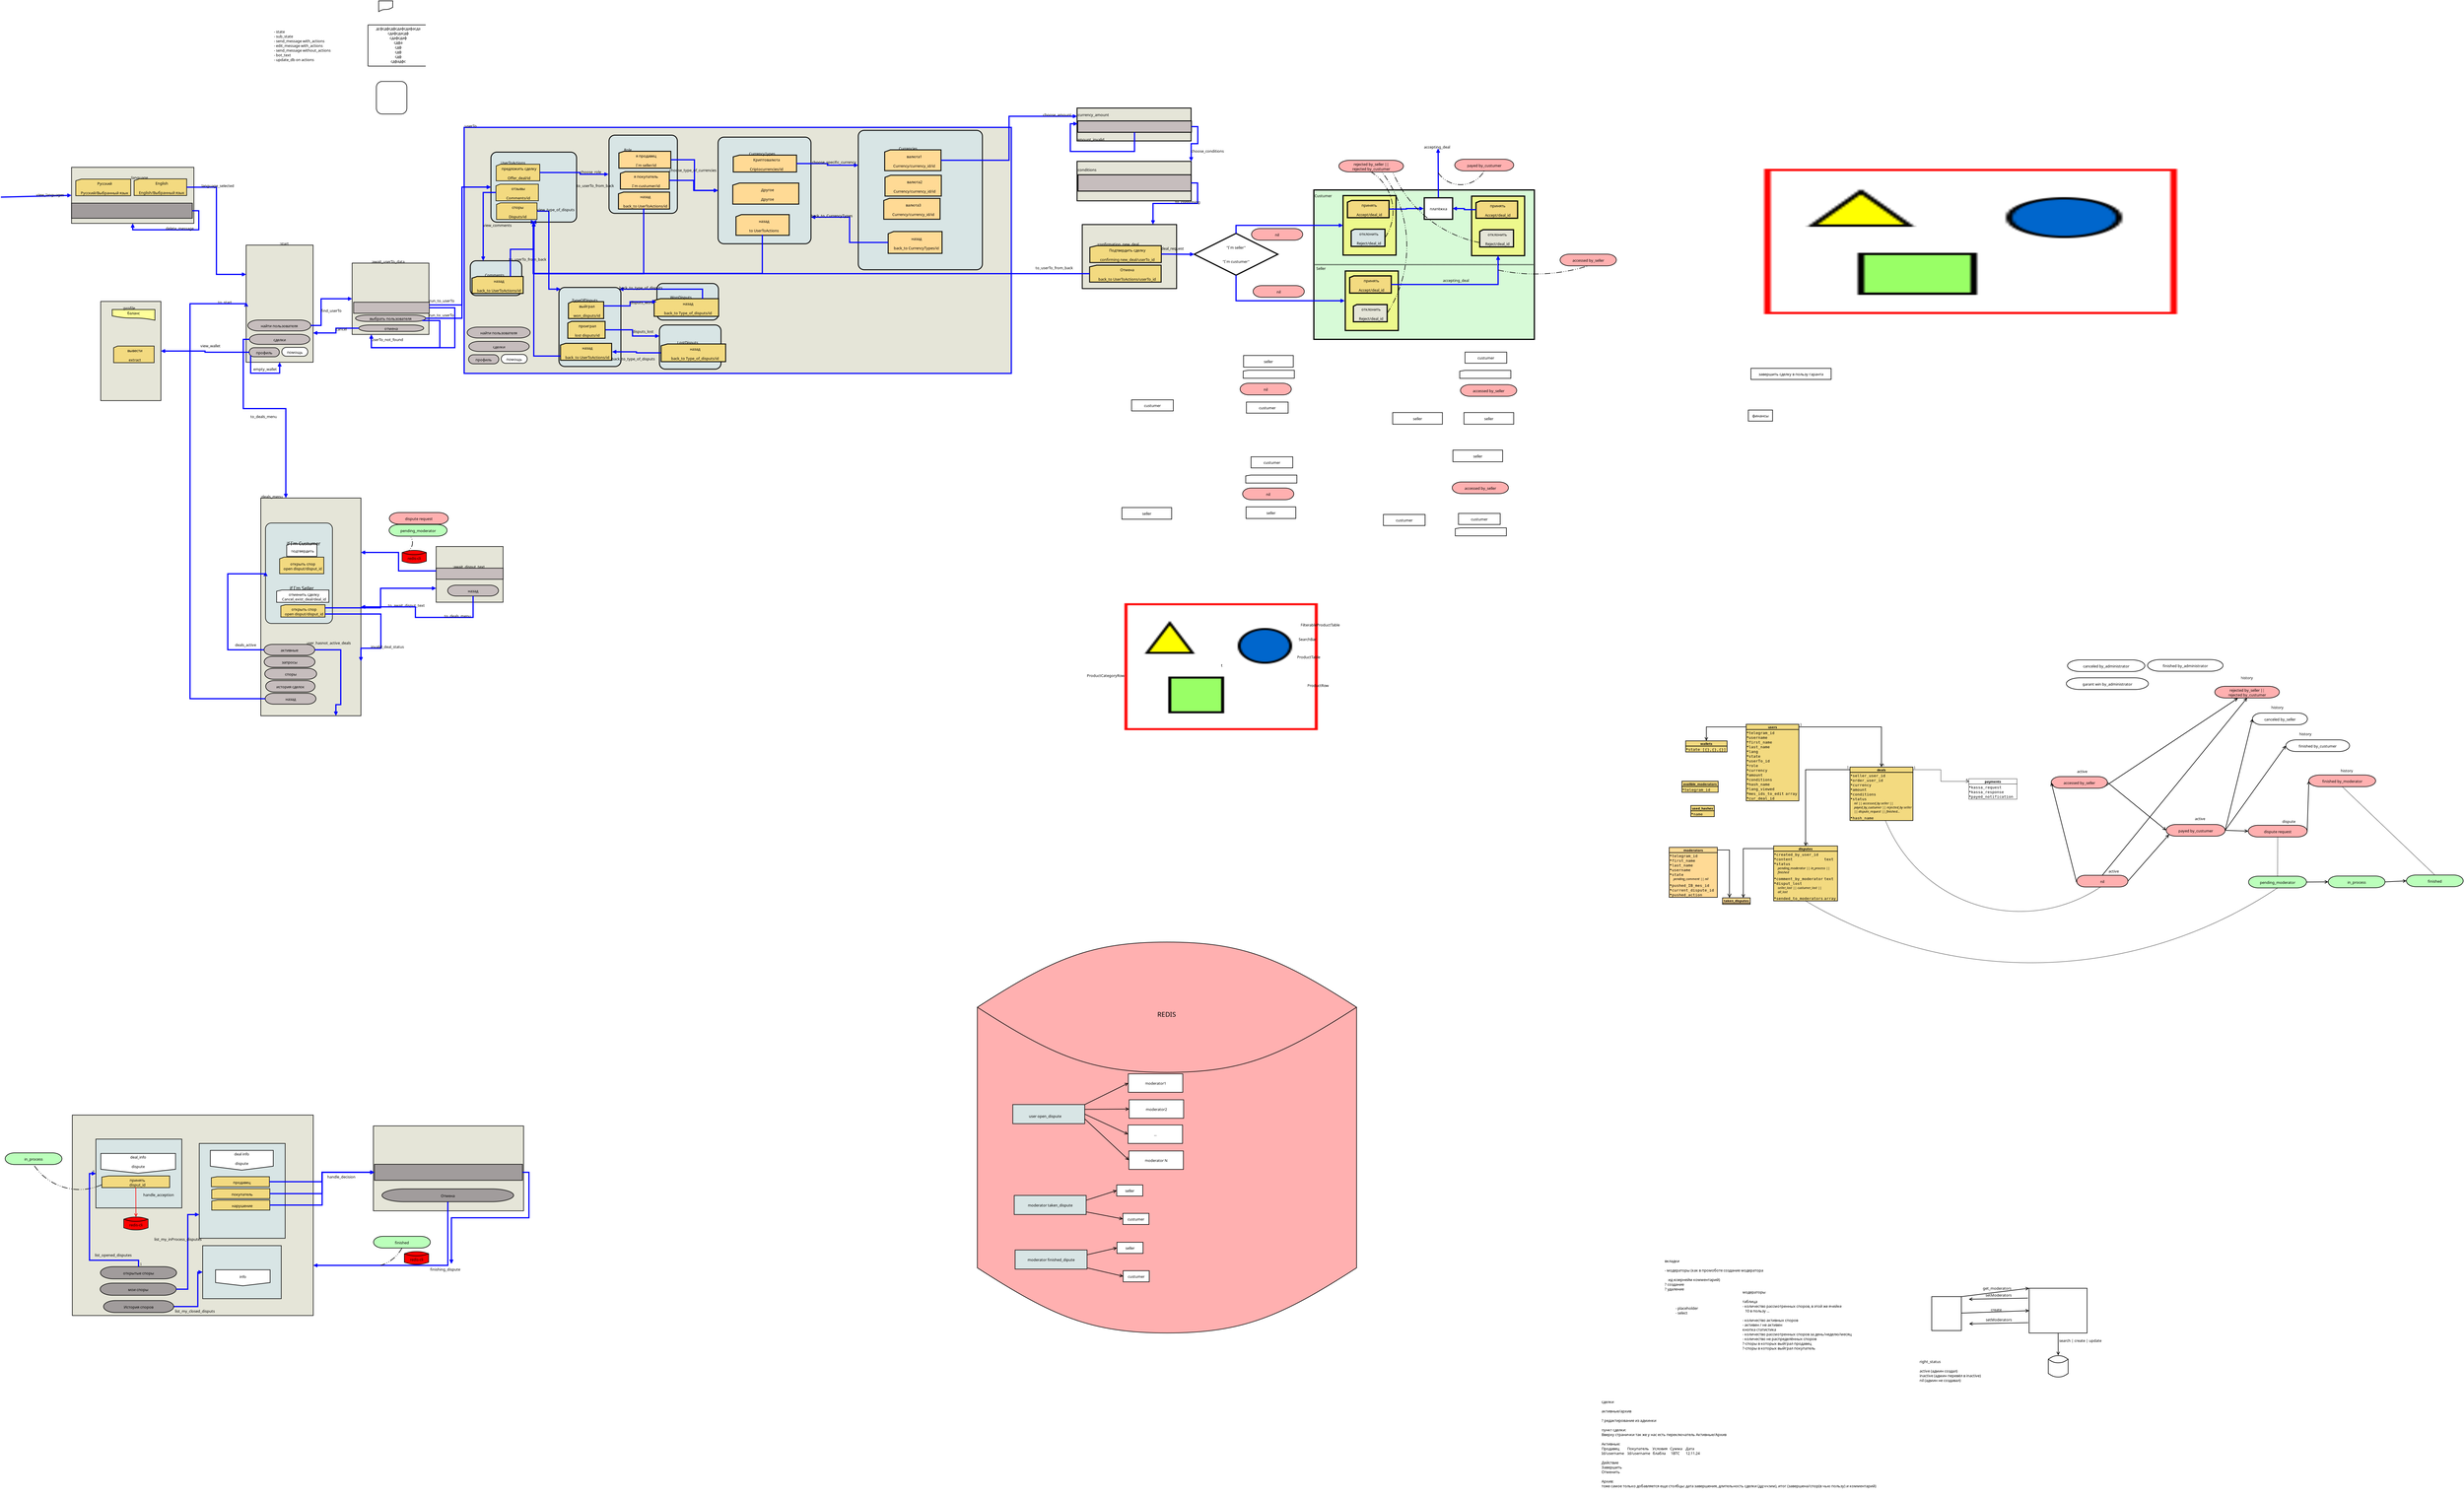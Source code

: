 <?xml version="1.0" encoding="UTF-8"?>
<dia:diagram xmlns:dia="http://www.lysator.liu.se/~alla/dia/">
  <dia:layer name="Background" visible="true" connectable="true" active="true">
    <dia:object type="Database - Table" version="0" id="O0">
      <dia:attribute name="obj_pos">
        <dia:point val="157.748,21.848"/>
      </dia:attribute>
      <dia:attribute name="obj_bb">
        <dia:rectangle val="157.748,21.848;166.748,34.948"/>
      </dia:attribute>
      <dia:attribute name="meta">
        <dia:composite type="dict"/>
      </dia:attribute>
      <dia:attribute name="elem_corner">
        <dia:point val="157.748,21.848"/>
      </dia:attribute>
      <dia:attribute name="elem_width">
        <dia:real val="9"/>
      </dia:attribute>
      <dia:attribute name="elem_height">
        <dia:real val="13.1"/>
      </dia:attribute>
      <dia:attribute name="name">
        <dia:string>#users#</dia:string>
      </dia:attribute>
      <dia:attribute name="comment">
        <dia:string>##</dia:string>
      </dia:attribute>
      <dia:attribute name="visible_comment">
        <dia:boolean val="false"/>
      </dia:attribute>
      <dia:attribute name="underline_primary_key">
        <dia:boolean val="true"/>
      </dia:attribute>
      <dia:attribute name="tagging_comment">
        <dia:boolean val="false"/>
      </dia:attribute>
      <dia:attribute name="bold_primary_keys">
        <dia:boolean val="false"/>
      </dia:attribute>
      <dia:attribute name="attributes">
        <dia:composite type="table_attribute">
          <dia:attribute name="name">
            <dia:string>#telegram_id#</dia:string>
          </dia:attribute>
          <dia:attribute name="type">
            <dia:string>##</dia:string>
          </dia:attribute>
          <dia:attribute name="comment">
            <dia:string>##</dia:string>
          </dia:attribute>
          <dia:attribute name="primary_key">
            <dia:boolean val="false"/>
          </dia:attribute>
          <dia:attribute name="nullable">
            <dia:boolean val="false"/>
          </dia:attribute>
          <dia:attribute name="unique">
            <dia:boolean val="false"/>
          </dia:attribute>
          <dia:attribute name="default_value">
            <dia:string>##</dia:string>
          </dia:attribute>
        </dia:composite>
        <dia:composite type="table_attribute">
          <dia:attribute name="name">
            <dia:string>#username#</dia:string>
          </dia:attribute>
          <dia:attribute name="type">
            <dia:string>##</dia:string>
          </dia:attribute>
          <dia:attribute name="comment">
            <dia:string>##</dia:string>
          </dia:attribute>
          <dia:attribute name="primary_key">
            <dia:boolean val="false"/>
          </dia:attribute>
          <dia:attribute name="nullable">
            <dia:boolean val="false"/>
          </dia:attribute>
          <dia:attribute name="unique">
            <dia:boolean val="false"/>
          </dia:attribute>
          <dia:attribute name="default_value">
            <dia:string>##</dia:string>
          </dia:attribute>
        </dia:composite>
        <dia:composite type="table_attribute">
          <dia:attribute name="name">
            <dia:string>#first_name#</dia:string>
          </dia:attribute>
          <dia:attribute name="type">
            <dia:string>##</dia:string>
          </dia:attribute>
          <dia:attribute name="comment">
            <dia:string>##</dia:string>
          </dia:attribute>
          <dia:attribute name="primary_key">
            <dia:boolean val="false"/>
          </dia:attribute>
          <dia:attribute name="nullable">
            <dia:boolean val="false"/>
          </dia:attribute>
          <dia:attribute name="unique">
            <dia:boolean val="false"/>
          </dia:attribute>
          <dia:attribute name="default_value">
            <dia:string>##</dia:string>
          </dia:attribute>
        </dia:composite>
        <dia:composite type="table_attribute">
          <dia:attribute name="name">
            <dia:string>#last_name#</dia:string>
          </dia:attribute>
          <dia:attribute name="type">
            <dia:string>##</dia:string>
          </dia:attribute>
          <dia:attribute name="comment">
            <dia:string>##</dia:string>
          </dia:attribute>
          <dia:attribute name="primary_key">
            <dia:boolean val="false"/>
          </dia:attribute>
          <dia:attribute name="nullable">
            <dia:boolean val="false"/>
          </dia:attribute>
          <dia:attribute name="unique">
            <dia:boolean val="false"/>
          </dia:attribute>
          <dia:attribute name="default_value">
            <dia:string>##</dia:string>
          </dia:attribute>
        </dia:composite>
        <dia:composite type="table_attribute">
          <dia:attribute name="name">
            <dia:string>#lang#</dia:string>
          </dia:attribute>
          <dia:attribute name="type">
            <dia:string>##</dia:string>
          </dia:attribute>
          <dia:attribute name="comment">
            <dia:string>##</dia:string>
          </dia:attribute>
          <dia:attribute name="primary_key">
            <dia:boolean val="false"/>
          </dia:attribute>
          <dia:attribute name="nullable">
            <dia:boolean val="false"/>
          </dia:attribute>
          <dia:attribute name="unique">
            <dia:boolean val="false"/>
          </dia:attribute>
          <dia:attribute name="default_value">
            <dia:string>##</dia:string>
          </dia:attribute>
        </dia:composite>
        <dia:composite type="table_attribute">
          <dia:attribute name="name">
            <dia:string>#state#</dia:string>
          </dia:attribute>
          <dia:attribute name="type">
            <dia:string>##</dia:string>
          </dia:attribute>
          <dia:attribute name="comment">
            <dia:string>##</dia:string>
          </dia:attribute>
          <dia:attribute name="primary_key">
            <dia:boolean val="false"/>
          </dia:attribute>
          <dia:attribute name="nullable">
            <dia:boolean val="false"/>
          </dia:attribute>
          <dia:attribute name="unique">
            <dia:boolean val="false"/>
          </dia:attribute>
          <dia:attribute name="default_value">
            <dia:string>##</dia:string>
          </dia:attribute>
        </dia:composite>
        <dia:composite type="table_attribute">
          <dia:attribute name="name">
            <dia:string>#userTo_id#</dia:string>
          </dia:attribute>
          <dia:attribute name="type">
            <dia:string>##</dia:string>
          </dia:attribute>
          <dia:attribute name="comment">
            <dia:string>##</dia:string>
          </dia:attribute>
          <dia:attribute name="primary_key">
            <dia:boolean val="false"/>
          </dia:attribute>
          <dia:attribute name="nullable">
            <dia:boolean val="false"/>
          </dia:attribute>
          <dia:attribute name="unique">
            <dia:boolean val="false"/>
          </dia:attribute>
          <dia:attribute name="default_value">
            <dia:string>##</dia:string>
          </dia:attribute>
        </dia:composite>
        <dia:composite type="table_attribute">
          <dia:attribute name="name">
            <dia:string>#role#</dia:string>
          </dia:attribute>
          <dia:attribute name="type">
            <dia:string>##</dia:string>
          </dia:attribute>
          <dia:attribute name="comment">
            <dia:string>##</dia:string>
          </dia:attribute>
          <dia:attribute name="primary_key">
            <dia:boolean val="false"/>
          </dia:attribute>
          <dia:attribute name="nullable">
            <dia:boolean val="false"/>
          </dia:attribute>
          <dia:attribute name="unique">
            <dia:boolean val="false"/>
          </dia:attribute>
          <dia:attribute name="default_value">
            <dia:string>##</dia:string>
          </dia:attribute>
        </dia:composite>
        <dia:composite type="table_attribute">
          <dia:attribute name="name">
            <dia:string>#currency#</dia:string>
          </dia:attribute>
          <dia:attribute name="type">
            <dia:string>##</dia:string>
          </dia:attribute>
          <dia:attribute name="comment">
            <dia:string>##</dia:string>
          </dia:attribute>
          <dia:attribute name="primary_key">
            <dia:boolean val="false"/>
          </dia:attribute>
          <dia:attribute name="nullable">
            <dia:boolean val="false"/>
          </dia:attribute>
          <dia:attribute name="unique">
            <dia:boolean val="false"/>
          </dia:attribute>
          <dia:attribute name="default_value">
            <dia:string>##</dia:string>
          </dia:attribute>
        </dia:composite>
        <dia:composite type="table_attribute">
          <dia:attribute name="name">
            <dia:string>#amount#</dia:string>
          </dia:attribute>
          <dia:attribute name="type">
            <dia:string>##</dia:string>
          </dia:attribute>
          <dia:attribute name="comment">
            <dia:string>##</dia:string>
          </dia:attribute>
          <dia:attribute name="primary_key">
            <dia:boolean val="false"/>
          </dia:attribute>
          <dia:attribute name="nullable">
            <dia:boolean val="false"/>
          </dia:attribute>
          <dia:attribute name="unique">
            <dia:boolean val="false"/>
          </dia:attribute>
          <dia:attribute name="default_value">
            <dia:string>##</dia:string>
          </dia:attribute>
        </dia:composite>
        <dia:composite type="table_attribute">
          <dia:attribute name="name">
            <dia:string>#conditions#</dia:string>
          </dia:attribute>
          <dia:attribute name="type">
            <dia:string>##</dia:string>
          </dia:attribute>
          <dia:attribute name="comment">
            <dia:string>##</dia:string>
          </dia:attribute>
          <dia:attribute name="primary_key">
            <dia:boolean val="false"/>
          </dia:attribute>
          <dia:attribute name="nullable">
            <dia:boolean val="false"/>
          </dia:attribute>
          <dia:attribute name="unique">
            <dia:boolean val="false"/>
          </dia:attribute>
          <dia:attribute name="default_value">
            <dia:string>##</dia:string>
          </dia:attribute>
        </dia:composite>
        <dia:composite type="table_attribute">
          <dia:attribute name="name">
            <dia:string>#hash_name#</dia:string>
          </dia:attribute>
          <dia:attribute name="type">
            <dia:string>##</dia:string>
          </dia:attribute>
          <dia:attribute name="comment">
            <dia:string>##</dia:string>
          </dia:attribute>
          <dia:attribute name="primary_key">
            <dia:boolean val="false"/>
          </dia:attribute>
          <dia:attribute name="nullable">
            <dia:boolean val="false"/>
          </dia:attribute>
          <dia:attribute name="unique">
            <dia:boolean val="false"/>
          </dia:attribute>
          <dia:attribute name="default_value">
            <dia:string>##</dia:string>
          </dia:attribute>
        </dia:composite>
        <dia:composite type="table_attribute">
          <dia:attribute name="name">
            <dia:string>#lang_viewed#</dia:string>
          </dia:attribute>
          <dia:attribute name="type">
            <dia:string>##</dia:string>
          </dia:attribute>
          <dia:attribute name="comment">
            <dia:string>##</dia:string>
          </dia:attribute>
          <dia:attribute name="primary_key">
            <dia:boolean val="false"/>
          </dia:attribute>
          <dia:attribute name="nullable">
            <dia:boolean val="false"/>
          </dia:attribute>
          <dia:attribute name="unique">
            <dia:boolean val="false"/>
          </dia:attribute>
          <dia:attribute name="default_value">
            <dia:string>##</dia:string>
          </dia:attribute>
        </dia:composite>
        <dia:composite type="table_attribute">
          <dia:attribute name="name">
            <dia:string>#mes_ids_to_edit#</dia:string>
          </dia:attribute>
          <dia:attribute name="type">
            <dia:string>#array#</dia:string>
          </dia:attribute>
          <dia:attribute name="comment">
            <dia:string>##</dia:string>
          </dia:attribute>
          <dia:attribute name="primary_key">
            <dia:boolean val="false"/>
          </dia:attribute>
          <dia:attribute name="nullable">
            <dia:boolean val="false"/>
          </dia:attribute>
          <dia:attribute name="unique">
            <dia:boolean val="false"/>
          </dia:attribute>
          <dia:attribute name="default_value">
            <dia:string>##</dia:string>
          </dia:attribute>
        </dia:composite>
        <dia:composite type="table_attribute">
          <dia:attribute name="name">
            <dia:string>#cur_deal_id#</dia:string>
          </dia:attribute>
          <dia:attribute name="type">
            <dia:string>##</dia:string>
          </dia:attribute>
          <dia:attribute name="comment">
            <dia:string>##</dia:string>
          </dia:attribute>
          <dia:attribute name="primary_key">
            <dia:boolean val="false"/>
          </dia:attribute>
          <dia:attribute name="nullable">
            <dia:boolean val="false"/>
          </dia:attribute>
          <dia:attribute name="unique">
            <dia:boolean val="false"/>
          </dia:attribute>
          <dia:attribute name="default_value">
            <dia:string>##</dia:string>
          </dia:attribute>
        </dia:composite>
      </dia:attribute>
      <dia:attribute name="normal_font">
        <dia:font family="monospace" style="0" name="Courier"/>
      </dia:attribute>
      <dia:attribute name="name_font">
        <dia:font family="sans" style="80" name="Helvetica-Bold"/>
      </dia:attribute>
      <dia:attribute name="comment_font">
        <dia:font family="sans" style="8" name="Helvetica-Oblique"/>
      </dia:attribute>
      <dia:attribute name="normal_font_height">
        <dia:real val="0.8"/>
      </dia:attribute>
      <dia:attribute name="name_font_height">
        <dia:real val="0.7"/>
      </dia:attribute>
      <dia:attribute name="comment_font_height">
        <dia:real val="0.7"/>
      </dia:attribute>
      <dia:attribute name="text_colour">
        <dia:color val="#000000ff"/>
      </dia:attribute>
      <dia:attribute name="line_colour">
        <dia:color val="#000000ff"/>
      </dia:attribute>
      <dia:attribute name="fill_colour">
        <dia:color val="#f3da80ff"/>
      </dia:attribute>
      <dia:attribute name="line_width">
        <dia:real val="0.1"/>
      </dia:attribute>
    </dia:object>
    <dia:object type="Database - Reference" version="0" id="O1">
      <dia:attribute name="obj_pos">
        <dia:point val="166.748,22.298"/>
      </dia:attribute>
      <dia:attribute name="obj_bb">
        <dia:rectangle val="166.698,21.652;182.046,29.277"/>
      </dia:attribute>
      <dia:attribute name="meta">
        <dia:composite type="dict"/>
      </dia:attribute>
      <dia:attribute name="orth_points">
        <dia:point val="166.748,22.298"/>
        <dia:point val="181.556,22.298"/>
        <dia:point val="181.556,29.166"/>
      </dia:attribute>
      <dia:attribute name="orth_orient">
        <dia:enum val="0"/>
        <dia:enum val="1"/>
      </dia:attribute>
      <dia:attribute name="orth_autoroute">
        <dia:boolean val="true"/>
      </dia:attribute>
      <dia:attribute name="text_colour">
        <dia:color val="#000000ff"/>
      </dia:attribute>
      <dia:attribute name="line_colour">
        <dia:color val="#000000ff"/>
      </dia:attribute>
      <dia:attribute name="line_width">
        <dia:real val="0.1"/>
      </dia:attribute>
      <dia:attribute name="line_style">
        <dia:enum val="0"/>
        <dia:real val="1"/>
      </dia:attribute>
      <dia:attribute name="corner_radius">
        <dia:real val="0"/>
      </dia:attribute>
      <dia:attribute name="end_arrow">
        <dia:enum val="1"/>
      </dia:attribute>
      <dia:attribute name="end_arrow_length">
        <dia:real val="0.5"/>
      </dia:attribute>
      <dia:attribute name="end_arrow_width">
        <dia:real val="0.5"/>
      </dia:attribute>
      <dia:attribute name="start_point_desc">
        <dia:string>#1#</dia:string>
      </dia:attribute>
      <dia:attribute name="end_point_desc">
        <dia:string>#n#</dia:string>
      </dia:attribute>
      <dia:attribute name="normal_font">
        <dia:font family="monospace" style="0" name="Courier"/>
      </dia:attribute>
      <dia:attribute name="normal_font_height">
        <dia:real val="0.6"/>
      </dia:attribute>
      <dia:connections>
        <dia:connection handle="0" to="O0" connection="6"/>
        <dia:connection handle="1" to="O2" connection="2"/>
      </dia:connections>
    </dia:object>
    <dia:object type="Database - Table" version="0" id="O2">
      <dia:attribute name="obj_pos">
        <dia:point val="175.492,29.166"/>
      </dia:attribute>
      <dia:attribute name="obj_bb">
        <dia:rectangle val="175.492,29.166;187.62,38.316"/>
      </dia:attribute>
      <dia:attribute name="meta">
        <dia:composite type="dict"/>
      </dia:attribute>
      <dia:attribute name="elem_corner">
        <dia:point val="175.492,29.166"/>
      </dia:attribute>
      <dia:attribute name="elem_width">
        <dia:real val="12.128"/>
      </dia:attribute>
      <dia:attribute name="elem_height">
        <dia:real val="9.15"/>
      </dia:attribute>
      <dia:attribute name="name">
        <dia:string>#deals#</dia:string>
      </dia:attribute>
      <dia:attribute name="comment">
        <dia:string>##</dia:string>
      </dia:attribute>
      <dia:attribute name="visible_comment">
        <dia:boolean val="true"/>
      </dia:attribute>
      <dia:attribute name="underline_primary_key">
        <dia:boolean val="true"/>
      </dia:attribute>
      <dia:attribute name="tagging_comment">
        <dia:boolean val="false"/>
      </dia:attribute>
      <dia:attribute name="bold_primary_keys">
        <dia:boolean val="false"/>
      </dia:attribute>
      <dia:attribute name="attributes">
        <dia:composite type="table_attribute">
          <dia:attribute name="name">
            <dia:string>#seller_user_id#</dia:string>
          </dia:attribute>
          <dia:attribute name="type">
            <dia:string>##</dia:string>
          </dia:attribute>
          <dia:attribute name="comment">
            <dia:string>##</dia:string>
          </dia:attribute>
          <dia:attribute name="primary_key">
            <dia:boolean val="false"/>
          </dia:attribute>
          <dia:attribute name="nullable">
            <dia:boolean val="false"/>
          </dia:attribute>
          <dia:attribute name="unique">
            <dia:boolean val="false"/>
          </dia:attribute>
          <dia:attribute name="default_value">
            <dia:string>##</dia:string>
          </dia:attribute>
        </dia:composite>
        <dia:composite type="table_attribute">
          <dia:attribute name="name">
            <dia:string>#order_user_id#</dia:string>
          </dia:attribute>
          <dia:attribute name="type">
            <dia:string>##</dia:string>
          </dia:attribute>
          <dia:attribute name="comment">
            <dia:string>##</dia:string>
          </dia:attribute>
          <dia:attribute name="primary_key">
            <dia:boolean val="false"/>
          </dia:attribute>
          <dia:attribute name="nullable">
            <dia:boolean val="false"/>
          </dia:attribute>
          <dia:attribute name="unique">
            <dia:boolean val="false"/>
          </dia:attribute>
          <dia:attribute name="default_value">
            <dia:string>##</dia:string>
          </dia:attribute>
        </dia:composite>
        <dia:composite type="table_attribute">
          <dia:attribute name="name">
            <dia:string>#currency#</dia:string>
          </dia:attribute>
          <dia:attribute name="type">
            <dia:string>##</dia:string>
          </dia:attribute>
          <dia:attribute name="comment">
            <dia:string>##</dia:string>
          </dia:attribute>
          <dia:attribute name="primary_key">
            <dia:boolean val="false"/>
          </dia:attribute>
          <dia:attribute name="nullable">
            <dia:boolean val="false"/>
          </dia:attribute>
          <dia:attribute name="unique">
            <dia:boolean val="false"/>
          </dia:attribute>
          <dia:attribute name="default_value">
            <dia:string>##</dia:string>
          </dia:attribute>
        </dia:composite>
        <dia:composite type="table_attribute">
          <dia:attribute name="name">
            <dia:string>#amount#</dia:string>
          </dia:attribute>
          <dia:attribute name="type">
            <dia:string>##</dia:string>
          </dia:attribute>
          <dia:attribute name="comment">
            <dia:string>##</dia:string>
          </dia:attribute>
          <dia:attribute name="primary_key">
            <dia:boolean val="false"/>
          </dia:attribute>
          <dia:attribute name="nullable">
            <dia:boolean val="false"/>
          </dia:attribute>
          <dia:attribute name="unique">
            <dia:boolean val="false"/>
          </dia:attribute>
          <dia:attribute name="default_value">
            <dia:string>##</dia:string>
          </dia:attribute>
        </dia:composite>
        <dia:composite type="table_attribute">
          <dia:attribute name="name">
            <dia:string>#conditions#</dia:string>
          </dia:attribute>
          <dia:attribute name="type">
            <dia:string>##</dia:string>
          </dia:attribute>
          <dia:attribute name="comment">
            <dia:string>##</dia:string>
          </dia:attribute>
          <dia:attribute name="primary_key">
            <dia:boolean val="false"/>
          </dia:attribute>
          <dia:attribute name="nullable">
            <dia:boolean val="false"/>
          </dia:attribute>
          <dia:attribute name="unique">
            <dia:boolean val="false"/>
          </dia:attribute>
          <dia:attribute name="default_value">
            <dia:string>##</dia:string>
          </dia:attribute>
        </dia:composite>
        <dia:composite type="table_attribute">
          <dia:attribute name="name">
            <dia:string>#status#</dia:string>
          </dia:attribute>
          <dia:attribute name="type">
            <dia:string>##</dia:string>
          </dia:attribute>
          <dia:attribute name="comment">
            <dia:string>#nil || accessed_by seller || payed_by_custumer || rejected_by seller || dispute_request || finished...#</dia:string>
          </dia:attribute>
          <dia:attribute name="primary_key">
            <dia:boolean val="false"/>
          </dia:attribute>
          <dia:attribute name="nullable">
            <dia:boolean val="false"/>
          </dia:attribute>
          <dia:attribute name="unique">
            <dia:boolean val="false"/>
          </dia:attribute>
          <dia:attribute name="default_value">
            <dia:string>##</dia:string>
          </dia:attribute>
        </dia:composite>
        <dia:composite type="table_attribute">
          <dia:attribute name="name">
            <dia:string>#hash_name#</dia:string>
          </dia:attribute>
          <dia:attribute name="type">
            <dia:string>##</dia:string>
          </dia:attribute>
          <dia:attribute name="comment">
            <dia:string>##</dia:string>
          </dia:attribute>
          <dia:attribute name="primary_key">
            <dia:boolean val="false"/>
          </dia:attribute>
          <dia:attribute name="nullable">
            <dia:boolean val="false"/>
          </dia:attribute>
          <dia:attribute name="unique">
            <dia:boolean val="false"/>
          </dia:attribute>
          <dia:attribute name="default_value">
            <dia:string>##</dia:string>
          </dia:attribute>
        </dia:composite>
      </dia:attribute>
      <dia:attribute name="normal_font">
        <dia:font family="monospace" style="0" name="Courier"/>
      </dia:attribute>
      <dia:attribute name="name_font">
        <dia:font family="sans" style="80" name="Helvetica-Bold"/>
      </dia:attribute>
      <dia:attribute name="comment_font">
        <dia:font family="sans" style="8" name="Helvetica-Oblique"/>
      </dia:attribute>
      <dia:attribute name="normal_font_height">
        <dia:real val="0.8"/>
      </dia:attribute>
      <dia:attribute name="name_font_height">
        <dia:real val="0.7"/>
      </dia:attribute>
      <dia:attribute name="comment_font_height">
        <dia:real val="0.7"/>
      </dia:attribute>
      <dia:attribute name="text_colour">
        <dia:color val="#000000ff"/>
      </dia:attribute>
      <dia:attribute name="line_colour">
        <dia:color val="#000000ff"/>
      </dia:attribute>
      <dia:attribute name="fill_colour">
        <dia:color val="#f3da80ff"/>
      </dia:attribute>
      <dia:attribute name="line_width">
        <dia:real val="0.1"/>
      </dia:attribute>
    </dia:object>
    <dia:object type="Database - Table" version="0" id="O3">
      <dia:attribute name="obj_pos">
        <dia:point val="195.811,31.164"/>
      </dia:attribute>
      <dia:attribute name="obj_bb">
        <dia:rectangle val="195.811,31.164;204.041,34.664"/>
      </dia:attribute>
      <dia:attribute name="meta">
        <dia:composite type="dict"/>
      </dia:attribute>
      <dia:attribute name="elem_corner">
        <dia:point val="195.811,31.164"/>
      </dia:attribute>
      <dia:attribute name="elem_width">
        <dia:real val="8.23"/>
      </dia:attribute>
      <dia:attribute name="elem_height">
        <dia:real val="3.5"/>
      </dia:attribute>
      <dia:attribute name="name">
        <dia:string>#payments#</dia:string>
      </dia:attribute>
      <dia:attribute name="comment">
        <dia:string>##</dia:string>
      </dia:attribute>
      <dia:attribute name="visible_comment">
        <dia:boolean val="false"/>
      </dia:attribute>
      <dia:attribute name="underline_primary_key">
        <dia:boolean val="true"/>
      </dia:attribute>
      <dia:attribute name="tagging_comment">
        <dia:boolean val="false"/>
      </dia:attribute>
      <dia:attribute name="bold_primary_keys">
        <dia:boolean val="false"/>
      </dia:attribute>
      <dia:attribute name="attributes">
        <dia:composite type="table_attribute">
          <dia:attribute name="name">
            <dia:string>#kassa_request#</dia:string>
          </dia:attribute>
          <dia:attribute name="type">
            <dia:string>##</dia:string>
          </dia:attribute>
          <dia:attribute name="comment">
            <dia:string>##</dia:string>
          </dia:attribute>
          <dia:attribute name="primary_key">
            <dia:boolean val="false"/>
          </dia:attribute>
          <dia:attribute name="nullable">
            <dia:boolean val="false"/>
          </dia:attribute>
          <dia:attribute name="unique">
            <dia:boolean val="false"/>
          </dia:attribute>
          <dia:attribute name="default_value">
            <dia:string>##</dia:string>
          </dia:attribute>
        </dia:composite>
        <dia:composite type="table_attribute">
          <dia:attribute name="name">
            <dia:string>#kassa_response#</dia:string>
          </dia:attribute>
          <dia:attribute name="type">
            <dia:string>##</dia:string>
          </dia:attribute>
          <dia:attribute name="comment">
            <dia:string>##</dia:string>
          </dia:attribute>
          <dia:attribute name="primary_key">
            <dia:boolean val="false"/>
          </dia:attribute>
          <dia:attribute name="nullable">
            <dia:boolean val="false"/>
          </dia:attribute>
          <dia:attribute name="unique">
            <dia:boolean val="false"/>
          </dia:attribute>
          <dia:attribute name="default_value">
            <dia:string>##</dia:string>
          </dia:attribute>
        </dia:composite>
        <dia:composite type="table_attribute">
          <dia:attribute name="name">
            <dia:string>#payed_notification#</dia:string>
          </dia:attribute>
          <dia:attribute name="type">
            <dia:string>##</dia:string>
          </dia:attribute>
          <dia:attribute name="comment">
            <dia:string>##</dia:string>
          </dia:attribute>
          <dia:attribute name="primary_key">
            <dia:boolean val="false"/>
          </dia:attribute>
          <dia:attribute name="nullable">
            <dia:boolean val="false"/>
          </dia:attribute>
          <dia:attribute name="unique">
            <dia:boolean val="false"/>
          </dia:attribute>
          <dia:attribute name="default_value">
            <dia:string>##</dia:string>
          </dia:attribute>
        </dia:composite>
      </dia:attribute>
      <dia:attribute name="normal_font">
        <dia:font family="monospace" style="0" name="Courier"/>
      </dia:attribute>
      <dia:attribute name="name_font">
        <dia:font family="sans" style="80" name="Helvetica-Bold"/>
      </dia:attribute>
      <dia:attribute name="comment_font">
        <dia:font family="sans" style="8" name="Helvetica-Oblique"/>
      </dia:attribute>
      <dia:attribute name="normal_font_height">
        <dia:real val="0.8"/>
      </dia:attribute>
      <dia:attribute name="name_font_height">
        <dia:real val="0.7"/>
      </dia:attribute>
      <dia:attribute name="comment_font_height">
        <dia:real val="0.7"/>
      </dia:attribute>
      <dia:attribute name="text_colour">
        <dia:color val="#000000ff"/>
      </dia:attribute>
      <dia:attribute name="line_colour">
        <dia:color val="#000000ff"/>
      </dia:attribute>
      <dia:attribute name="fill_colour">
        <dia:color val="#ffffffff"/>
      </dia:attribute>
      <dia:attribute name="line_width">
        <dia:real val="0"/>
      </dia:attribute>
    </dia:object>
    <dia:object type="Database - Reference" version="0" id="O4">
      <dia:attribute name="obj_pos">
        <dia:point val="187.62,29.616"/>
      </dia:attribute>
      <dia:attribute name="obj_bb">
        <dia:rectangle val="187.62,29.02;195.811,31.864"/>
      </dia:attribute>
      <dia:attribute name="meta">
        <dia:composite type="dict"/>
      </dia:attribute>
      <dia:attribute name="orth_points">
        <dia:point val="187.62,29.616"/>
        <dia:point val="191.716,29.616"/>
        <dia:point val="191.716,31.614"/>
        <dia:point val="195.811,31.614"/>
      </dia:attribute>
      <dia:attribute name="orth_orient">
        <dia:enum val="0"/>
        <dia:enum val="1"/>
        <dia:enum val="0"/>
      </dia:attribute>
      <dia:attribute name="orth_autoroute">
        <dia:boolean val="true"/>
      </dia:attribute>
      <dia:attribute name="text_colour">
        <dia:color val="#000000ff"/>
      </dia:attribute>
      <dia:attribute name="line_colour">
        <dia:color val="#000000ff"/>
      </dia:attribute>
      <dia:attribute name="line_width">
        <dia:real val="0"/>
      </dia:attribute>
      <dia:attribute name="line_style">
        <dia:enum val="0"/>
        <dia:real val="1"/>
      </dia:attribute>
      <dia:attribute name="corner_radius">
        <dia:real val="0"/>
      </dia:attribute>
      <dia:attribute name="end_arrow">
        <dia:enum val="1"/>
      </dia:attribute>
      <dia:attribute name="end_arrow_length">
        <dia:real val="0.5"/>
      </dia:attribute>
      <dia:attribute name="end_arrow_width">
        <dia:real val="0.5"/>
      </dia:attribute>
      <dia:attribute name="start_point_desc">
        <dia:string>#1#</dia:string>
      </dia:attribute>
      <dia:attribute name="end_point_desc">
        <dia:string>#n#</dia:string>
      </dia:attribute>
      <dia:attribute name="normal_font">
        <dia:font family="monospace" style="0" name="Courier"/>
      </dia:attribute>
      <dia:attribute name="normal_font_height">
        <dia:real val="0.6"/>
      </dia:attribute>
      <dia:connections>
        <dia:connection handle="0" to="O2" connection="6"/>
        <dia:connection handle="1" to="O3" connection="5"/>
      </dia:connections>
    </dia:object>
    <dia:object type="Flowchart - Box" version="0" id="O5">
      <dia:attribute name="obj_pos">
        <dia:point val="-80.609,-57.045"/>
      </dia:attribute>
      <dia:attribute name="obj_bb">
        <dia:rectangle val="-80.659,-57.095;-67.431,-44.788"/>
      </dia:attribute>
      <dia:attribute name="elem_corner">
        <dia:point val="-80.609,-57.045"/>
      </dia:attribute>
      <dia:attribute name="elem_width">
        <dia:real val="13.128"/>
      </dia:attribute>
      <dia:attribute name="elem_height">
        <dia:real val="12.206"/>
      </dia:attribute>
      <dia:attribute name="inner_color">
        <dia:color val="#e5e5d8ff"/>
      </dia:attribute>
      <dia:attribute name="show_background">
        <dia:boolean val="true"/>
      </dia:attribute>
      <dia:attribute name="padding">
        <dia:real val="0.5"/>
      </dia:attribute>
      <dia:attribute name="text">
        <dia:composite type="text">
          <dia:attribute name="string">
            <dia:string>##</dia:string>
          </dia:attribute>
          <dia:attribute name="font">
            <dia:font family="sans" style="0" name="Helvetica"/>
          </dia:attribute>
          <dia:attribute name="height">
            <dia:real val="0.8"/>
          </dia:attribute>
          <dia:attribute name="pos">
            <dia:point val="-74.045,-50.748"/>
          </dia:attribute>
          <dia:attribute name="color">
            <dia:color val="#000000ff"/>
          </dia:attribute>
          <dia:attribute name="alignment">
            <dia:enum val="1"/>
          </dia:attribute>
        </dia:composite>
      </dia:attribute>
    </dia:object>
    <dia:object type="Flowchart - Box" version="0" id="O6">
      <dia:attribute name="obj_pos">
        <dia:point val="-98.73,-60.119"/>
      </dia:attribute>
      <dia:attribute name="obj_bb">
        <dia:rectangle val="-98.78,-60.169;-87.234,-40.036"/>
      </dia:attribute>
      <dia:attribute name="elem_corner">
        <dia:point val="-98.73,-60.119"/>
      </dia:attribute>
      <dia:attribute name="elem_width">
        <dia:real val="11.446"/>
      </dia:attribute>
      <dia:attribute name="elem_height">
        <dia:real val="20.033"/>
      </dia:attribute>
      <dia:attribute name="inner_color">
        <dia:color val="#e5e5d8ff"/>
      </dia:attribute>
      <dia:attribute name="show_background">
        <dia:boolean val="true"/>
      </dia:attribute>
      <dia:attribute name="padding">
        <dia:real val="0.5"/>
      </dia:attribute>
      <dia:attribute name="text">
        <dia:composite type="text">
          <dia:attribute name="string">
            <dia:string>##</dia:string>
          </dia:attribute>
          <dia:attribute name="font">
            <dia:font family="sans" style="0" name="Helvetica"/>
          </dia:attribute>
          <dia:attribute name="height">
            <dia:real val="0.8"/>
          </dia:attribute>
          <dia:attribute name="pos">
            <dia:point val="-93.007,-49.908"/>
          </dia:attribute>
          <dia:attribute name="color">
            <dia:color val="#000000ff"/>
          </dia:attribute>
          <dia:attribute name="alignment">
            <dia:enum val="1"/>
          </dia:attribute>
        </dia:composite>
      </dia:attribute>
    </dia:object>
    <dia:object type="Standard - Text" version="1" id="O7">
      <dia:attribute name="obj_pos">
        <dia:point val="-93.007,-60.119"/>
      </dia:attribute>
      <dia:attribute name="obj_bb">
        <dia:rectangle val="-93.007,-60.713;-91.305,-59.968"/>
      </dia:attribute>
      <dia:attribute name="text">
        <dia:composite type="text">
          <dia:attribute name="string">
            <dia:string>#:start#</dia:string>
          </dia:attribute>
          <dia:attribute name="font">
            <dia:font family="sans" style="0" name="Helvetica"/>
          </dia:attribute>
          <dia:attribute name="height">
            <dia:real val="0.8"/>
          </dia:attribute>
          <dia:attribute name="pos">
            <dia:point val="-93.007,-60.119"/>
          </dia:attribute>
          <dia:attribute name="color">
            <dia:color val="#000000ff"/>
          </dia:attribute>
          <dia:attribute name="alignment">
            <dia:enum val="0"/>
          </dia:attribute>
        </dia:composite>
      </dia:attribute>
      <dia:attribute name="valign">
        <dia:enum val="3"/>
      </dia:attribute>
      <dia:connections>
        <dia:connection handle="0" to="O6" connection="2"/>
      </dia:connections>
    </dia:object>
    <dia:object type="Standard - Text" version="1" id="O8">
      <dia:attribute name="obj_pos">
        <dia:point val="-93.007,-50.102"/>
      </dia:attribute>
      <dia:attribute name="obj_bb">
        <dia:rectangle val="-93.007,-50.697;-93.007,-49.952"/>
      </dia:attribute>
      <dia:attribute name="text">
        <dia:composite type="text">
          <dia:attribute name="string">
            <dia:string>##</dia:string>
          </dia:attribute>
          <dia:attribute name="font">
            <dia:font family="sans" style="0" name="Helvetica"/>
          </dia:attribute>
          <dia:attribute name="height">
            <dia:real val="0.8"/>
          </dia:attribute>
          <dia:attribute name="pos">
            <dia:point val="-93.007,-50.102"/>
          </dia:attribute>
          <dia:attribute name="color">
            <dia:color val="#000000ff"/>
          </dia:attribute>
          <dia:attribute name="alignment">
            <dia:enum val="0"/>
          </dia:attribute>
        </dia:composite>
      </dia:attribute>
      <dia:attribute name="valign">
        <dia:enum val="3"/>
      </dia:attribute>
      <dia:connections>
        <dia:connection handle="0" to="O6" connection="16"/>
      </dia:connections>
    </dia:object>
    <dia:object type="Flowchart - Terminal" version="1" id="O9">
      <dia:attribute name="obj_pos">
        <dia:point val="-98.168,-44.857"/>
      </dia:attribute>
      <dia:attribute name="obj_bb">
        <dia:rectangle val="-98.268,-44.957;-87.745,-43.041"/>
      </dia:attribute>
      <dia:attribute name="meta">
        <dia:composite type="dict"/>
      </dia:attribute>
      <dia:attribute name="elem_corner">
        <dia:point val="-98.168,-44.857"/>
      </dia:attribute>
      <dia:attribute name="elem_width">
        <dia:real val="10.324"/>
      </dia:attribute>
      <dia:attribute name="elem_height">
        <dia:real val="1.716"/>
      </dia:attribute>
      <dia:attribute name="line_width">
        <dia:real val="0.1"/>
      </dia:attribute>
      <dia:attribute name="line_colour">
        <dia:color val="#000000ff"/>
      </dia:attribute>
      <dia:attribute name="fill_colour">
        <dia:color val="#c6bdbdff"/>
      </dia:attribute>
      <dia:attribute name="show_background">
        <dia:boolean val="true"/>
      </dia:attribute>
      <dia:attribute name="line_style">
        <dia:enum val="0"/>
        <dia:real val="1"/>
      </dia:attribute>
      <dia:attribute name="padding">
        <dia:real val="0.1"/>
      </dia:attribute>
      <dia:attribute name="text">
        <dia:composite type="text">
          <dia:attribute name="string">
            <dia:string>#сделки#</dia:string>
          </dia:attribute>
          <dia:attribute name="font">
            <dia:font family="sans" style="0" name="Helvetica"/>
          </dia:attribute>
          <dia:attribute name="height">
            <dia:real val="0.8"/>
          </dia:attribute>
          <dia:attribute name="pos">
            <dia:point val="-93.006,-43.805"/>
          </dia:attribute>
          <dia:attribute name="color">
            <dia:color val="#000000ff"/>
          </dia:attribute>
          <dia:attribute name="alignment">
            <dia:enum val="1"/>
          </dia:attribute>
        </dia:composite>
      </dia:attribute>
      <dia:attribute name="text_fitting">
        <dia:enum val="1"/>
      </dia:attribute>
      <dia:attribute name="flip_horizontal">
        <dia:boolean val="false"/>
      </dia:attribute>
      <dia:attribute name="flip_vertical">
        <dia:boolean val="false"/>
      </dia:attribute>
      <dia:attribute name="subscale">
        <dia:real val="1"/>
      </dia:attribute>
    </dia:object>
    <dia:object type="Flowchart - Terminal" version="1" id="O10">
      <dia:attribute name="obj_pos">
        <dia:point val="-98.215,-42.576"/>
      </dia:attribute>
      <dia:attribute name="obj_bb">
        <dia:rectangle val="-98.315,-42.676;-92.953,-40.918"/>
      </dia:attribute>
      <dia:attribute name="meta">
        <dia:composite type="dict"/>
      </dia:attribute>
      <dia:attribute name="elem_corner">
        <dia:point val="-98.215,-42.576"/>
      </dia:attribute>
      <dia:attribute name="elem_width">
        <dia:real val="5.162"/>
      </dia:attribute>
      <dia:attribute name="elem_height">
        <dia:real val="1.558"/>
      </dia:attribute>
      <dia:attribute name="line_width">
        <dia:real val="0.1"/>
      </dia:attribute>
      <dia:attribute name="line_colour">
        <dia:color val="#000000ff"/>
      </dia:attribute>
      <dia:attribute name="fill_colour">
        <dia:color val="#c6bdbdff"/>
      </dia:attribute>
      <dia:attribute name="show_background">
        <dia:boolean val="true"/>
      </dia:attribute>
      <dia:attribute name="line_style">
        <dia:enum val="0"/>
        <dia:real val="1"/>
      </dia:attribute>
      <dia:attribute name="padding">
        <dia:real val="0.1"/>
      </dia:attribute>
      <dia:attribute name="text">
        <dia:composite type="text">
          <dia:attribute name="string">
            <dia:string>#профиль#</dia:string>
          </dia:attribute>
          <dia:attribute name="font">
            <dia:font family="sans" style="0" name="Helvetica"/>
          </dia:attribute>
          <dia:attribute name="height">
            <dia:real val="0.8"/>
          </dia:attribute>
          <dia:attribute name="pos">
            <dia:point val="-95.634,-41.603"/>
          </dia:attribute>
          <dia:attribute name="color">
            <dia:color val="#000000ff"/>
          </dia:attribute>
          <dia:attribute name="alignment">
            <dia:enum val="1"/>
          </dia:attribute>
        </dia:composite>
      </dia:attribute>
      <dia:attribute name="text_fitting">
        <dia:enum val="1"/>
      </dia:attribute>
      <dia:attribute name="flip_horizontal">
        <dia:boolean val="false"/>
      </dia:attribute>
      <dia:attribute name="flip_vertical">
        <dia:boolean val="false"/>
      </dia:attribute>
      <dia:attribute name="subscale">
        <dia:real val="1"/>
      </dia:attribute>
    </dia:object>
    <dia:object type="Flowchart - Terminal" version="1" id="O11">
      <dia:attribute name="obj_pos">
        <dia:point val="-92.633,-42.622"/>
      </dia:attribute>
      <dia:attribute name="obj_bb">
        <dia:rectangle val="-92.733,-42.722;-88.085,-41.019"/>
      </dia:attribute>
      <dia:attribute name="meta">
        <dia:composite type="dict"/>
      </dia:attribute>
      <dia:attribute name="elem_corner">
        <dia:point val="-92.633,-42.622"/>
      </dia:attribute>
      <dia:attribute name="elem_width">
        <dia:real val="4.447"/>
      </dia:attribute>
      <dia:attribute name="elem_height">
        <dia:real val="1.503"/>
      </dia:attribute>
      <dia:attribute name="line_width">
        <dia:real val="0.1"/>
      </dia:attribute>
      <dia:attribute name="line_colour">
        <dia:color val="#000000ff"/>
      </dia:attribute>
      <dia:attribute name="fill_colour">
        <dia:color val="#ffffffff"/>
      </dia:attribute>
      <dia:attribute name="show_background">
        <dia:boolean val="true"/>
      </dia:attribute>
      <dia:attribute name="line_style">
        <dia:enum val="0"/>
        <dia:real val="1"/>
      </dia:attribute>
      <dia:attribute name="padding">
        <dia:real val="0.1"/>
      </dia:attribute>
      <dia:attribute name="text">
        <dia:composite type="text">
          <dia:attribute name="string">
            <dia:string>#помощь#</dia:string>
          </dia:attribute>
          <dia:attribute name="font">
            <dia:font family="sans" style="0" name="Helvetica"/>
          </dia:attribute>
          <dia:attribute name="height">
            <dia:real val="0.8"/>
          </dia:attribute>
          <dia:attribute name="pos">
            <dia:point val="-90.409,-41.676"/>
          </dia:attribute>
          <dia:attribute name="color">
            <dia:color val="#000000ff"/>
          </dia:attribute>
          <dia:attribute name="alignment">
            <dia:enum val="1"/>
          </dia:attribute>
        </dia:composite>
      </dia:attribute>
      <dia:attribute name="text_fitting">
        <dia:enum val="1"/>
      </dia:attribute>
      <dia:attribute name="flip_horizontal">
        <dia:boolean val="false"/>
      </dia:attribute>
      <dia:attribute name="flip_vertical">
        <dia:boolean val="false"/>
      </dia:attribute>
      <dia:attribute name="subscale">
        <dia:real val="1"/>
      </dia:attribute>
    </dia:object>
    <dia:object type="Flowchart - Terminal" version="1" id="O12">
      <dia:attribute name="obj_pos">
        <dia:point val="-98.447,-47.303"/>
      </dia:attribute>
      <dia:attribute name="obj_bb">
        <dia:rectangle val="-98.547,-47.403;-87.581,-45.341"/>
      </dia:attribute>
      <dia:attribute name="meta">
        <dia:composite type="dict"/>
      </dia:attribute>
      <dia:attribute name="elem_corner">
        <dia:point val="-98.447,-47.303"/>
      </dia:attribute>
      <dia:attribute name="elem_width">
        <dia:real val="10.766"/>
      </dia:attribute>
      <dia:attribute name="elem_height">
        <dia:real val="1.861"/>
      </dia:attribute>
      <dia:attribute name="line_width">
        <dia:real val="0.1"/>
      </dia:attribute>
      <dia:attribute name="line_colour">
        <dia:color val="#000000ff"/>
      </dia:attribute>
      <dia:attribute name="fill_colour">
        <dia:color val="#c6bdbdff"/>
      </dia:attribute>
      <dia:attribute name="show_background">
        <dia:boolean val="true"/>
      </dia:attribute>
      <dia:attribute name="line_style">
        <dia:enum val="0"/>
        <dia:real val="1"/>
      </dia:attribute>
      <dia:attribute name="padding">
        <dia:real val="0.1"/>
      </dia:attribute>
      <dia:attribute name="text">
        <dia:composite type="text">
          <dia:attribute name="string">
            <dia:string>#найти пользователя#</dia:string>
          </dia:attribute>
          <dia:attribute name="font">
            <dia:font family="sans" style="0" name="Helvetica"/>
          </dia:attribute>
          <dia:attribute name="height">
            <dia:real val="0.8"/>
          </dia:attribute>
          <dia:attribute name="pos">
            <dia:point val="-93.064,-46.178"/>
          </dia:attribute>
          <dia:attribute name="color">
            <dia:color val="#000000ff"/>
          </dia:attribute>
          <dia:attribute name="alignment">
            <dia:enum val="1"/>
          </dia:attribute>
        </dia:composite>
      </dia:attribute>
      <dia:attribute name="text_fitting">
        <dia:enum val="1"/>
      </dia:attribute>
      <dia:attribute name="flip_horizontal">
        <dia:boolean val="false"/>
      </dia:attribute>
      <dia:attribute name="flip_vertical">
        <dia:boolean val="false"/>
      </dia:attribute>
      <dia:attribute name="subscale">
        <dia:real val="1"/>
      </dia:attribute>
    </dia:object>
    <dia:object type="Standard - Text" version="1" id="O13">
      <dia:attribute name="obj_pos">
        <dia:point val="-77.327,-57.045"/>
      </dia:attribute>
      <dia:attribute name="obj_bb">
        <dia:rectangle val="-77.327,-57.639;-71.225,-56.894"/>
      </dia:attribute>
      <dia:attribute name="text">
        <dia:composite type="text">
          <dia:attribute name="string">
            <dia:string>#:await_userTo_data#</dia:string>
          </dia:attribute>
          <dia:attribute name="font">
            <dia:font family="sans" style="0" name="Helvetica"/>
          </dia:attribute>
          <dia:attribute name="height">
            <dia:real val="0.8"/>
          </dia:attribute>
          <dia:attribute name="pos">
            <dia:point val="-77.327,-57.045"/>
          </dia:attribute>
          <dia:attribute name="color">
            <dia:color val="#000000ff"/>
          </dia:attribute>
          <dia:attribute name="alignment">
            <dia:enum val="0"/>
          </dia:attribute>
        </dia:composite>
      </dia:attribute>
      <dia:attribute name="valign">
        <dia:enum val="3"/>
      </dia:attribute>
      <dia:connections>
        <dia:connection handle="0" to="O5" connection="1"/>
      </dia:connections>
    </dia:object>
    <dia:object type="Flowchart - Box" version="0" id="O14">
      <dia:attribute name="obj_pos">
        <dia:point val="-80.358,-50.357"/>
      </dia:attribute>
      <dia:attribute name="obj_bb">
        <dia:rectangle val="-80.408,-50.407;-67.369,-48.407"/>
      </dia:attribute>
      <dia:attribute name="elem_corner">
        <dia:point val="-80.358,-50.357"/>
      </dia:attribute>
      <dia:attribute name="elem_width">
        <dia:real val="12.939"/>
      </dia:attribute>
      <dia:attribute name="elem_height">
        <dia:real val="1.9"/>
      </dia:attribute>
      <dia:attribute name="inner_color">
        <dia:color val="#c6bdbdff"/>
      </dia:attribute>
      <dia:attribute name="show_background">
        <dia:boolean val="true"/>
      </dia:attribute>
      <dia:attribute name="padding">
        <dia:real val="0.5"/>
      </dia:attribute>
      <dia:attribute name="text">
        <dia:composite type="text">
          <dia:attribute name="string">
            <dia:string>##</dia:string>
          </dia:attribute>
          <dia:attribute name="font">
            <dia:font family="sans" style="0" name="Helvetica"/>
          </dia:attribute>
          <dia:attribute name="height">
            <dia:real val="0.8"/>
          </dia:attribute>
          <dia:attribute name="pos">
            <dia:point val="-73.889,-49.213"/>
          </dia:attribute>
          <dia:attribute name="color">
            <dia:color val="#000000ff"/>
          </dia:attribute>
          <dia:attribute name="alignment">
            <dia:enum val="1"/>
          </dia:attribute>
        </dia:composite>
      </dia:attribute>
    </dia:object>
    <dia:object type="Flowchart - Box" version="0" id="O15">
      <dia:attribute name="obj_pos">
        <dia:point val="-61.456,-80.26"/>
      </dia:attribute>
      <dia:attribute name="obj_bb">
        <dia:rectangle val="-61.556,-80.36;32.197,-38.076"/>
      </dia:attribute>
      <dia:attribute name="elem_corner">
        <dia:point val="-61.456,-80.26"/>
      </dia:attribute>
      <dia:attribute name="elem_width">
        <dia:real val="93.553"/>
      </dia:attribute>
      <dia:attribute name="elem_height">
        <dia:real val="42.084"/>
      </dia:attribute>
      <dia:attribute name="border_width">
        <dia:real val="0.2"/>
      </dia:attribute>
      <dia:attribute name="border_color">
        <dia:color val="#0000ffff"/>
      </dia:attribute>
      <dia:attribute name="inner_color">
        <dia:color val="#e5e5d8ff"/>
      </dia:attribute>
      <dia:attribute name="show_background">
        <dia:boolean val="true"/>
      </dia:attribute>
      <dia:attribute name="padding">
        <dia:real val="0.5"/>
      </dia:attribute>
      <dia:attribute name="text">
        <dia:composite type="text">
          <dia:attribute name="string">
            <dia:string>##</dia:string>
          </dia:attribute>
          <dia:attribute name="font">
            <dia:font family="sans" style="0" name="Helvetica"/>
          </dia:attribute>
          <dia:attribute name="height">
            <dia:real val="0.8"/>
          </dia:attribute>
          <dia:attribute name="pos">
            <dia:point val="-14.679,-59.024"/>
          </dia:attribute>
          <dia:attribute name="color">
            <dia:color val="#000000ff"/>
          </dia:attribute>
          <dia:attribute name="alignment">
            <dia:enum val="1"/>
          </dia:attribute>
        </dia:composite>
      </dia:attribute>
    </dia:object>
    <dia:object type="Standard - Text" version="1" id="O16">
      <dia:attribute name="obj_pos">
        <dia:point val="-61.456,-80.26"/>
      </dia:attribute>
      <dia:attribute name="obj_bb">
        <dia:rectangle val="-61.456,-80.854;-59.171,-80.109"/>
      </dia:attribute>
      <dia:attribute name="text">
        <dia:composite type="text">
          <dia:attribute name="string">
            <dia:string>#:userTo#</dia:string>
          </dia:attribute>
          <dia:attribute name="font">
            <dia:font family="sans" style="0" name="Helvetica"/>
          </dia:attribute>
          <dia:attribute name="height">
            <dia:real val="0.8"/>
          </dia:attribute>
          <dia:attribute name="pos">
            <dia:point val="-61.456,-80.26"/>
          </dia:attribute>
          <dia:attribute name="color">
            <dia:color val="#000000ff"/>
          </dia:attribute>
          <dia:attribute name="alignment">
            <dia:enum val="0"/>
          </dia:attribute>
        </dia:composite>
      </dia:attribute>
      <dia:attribute name="valign">
        <dia:enum val="3"/>
      </dia:attribute>
      <dia:connections>
        <dia:connection handle="0" to="O15" connection="0"/>
      </dia:connections>
    </dia:object>
    <dia:object type="Flowchart - Box" version="0" id="O17">
      <dia:attribute name="obj_pos">
        <dia:point val="-56.875,-76.028"/>
      </dia:attribute>
      <dia:attribute name="obj_bb">
        <dia:rectangle val="-56.95,-76.103;-42.159,-63.984"/>
      </dia:attribute>
      <dia:attribute name="elem_corner">
        <dia:point val="-56.875,-76.028"/>
      </dia:attribute>
      <dia:attribute name="elem_width">
        <dia:real val="14.641"/>
      </dia:attribute>
      <dia:attribute name="elem_height">
        <dia:real val="11.969"/>
      </dia:attribute>
      <dia:attribute name="border_width">
        <dia:real val="0.15"/>
      </dia:attribute>
      <dia:attribute name="inner_color">
        <dia:color val="#d8e5e5ff"/>
      </dia:attribute>
      <dia:attribute name="show_background">
        <dia:boolean val="true"/>
      </dia:attribute>
      <dia:attribute name="corner_radius">
        <dia:real val="1"/>
      </dia:attribute>
      <dia:attribute name="padding">
        <dia:real val="0.5"/>
      </dia:attribute>
      <dia:attribute name="text">
        <dia:composite type="text">
          <dia:attribute name="string">
            <dia:string>##</dia:string>
          </dia:attribute>
          <dia:attribute name="font">
            <dia:font family="sans" style="0" name="Helvetica"/>
          </dia:attribute>
          <dia:attribute name="height">
            <dia:real val="0.8"/>
          </dia:attribute>
          <dia:attribute name="pos">
            <dia:point val="-49.555,-69.849"/>
          </dia:attribute>
          <dia:attribute name="color">
            <dia:color val="#000000ff"/>
          </dia:attribute>
          <dia:attribute name="alignment">
            <dia:enum val="1"/>
          </dia:attribute>
        </dia:composite>
      </dia:attribute>
    </dia:object>
    <dia:object type="Flowchart - Punched Card" version="1" id="O18">
      <dia:attribute name="obj_pos">
        <dia:point val="-55.984,-73.958"/>
      </dia:attribute>
      <dia:attribute name="obj_bb">
        <dia:rectangle val="-56.084,-74.058;-48.429,-71.016"/>
      </dia:attribute>
      <dia:attribute name="meta">
        <dia:composite type="dict"/>
      </dia:attribute>
      <dia:attribute name="elem_corner">
        <dia:point val="-55.984,-73.958"/>
      </dia:attribute>
      <dia:attribute name="elem_width">
        <dia:real val="7.455"/>
      </dia:attribute>
      <dia:attribute name="elem_height">
        <dia:real val="2.842"/>
      </dia:attribute>
      <dia:attribute name="line_width">
        <dia:real val="0.1"/>
      </dia:attribute>
      <dia:attribute name="line_colour">
        <dia:color val="#000000ff"/>
      </dia:attribute>
      <dia:attribute name="fill_colour">
        <dia:color val="#f3da80ff"/>
      </dia:attribute>
      <dia:attribute name="show_background">
        <dia:boolean val="true"/>
      </dia:attribute>
      <dia:attribute name="line_style">
        <dia:enum val="0"/>
        <dia:real val="1"/>
      </dia:attribute>
      <dia:attribute name="padding">
        <dia:real val="0.1"/>
      </dia:attribute>
      <dia:attribute name="text">
        <dia:composite type="text">
          <dia:attribute name="string">
            <dia:string>#предложить сделку

Offer_deal/id#</dia:string>
          </dia:attribute>
          <dia:attribute name="font">
            <dia:font family="sans" style="0" name="Helvetica"/>
          </dia:attribute>
          <dia:attribute name="height">
            <dia:real val="0.8"/>
          </dia:attribute>
          <dia:attribute name="pos">
            <dia:point val="-52.07,-73.072"/>
          </dia:attribute>
          <dia:attribute name="color">
            <dia:color val="#000000ff"/>
          </dia:attribute>
          <dia:attribute name="alignment">
            <dia:enum val="1"/>
          </dia:attribute>
        </dia:composite>
      </dia:attribute>
      <dia:attribute name="text_fitting">
        <dia:enum val="1"/>
      </dia:attribute>
      <dia:attribute name="flip_horizontal">
        <dia:boolean val="false"/>
      </dia:attribute>
      <dia:attribute name="flip_vertical">
        <dia:boolean val="false"/>
      </dia:attribute>
      <dia:attribute name="subscale">
        <dia:real val="1"/>
      </dia:attribute>
    </dia:object>
    <dia:object type="Flowchart - Punched Card" version="1" id="O19">
      <dia:attribute name="obj_pos">
        <dia:point val="-56.024,-70.541"/>
      </dia:attribute>
      <dia:attribute name="obj_bb">
        <dia:rectangle val="-56.124,-70.641;-48.663,-67.599"/>
      </dia:attribute>
      <dia:attribute name="meta">
        <dia:composite type="dict"/>
      </dia:attribute>
      <dia:attribute name="elem_corner">
        <dia:point val="-56.024,-70.541"/>
      </dia:attribute>
      <dia:attribute name="elem_width">
        <dia:real val="7.261"/>
      </dia:attribute>
      <dia:attribute name="elem_height">
        <dia:real val="2.842"/>
      </dia:attribute>
      <dia:attribute name="line_width">
        <dia:real val="0.1"/>
      </dia:attribute>
      <dia:attribute name="line_colour">
        <dia:color val="#000000ff"/>
      </dia:attribute>
      <dia:attribute name="fill_colour">
        <dia:color val="#f3da80ff"/>
      </dia:attribute>
      <dia:attribute name="show_background">
        <dia:boolean val="true"/>
      </dia:attribute>
      <dia:attribute name="line_style">
        <dia:enum val="0"/>
        <dia:real val="1"/>
      </dia:attribute>
      <dia:attribute name="padding">
        <dia:real val="0.1"/>
      </dia:attribute>
      <dia:attribute name="text">
        <dia:composite type="text">
          <dia:attribute name="string">
            <dia:string>#отзывы

Comments/id#</dia:string>
          </dia:attribute>
          <dia:attribute name="font">
            <dia:font family="sans" style="0" name="Helvetica"/>
          </dia:attribute>
          <dia:attribute name="height">
            <dia:real val="0.8"/>
          </dia:attribute>
          <dia:attribute name="pos">
            <dia:point val="-52.212,-69.655"/>
          </dia:attribute>
          <dia:attribute name="color">
            <dia:color val="#000000ff"/>
          </dia:attribute>
          <dia:attribute name="alignment">
            <dia:enum val="1"/>
          </dia:attribute>
        </dia:composite>
      </dia:attribute>
      <dia:attribute name="text_fitting">
        <dia:enum val="1"/>
      </dia:attribute>
      <dia:attribute name="flip_horizontal">
        <dia:boolean val="false"/>
      </dia:attribute>
      <dia:attribute name="flip_vertical">
        <dia:boolean val="false"/>
      </dia:attribute>
      <dia:attribute name="subscale">
        <dia:real val="1"/>
      </dia:attribute>
    </dia:object>
    <dia:object type="Flowchart - Punched Card" version="1" id="O20">
      <dia:attribute name="obj_pos">
        <dia:point val="-55.937,-67.352"/>
      </dia:attribute>
      <dia:attribute name="obj_bb">
        <dia:rectangle val="-56.037,-67.452;-48.9,-64.41"/>
      </dia:attribute>
      <dia:attribute name="meta">
        <dia:composite type="dict"/>
      </dia:attribute>
      <dia:attribute name="elem_corner">
        <dia:point val="-55.937,-67.352"/>
      </dia:attribute>
      <dia:attribute name="elem_width">
        <dia:real val="6.937"/>
      </dia:attribute>
      <dia:attribute name="elem_height">
        <dia:real val="2.842"/>
      </dia:attribute>
      <dia:attribute name="line_width">
        <dia:real val="0.1"/>
      </dia:attribute>
      <dia:attribute name="line_colour">
        <dia:color val="#000000ff"/>
      </dia:attribute>
      <dia:attribute name="fill_colour">
        <dia:color val="#f3da80ff"/>
      </dia:attribute>
      <dia:attribute name="show_background">
        <dia:boolean val="true"/>
      </dia:attribute>
      <dia:attribute name="line_style">
        <dia:enum val="0"/>
        <dia:real val="1"/>
      </dia:attribute>
      <dia:attribute name="padding">
        <dia:real val="0.1"/>
      </dia:attribute>
      <dia:attribute name="text">
        <dia:composite type="text">
          <dia:attribute name="string">
            <dia:string>#споры

Disputs/id#</dia:string>
          </dia:attribute>
          <dia:attribute name="font">
            <dia:font family="sans" style="0" name="Helvetica"/>
          </dia:attribute>
          <dia:attribute name="height">
            <dia:real val="0.8"/>
          </dia:attribute>
          <dia:attribute name="pos">
            <dia:point val="-52.295,-66.466"/>
          </dia:attribute>
          <dia:attribute name="color">
            <dia:color val="#000000ff"/>
          </dia:attribute>
          <dia:attribute name="alignment">
            <dia:enum val="1"/>
          </dia:attribute>
        </dia:composite>
      </dia:attribute>
      <dia:attribute name="text_fitting">
        <dia:enum val="1"/>
      </dia:attribute>
      <dia:attribute name="flip_horizontal">
        <dia:boolean val="false"/>
      </dia:attribute>
      <dia:attribute name="flip_vertical">
        <dia:boolean val="false"/>
      </dia:attribute>
      <dia:attribute name="subscale">
        <dia:real val="1"/>
      </dia:attribute>
    </dia:object>
    <dia:object type="Standard - Text" version="1" id="O21">
      <dia:attribute name="obj_pos">
        <dia:point val="-55.239,-73.958"/>
      </dia:attribute>
      <dia:attribute name="obj_bb">
        <dia:rectangle val="-55.239,-74.552;-50.769,-73.807"/>
      </dia:attribute>
      <dia:attribute name="text">
        <dia:composite type="text">
          <dia:attribute name="string">
            <dia:string>#UserToActions#</dia:string>
          </dia:attribute>
          <dia:attribute name="font">
            <dia:font family="sans" style="0" name="Helvetica"/>
          </dia:attribute>
          <dia:attribute name="height">
            <dia:real val="0.8"/>
          </dia:attribute>
          <dia:attribute name="pos">
            <dia:point val="-55.239,-73.958"/>
          </dia:attribute>
          <dia:attribute name="color">
            <dia:color val="#000000ff"/>
          </dia:attribute>
          <dia:attribute name="alignment">
            <dia:enum val="0"/>
          </dia:attribute>
        </dia:composite>
      </dia:attribute>
      <dia:attribute name="valign">
        <dia:enum val="3"/>
      </dia:attribute>
      <dia:connections>
        <dia:connection handle="0" to="O18" connection="0"/>
      </dia:connections>
    </dia:object>
    <dia:object type="Flowchart - Box" version="0" id="O22">
      <dia:attribute name="obj_pos">
        <dia:point val="-60.402,-57.44"/>
      </dia:attribute>
      <dia:attribute name="obj_bb">
        <dia:rectangle val="-60.477,-57.515;-51.53,-51.428"/>
      </dia:attribute>
      <dia:attribute name="elem_corner">
        <dia:point val="-60.402,-57.44"/>
      </dia:attribute>
      <dia:attribute name="elem_width">
        <dia:real val="8.797"/>
      </dia:attribute>
      <dia:attribute name="elem_height">
        <dia:real val="5.937"/>
      </dia:attribute>
      <dia:attribute name="border_width">
        <dia:real val="0.15"/>
      </dia:attribute>
      <dia:attribute name="inner_color">
        <dia:color val="#d8e5e5ff"/>
      </dia:attribute>
      <dia:attribute name="show_background">
        <dia:boolean val="true"/>
      </dia:attribute>
      <dia:attribute name="corner_radius">
        <dia:real val="1"/>
      </dia:attribute>
      <dia:attribute name="padding">
        <dia:real val="0.5"/>
      </dia:attribute>
      <dia:attribute name="text">
        <dia:composite type="text">
          <dia:attribute name="string">
            <dia:string>##</dia:string>
          </dia:attribute>
          <dia:attribute name="font">
            <dia:font family="sans" style="0" name="Helvetica"/>
          </dia:attribute>
          <dia:attribute name="height">
            <dia:real val="0.8"/>
          </dia:attribute>
          <dia:attribute name="pos">
            <dia:point val="-56.003,-54.277"/>
          </dia:attribute>
          <dia:attribute name="color">
            <dia:color val="#000000ff"/>
          </dia:attribute>
          <dia:attribute name="alignment">
            <dia:enum val="1"/>
          </dia:attribute>
        </dia:composite>
      </dia:attribute>
    </dia:object>
    <dia:object type="Standard - Text" version="1" id="O23">
      <dia:attribute name="obj_pos">
        <dia:point val="-57.923,-54.753"/>
      </dia:attribute>
      <dia:attribute name="obj_bb">
        <dia:rectangle val="-57.923,-55.347;-54.455,-54.602"/>
      </dia:attribute>
      <dia:attribute name="text">
        <dia:composite type="text">
          <dia:attribute name="string">
            <dia:string>#Comments#</dia:string>
          </dia:attribute>
          <dia:attribute name="font">
            <dia:font family="sans" style="0" name="Helvetica"/>
          </dia:attribute>
          <dia:attribute name="height">
            <dia:real val="0.8"/>
          </dia:attribute>
          <dia:attribute name="pos">
            <dia:point val="-57.923,-54.753"/>
          </dia:attribute>
          <dia:attribute name="color">
            <dia:color val="#000000ff"/>
          </dia:attribute>
          <dia:attribute name="alignment">
            <dia:enum val="0"/>
          </dia:attribute>
        </dia:composite>
      </dia:attribute>
      <dia:attribute name="valign">
        <dia:enum val="3"/>
      </dia:attribute>
      <dia:connections>
        <dia:connection handle="0" to="O42" connection="2"/>
      </dia:connections>
    </dia:object>
    <dia:object type="Flowchart - Box" version="0" id="O24">
      <dia:attribute name="obj_pos">
        <dia:point val="-45.249,-52.881"/>
      </dia:attribute>
      <dia:attribute name="obj_bb">
        <dia:rectangle val="-45.324,-52.956;-34.581,-39.282"/>
      </dia:attribute>
      <dia:attribute name="elem_corner">
        <dia:point val="-45.249,-52.881"/>
      </dia:attribute>
      <dia:attribute name="elem_width">
        <dia:real val="10.594"/>
      </dia:attribute>
      <dia:attribute name="elem_height">
        <dia:real val="13.524"/>
      </dia:attribute>
      <dia:attribute name="border_width">
        <dia:real val="0.15"/>
      </dia:attribute>
      <dia:attribute name="inner_color">
        <dia:color val="#d8e5e5ff"/>
      </dia:attribute>
      <dia:attribute name="show_background">
        <dia:boolean val="true"/>
      </dia:attribute>
      <dia:attribute name="corner_radius">
        <dia:real val="1"/>
      </dia:attribute>
      <dia:attribute name="padding">
        <dia:real val="0.5"/>
      </dia:attribute>
      <dia:attribute name="text">
        <dia:composite type="text">
          <dia:attribute name="string">
            <dia:string>##</dia:string>
          </dia:attribute>
          <dia:attribute name="font">
            <dia:font family="sans" style="0" name="Helvetica"/>
          </dia:attribute>
          <dia:attribute name="height">
            <dia:real val="0.8"/>
          </dia:attribute>
          <dia:attribute name="pos">
            <dia:point val="-39.952,-45.925"/>
          </dia:attribute>
          <dia:attribute name="color">
            <dia:color val="#000000ff"/>
          </dia:attribute>
          <dia:attribute name="alignment">
            <dia:enum val="1"/>
          </dia:attribute>
        </dia:composite>
      </dia:attribute>
    </dia:object>
    <dia:object type="Flowchart - Punched Card" version="1" id="O25">
      <dia:attribute name="obj_pos">
        <dia:point val="-43.635,-50.446"/>
      </dia:attribute>
      <dia:attribute name="obj_bb">
        <dia:rectangle val="-43.785,-50.596;-37.453,-47.401"/>
      </dia:attribute>
      <dia:attribute name="meta">
        <dia:composite type="dict"/>
      </dia:attribute>
      <dia:attribute name="elem_corner">
        <dia:point val="-43.635,-50.446"/>
      </dia:attribute>
      <dia:attribute name="elem_width">
        <dia:real val="6.032"/>
      </dia:attribute>
      <dia:attribute name="elem_height">
        <dia:real val="2.895"/>
      </dia:attribute>
      <dia:attribute name="line_width">
        <dia:real val="0.15"/>
      </dia:attribute>
      <dia:attribute name="line_colour">
        <dia:color val="#000000ff"/>
      </dia:attribute>
      <dia:attribute name="fill_colour">
        <dia:color val="#f3da80ff"/>
      </dia:attribute>
      <dia:attribute name="show_background">
        <dia:boolean val="true"/>
      </dia:attribute>
      <dia:attribute name="line_style">
        <dia:enum val="0"/>
        <dia:real val="1"/>
      </dia:attribute>
      <dia:attribute name="padding">
        <dia:real val="0.1"/>
      </dia:attribute>
      <dia:attribute name="text">
        <dia:composite type="text">
          <dia:attribute name="string">
            <dia:string>#выйграл

won_disputs/id#</dia:string>
          </dia:attribute>
          <dia:attribute name="font">
            <dia:font family="sans" style="0" name="Helvetica"/>
          </dia:attribute>
          <dia:attribute name="height">
            <dia:real val="0.8"/>
          </dia:attribute>
          <dia:attribute name="pos">
            <dia:point val="-40.468,-49.532"/>
          </dia:attribute>
          <dia:attribute name="color">
            <dia:color val="#000000ff"/>
          </dia:attribute>
          <dia:attribute name="alignment">
            <dia:enum val="1"/>
          </dia:attribute>
        </dia:composite>
      </dia:attribute>
      <dia:attribute name="text_fitting">
        <dia:enum val="1"/>
      </dia:attribute>
      <dia:attribute name="flip_horizontal">
        <dia:boolean val="false"/>
      </dia:attribute>
      <dia:attribute name="flip_vertical">
        <dia:boolean val="false"/>
      </dia:attribute>
      <dia:attribute name="subscale">
        <dia:real val="1"/>
      </dia:attribute>
    </dia:object>
    <dia:object type="Flowchart - Punched Card" version="1" id="O26">
      <dia:attribute name="obj_pos">
        <dia:point val="-43.74,-47.076"/>
      </dia:attribute>
      <dia:attribute name="obj_bb">
        <dia:rectangle val="-43.89,-47.226;-37.208,-44.031"/>
      </dia:attribute>
      <dia:attribute name="meta">
        <dia:composite type="dict"/>
      </dia:attribute>
      <dia:attribute name="elem_corner">
        <dia:point val="-43.74,-47.076"/>
      </dia:attribute>
      <dia:attribute name="elem_width">
        <dia:real val="6.382"/>
      </dia:attribute>
      <dia:attribute name="elem_height">
        <dia:real val="2.895"/>
      </dia:attribute>
      <dia:attribute name="line_width">
        <dia:real val="0.15"/>
      </dia:attribute>
      <dia:attribute name="line_colour">
        <dia:color val="#000000ff"/>
      </dia:attribute>
      <dia:attribute name="fill_colour">
        <dia:color val="#f3da80ff"/>
      </dia:attribute>
      <dia:attribute name="show_background">
        <dia:boolean val="true"/>
      </dia:attribute>
      <dia:attribute name="line_style">
        <dia:enum val="0"/>
        <dia:real val="1"/>
      </dia:attribute>
      <dia:attribute name="padding">
        <dia:real val="0.1"/>
      </dia:attribute>
      <dia:attribute name="text">
        <dia:composite type="text">
          <dia:attribute name="string">
            <dia:string>#проиграл

lost disputs/id#</dia:string>
          </dia:attribute>
          <dia:attribute name="font">
            <dia:font family="sans" style="0" name="Helvetica"/>
          </dia:attribute>
          <dia:attribute name="height">
            <dia:real val="0.8"/>
          </dia:attribute>
          <dia:attribute name="pos">
            <dia:point val="-40.389,-46.162"/>
          </dia:attribute>
          <dia:attribute name="color">
            <dia:color val="#000000ff"/>
          </dia:attribute>
          <dia:attribute name="alignment">
            <dia:enum val="1"/>
          </dia:attribute>
        </dia:composite>
      </dia:attribute>
      <dia:attribute name="text_fitting">
        <dia:enum val="1"/>
      </dia:attribute>
      <dia:attribute name="flip_horizontal">
        <dia:boolean val="false"/>
      </dia:attribute>
      <dia:attribute name="flip_vertical">
        <dia:boolean val="false"/>
      </dia:attribute>
      <dia:attribute name="subscale">
        <dia:real val="1"/>
      </dia:attribute>
    </dia:object>
    <dia:object type="Standard - Text" version="1" id="O27">
      <dia:attribute name="obj_pos">
        <dia:point val="-43.032,-50.446"/>
      </dia:attribute>
      <dia:attribute name="obj_bb">
        <dia:rectangle val="-43.032,-51.04;-38.429,-50.295"/>
      </dia:attribute>
      <dia:attribute name="text">
        <dia:composite type="text">
          <dia:attribute name="string">
            <dia:string>#TypeOfDisputs#</dia:string>
          </dia:attribute>
          <dia:attribute name="font">
            <dia:font family="sans" style="0" name="Helvetica"/>
          </dia:attribute>
          <dia:attribute name="height">
            <dia:real val="0.8"/>
          </dia:attribute>
          <dia:attribute name="pos">
            <dia:point val="-43.032,-50.446"/>
          </dia:attribute>
          <dia:attribute name="color">
            <dia:color val="#000000ff"/>
          </dia:attribute>
          <dia:attribute name="alignment">
            <dia:enum val="0"/>
          </dia:attribute>
        </dia:composite>
      </dia:attribute>
      <dia:attribute name="valign">
        <dia:enum val="3"/>
      </dia:attribute>
      <dia:connections>
        <dia:connection handle="0" to="O25" connection="0"/>
      </dia:connections>
    </dia:object>
    <dia:object type="Flowchart - Box" version="0" id="O28">
      <dia:attribute name="obj_pos">
        <dia:point val="-28.497,-53.558"/>
      </dia:attribute>
      <dia:attribute name="obj_bb">
        <dia:rectangle val="-28.572,-53.633;-17.899,-47.226"/>
      </dia:attribute>
      <dia:attribute name="elem_corner">
        <dia:point val="-28.497,-53.558"/>
      </dia:attribute>
      <dia:attribute name="elem_width">
        <dia:real val="10.523"/>
      </dia:attribute>
      <dia:attribute name="elem_height">
        <dia:real val="6.257"/>
      </dia:attribute>
      <dia:attribute name="border_width">
        <dia:real val="0.15"/>
      </dia:attribute>
      <dia:attribute name="inner_color">
        <dia:color val="#d8e5e5ff"/>
      </dia:attribute>
      <dia:attribute name="show_background">
        <dia:boolean val="true"/>
      </dia:attribute>
      <dia:attribute name="corner_radius">
        <dia:real val="1"/>
      </dia:attribute>
      <dia:attribute name="padding">
        <dia:real val="0.5"/>
      </dia:attribute>
      <dia:attribute name="text">
        <dia:composite type="text">
          <dia:attribute name="string">
            <dia:string>##</dia:string>
          </dia:attribute>
          <dia:attribute name="font">
            <dia:font family="sans" style="0" name="Helvetica"/>
          </dia:attribute>
          <dia:attribute name="height">
            <dia:real val="0.8"/>
          </dia:attribute>
          <dia:attribute name="pos">
            <dia:point val="-23.236,-50.235"/>
          </dia:attribute>
          <dia:attribute name="color">
            <dia:color val="#000000ff"/>
          </dia:attribute>
          <dia:attribute name="alignment">
            <dia:enum val="1"/>
          </dia:attribute>
        </dia:composite>
      </dia:attribute>
    </dia:object>
    <dia:object type="Flowchart - Punched Card" version="1" id="O29">
      <dia:attribute name="obj_pos">
        <dia:point val="-28.977,-50.962"/>
      </dia:attribute>
      <dia:attribute name="obj_bb">
        <dia:rectangle val="-29.127,-51.112;-17.795,-47.78"/>
      </dia:attribute>
      <dia:attribute name="meta">
        <dia:composite type="dict"/>
      </dia:attribute>
      <dia:attribute name="elem_corner">
        <dia:point val="-28.977,-50.962"/>
      </dia:attribute>
      <dia:attribute name="elem_width">
        <dia:real val="11.032"/>
      </dia:attribute>
      <dia:attribute name="elem_height">
        <dia:real val="3.032"/>
      </dia:attribute>
      <dia:attribute name="line_width">
        <dia:real val="0.15"/>
      </dia:attribute>
      <dia:attribute name="line_colour">
        <dia:color val="#000000ff"/>
      </dia:attribute>
      <dia:attribute name="fill_colour">
        <dia:color val="#f3da80ff"/>
      </dia:attribute>
      <dia:attribute name="show_background">
        <dia:boolean val="true"/>
      </dia:attribute>
      <dia:attribute name="line_style">
        <dia:enum val="0"/>
        <dia:real val="1"/>
      </dia:attribute>
      <dia:attribute name="padding">
        <dia:real val="0.1"/>
      </dia:attribute>
      <dia:attribute name="text">
        <dia:composite type="text">
          <dia:attribute name="string">
            <dia:string>#назад

back_to Type_of_disputs/id#</dia:string>
          </dia:attribute>
          <dia:attribute name="font">
            <dia:font family="sans" style="0" name="Helvetica"/>
          </dia:attribute>
          <dia:attribute name="height">
            <dia:real val="0.8"/>
          </dia:attribute>
          <dia:attribute name="pos">
            <dia:point val="-23.185,-49.976"/>
          </dia:attribute>
          <dia:attribute name="color">
            <dia:color val="#000000ff"/>
          </dia:attribute>
          <dia:attribute name="alignment">
            <dia:enum val="1"/>
          </dia:attribute>
        </dia:composite>
      </dia:attribute>
      <dia:attribute name="text_fitting">
        <dia:enum val="1"/>
      </dia:attribute>
      <dia:attribute name="flip_horizontal">
        <dia:boolean val="false"/>
      </dia:attribute>
      <dia:attribute name="flip_vertical">
        <dia:boolean val="false"/>
      </dia:attribute>
      <dia:attribute name="subscale">
        <dia:real val="1"/>
      </dia:attribute>
    </dia:object>
    <dia:object type="Standard - Text" version="1" id="O30">
      <dia:attribute name="obj_pos">
        <dia:point val="-26.219,-50.962"/>
      </dia:attribute>
      <dia:attribute name="obj_bb">
        <dia:rectangle val="-26.219,-51.556;-22.429,-50.811"/>
      </dia:attribute>
      <dia:attribute name="text">
        <dia:composite type="text">
          <dia:attribute name="string">
            <dia:string>#WonDisputs#</dia:string>
          </dia:attribute>
          <dia:attribute name="font">
            <dia:font family="sans" style="0" name="Helvetica"/>
          </dia:attribute>
          <dia:attribute name="height">
            <dia:real val="0.8"/>
          </dia:attribute>
          <dia:attribute name="pos">
            <dia:point val="-26.219,-50.962"/>
          </dia:attribute>
          <dia:attribute name="color">
            <dia:color val="#000000ff"/>
          </dia:attribute>
          <dia:attribute name="alignment">
            <dia:enum val="0"/>
          </dia:attribute>
        </dia:composite>
      </dia:attribute>
      <dia:attribute name="valign">
        <dia:enum val="3"/>
      </dia:attribute>
      <dia:connections>
        <dia:connection handle="0" to="O29" connection="2"/>
      </dia:connections>
    </dia:object>
    <dia:object type="Flowchart - Box" version="0" id="O31">
      <dia:attribute name="obj_pos">
        <dia:point val="-28.064,-46.456"/>
      </dia:attribute>
      <dia:attribute name="obj_bb">
        <dia:rectangle val="-28.139,-46.531;-17.466,-38.831"/>
      </dia:attribute>
      <dia:attribute name="elem_corner">
        <dia:point val="-28.064,-46.456"/>
      </dia:attribute>
      <dia:attribute name="elem_width">
        <dia:real val="10.523"/>
      </dia:attribute>
      <dia:attribute name="elem_height">
        <dia:real val="7.55"/>
      </dia:attribute>
      <dia:attribute name="border_width">
        <dia:real val="0.15"/>
      </dia:attribute>
      <dia:attribute name="inner_color">
        <dia:color val="#d8e5e5ff"/>
      </dia:attribute>
      <dia:attribute name="show_background">
        <dia:boolean val="true"/>
      </dia:attribute>
      <dia:attribute name="corner_radius">
        <dia:real val="1"/>
      </dia:attribute>
      <dia:attribute name="padding">
        <dia:real val="0.5"/>
      </dia:attribute>
      <dia:attribute name="text">
        <dia:composite type="text">
          <dia:attribute name="string">
            <dia:string>##</dia:string>
          </dia:attribute>
          <dia:attribute name="font">
            <dia:font family="sans" style="0" name="Helvetica"/>
          </dia:attribute>
          <dia:attribute name="height">
            <dia:real val="0.8"/>
          </dia:attribute>
          <dia:attribute name="pos">
            <dia:point val="-22.803,-42.487"/>
          </dia:attribute>
          <dia:attribute name="color">
            <dia:color val="#000000ff"/>
          </dia:attribute>
          <dia:attribute name="alignment">
            <dia:enum val="1"/>
          </dia:attribute>
        </dia:composite>
      </dia:attribute>
    </dia:object>
    <dia:object type="Standard - Text" version="1" id="O32">
      <dia:attribute name="obj_pos">
        <dia:point val="-25.02,-43.212"/>
      </dia:attribute>
      <dia:attribute name="obj_bb">
        <dia:rectangle val="-25.02,-43.806;-21.303,-43.061"/>
      </dia:attribute>
      <dia:attribute name="text">
        <dia:composite type="text">
          <dia:attribute name="string">
            <dia:string>#LostDisputs#</dia:string>
          </dia:attribute>
          <dia:attribute name="font">
            <dia:font family="sans" style="0" name="Helvetica"/>
          </dia:attribute>
          <dia:attribute name="height">
            <dia:real val="0.8"/>
          </dia:attribute>
          <dia:attribute name="pos">
            <dia:point val="-25.02,-43.212"/>
          </dia:attribute>
          <dia:attribute name="color">
            <dia:color val="#000000ff"/>
          </dia:attribute>
          <dia:attribute name="alignment">
            <dia:enum val="0"/>
          </dia:attribute>
        </dia:composite>
      </dia:attribute>
      <dia:attribute name="valign">
        <dia:enum val="3"/>
      </dia:attribute>
      <dia:connections>
        <dia:connection handle="0" to="O113" connection="2"/>
      </dia:connections>
    </dia:object>
    <dia:object type="Flowchart - Box" version="0" id="O33">
      <dia:attribute name="obj_pos">
        <dia:point val="-36.689,-78.927"/>
      </dia:attribute>
      <dia:attribute name="obj_bb">
        <dia:rectangle val="-36.764,-79.002;-24.924,-65.476"/>
      </dia:attribute>
      <dia:attribute name="elem_corner">
        <dia:point val="-36.689,-78.927"/>
      </dia:attribute>
      <dia:attribute name="elem_width">
        <dia:real val="11.691"/>
      </dia:attribute>
      <dia:attribute name="elem_height">
        <dia:real val="13.376"/>
      </dia:attribute>
      <dia:attribute name="border_width">
        <dia:real val="0.15"/>
      </dia:attribute>
      <dia:attribute name="inner_color">
        <dia:color val="#d8e5e5ff"/>
      </dia:attribute>
      <dia:attribute name="show_background">
        <dia:boolean val="true"/>
      </dia:attribute>
      <dia:attribute name="corner_radius">
        <dia:real val="1"/>
      </dia:attribute>
      <dia:attribute name="padding">
        <dia:real val="0.5"/>
      </dia:attribute>
      <dia:attribute name="text">
        <dia:composite type="text">
          <dia:attribute name="string">
            <dia:string>##</dia:string>
          </dia:attribute>
          <dia:attribute name="font">
            <dia:font family="sans" style="0" name="Helvetica"/>
          </dia:attribute>
          <dia:attribute name="height">
            <dia:real val="0.8"/>
          </dia:attribute>
          <dia:attribute name="pos">
            <dia:point val="-30.844,-72.045"/>
          </dia:attribute>
          <dia:attribute name="color">
            <dia:color val="#000000ff"/>
          </dia:attribute>
          <dia:attribute name="alignment">
            <dia:enum val="1"/>
          </dia:attribute>
        </dia:composite>
      </dia:attribute>
    </dia:object>
    <dia:object type="Flowchart - Punched Card" version="1" id="O34">
      <dia:attribute name="obj_pos">
        <dia:point val="-35.004,-76.172"/>
      </dia:attribute>
      <dia:attribute name="obj_bb">
        <dia:rectangle val="-35.154,-76.322;-25.972,-73.127"/>
      </dia:attribute>
      <dia:attribute name="meta">
        <dia:composite type="dict"/>
      </dia:attribute>
      <dia:attribute name="elem_corner">
        <dia:point val="-35.004,-76.172"/>
      </dia:attribute>
      <dia:attribute name="elem_width">
        <dia:real val="8.882"/>
      </dia:attribute>
      <dia:attribute name="elem_height">
        <dia:real val="2.895"/>
      </dia:attribute>
      <dia:attribute name="line_width">
        <dia:real val="0.15"/>
      </dia:attribute>
      <dia:attribute name="line_colour">
        <dia:color val="#000000ff"/>
      </dia:attribute>
      <dia:attribute name="fill_colour">
        <dia:color val="#ffda95ff"/>
      </dia:attribute>
      <dia:attribute name="show_background">
        <dia:boolean val="true"/>
      </dia:attribute>
      <dia:attribute name="line_style">
        <dia:enum val="0"/>
        <dia:real val="1"/>
      </dia:attribute>
      <dia:attribute name="padding">
        <dia:real val="0.1"/>
      </dia:attribute>
      <dia:attribute name="text">
        <dia:composite type="text">
          <dia:attribute name="string">
            <dia:string>#я продавец

I`m seller/id#</dia:string>
          </dia:attribute>
          <dia:attribute name="font">
            <dia:font family="sans" style="0" name="Helvetica"/>
          </dia:attribute>
          <dia:attribute name="height">
            <dia:real val="0.8"/>
          </dia:attribute>
          <dia:attribute name="pos">
            <dia:point val="-30.341,-75.258"/>
          </dia:attribute>
          <dia:attribute name="color">
            <dia:color val="#000000ff"/>
          </dia:attribute>
          <dia:attribute name="alignment">
            <dia:enum val="1"/>
          </dia:attribute>
        </dia:composite>
      </dia:attribute>
      <dia:attribute name="text_fitting">
        <dia:enum val="1"/>
      </dia:attribute>
      <dia:attribute name="flip_horizontal">
        <dia:boolean val="false"/>
      </dia:attribute>
      <dia:attribute name="flip_vertical">
        <dia:boolean val="false"/>
      </dia:attribute>
      <dia:attribute name="subscale">
        <dia:real val="1"/>
      </dia:attribute>
    </dia:object>
    <dia:object type="Flowchart - Punched Card" version="1" id="O35">
      <dia:attribute name="obj_pos">
        <dia:point val="-34.745,-72.683"/>
      </dia:attribute>
      <dia:attribute name="obj_bb">
        <dia:rectangle val="-34.895,-72.833;-26.231,-69.551"/>
      </dia:attribute>
      <dia:attribute name="meta">
        <dia:composite type="dict"/>
      </dia:attribute>
      <dia:attribute name="elem_corner">
        <dia:point val="-34.745,-72.683"/>
      </dia:attribute>
      <dia:attribute name="elem_width">
        <dia:real val="8.363"/>
      </dia:attribute>
      <dia:attribute name="elem_height">
        <dia:real val="2.982"/>
      </dia:attribute>
      <dia:attribute name="line_width">
        <dia:real val="0.15"/>
      </dia:attribute>
      <dia:attribute name="line_colour">
        <dia:color val="#000000ff"/>
      </dia:attribute>
      <dia:attribute name="fill_colour">
        <dia:color val="#ffda95ff"/>
      </dia:attribute>
      <dia:attribute name="show_background">
        <dia:boolean val="true"/>
      </dia:attribute>
      <dia:attribute name="line_style">
        <dia:enum val="0"/>
        <dia:real val="1"/>
      </dia:attribute>
      <dia:attribute name="padding">
        <dia:real val="0.1"/>
      </dia:attribute>
      <dia:attribute name="text">
        <dia:composite type="text">
          <dia:attribute name="string">
            <dia:string>#я покупатель

I`m custumer/id#</dia:string>
          </dia:attribute>
          <dia:attribute name="font">
            <dia:font family="sans" style="0" name="Helvetica"/>
          </dia:attribute>
          <dia:attribute name="height">
            <dia:real val="0.8"/>
          </dia:attribute>
          <dia:attribute name="pos">
            <dia:point val="-30.354,-71.723"/>
          </dia:attribute>
          <dia:attribute name="color">
            <dia:color val="#000000ff"/>
          </dia:attribute>
          <dia:attribute name="alignment">
            <dia:enum val="1"/>
          </dia:attribute>
        </dia:composite>
      </dia:attribute>
      <dia:attribute name="text_fitting">
        <dia:enum val="1"/>
      </dia:attribute>
      <dia:attribute name="flip_horizontal">
        <dia:boolean val="false"/>
      </dia:attribute>
      <dia:attribute name="flip_vertical">
        <dia:boolean val="false"/>
      </dia:attribute>
      <dia:attribute name="subscale">
        <dia:real val="1"/>
      </dia:attribute>
    </dia:object>
    <dia:object type="Flowchart - Punched Card" version="1" id="O36">
      <dia:attribute name="obj_pos">
        <dia:point val="-35.075,-69.187"/>
      </dia:attribute>
      <dia:attribute name="obj_bb">
        <dia:rectangle val="-35.225,-69.337;-26.181,-66.142"/>
      </dia:attribute>
      <dia:attribute name="meta">
        <dia:composite type="dict"/>
      </dia:attribute>
      <dia:attribute name="elem_corner">
        <dia:point val="-35.075,-69.187"/>
      </dia:attribute>
      <dia:attribute name="elem_width">
        <dia:real val="8.745"/>
      </dia:attribute>
      <dia:attribute name="elem_height">
        <dia:real val="2.895"/>
      </dia:attribute>
      <dia:attribute name="line_width">
        <dia:real val="0.15"/>
      </dia:attribute>
      <dia:attribute name="line_colour">
        <dia:color val="#000000ff"/>
      </dia:attribute>
      <dia:attribute name="fill_colour">
        <dia:color val="#ffda95ff"/>
      </dia:attribute>
      <dia:attribute name="show_background">
        <dia:boolean val="true"/>
      </dia:attribute>
      <dia:attribute name="line_style">
        <dia:enum val="0"/>
        <dia:real val="1"/>
      </dia:attribute>
      <dia:attribute name="padding">
        <dia:real val="0.1"/>
      </dia:attribute>
      <dia:attribute name="text">
        <dia:composite type="text">
          <dia:attribute name="string">
            <dia:string>#назад

back_to UserToActions/id#</dia:string>
          </dia:attribute>
          <dia:attribute name="font">
            <dia:font family="sans" style="0" name="Helvetica"/>
          </dia:attribute>
          <dia:attribute name="height">
            <dia:real val="0.8"/>
          </dia:attribute>
          <dia:attribute name="pos">
            <dia:point val="-30.484,-68.273"/>
          </dia:attribute>
          <dia:attribute name="color">
            <dia:color val="#000000ff"/>
          </dia:attribute>
          <dia:attribute name="alignment">
            <dia:enum val="1"/>
          </dia:attribute>
        </dia:composite>
      </dia:attribute>
      <dia:attribute name="text_fitting">
        <dia:enum val="1"/>
      </dia:attribute>
      <dia:attribute name="flip_horizontal">
        <dia:boolean val="false"/>
      </dia:attribute>
      <dia:attribute name="flip_vertical">
        <dia:boolean val="false"/>
      </dia:attribute>
      <dia:attribute name="subscale">
        <dia:real val="1"/>
      </dia:attribute>
    </dia:object>
    <dia:object type="Standard - Text" version="1" id="O37">
      <dia:attribute name="obj_pos">
        <dia:point val="-34.116,-76.172"/>
      </dia:attribute>
      <dia:attribute name="obj_bb">
        <dia:rectangle val="-34.116,-76.766;-32.736,-76.021"/>
      </dia:attribute>
      <dia:attribute name="text">
        <dia:composite type="text">
          <dia:attribute name="string">
            <dia:string>#Role#</dia:string>
          </dia:attribute>
          <dia:attribute name="font">
            <dia:font family="sans" style="0" name="Helvetica"/>
          </dia:attribute>
          <dia:attribute name="height">
            <dia:real val="0.8"/>
          </dia:attribute>
          <dia:attribute name="pos">
            <dia:point val="-34.116,-76.172"/>
          </dia:attribute>
          <dia:attribute name="color">
            <dia:color val="#000000ff"/>
          </dia:attribute>
          <dia:attribute name="alignment">
            <dia:enum val="0"/>
          </dia:attribute>
        </dia:composite>
      </dia:attribute>
      <dia:attribute name="valign">
        <dia:enum val="3"/>
      </dia:attribute>
      <dia:connections>
        <dia:connection handle="0" to="O34" connection="0"/>
      </dia:connections>
    </dia:object>
    <dia:object type="Flowchart - Box" version="0" id="O38">
      <dia:attribute name="obj_pos">
        <dia:point val="-18.04,-78.588"/>
      </dia:attribute>
      <dia:attribute name="obj_bb">
        <dia:rectangle val="-18.115,-78.663;-2.082,-60.275"/>
      </dia:attribute>
      <dia:attribute name="elem_corner">
        <dia:point val="-18.04,-78.588"/>
      </dia:attribute>
      <dia:attribute name="elem_width">
        <dia:real val="15.883"/>
      </dia:attribute>
      <dia:attribute name="elem_height">
        <dia:real val="18.238"/>
      </dia:attribute>
      <dia:attribute name="border_width">
        <dia:real val="0.15"/>
      </dia:attribute>
      <dia:attribute name="inner_color">
        <dia:color val="#d8e5e5ff"/>
      </dia:attribute>
      <dia:attribute name="show_background">
        <dia:boolean val="true"/>
      </dia:attribute>
      <dia:attribute name="corner_radius">
        <dia:real val="1"/>
      </dia:attribute>
      <dia:attribute name="padding">
        <dia:real val="0.5"/>
      </dia:attribute>
      <dia:attribute name="text">
        <dia:composite type="text">
          <dia:attribute name="string">
            <dia:string>##</dia:string>
          </dia:attribute>
          <dia:attribute name="font">
            <dia:font family="sans" style="0" name="Helvetica"/>
          </dia:attribute>
          <dia:attribute name="height">
            <dia:real val="0.8"/>
          </dia:attribute>
          <dia:attribute name="pos">
            <dia:point val="-10.098,-69.275"/>
          </dia:attribute>
          <dia:attribute name="color">
            <dia:color val="#000000ff"/>
          </dia:attribute>
          <dia:attribute name="alignment">
            <dia:enum val="1"/>
          </dia:attribute>
        </dia:composite>
      </dia:attribute>
    </dia:object>
    <dia:object type="Flowchart - Punched Card" version="1" id="O39">
      <dia:attribute name="obj_pos">
        <dia:point val="-15.447,-75.52"/>
      </dia:attribute>
      <dia:attribute name="obj_bb">
        <dia:rectangle val="-15.597,-75.67;-4.47,-72.475"/>
      </dia:attribute>
      <dia:attribute name="meta">
        <dia:composite type="dict"/>
      </dia:attribute>
      <dia:attribute name="elem_corner">
        <dia:point val="-15.447,-75.52"/>
      </dia:attribute>
      <dia:attribute name="elem_width">
        <dia:real val="10.826"/>
      </dia:attribute>
      <dia:attribute name="elem_height">
        <dia:real val="2.895"/>
      </dia:attribute>
      <dia:attribute name="line_width">
        <dia:real val="0.15"/>
      </dia:attribute>
      <dia:attribute name="line_colour">
        <dia:color val="#000000ff"/>
      </dia:attribute>
      <dia:attribute name="fill_colour">
        <dia:color val="#ffda95ff"/>
      </dia:attribute>
      <dia:attribute name="show_background">
        <dia:boolean val="true"/>
      </dia:attribute>
      <dia:attribute name="line_style">
        <dia:enum val="0"/>
        <dia:real val="1"/>
      </dia:attribute>
      <dia:attribute name="padding">
        <dia:real val="0.1"/>
      </dia:attribute>
      <dia:attribute name="text">
        <dia:composite type="text">
          <dia:attribute name="string">
            <dia:string>#Криптовалюта

Criptocurrencies/id#</dia:string>
          </dia:attribute>
          <dia:attribute name="font">
            <dia:font family="sans" style="0" name="Helvetica"/>
          </dia:attribute>
          <dia:attribute name="height">
            <dia:real val="0.8"/>
          </dia:attribute>
          <dia:attribute name="pos">
            <dia:point val="-9.763,-74.606"/>
          </dia:attribute>
          <dia:attribute name="color">
            <dia:color val="#000000ff"/>
          </dia:attribute>
          <dia:attribute name="alignment">
            <dia:enum val="1"/>
          </dia:attribute>
        </dia:composite>
      </dia:attribute>
      <dia:attribute name="text_fitting">
        <dia:enum val="1"/>
      </dia:attribute>
      <dia:attribute name="flip_horizontal">
        <dia:boolean val="false"/>
      </dia:attribute>
      <dia:attribute name="flip_vertical">
        <dia:boolean val="false"/>
      </dia:attribute>
      <dia:attribute name="subscale">
        <dia:real val="1"/>
      </dia:attribute>
    </dia:object>
    <dia:object type="Flowchart - Punched Card" version="1" id="O40">
      <dia:attribute name="obj_pos">
        <dia:point val="-15.524,-70.733"/>
      </dia:attribute>
      <dia:attribute name="obj_bb">
        <dia:rectangle val="-15.674,-70.883;-4.09,-66.985"/>
      </dia:attribute>
      <dia:attribute name="meta">
        <dia:composite type="dict"/>
      </dia:attribute>
      <dia:attribute name="elem_corner">
        <dia:point val="-15.524,-70.733"/>
      </dia:attribute>
      <dia:attribute name="elem_width">
        <dia:real val="11.284"/>
      </dia:attribute>
      <dia:attribute name="elem_height">
        <dia:real val="3.598"/>
      </dia:attribute>
      <dia:attribute name="line_width">
        <dia:real val="0.15"/>
      </dia:attribute>
      <dia:attribute name="line_colour">
        <dia:color val="#000000ff"/>
      </dia:attribute>
      <dia:attribute name="fill_colour">
        <dia:color val="#ffda95ff"/>
      </dia:attribute>
      <dia:attribute name="show_background">
        <dia:boolean val="true"/>
      </dia:attribute>
      <dia:attribute name="line_style">
        <dia:enum val="0"/>
        <dia:real val="1"/>
      </dia:attribute>
      <dia:attribute name="padding">
        <dia:real val="0.1"/>
      </dia:attribute>
      <dia:attribute name="text">
        <dia:composite type="text">
          <dia:attribute name="string">
            <dia:string>#Другое

Другое#</dia:string>
          </dia:attribute>
          <dia:attribute name="font">
            <dia:font family="sans" style="0" name="Helvetica"/>
          </dia:attribute>
          <dia:attribute name="height">
            <dia:real val="0.8"/>
          </dia:attribute>
          <dia:attribute name="pos">
            <dia:point val="-9.6,-69.45"/>
          </dia:attribute>
          <dia:attribute name="color">
            <dia:color val="#000000ff"/>
          </dia:attribute>
          <dia:attribute name="alignment">
            <dia:enum val="1"/>
          </dia:attribute>
        </dia:composite>
      </dia:attribute>
      <dia:attribute name="text_fitting">
        <dia:enum val="1"/>
      </dia:attribute>
      <dia:attribute name="flip_horizontal">
        <dia:boolean val="false"/>
      </dia:attribute>
      <dia:attribute name="flip_vertical">
        <dia:boolean val="false"/>
      </dia:attribute>
      <dia:attribute name="subscale">
        <dia:real val="1"/>
      </dia:attribute>
    </dia:object>
    <dia:object type="Flowchart - Punched Card" version="1" id="O41">
      <dia:attribute name="obj_pos">
        <dia:point val="-14.979,-65.336"/>
      </dia:attribute>
      <dia:attribute name="obj_bb">
        <dia:rectangle val="-15.129,-65.486;-5.725,-61.642"/>
      </dia:attribute>
      <dia:attribute name="meta">
        <dia:composite type="dict"/>
      </dia:attribute>
      <dia:attribute name="elem_corner">
        <dia:point val="-14.979,-65.336"/>
      </dia:attribute>
      <dia:attribute name="elem_width">
        <dia:real val="9.104"/>
      </dia:attribute>
      <dia:attribute name="elem_height">
        <dia:real val="3.543"/>
      </dia:attribute>
      <dia:attribute name="line_width">
        <dia:real val="0.15"/>
      </dia:attribute>
      <dia:attribute name="line_colour">
        <dia:color val="#000000ff"/>
      </dia:attribute>
      <dia:attribute name="fill_colour">
        <dia:color val="#ffda95ff"/>
      </dia:attribute>
      <dia:attribute name="show_background">
        <dia:boolean val="true"/>
      </dia:attribute>
      <dia:attribute name="line_style">
        <dia:enum val="0"/>
        <dia:real val="1"/>
      </dia:attribute>
      <dia:attribute name="padding">
        <dia:real val="0.1"/>
      </dia:attribute>
      <dia:attribute name="text">
        <dia:composite type="text">
          <dia:attribute name="string">
            <dia:string>#назад

to UserToActions#</dia:string>
          </dia:attribute>
          <dia:attribute name="font">
            <dia:font family="sans" style="0" name="Helvetica"/>
          </dia:attribute>
          <dia:attribute name="height">
            <dia:real val="0.8"/>
          </dia:attribute>
          <dia:attribute name="pos">
            <dia:point val="-10.2,-64.082"/>
          </dia:attribute>
          <dia:attribute name="color">
            <dia:color val="#000000ff"/>
          </dia:attribute>
          <dia:attribute name="alignment">
            <dia:enum val="1"/>
          </dia:attribute>
        </dia:composite>
      </dia:attribute>
      <dia:attribute name="text_fitting">
        <dia:enum val="1"/>
      </dia:attribute>
      <dia:attribute name="flip_horizontal">
        <dia:boolean val="false"/>
      </dia:attribute>
      <dia:attribute name="flip_vertical">
        <dia:boolean val="false"/>
      </dia:attribute>
      <dia:attribute name="subscale">
        <dia:real val="1"/>
      </dia:attribute>
    </dia:object>
    <dia:object type="Flowchart - Punched Card" version="1" id="O42">
      <dia:attribute name="obj_pos">
        <dia:point val="-60.109,-54.753"/>
      </dia:attribute>
      <dia:attribute name="obj_bb">
        <dia:rectangle val="-60.259,-54.903;-51.214,-51.708"/>
      </dia:attribute>
      <dia:attribute name="meta">
        <dia:composite type="dict"/>
      </dia:attribute>
      <dia:attribute name="elem_corner">
        <dia:point val="-60.109,-54.753"/>
      </dia:attribute>
      <dia:attribute name="elem_width">
        <dia:real val="8.745"/>
      </dia:attribute>
      <dia:attribute name="elem_height">
        <dia:real val="2.895"/>
      </dia:attribute>
      <dia:attribute name="line_width">
        <dia:real val="0.15"/>
      </dia:attribute>
      <dia:attribute name="line_colour">
        <dia:color val="#000000ff"/>
      </dia:attribute>
      <dia:attribute name="fill_colour">
        <dia:color val="#f3da80ff"/>
      </dia:attribute>
      <dia:attribute name="show_background">
        <dia:boolean val="true"/>
      </dia:attribute>
      <dia:attribute name="line_style">
        <dia:enum val="0"/>
        <dia:real val="1"/>
      </dia:attribute>
      <dia:attribute name="padding">
        <dia:real val="0.1"/>
      </dia:attribute>
      <dia:attribute name="text">
        <dia:composite type="text">
          <dia:attribute name="string">
            <dia:string>#назад

back_to UserToActions/id#</dia:string>
          </dia:attribute>
          <dia:attribute name="font">
            <dia:font family="sans" style="0" name="Helvetica"/>
          </dia:attribute>
          <dia:attribute name="height">
            <dia:real val="0.8"/>
          </dia:attribute>
          <dia:attribute name="pos">
            <dia:point val="-55.518,-53.839"/>
          </dia:attribute>
          <dia:attribute name="color">
            <dia:color val="#000000ff"/>
          </dia:attribute>
          <dia:attribute name="alignment">
            <dia:enum val="1"/>
          </dia:attribute>
        </dia:composite>
      </dia:attribute>
      <dia:attribute name="text_fitting">
        <dia:enum val="1"/>
      </dia:attribute>
      <dia:attribute name="flip_horizontal">
        <dia:boolean val="false"/>
      </dia:attribute>
      <dia:attribute name="flip_vertical">
        <dia:boolean val="false"/>
      </dia:attribute>
      <dia:attribute name="subscale">
        <dia:real val="1"/>
      </dia:attribute>
    </dia:object>
    <dia:object type="Flowchart - Punched Card" version="1" id="O43">
      <dia:attribute name="obj_pos">
        <dia:point val="-44.984,-43.318"/>
      </dia:attribute>
      <dia:attribute name="obj_bb">
        <dia:rectangle val="-45.134,-43.468;-36.089,-40.273"/>
      </dia:attribute>
      <dia:attribute name="meta">
        <dia:composite type="dict"/>
      </dia:attribute>
      <dia:attribute name="elem_corner">
        <dia:point val="-44.984,-43.318"/>
      </dia:attribute>
      <dia:attribute name="elem_width">
        <dia:real val="8.745"/>
      </dia:attribute>
      <dia:attribute name="elem_height">
        <dia:real val="2.895"/>
      </dia:attribute>
      <dia:attribute name="line_width">
        <dia:real val="0.15"/>
      </dia:attribute>
      <dia:attribute name="line_colour">
        <dia:color val="#000000ff"/>
      </dia:attribute>
      <dia:attribute name="fill_colour">
        <dia:color val="#f3da80ff"/>
      </dia:attribute>
      <dia:attribute name="show_background">
        <dia:boolean val="true"/>
      </dia:attribute>
      <dia:attribute name="line_style">
        <dia:enum val="0"/>
        <dia:real val="1"/>
      </dia:attribute>
      <dia:attribute name="padding">
        <dia:real val="0.1"/>
      </dia:attribute>
      <dia:attribute name="text">
        <dia:composite type="text">
          <dia:attribute name="string">
            <dia:string>#назад

back_to UserToActions/id#</dia:string>
          </dia:attribute>
          <dia:attribute name="font">
            <dia:font family="sans" style="0" name="Helvetica"/>
          </dia:attribute>
          <dia:attribute name="height">
            <dia:real val="0.8"/>
          </dia:attribute>
          <dia:attribute name="pos">
            <dia:point val="-40.393,-42.404"/>
          </dia:attribute>
          <dia:attribute name="color">
            <dia:color val="#000000ff"/>
          </dia:attribute>
          <dia:attribute name="alignment">
            <dia:enum val="1"/>
          </dia:attribute>
        </dia:composite>
      </dia:attribute>
      <dia:attribute name="text_fitting">
        <dia:enum val="1"/>
      </dia:attribute>
      <dia:attribute name="flip_horizontal">
        <dia:boolean val="false"/>
      </dia:attribute>
      <dia:attribute name="flip_vertical">
        <dia:boolean val="false"/>
      </dia:attribute>
      <dia:attribute name="subscale">
        <dia:real val="1"/>
      </dia:attribute>
    </dia:object>
    <dia:object type="Flowchart - Box" version="0" id="O44">
      <dia:attribute name="obj_pos">
        <dia:point val="5.93,-79.745"/>
      </dia:attribute>
      <dia:attribute name="obj_bb">
        <dia:rectangle val="5.855,-79.82;27.227,-55.833"/>
      </dia:attribute>
      <dia:attribute name="elem_corner">
        <dia:point val="5.93,-79.745"/>
      </dia:attribute>
      <dia:attribute name="elem_width">
        <dia:real val="21.222"/>
      </dia:attribute>
      <dia:attribute name="elem_height">
        <dia:real val="23.837"/>
      </dia:attribute>
      <dia:attribute name="border_width">
        <dia:real val="0.15"/>
      </dia:attribute>
      <dia:attribute name="inner_color">
        <dia:color val="#d8e5e5ff"/>
      </dia:attribute>
      <dia:attribute name="show_background">
        <dia:boolean val="true"/>
      </dia:attribute>
      <dia:attribute name="corner_radius">
        <dia:real val="1"/>
      </dia:attribute>
      <dia:attribute name="padding">
        <dia:real val="0.5"/>
      </dia:attribute>
      <dia:attribute name="text">
        <dia:composite type="text">
          <dia:attribute name="string">
            <dia:string>##</dia:string>
          </dia:attribute>
          <dia:attribute name="font">
            <dia:font family="sans" style="0" name="Helvetica"/>
          </dia:attribute>
          <dia:attribute name="height">
            <dia:real val="0.8"/>
          </dia:attribute>
          <dia:attribute name="pos">
            <dia:point val="16.541,-67.632"/>
          </dia:attribute>
          <dia:attribute name="color">
            <dia:color val="#000000ff"/>
          </dia:attribute>
          <dia:attribute name="alignment">
            <dia:enum val="1"/>
          </dia:attribute>
        </dia:composite>
      </dia:attribute>
    </dia:object>
    <dia:object type="Flowchart - Punched Card" version="1" id="O45">
      <dia:attribute name="obj_pos">
        <dia:point val="10.447,-76.417"/>
      </dia:attribute>
      <dia:attribute name="obj_bb">
        <dia:rectangle val="10.297,-76.567;20.228,-72.7"/>
      </dia:attribute>
      <dia:attribute name="meta">
        <dia:composite type="dict"/>
      </dia:attribute>
      <dia:attribute name="elem_corner">
        <dia:point val="10.447,-76.417"/>
      </dia:attribute>
      <dia:attribute name="elem_width">
        <dia:real val="9.63"/>
      </dia:attribute>
      <dia:attribute name="elem_height">
        <dia:real val="3.567"/>
      </dia:attribute>
      <dia:attribute name="line_width">
        <dia:real val="0.15"/>
      </dia:attribute>
      <dia:attribute name="line_colour">
        <dia:color val="#000000ff"/>
      </dia:attribute>
      <dia:attribute name="fill_colour">
        <dia:color val="#ffda95ff"/>
      </dia:attribute>
      <dia:attribute name="show_background">
        <dia:boolean val="true"/>
      </dia:attribute>
      <dia:attribute name="line_style">
        <dia:enum val="0"/>
        <dia:real val="1"/>
      </dia:attribute>
      <dia:attribute name="padding">
        <dia:real val="0.1"/>
      </dia:attribute>
      <dia:attribute name="text">
        <dia:composite type="text">
          <dia:attribute name="string">
            <dia:string>#валюта1

Currency/currency_id/id#</dia:string>
          </dia:attribute>
          <dia:attribute name="font">
            <dia:font family="sans" style="0" name="Helvetica"/>
          </dia:attribute>
          <dia:attribute name="height">
            <dia:real val="0.8"/>
          </dia:attribute>
          <dia:attribute name="pos">
            <dia:point val="15.503,-75.15"/>
          </dia:attribute>
          <dia:attribute name="color">
            <dia:color val="#000000ff"/>
          </dia:attribute>
          <dia:attribute name="alignment">
            <dia:enum val="1"/>
          </dia:attribute>
        </dia:composite>
      </dia:attribute>
      <dia:attribute name="text_fitting">
        <dia:enum val="1"/>
      </dia:attribute>
      <dia:attribute name="flip_horizontal">
        <dia:boolean val="false"/>
      </dia:attribute>
      <dia:attribute name="flip_vertical">
        <dia:boolean val="false"/>
      </dia:attribute>
      <dia:attribute name="subscale">
        <dia:real val="1"/>
      </dia:attribute>
    </dia:object>
    <dia:object type="Flowchart - Punched Card" version="1" id="O46">
      <dia:attribute name="obj_pos">
        <dia:point val="10.502,-72.07"/>
      </dia:attribute>
      <dia:attribute name="obj_bb">
        <dia:rectangle val="10.352,-72.22;20.283,-68.353"/>
      </dia:attribute>
      <dia:attribute name="meta">
        <dia:composite type="dict"/>
      </dia:attribute>
      <dia:attribute name="elem_corner">
        <dia:point val="10.502,-72.07"/>
      </dia:attribute>
      <dia:attribute name="elem_width">
        <dia:real val="9.63"/>
      </dia:attribute>
      <dia:attribute name="elem_height">
        <dia:real val="3.567"/>
      </dia:attribute>
      <dia:attribute name="line_width">
        <dia:real val="0.15"/>
      </dia:attribute>
      <dia:attribute name="line_colour">
        <dia:color val="#000000ff"/>
      </dia:attribute>
      <dia:attribute name="fill_colour">
        <dia:color val="#ffda95ff"/>
      </dia:attribute>
      <dia:attribute name="show_background">
        <dia:boolean val="true"/>
      </dia:attribute>
      <dia:attribute name="line_style">
        <dia:enum val="0"/>
        <dia:real val="1"/>
      </dia:attribute>
      <dia:attribute name="padding">
        <dia:real val="0.1"/>
      </dia:attribute>
      <dia:attribute name="text">
        <dia:composite type="text">
          <dia:attribute name="string">
            <dia:string>#валюта2

Currency/currency_id/id#</dia:string>
          </dia:attribute>
          <dia:attribute name="font">
            <dia:font family="sans" style="0" name="Helvetica"/>
          </dia:attribute>
          <dia:attribute name="height">
            <dia:real val="0.8"/>
          </dia:attribute>
          <dia:attribute name="pos">
            <dia:point val="15.558,-70.803"/>
          </dia:attribute>
          <dia:attribute name="color">
            <dia:color val="#000000ff"/>
          </dia:attribute>
          <dia:attribute name="alignment">
            <dia:enum val="1"/>
          </dia:attribute>
        </dia:composite>
      </dia:attribute>
      <dia:attribute name="text_fitting">
        <dia:enum val="1"/>
      </dia:attribute>
      <dia:attribute name="flip_horizontal">
        <dia:boolean val="false"/>
      </dia:attribute>
      <dia:attribute name="flip_vertical">
        <dia:boolean val="false"/>
      </dia:attribute>
      <dia:attribute name="subscale">
        <dia:real val="1"/>
      </dia:attribute>
    </dia:object>
    <dia:object type="Flowchart - Punched Card" version="1" id="O47">
      <dia:attribute name="obj_pos">
        <dia:point val="10.288,-68.111"/>
      </dia:attribute>
      <dia:attribute name="obj_bb">
        <dia:rectangle val="10.138,-68.261;20.069,-64.394"/>
      </dia:attribute>
      <dia:attribute name="meta">
        <dia:composite type="dict"/>
      </dia:attribute>
      <dia:attribute name="elem_corner">
        <dia:point val="10.288,-68.111"/>
      </dia:attribute>
      <dia:attribute name="elem_width">
        <dia:real val="9.63"/>
      </dia:attribute>
      <dia:attribute name="elem_height">
        <dia:real val="3.567"/>
      </dia:attribute>
      <dia:attribute name="line_width">
        <dia:real val="0.15"/>
      </dia:attribute>
      <dia:attribute name="line_colour">
        <dia:color val="#000000ff"/>
      </dia:attribute>
      <dia:attribute name="fill_colour">
        <dia:color val="#ffda95ff"/>
      </dia:attribute>
      <dia:attribute name="show_background">
        <dia:boolean val="true"/>
      </dia:attribute>
      <dia:attribute name="line_style">
        <dia:enum val="0"/>
        <dia:real val="1"/>
      </dia:attribute>
      <dia:attribute name="padding">
        <dia:real val="0.1"/>
      </dia:attribute>
      <dia:attribute name="text">
        <dia:composite type="text">
          <dia:attribute name="string">
            <dia:string>#валюта3

Currency/currency_id/id#</dia:string>
          </dia:attribute>
          <dia:attribute name="font">
            <dia:font family="sans" style="0" name="Helvetica"/>
          </dia:attribute>
          <dia:attribute name="height">
            <dia:real val="0.8"/>
          </dia:attribute>
          <dia:attribute name="pos">
            <dia:point val="15.344,-66.844"/>
          </dia:attribute>
          <dia:attribute name="color">
            <dia:color val="#000000ff"/>
          </dia:attribute>
          <dia:attribute name="alignment">
            <dia:enum val="1"/>
          </dia:attribute>
        </dia:composite>
      </dia:attribute>
      <dia:attribute name="text_fitting">
        <dia:enum val="1"/>
      </dia:attribute>
      <dia:attribute name="flip_horizontal">
        <dia:boolean val="false"/>
      </dia:attribute>
      <dia:attribute name="flip_vertical">
        <dia:boolean val="false"/>
      </dia:attribute>
      <dia:attribute name="subscale">
        <dia:real val="1"/>
      </dia:attribute>
    </dia:object>
    <dia:object type="Flowchart - Punched Card" version="1" id="O48">
      <dia:attribute name="obj_pos">
        <dia:point val="11.042,-62.447"/>
      </dia:attribute>
      <dia:attribute name="obj_bb">
        <dia:rectangle val="10.892,-62.597;20.406,-58.552"/>
      </dia:attribute>
      <dia:attribute name="meta">
        <dia:composite type="dict"/>
      </dia:attribute>
      <dia:attribute name="elem_corner">
        <dia:point val="11.042,-62.447"/>
      </dia:attribute>
      <dia:attribute name="elem_width">
        <dia:real val="9.214"/>
      </dia:attribute>
      <dia:attribute name="elem_height">
        <dia:real val="3.745"/>
      </dia:attribute>
      <dia:attribute name="line_width">
        <dia:real val="0.15"/>
      </dia:attribute>
      <dia:attribute name="line_colour">
        <dia:color val="#000000ff"/>
      </dia:attribute>
      <dia:attribute name="fill_colour">
        <dia:color val="#ffda95ff"/>
      </dia:attribute>
      <dia:attribute name="show_background">
        <dia:boolean val="true"/>
      </dia:attribute>
      <dia:attribute name="line_style">
        <dia:enum val="0"/>
        <dia:real val="1"/>
      </dia:attribute>
      <dia:attribute name="padding">
        <dia:real val="0.1"/>
      </dia:attribute>
      <dia:attribute name="text">
        <dia:composite type="text">
          <dia:attribute name="string">
            <dia:string>#назад

back_to CurrencyTypes/id#</dia:string>
          </dia:attribute>
          <dia:attribute name="font">
            <dia:font family="sans" style="0" name="Helvetica"/>
          </dia:attribute>
          <dia:attribute name="height">
            <dia:real val="0.8"/>
          </dia:attribute>
          <dia:attribute name="pos">
            <dia:point val="15.879,-61.087"/>
          </dia:attribute>
          <dia:attribute name="color">
            <dia:color val="#000000ff"/>
          </dia:attribute>
          <dia:attribute name="alignment">
            <dia:enum val="1"/>
          </dia:attribute>
        </dia:composite>
      </dia:attribute>
      <dia:attribute name="text_fitting">
        <dia:enum val="1"/>
      </dia:attribute>
      <dia:attribute name="flip_horizontal">
        <dia:boolean val="false"/>
      </dia:attribute>
      <dia:attribute name="flip_vertical">
        <dia:boolean val="false"/>
      </dia:attribute>
      <dia:attribute name="subscale">
        <dia:real val="1"/>
      </dia:attribute>
    </dia:object>
    <dia:object type="Standard - Text" version="1" id="O49">
      <dia:attribute name="obj_pos">
        <dia:point val="-12.74,-75.52"/>
      </dia:attribute>
      <dia:attribute name="obj_bb">
        <dia:rectangle val="-12.74,-76.114;-8.045,-75.369"/>
      </dia:attribute>
      <dia:attribute name="text">
        <dia:composite type="text">
          <dia:attribute name="string">
            <dia:string>#CurrencyTypes#</dia:string>
          </dia:attribute>
          <dia:attribute name="font">
            <dia:font family="sans" style="0" name="Helvetica"/>
          </dia:attribute>
          <dia:attribute name="height">
            <dia:real val="0.8"/>
          </dia:attribute>
          <dia:attribute name="pos">
            <dia:point val="-12.74,-75.52"/>
          </dia:attribute>
          <dia:attribute name="color">
            <dia:color val="#000000ff"/>
          </dia:attribute>
          <dia:attribute name="alignment">
            <dia:enum val="0"/>
          </dia:attribute>
        </dia:composite>
      </dia:attribute>
      <dia:attribute name="valign">
        <dia:enum val="3"/>
      </dia:attribute>
      <dia:connections>
        <dia:connection handle="0" to="O39" connection="2"/>
      </dia:connections>
    </dia:object>
    <dia:object type="Standard - Text" version="1" id="O50">
      <dia:attribute name="obj_pos">
        <dia:point val="12.855,-76.417"/>
      </dia:attribute>
      <dia:attribute name="obj_bb">
        <dia:rectangle val="12.855,-77.011;16.268,-76.266"/>
      </dia:attribute>
      <dia:attribute name="text">
        <dia:composite type="text">
          <dia:attribute name="string">
            <dia:string>#Currencies#</dia:string>
          </dia:attribute>
          <dia:attribute name="font">
            <dia:font family="sans" style="0" name="Helvetica"/>
          </dia:attribute>
          <dia:attribute name="height">
            <dia:real val="0.8"/>
          </dia:attribute>
          <dia:attribute name="pos">
            <dia:point val="12.855,-76.417"/>
          </dia:attribute>
          <dia:attribute name="color">
            <dia:color val="#000000ff"/>
          </dia:attribute>
          <dia:attribute name="alignment">
            <dia:enum val="0"/>
          </dia:attribute>
        </dia:composite>
      </dia:attribute>
      <dia:attribute name="valign">
        <dia:enum val="3"/>
      </dia:attribute>
      <dia:connections>
        <dia:connection handle="0" to="O45" connection="2"/>
      </dia:connections>
    </dia:object>
    <dia:object type="Flowchart - Box" version="0" id="O51">
      <dia:attribute name="obj_pos">
        <dia:point val="43.34,-83.566"/>
      </dia:attribute>
      <dia:attribute name="obj_bb">
        <dia:rectangle val="43.264,-83.641;62.91,-77.865"/>
      </dia:attribute>
      <dia:attribute name="elem_corner">
        <dia:point val="43.34,-83.566"/>
      </dia:attribute>
      <dia:attribute name="elem_width">
        <dia:real val="19.495"/>
      </dia:attribute>
      <dia:attribute name="elem_height">
        <dia:real val="5.626"/>
      </dia:attribute>
      <dia:attribute name="border_width">
        <dia:real val="0.15"/>
      </dia:attribute>
      <dia:attribute name="inner_color">
        <dia:color val="#e5e5d8ff"/>
      </dia:attribute>
      <dia:attribute name="show_background">
        <dia:boolean val="true"/>
      </dia:attribute>
      <dia:attribute name="padding">
        <dia:real val="0.5"/>
      </dia:attribute>
      <dia:attribute name="text">
        <dia:composite type="text">
          <dia:attribute name="string">
            <dia:string>##</dia:string>
          </dia:attribute>
          <dia:attribute name="font">
            <dia:font family="sans" style="0" name="Helvetica"/>
          </dia:attribute>
          <dia:attribute name="height">
            <dia:real val="0.8"/>
          </dia:attribute>
          <dia:attribute name="pos">
            <dia:point val="53.087,-80.559"/>
          </dia:attribute>
          <dia:attribute name="color">
            <dia:color val="#000000ff"/>
          </dia:attribute>
          <dia:attribute name="alignment">
            <dia:enum val="1"/>
          </dia:attribute>
        </dia:composite>
      </dia:attribute>
    </dia:object>
    <dia:object type="Standard - Text" version="1" id="O52">
      <dia:attribute name="obj_pos">
        <dia:point val="43.34,-82.159"/>
      </dia:attribute>
      <dia:attribute name="obj_bb">
        <dia:rectangle val="43.34,-82.754;49.135,-82.009"/>
      </dia:attribute>
      <dia:attribute name="text">
        <dia:composite type="text">
          <dia:attribute name="string">
            <dia:string>#:currency_amount#</dia:string>
          </dia:attribute>
          <dia:attribute name="font">
            <dia:font family="sans" style="0" name="Helvetica"/>
          </dia:attribute>
          <dia:attribute name="height">
            <dia:real val="0.8"/>
          </dia:attribute>
          <dia:attribute name="pos">
            <dia:point val="43.34,-82.159"/>
          </dia:attribute>
          <dia:attribute name="color">
            <dia:color val="#000000ff"/>
          </dia:attribute>
          <dia:attribute name="alignment">
            <dia:enum val="0"/>
          </dia:attribute>
        </dia:composite>
      </dia:attribute>
      <dia:attribute name="valign">
        <dia:enum val="3"/>
      </dia:attribute>
      <dia:connections>
        <dia:connection handle="0" to="O51" connection="5"/>
      </dia:connections>
    </dia:object>
    <dia:object type="Flowchart - Box" version="0" id="O53">
      <dia:attribute name="obj_pos">
        <dia:point val="43.44,-81.366"/>
      </dia:attribute>
      <dia:attribute name="obj_bb">
        <dia:rectangle val="43.364,-81.441;62.96,-79.341"/>
      </dia:attribute>
      <dia:attribute name="elem_corner">
        <dia:point val="43.44,-81.366"/>
      </dia:attribute>
      <dia:attribute name="elem_width">
        <dia:real val="19.445"/>
      </dia:attribute>
      <dia:attribute name="elem_height">
        <dia:real val="1.95"/>
      </dia:attribute>
      <dia:attribute name="border_width">
        <dia:real val="0.15"/>
      </dia:attribute>
      <dia:attribute name="inner_color">
        <dia:color val="#c6bdbdff"/>
      </dia:attribute>
      <dia:attribute name="show_background">
        <dia:boolean val="true"/>
      </dia:attribute>
      <dia:attribute name="padding">
        <dia:real val="0.5"/>
      </dia:attribute>
      <dia:attribute name="text">
        <dia:composite type="text">
          <dia:attribute name="string">
            <dia:string>##</dia:string>
          </dia:attribute>
          <dia:attribute name="font">
            <dia:font family="sans" style="0" name="Helvetica"/>
          </dia:attribute>
          <dia:attribute name="height">
            <dia:real val="0.8"/>
          </dia:attribute>
          <dia:attribute name="pos">
            <dia:point val="53.162,-80.197"/>
          </dia:attribute>
          <dia:attribute name="color">
            <dia:color val="#000000ff"/>
          </dia:attribute>
          <dia:attribute name="alignment">
            <dia:enum val="1"/>
          </dia:attribute>
        </dia:composite>
      </dia:attribute>
    </dia:object>
    <dia:object type="Flowchart - Box" version="0" id="O54">
      <dia:attribute name="obj_pos">
        <dia:point val="43.341,-74.448"/>
      </dia:attribute>
      <dia:attribute name="obj_bb">
        <dia:rectangle val="43.266,-74.523;62.924,-67.619"/>
      </dia:attribute>
      <dia:attribute name="elem_corner">
        <dia:point val="43.341,-74.448"/>
      </dia:attribute>
      <dia:attribute name="elem_width">
        <dia:real val="19.508"/>
      </dia:attribute>
      <dia:attribute name="elem_height">
        <dia:real val="6.754"/>
      </dia:attribute>
      <dia:attribute name="border_width">
        <dia:real val="0.15"/>
      </dia:attribute>
      <dia:attribute name="inner_color">
        <dia:color val="#e5e5d8ff"/>
      </dia:attribute>
      <dia:attribute name="show_background">
        <dia:boolean val="true"/>
      </dia:attribute>
      <dia:attribute name="padding">
        <dia:real val="0.5"/>
      </dia:attribute>
      <dia:attribute name="text">
        <dia:composite type="text">
          <dia:attribute name="string">
            <dia:string>##</dia:string>
          </dia:attribute>
          <dia:attribute name="font">
            <dia:font family="sans" style="0" name="Helvetica"/>
          </dia:attribute>
          <dia:attribute name="height">
            <dia:real val="0.8"/>
          </dia:attribute>
          <dia:attribute name="pos">
            <dia:point val="53.095,-70.877"/>
          </dia:attribute>
          <dia:attribute name="color">
            <dia:color val="#000000ff"/>
          </dia:attribute>
          <dia:attribute name="alignment">
            <dia:enum val="1"/>
          </dia:attribute>
        </dia:composite>
      </dia:attribute>
    </dia:object>
    <dia:object type="Flowchart - Box" version="0" id="O55">
      <dia:attribute name="obj_pos">
        <dia:point val="43.5,-72.151"/>
      </dia:attribute>
      <dia:attribute name="obj_bb">
        <dia:rectangle val="43.425,-72.226;62.924,-69.282"/>
      </dia:attribute>
      <dia:attribute name="elem_corner">
        <dia:point val="43.5,-72.151"/>
      </dia:attribute>
      <dia:attribute name="elem_width">
        <dia:real val="19.348"/>
      </dia:attribute>
      <dia:attribute name="elem_height">
        <dia:real val="2.793"/>
      </dia:attribute>
      <dia:attribute name="border_width">
        <dia:real val="0.15"/>
      </dia:attribute>
      <dia:attribute name="inner_color">
        <dia:color val="#c6bdbdff"/>
      </dia:attribute>
      <dia:attribute name="show_background">
        <dia:boolean val="true"/>
      </dia:attribute>
      <dia:attribute name="padding">
        <dia:real val="0.5"/>
      </dia:attribute>
      <dia:attribute name="text">
        <dia:composite type="text">
          <dia:attribute name="string">
            <dia:string>##</dia:string>
          </dia:attribute>
          <dia:attribute name="font">
            <dia:font family="sans" style="0" name="Helvetica"/>
          </dia:attribute>
          <dia:attribute name="height">
            <dia:real val="0.8"/>
          </dia:attribute>
          <dia:attribute name="pos">
            <dia:point val="53.174,-70.56"/>
          </dia:attribute>
          <dia:attribute name="color">
            <dia:color val="#000000ff"/>
          </dia:attribute>
          <dia:attribute name="alignment">
            <dia:enum val="1"/>
          </dia:attribute>
        </dia:composite>
      </dia:attribute>
    </dia:object>
    <dia:object type="Standard - Text" version="1" id="O56">
      <dia:attribute name="obj_pos">
        <dia:point val="43.341,-72.759"/>
      </dia:attribute>
      <dia:attribute name="obj_bb">
        <dia:rectangle val="43.341,-73.353;46.848,-72.609"/>
      </dia:attribute>
      <dia:attribute name="text">
        <dia:composite type="text">
          <dia:attribute name="string">
            <dia:string>#:conditions#</dia:string>
          </dia:attribute>
          <dia:attribute name="font">
            <dia:font family="sans" style="0" name="Helvetica"/>
          </dia:attribute>
          <dia:attribute name="height">
            <dia:real val="0.8"/>
          </dia:attribute>
          <dia:attribute name="pos">
            <dia:point val="43.341,-72.759"/>
          </dia:attribute>
          <dia:attribute name="color">
            <dia:color val="#000000ff"/>
          </dia:attribute>
          <dia:attribute name="alignment">
            <dia:enum val="0"/>
          </dia:attribute>
        </dia:composite>
      </dia:attribute>
      <dia:attribute name="valign">
        <dia:enum val="3"/>
      </dia:attribute>
      <dia:connections>
        <dia:connection handle="0" to="O54" connection="5"/>
      </dia:connections>
    </dia:object>
    <dia:object type="Flowchart - Box" version="0" id="O57">
      <dia:attribute name="obj_pos">
        <dia:point val="44.228,-63.64"/>
      </dia:attribute>
      <dia:attribute name="obj_bb">
        <dia:rectangle val="44.153,-63.715;60.431,-52.608"/>
      </dia:attribute>
      <dia:attribute name="elem_corner">
        <dia:point val="44.228,-63.64"/>
      </dia:attribute>
      <dia:attribute name="elem_width">
        <dia:real val="16.128"/>
      </dia:attribute>
      <dia:attribute name="elem_height">
        <dia:real val="10.957"/>
      </dia:attribute>
      <dia:attribute name="border_width">
        <dia:real val="0.15"/>
      </dia:attribute>
      <dia:attribute name="inner_color">
        <dia:color val="#e5e5d8ff"/>
      </dia:attribute>
      <dia:attribute name="show_background">
        <dia:boolean val="true"/>
      </dia:attribute>
      <dia:attribute name="padding">
        <dia:real val="0.5"/>
      </dia:attribute>
      <dia:attribute name="text">
        <dia:composite type="text">
          <dia:attribute name="string">
            <dia:string>##</dia:string>
          </dia:attribute>
          <dia:attribute name="font">
            <dia:font family="sans" style="0" name="Helvetica"/>
          </dia:attribute>
          <dia:attribute name="height">
            <dia:real val="0.8"/>
          </dia:attribute>
          <dia:attribute name="pos">
            <dia:point val="52.292,-57.968"/>
          </dia:attribute>
          <dia:attribute name="color">
            <dia:color val="#000000ff"/>
          </dia:attribute>
          <dia:attribute name="alignment">
            <dia:enum val="1"/>
          </dia:attribute>
        </dia:composite>
      </dia:attribute>
    </dia:object>
    <dia:object type="Standard - Text" version="1" id="O58">
      <dia:attribute name="obj_pos">
        <dia:point val="46.745,-60.028"/>
      </dia:attribute>
      <dia:attribute name="obj_bb">
        <dia:rectangle val="46.745,-60.622;54.34,-59.877"/>
      </dia:attribute>
      <dia:attribute name="text">
        <dia:composite type="text">
          <dia:attribute name="string">
            <dia:string>#:confirmation_new_deal#</dia:string>
          </dia:attribute>
          <dia:attribute name="font">
            <dia:font family="sans" style="0" name="Helvetica"/>
          </dia:attribute>
          <dia:attribute name="height">
            <dia:real val="0.8"/>
          </dia:attribute>
          <dia:attribute name="pos">
            <dia:point val="46.745,-60.028"/>
          </dia:attribute>
          <dia:attribute name="color">
            <dia:color val="#000000ff"/>
          </dia:attribute>
          <dia:attribute name="alignment">
            <dia:enum val="0"/>
          </dia:attribute>
        </dia:composite>
      </dia:attribute>
      <dia:attribute name="valign">
        <dia:enum val="3"/>
      </dia:attribute>
      <dia:connections>
        <dia:connection handle="0" to="O59" connection="0"/>
      </dia:connections>
    </dia:object>
    <dia:object type="Flowchart - Punched Card" version="1" id="O59">
      <dia:attribute name="obj_pos">
        <dia:point val="45.523,-60.028"/>
      </dia:attribute>
      <dia:attribute name="obj_bb">
        <dia:rectangle val="45.373,-60.178;57.889,-56.983"/>
      </dia:attribute>
      <dia:attribute name="meta">
        <dia:composite type="dict"/>
      </dia:attribute>
      <dia:attribute name="elem_corner">
        <dia:point val="45.523,-60.028"/>
      </dia:attribute>
      <dia:attribute name="elem_width">
        <dia:real val="12.217"/>
      </dia:attribute>
      <dia:attribute name="elem_height">
        <dia:real val="2.895"/>
      </dia:attribute>
      <dia:attribute name="line_width">
        <dia:real val="0.15"/>
      </dia:attribute>
      <dia:attribute name="line_colour">
        <dia:color val="#000000ff"/>
      </dia:attribute>
      <dia:attribute name="fill_colour">
        <dia:color val="#f3da80ff"/>
      </dia:attribute>
      <dia:attribute name="show_background">
        <dia:boolean val="true"/>
      </dia:attribute>
      <dia:attribute name="line_style">
        <dia:enum val="0"/>
        <dia:real val="1"/>
      </dia:attribute>
      <dia:attribute name="padding">
        <dia:real val="0.1"/>
      </dia:attribute>
      <dia:attribute name="text">
        <dia:composite type="text">
          <dia:attribute name="string">
            <dia:string>#Подтвердить сделку

confirming new_deal/userTo_id#</dia:string>
          </dia:attribute>
          <dia:attribute name="font">
            <dia:font family="sans" style="0" name="Helvetica"/>
          </dia:attribute>
          <dia:attribute name="height">
            <dia:real val="0.8"/>
          </dia:attribute>
          <dia:attribute name="pos">
            <dia:point val="51.937,-59.114"/>
          </dia:attribute>
          <dia:attribute name="color">
            <dia:color val="#000000ff"/>
          </dia:attribute>
          <dia:attribute name="alignment">
            <dia:enum val="1"/>
          </dia:attribute>
        </dia:composite>
      </dia:attribute>
      <dia:attribute name="text_fitting">
        <dia:enum val="1"/>
      </dia:attribute>
      <dia:attribute name="flip_horizontal">
        <dia:boolean val="false"/>
      </dia:attribute>
      <dia:attribute name="flip_vertical">
        <dia:boolean val="false"/>
      </dia:attribute>
      <dia:attribute name="subscale">
        <dia:real val="1"/>
      </dia:attribute>
    </dia:object>
    <dia:object type="Flowchart - Punched Card" version="1" id="O60">
      <dia:attribute name="obj_pos">
        <dia:point val="45.482,-56.685"/>
      </dia:attribute>
      <dia:attribute name="obj_bb">
        <dia:rectangle val="45.332,-56.835;57.864,-53.64"/>
      </dia:attribute>
      <dia:attribute name="meta">
        <dia:composite type="dict"/>
      </dia:attribute>
      <dia:attribute name="elem_corner">
        <dia:point val="45.482,-56.685"/>
      </dia:attribute>
      <dia:attribute name="elem_width">
        <dia:real val="12.232"/>
      </dia:attribute>
      <dia:attribute name="elem_height">
        <dia:real val="2.895"/>
      </dia:attribute>
      <dia:attribute name="line_width">
        <dia:real val="0.15"/>
      </dia:attribute>
      <dia:attribute name="line_colour">
        <dia:color val="#000000ff"/>
      </dia:attribute>
      <dia:attribute name="fill_colour">
        <dia:color val="#f3da80ff"/>
      </dia:attribute>
      <dia:attribute name="show_background">
        <dia:boolean val="true"/>
      </dia:attribute>
      <dia:attribute name="line_style">
        <dia:enum val="0"/>
        <dia:real val="1"/>
      </dia:attribute>
      <dia:attribute name="padding">
        <dia:real val="0.1"/>
      </dia:attribute>
      <dia:attribute name="text">
        <dia:composite type="text">
          <dia:attribute name="string">
            <dia:string>#Отмена

back_to UserToActions/userTo_id#</dia:string>
          </dia:attribute>
          <dia:attribute name="font">
            <dia:font family="sans" style="0" name="Helvetica"/>
          </dia:attribute>
          <dia:attribute name="height">
            <dia:real val="0.8"/>
          </dia:attribute>
          <dia:attribute name="pos">
            <dia:point val="51.904,-55.771"/>
          </dia:attribute>
          <dia:attribute name="color">
            <dia:color val="#000000ff"/>
          </dia:attribute>
          <dia:attribute name="alignment">
            <dia:enum val="1"/>
          </dia:attribute>
        </dia:composite>
      </dia:attribute>
      <dia:attribute name="text_fitting">
        <dia:enum val="1"/>
      </dia:attribute>
      <dia:attribute name="flip_horizontal">
        <dia:boolean val="false"/>
      </dia:attribute>
      <dia:attribute name="flip_vertical">
        <dia:boolean val="false"/>
      </dia:attribute>
      <dia:attribute name="subscale">
        <dia:real val="1"/>
      </dia:attribute>
    </dia:object>
    <dia:object type="Standard - ZigZagLine" version="1" id="O61">
      <dia:attribute name="obj_pos">
        <dia:point val="-87.681,-46.372"/>
      </dia:attribute>
      <dia:attribute name="obj_bb">
        <dia:rectangle val="-87.781,-51.354;-80.509,-46.272"/>
      </dia:attribute>
      <dia:attribute name="orth_points">
        <dia:point val="-87.681,-46.372"/>
        <dia:point val="-85.919,-46.372"/>
        <dia:point val="-85.919,-50.942"/>
        <dia:point val="-80.609,-50.942"/>
      </dia:attribute>
      <dia:attribute name="orth_orient">
        <dia:enum val="0"/>
        <dia:enum val="1"/>
        <dia:enum val="0"/>
      </dia:attribute>
      <dia:attribute name="autorouting">
        <dia:boolean val="false"/>
      </dia:attribute>
      <dia:attribute name="line_color">
        <dia:color val="#0000ffff"/>
      </dia:attribute>
      <dia:attribute name="line_width">
        <dia:real val="0.2"/>
      </dia:attribute>
      <dia:attribute name="end_arrow">
        <dia:enum val="1"/>
      </dia:attribute>
      <dia:attribute name="end_arrow_length">
        <dia:real val="0.5"/>
      </dia:attribute>
      <dia:attribute name="end_arrow_width">
        <dia:real val="0.5"/>
      </dia:attribute>
      <dia:connections>
        <dia:connection handle="0" to="O12" connection="10"/>
        <dia:connection handle="1" to="O5" connection="7"/>
      </dia:connections>
    </dia:object>
    <dia:object type="Standard - ZigZagLine" version="1" id="O62">
      <dia:attribute name="obj_pos">
        <dia:point val="-67.419,-49.407"/>
      </dia:attribute>
      <dia:attribute name="obj_bb">
        <dia:rectangle val="-77.739,-49.507;-62.954,-42.475"/>
      </dia:attribute>
      <dia:attribute name="orth_points">
        <dia:point val="-67.419,-49.407"/>
        <dia:point val="-63.054,-49.407"/>
        <dia:point val="-63.054,-42.575"/>
        <dia:point val="-77.327,-42.575"/>
        <dia:point val="-77.327,-44.839"/>
      </dia:attribute>
      <dia:attribute name="orth_orient">
        <dia:enum val="0"/>
        <dia:enum val="1"/>
        <dia:enum val="0"/>
        <dia:enum val="1"/>
      </dia:attribute>
      <dia:attribute name="autorouting">
        <dia:boolean val="false"/>
      </dia:attribute>
      <dia:attribute name="line_color">
        <dia:color val="#0000ffff"/>
      </dia:attribute>
      <dia:attribute name="line_width">
        <dia:real val="0.2"/>
      </dia:attribute>
      <dia:attribute name="end_arrow">
        <dia:enum val="1"/>
      </dia:attribute>
      <dia:attribute name="end_arrow_length">
        <dia:real val="0.5"/>
      </dia:attribute>
      <dia:attribute name="end_arrow_width">
        <dia:real val="0.5"/>
      </dia:attribute>
      <dia:connections>
        <dia:connection handle="0" to="O14" connection="8"/>
        <dia:connection handle="1" to="O5" connection="12"/>
      </dia:connections>
    </dia:object>
    <dia:object type="Standard - ZigZagLine" version="1" id="O63">
      <dia:attribute name="obj_pos">
        <dia:point val="-67.419,-49.882"/>
      </dia:attribute>
      <dia:attribute name="obj_bb">
        <dia:rectangle val="-67.519,-70.455;-56.775,-49.782"/>
      </dia:attribute>
      <dia:attribute name="orth_points">
        <dia:point val="-67.419,-49.882"/>
        <dia:point val="-61.83,-49.882"/>
        <dia:point val="-61.83,-70.043"/>
        <dia:point val="-56.875,-70.043"/>
      </dia:attribute>
      <dia:attribute name="orth_orient">
        <dia:enum val="0"/>
        <dia:enum val="1"/>
        <dia:enum val="0"/>
      </dia:attribute>
      <dia:attribute name="autorouting">
        <dia:boolean val="false"/>
      </dia:attribute>
      <dia:attribute name="line_color">
        <dia:color val="#0000ffff"/>
      </dia:attribute>
      <dia:attribute name="line_width">
        <dia:real val="0.2"/>
      </dia:attribute>
      <dia:attribute name="end_arrow">
        <dia:enum val="1"/>
      </dia:attribute>
      <dia:attribute name="end_arrow_length">
        <dia:real val="0.5"/>
      </dia:attribute>
      <dia:attribute name="end_arrow_width">
        <dia:real val="0.5"/>
      </dia:attribute>
      <dia:connections>
        <dia:connection handle="0" to="O14" connection="6"/>
        <dia:connection handle="1" to="O17" connection="7"/>
      </dia:connections>
    </dia:object>
    <dia:object type="Standard - ZigZagLine" version="1" id="O64">
      <dia:attribute name="obj_pos">
        <dia:point val="-56.024,-69.12"/>
      </dia:attribute>
      <dia:attribute name="obj_bb">
        <dia:rectangle val="-58.614,-69.22;-55.924,-57.34"/>
      </dia:attribute>
      <dia:attribute name="orth_points">
        <dia:point val="-56.024,-69.12"/>
        <dia:point val="-58.203,-69.12"/>
        <dia:point val="-58.203,-57.44"/>
      </dia:attribute>
      <dia:attribute name="orth_orient">
        <dia:enum val="0"/>
        <dia:enum val="1"/>
      </dia:attribute>
      <dia:attribute name="autorouting">
        <dia:boolean val="true"/>
      </dia:attribute>
      <dia:attribute name="line_color">
        <dia:color val="#0000ffff"/>
      </dia:attribute>
      <dia:attribute name="line_width">
        <dia:real val="0.2"/>
      </dia:attribute>
      <dia:attribute name="end_arrow">
        <dia:enum val="1"/>
      </dia:attribute>
      <dia:attribute name="end_arrow_length">
        <dia:real val="0.5"/>
      </dia:attribute>
      <dia:attribute name="end_arrow_width">
        <dia:real val="0.5"/>
      </dia:attribute>
      <dia:connections>
        <dia:connection handle="0" to="O19" connection="7"/>
        <dia:connection handle="1" to="O22" connection="1"/>
      </dia:connections>
    </dia:object>
    <dia:object type="Standard - ZigZagLine" version="1" id="O65">
      <dia:attribute name="obj_pos">
        <dia:point val="-49.0,-65.931"/>
      </dia:attribute>
      <dia:attribute name="obj_bb">
        <dia:rectangle val="-49.1,-66.031;-44.856,-52.176"/>
      </dia:attribute>
      <dia:attribute name="orth_points">
        <dia:point val="-49.0,-65.931"/>
        <dia:point val="-46.978,-65.931"/>
        <dia:point val="-46.978,-52.588"/>
        <dia:point val="-44.956,-52.588"/>
      </dia:attribute>
      <dia:attribute name="orth_orient">
        <dia:enum val="0"/>
        <dia:enum val="1"/>
        <dia:enum val="0"/>
      </dia:attribute>
      <dia:attribute name="autorouting">
        <dia:boolean val="true"/>
      </dia:attribute>
      <dia:attribute name="line_color">
        <dia:color val="#0000ffff"/>
      </dia:attribute>
      <dia:attribute name="line_width">
        <dia:real val="0.2"/>
      </dia:attribute>
      <dia:attribute name="end_arrow">
        <dia:enum val="1"/>
      </dia:attribute>
      <dia:attribute name="end_arrow_length">
        <dia:real val="0.5"/>
      </dia:attribute>
      <dia:attribute name="end_arrow_width">
        <dia:real val="0.5"/>
      </dia:attribute>
      <dia:connections>
        <dia:connection handle="0" to="O20" connection="11"/>
        <dia:connection handle="1" to="O24" connection="0"/>
      </dia:connections>
    </dia:object>
    <dia:object type="Standard - ZigZagLine" version="1" id="O66">
      <dia:attribute name="obj_pos">
        <dia:point val="-44.984,-41.147"/>
      </dia:attribute>
      <dia:attribute name="obj_bb">
        <dia:rectangle val="-49.966,-64.159;-44.884,-41.047"/>
      </dia:attribute>
      <dia:attribute name="orth_points">
        <dia:point val="-44.984,-41.147"/>
        <dia:point val="-49.555,-41.147"/>
        <dia:point val="-49.555,-64.059"/>
      </dia:attribute>
      <dia:attribute name="orth_orient">
        <dia:enum val="0"/>
        <dia:enum val="1"/>
      </dia:attribute>
      <dia:attribute name="autorouting">
        <dia:boolean val="true"/>
      </dia:attribute>
      <dia:attribute name="line_color">
        <dia:color val="#0000ffff"/>
      </dia:attribute>
      <dia:attribute name="line_width">
        <dia:real val="0.2"/>
      </dia:attribute>
      <dia:attribute name="end_arrow">
        <dia:enum val="1"/>
      </dia:attribute>
      <dia:attribute name="end_arrow_length">
        <dia:real val="0.5"/>
      </dia:attribute>
      <dia:attribute name="end_arrow_width">
        <dia:real val="0.5"/>
      </dia:attribute>
      <dia:connections>
        <dia:connection handle="0" to="O43" connection="8"/>
        <dia:connection handle="1" to="O17" connection="13"/>
      </dia:connections>
    </dia:object>
    <dia:object type="Standard - ZigZagLine" version="1" id="O67">
      <dia:attribute name="obj_pos">
        <dia:point val="-37.603,-49.722"/>
      </dia:attribute>
      <dia:attribute name="obj_bb">
        <dia:rectangle val="-37.703,-50.841;-28.472,-49.622"/>
      </dia:attribute>
      <dia:attribute name="orth_points">
        <dia:point val="-37.603,-49.722"/>
        <dia:point val="-33.088,-49.722"/>
        <dia:point val="-33.088,-50.429"/>
        <dia:point val="-28.572,-50.429"/>
      </dia:attribute>
      <dia:attribute name="orth_orient">
        <dia:enum val="0"/>
        <dia:enum val="1"/>
        <dia:enum val="0"/>
      </dia:attribute>
      <dia:attribute name="autorouting">
        <dia:boolean val="false"/>
      </dia:attribute>
      <dia:attribute name="line_color">
        <dia:color val="#0000ffff"/>
      </dia:attribute>
      <dia:attribute name="line_width">
        <dia:real val="0.2"/>
      </dia:attribute>
      <dia:attribute name="end_arrow">
        <dia:enum val="1"/>
      </dia:attribute>
      <dia:attribute name="end_arrow_length">
        <dia:real val="0.5"/>
      </dia:attribute>
      <dia:attribute name="end_arrow_width">
        <dia:real val="0.5"/>
      </dia:attribute>
      <dia:connections>
        <dia:connection handle="0" to="O25" connection="10"/>
        <dia:connection handle="1" to="O28" connection="16"/>
      </dia:connections>
    </dia:object>
    <dia:object type="Standard - ZigZagLine" version="1" id="O68">
      <dia:attribute name="obj_pos">
        <dia:point val="-37.283,-45.629"/>
      </dia:attribute>
      <dia:attribute name="obj_bb">
        <dia:rectangle val="-37.383,-45.728;-27.964,-44.157"/>
      </dia:attribute>
      <dia:attribute name="orth_points">
        <dia:point val="-37.283,-45.629"/>
        <dia:point val="-32.673,-45.629"/>
        <dia:point val="-32.673,-44.568"/>
        <dia:point val="-28.064,-44.568"/>
      </dia:attribute>
      <dia:attribute name="orth_orient">
        <dia:enum val="0"/>
        <dia:enum val="1"/>
        <dia:enum val="0"/>
      </dia:attribute>
      <dia:attribute name="autorouting">
        <dia:boolean val="true"/>
      </dia:attribute>
      <dia:attribute name="line_color">
        <dia:color val="#0000ffff"/>
      </dia:attribute>
      <dia:attribute name="line_width">
        <dia:real val="0.2"/>
      </dia:attribute>
      <dia:attribute name="end_arrow">
        <dia:enum val="1"/>
      </dia:attribute>
      <dia:attribute name="end_arrow_length">
        <dia:real val="0.5"/>
      </dia:attribute>
      <dia:attribute name="end_arrow_width">
        <dia:real val="0.5"/>
      </dia:attribute>
      <dia:connections>
        <dia:connection handle="0" to="O26" connection="17"/>
        <dia:connection handle="1" to="O31" connection="5"/>
      </dia:connections>
    </dia:object>
    <dia:object type="Standard - ZigZagLine" version="1" id="O69">
      <dia:attribute name="obj_pos">
        <dia:point val="-20.703,-50.962"/>
      </dia:attribute>
      <dia:attribute name="obj_bb">
        <dia:rectangle val="-35.048,-53.0;-20.603,-50.862"/>
      </dia:attribute>
      <dia:attribute name="orth_points">
        <dia:point val="-20.703,-50.962"/>
        <dia:point val="-20.703,-52.588"/>
        <dia:point val="-34.949,-52.588"/>
      </dia:attribute>
      <dia:attribute name="orth_orient">
        <dia:enum val="1"/>
        <dia:enum val="0"/>
      </dia:attribute>
      <dia:attribute name="autorouting">
        <dia:boolean val="true"/>
      </dia:attribute>
      <dia:attribute name="line_color">
        <dia:color val="#0000ffff"/>
      </dia:attribute>
      <dia:attribute name="line_width">
        <dia:real val="0.2"/>
      </dia:attribute>
      <dia:attribute name="end_arrow">
        <dia:enum val="1"/>
      </dia:attribute>
      <dia:attribute name="end_arrow_length">
        <dia:real val="0.5"/>
      </dia:attribute>
      <dia:attribute name="end_arrow_width">
        <dia:real val="0.5"/>
      </dia:attribute>
      <dia:connections>
        <dia:connection handle="0" to="O29" connection="4"/>
        <dia:connection handle="1" to="O24" connection="4"/>
      </dia:connections>
    </dia:object>
    <dia:object type="Standard - ZigZagLine" version="1" id="O70">
      <dia:attribute name="obj_pos">
        <dia:point val="-27.852,-41.696"/>
      </dia:attribute>
      <dia:attribute name="obj_bb">
        <dia:rectangle val="-36.264,-42.282;-27.752,-41.459"/>
      </dia:attribute>
      <dia:attribute name="orth_points">
        <dia:point val="-27.852,-41.696"/>
        <dia:point val="-32.008,-41.696"/>
        <dia:point val="-32.008,-41.87"/>
        <dia:point val="-36.164,-41.87"/>
      </dia:attribute>
      <dia:attribute name="orth_orient">
        <dia:enum val="0"/>
        <dia:enum val="1"/>
        <dia:enum val="0"/>
      </dia:attribute>
      <dia:attribute name="autorouting">
        <dia:boolean val="true"/>
      </dia:attribute>
      <dia:attribute name="line_color">
        <dia:color val="#0000ffff"/>
      </dia:attribute>
      <dia:attribute name="line_width">
        <dia:real val="0.2"/>
      </dia:attribute>
      <dia:attribute name="end_arrow">
        <dia:enum val="1"/>
      </dia:attribute>
      <dia:attribute name="end_arrow_length">
        <dia:real val="0.5"/>
      </dia:attribute>
      <dia:attribute name="end_arrow_width">
        <dia:real val="0.5"/>
      </dia:attribute>
      <dia:connections>
        <dia:connection handle="0" to="O113" connection="17"/>
        <dia:connection handle="1" to="O43" connection="17"/>
      </dia:connections>
    </dia:object>
    <dia:object type="Standard - ZigZagLine" version="1" id="O71">
      <dia:attribute name="obj_pos">
        <dia:point val="-48.529,-72.537"/>
      </dia:attribute>
      <dia:attribute name="obj_bb">
        <dia:rectangle val="-48.629,-72.651;-36.664,-71.827"/>
      </dia:attribute>
      <dia:attribute name="orth_points">
        <dia:point val="-48.529,-72.537"/>
        <dia:point val="-41.63,-72.537"/>
        <dia:point val="-41.63,-72.239"/>
        <dia:point val="-36.764,-72.239"/>
      </dia:attribute>
      <dia:attribute name="orth_orient">
        <dia:enum val="0"/>
        <dia:enum val="1"/>
        <dia:enum val="0"/>
      </dia:attribute>
      <dia:attribute name="autorouting">
        <dia:boolean val="false"/>
      </dia:attribute>
      <dia:attribute name="line_color">
        <dia:color val="#0000ffff"/>
      </dia:attribute>
      <dia:attribute name="line_width">
        <dia:real val="0.2"/>
      </dia:attribute>
      <dia:attribute name="end_arrow">
        <dia:enum val="1"/>
      </dia:attribute>
      <dia:attribute name="end_arrow_length">
        <dia:real val="0.5"/>
      </dia:attribute>
      <dia:attribute name="end_arrow_width">
        <dia:real val="0.5"/>
      </dia:attribute>
      <dia:connections>
        <dia:connection handle="0" to="O18" connection="11"/>
        <dia:connection handle="1" to="O33" connection="16"/>
      </dia:connections>
    </dia:object>
    <dia:object type="Standard - ZigZagLine" version="1" id="O72">
      <dia:attribute name="obj_pos">
        <dia:point val="-26.122,-74.725"/>
      </dia:attribute>
      <dia:attribute name="obj_bb">
        <dia:rectangle val="-26.222,-74.825;-17.94,-69.057"/>
      </dia:attribute>
      <dia:attribute name="orth_points">
        <dia:point val="-26.122,-74.725"/>
        <dia:point val="-22.081,-74.725"/>
        <dia:point val="-22.081,-69.469"/>
        <dia:point val="-18.04,-69.469"/>
      </dia:attribute>
      <dia:attribute name="orth_orient">
        <dia:enum val="0"/>
        <dia:enum val="1"/>
        <dia:enum val="0"/>
      </dia:attribute>
      <dia:attribute name="autorouting">
        <dia:boolean val="true"/>
      </dia:attribute>
      <dia:attribute name="line_color">
        <dia:color val="#0000ffff"/>
      </dia:attribute>
      <dia:attribute name="line_width">
        <dia:real val="0.2"/>
      </dia:attribute>
      <dia:attribute name="end_arrow">
        <dia:enum val="1"/>
      </dia:attribute>
      <dia:attribute name="end_arrow_length">
        <dia:real val="0.5"/>
      </dia:attribute>
      <dia:attribute name="end_arrow_width">
        <dia:real val="0.5"/>
      </dia:attribute>
      <dia:connections>
        <dia:connection handle="0" to="O34" connection="11"/>
        <dia:connection handle="1" to="O38" connection="7"/>
      </dia:connections>
    </dia:object>
    <dia:object type="Standard - ZigZagLine" version="1" id="O73">
      <dia:attribute name="obj_pos">
        <dia:point val="-26.381,-71.192"/>
      </dia:attribute>
      <dia:attribute name="obj_bb">
        <dia:rectangle val="-26.481,-71.292;-17.94,-69.057"/>
      </dia:attribute>
      <dia:attribute name="orth_points">
        <dia:point val="-26.381,-71.192"/>
        <dia:point val="-22.211,-71.192"/>
        <dia:point val="-22.211,-69.469"/>
        <dia:point val="-18.04,-69.469"/>
      </dia:attribute>
      <dia:attribute name="orth_orient">
        <dia:enum val="0"/>
        <dia:enum val="1"/>
        <dia:enum val="0"/>
      </dia:attribute>
      <dia:attribute name="autorouting">
        <dia:boolean val="true"/>
      </dia:attribute>
      <dia:attribute name="line_color">
        <dia:color val="#0000ffff"/>
      </dia:attribute>
      <dia:attribute name="line_width">
        <dia:real val="0.2"/>
      </dia:attribute>
      <dia:attribute name="end_arrow">
        <dia:enum val="1"/>
      </dia:attribute>
      <dia:attribute name="end_arrow_length">
        <dia:real val="0.5"/>
      </dia:attribute>
      <dia:attribute name="end_arrow_width">
        <dia:real val="0.5"/>
      </dia:attribute>
      <dia:connections>
        <dia:connection handle="0" to="O35" connection="11"/>
        <dia:connection handle="1" to="O38" connection="7"/>
      </dia:connections>
    </dia:object>
    <dia:object type="Standard - ZigZagLine" version="1" id="O74">
      <dia:attribute name="obj_pos">
        <dia:point val="-4.62,-74.073"/>
      </dia:attribute>
      <dia:attribute name="obj_bb">
        <dia:rectangle val="-4.72,-74.197;6.03,-73.374"/>
      </dia:attribute>
      <dia:attribute name="orth_points">
        <dia:point val="-4.62,-74.073"/>
        <dia:point val="0.655,-74.073"/>
        <dia:point val="0.655,-73.785"/>
        <dia:point val="5.93,-73.785"/>
      </dia:attribute>
      <dia:attribute name="orth_orient">
        <dia:enum val="0"/>
        <dia:enum val="1"/>
        <dia:enum val="0"/>
      </dia:attribute>
      <dia:attribute name="autorouting">
        <dia:boolean val="true"/>
      </dia:attribute>
      <dia:attribute name="line_color">
        <dia:color val="#0000ffff"/>
      </dia:attribute>
      <dia:attribute name="line_width">
        <dia:real val="0.2"/>
      </dia:attribute>
      <dia:attribute name="end_arrow">
        <dia:enum val="1"/>
      </dia:attribute>
      <dia:attribute name="end_arrow_length">
        <dia:real val="0.5"/>
      </dia:attribute>
      <dia:attribute name="end_arrow_width">
        <dia:real val="0.5"/>
      </dia:attribute>
      <dia:connections>
        <dia:connection handle="0" to="O39" connection="11"/>
        <dia:connection handle="1" to="O44" connection="5"/>
      </dia:connections>
    </dia:object>
    <dia:object type="Standard - ZigZagLine" version="1" id="O75">
      <dia:attribute name="obj_pos">
        <dia:point val="11.042,-60.574"/>
      </dia:attribute>
      <dia:attribute name="obj_bb">
        <dia:rectangle val="-2.257,-65.321;11.142,-60.474"/>
      </dia:attribute>
      <dia:attribute name="orth_points">
        <dia:point val="11.042,-60.574"/>
        <dia:point val="4.443,-60.574"/>
        <dia:point val="4.443,-64.909"/>
        <dia:point val="-2.157,-64.909"/>
      </dia:attribute>
      <dia:attribute name="orth_orient">
        <dia:enum val="0"/>
        <dia:enum val="1"/>
        <dia:enum val="0"/>
      </dia:attribute>
      <dia:attribute name="autorouting">
        <dia:boolean val="true"/>
      </dia:attribute>
      <dia:attribute name="line_color">
        <dia:color val="#0000ffff"/>
      </dia:attribute>
      <dia:attribute name="line_width">
        <dia:real val="0.2"/>
      </dia:attribute>
      <dia:attribute name="end_arrow">
        <dia:enum val="1"/>
      </dia:attribute>
      <dia:attribute name="end_arrow_length">
        <dia:real val="0.5"/>
      </dia:attribute>
      <dia:attribute name="end_arrow_width">
        <dia:real val="0.5"/>
      </dia:attribute>
      <dia:connections>
        <dia:connection handle="0" to="O48" connection="7"/>
        <dia:connection handle="1" to="O38" connection="10"/>
      </dia:connections>
    </dia:object>
    <dia:object type="Standard - ZigZagLine" version="1" id="O76">
      <dia:attribute name="obj_pos">
        <dia:point val="20.078,-74.633"/>
      </dia:attribute>
      <dia:attribute name="obj_bb">
        <dia:rectangle val="19.978,-82.571;43.44,-74.534"/>
      </dia:attribute>
      <dia:attribute name="orth_points">
        <dia:point val="20.078,-74.633"/>
        <dia:point val="31.709,-74.633"/>
        <dia:point val="31.709,-82.159"/>
        <dia:point val="43.34,-82.159"/>
      </dia:attribute>
      <dia:attribute name="orth_orient">
        <dia:enum val="0"/>
        <dia:enum val="1"/>
        <dia:enum val="0"/>
      </dia:attribute>
      <dia:attribute name="autorouting">
        <dia:boolean val="true"/>
      </dia:attribute>
      <dia:attribute name="line_color">
        <dia:color val="#0000ffff"/>
      </dia:attribute>
      <dia:attribute name="line_width">
        <dia:real val="0.2"/>
      </dia:attribute>
      <dia:attribute name="end_arrow">
        <dia:enum val="1"/>
      </dia:attribute>
      <dia:attribute name="end_arrow_length">
        <dia:real val="0.5"/>
      </dia:attribute>
      <dia:attribute name="end_arrow_width">
        <dia:real val="0.5"/>
      </dia:attribute>
      <dia:connections>
        <dia:connection handle="0" to="O45" connection="11"/>
        <dia:connection handle="1" to="O51" connection="5"/>
      </dia:connections>
    </dia:object>
    <dia:object type="Standard - ZigZagLine" version="1" id="O77">
      <dia:attribute name="obj_pos">
        <dia:point val="53.162,-79.416"/>
      </dia:attribute>
      <dia:attribute name="obj_bb">
        <dia:rectangle val="42.09,-81.291;53.262,-76.041"/>
      </dia:attribute>
      <dia:attribute name="orth_points">
        <dia:point val="53.162,-79.416"/>
        <dia:point val="53.162,-76.141"/>
        <dia:point val="42.19,-76.141"/>
        <dia:point val="42.19,-80.879"/>
        <dia:point val="43.44,-80.879"/>
      </dia:attribute>
      <dia:attribute name="orth_orient">
        <dia:enum val="1"/>
        <dia:enum val="0"/>
        <dia:enum val="1"/>
        <dia:enum val="0"/>
      </dia:attribute>
      <dia:attribute name="autorouting">
        <dia:boolean val="false"/>
      </dia:attribute>
      <dia:attribute name="line_color">
        <dia:color val="#0000ffff"/>
      </dia:attribute>
      <dia:attribute name="line_width">
        <dia:real val="0.2"/>
      </dia:attribute>
      <dia:attribute name="end_arrow">
        <dia:enum val="1"/>
      </dia:attribute>
      <dia:attribute name="end_arrow_length">
        <dia:real val="0.5"/>
      </dia:attribute>
      <dia:attribute name="end_arrow_width">
        <dia:real val="0.5"/>
      </dia:attribute>
      <dia:connections>
        <dia:connection handle="0" to="O53" connection="13"/>
        <dia:connection handle="1" to="O53" connection="5"/>
      </dia:connections>
    </dia:object>
    <dia:object type="Standard - ZigZagLine" version="1" id="O78">
      <dia:attribute name="obj_pos">
        <dia:point val="62.885,-80.391"/>
      </dia:attribute>
      <dia:attribute name="obj_bb">
        <dia:rectangle val="62.437,-80.491;64.085,-74.348"/>
      </dia:attribute>
      <dia:attribute name="orth_points">
        <dia:point val="62.885,-80.391"/>
        <dia:point val="63.985,-80.391"/>
        <dia:point val="63.985,-77.469"/>
        <dia:point val="62.849,-77.469"/>
        <dia:point val="62.849,-74.448"/>
      </dia:attribute>
      <dia:attribute name="orth_orient">
        <dia:enum val="0"/>
        <dia:enum val="1"/>
        <dia:enum val="0"/>
        <dia:enum val="1"/>
      </dia:attribute>
      <dia:attribute name="autorouting">
        <dia:boolean val="true"/>
      </dia:attribute>
      <dia:attribute name="line_color">
        <dia:color val="#0000ffff"/>
      </dia:attribute>
      <dia:attribute name="line_width">
        <dia:real val="0.2"/>
      </dia:attribute>
      <dia:attribute name="end_arrow">
        <dia:enum val="1"/>
      </dia:attribute>
      <dia:attribute name="end_arrow_length">
        <dia:real val="0.5"/>
      </dia:attribute>
      <dia:attribute name="end_arrow_width">
        <dia:real val="0.5"/>
      </dia:attribute>
      <dia:connections>
        <dia:connection handle="0" to="O53" connection="8"/>
        <dia:connection handle="1" to="O54" connection="4"/>
      </dia:connections>
    </dia:object>
    <dia:object type="Standard - ZigZagLine" version="1" id="O79">
      <dia:attribute name="obj_pos">
        <dia:point val="62.849,-70.754"/>
      </dia:attribute>
      <dia:attribute name="obj_bb">
        <dia:rectangle val="55.912,-70.854;64.049,-63.54"/>
      </dia:attribute>
      <dia:attribute name="orth_points">
        <dia:point val="62.849,-70.754"/>
        <dia:point val="63.949,-70.754"/>
        <dia:point val="63.949,-67.247"/>
        <dia:point val="56.324,-67.247"/>
        <dia:point val="56.324,-63.64"/>
      </dia:attribute>
      <dia:attribute name="orth_orient">
        <dia:enum val="0"/>
        <dia:enum val="1"/>
        <dia:enum val="0"/>
        <dia:enum val="1"/>
      </dia:attribute>
      <dia:attribute name="autorouting">
        <dia:boolean val="true"/>
      </dia:attribute>
      <dia:attribute name="line_color">
        <dia:color val="#0000ffff"/>
      </dia:attribute>
      <dia:attribute name="line_width">
        <dia:real val="0.2"/>
      </dia:attribute>
      <dia:attribute name="end_arrow">
        <dia:enum val="1"/>
      </dia:attribute>
      <dia:attribute name="end_arrow_length">
        <dia:real val="0.5"/>
      </dia:attribute>
      <dia:attribute name="end_arrow_width">
        <dia:real val="0.5"/>
      </dia:attribute>
      <dia:connections>
        <dia:connection handle="0" to="O55" connection="8"/>
        <dia:connection handle="1" to="O57" connection="3"/>
      </dia:connections>
    </dia:object>
    <dia:object type="Standard - ZigZagLine" version="1" id="O80">
      <dia:attribute name="obj_pos">
        <dia:point val="45.482,-55.238"/>
      </dia:attribute>
      <dia:attribute name="obj_bb">
        <dia:rectangle val="-49.828,-64.471;45.582,-55.138"/>
      </dia:attribute>
      <dia:attribute name="orth_points">
        <dia:point val="45.482,-55.238"/>
        <dia:point val="-49.51,-55.238"/>
        <dia:point val="-49.51,-64.059"/>
        <dia:point val="-49.604,-64.059"/>
      </dia:attribute>
      <dia:attribute name="orth_orient">
        <dia:enum val="0"/>
        <dia:enum val="1"/>
        <dia:enum val="0"/>
      </dia:attribute>
      <dia:attribute name="autorouting">
        <dia:boolean val="false"/>
      </dia:attribute>
      <dia:attribute name="line_color">
        <dia:color val="#0000ffff"/>
      </dia:attribute>
      <dia:attribute name="line_width">
        <dia:real val="0.2"/>
      </dia:attribute>
      <dia:attribute name="end_arrow">
        <dia:enum val="1"/>
      </dia:attribute>
      <dia:attribute name="end_arrow_length">
        <dia:real val="0.5"/>
      </dia:attribute>
      <dia:attribute name="end_arrow_width">
        <dia:real val="0.5"/>
      </dia:attribute>
      <dia:connections>
        <dia:connection handle="0" to="O60" connection="7"/>
        <dia:connection handle="1" to="O122" connection="4"/>
      </dia:connections>
    </dia:object>
    <dia:object type="Flowchart - Box" version="0" id="O81">
      <dia:attribute name="obj_pos">
        <dia:point val="83.826,-69.556"/>
      </dia:attribute>
      <dia:attribute name="obj_bb">
        <dia:rectangle val="83.726,-69.656;121.627,-43.896"/>
      </dia:attribute>
      <dia:attribute name="elem_corner">
        <dia:point val="83.826,-69.556"/>
      </dia:attribute>
      <dia:attribute name="elem_width">
        <dia:real val="37.701"/>
      </dia:attribute>
      <dia:attribute name="elem_height">
        <dia:real val="25.56"/>
      </dia:attribute>
      <dia:attribute name="border_width">
        <dia:real val="0.2"/>
      </dia:attribute>
      <dia:attribute name="inner_color">
        <dia:color val="#d7fad7ff"/>
      </dia:attribute>
      <dia:attribute name="show_background">
        <dia:boolean val="true"/>
      </dia:attribute>
      <dia:attribute name="padding">
        <dia:real val="0.5"/>
      </dia:attribute>
      <dia:attribute name="text">
        <dia:composite type="text">
          <dia:attribute name="string">
            <dia:string>##</dia:string>
          </dia:attribute>
          <dia:attribute name="font">
            <dia:font family="sans" style="0" name="Helvetica"/>
          </dia:attribute>
          <dia:attribute name="height">
            <dia:real val="0.8"/>
          </dia:attribute>
          <dia:attribute name="pos">
            <dia:point val="102.677,-56.582"/>
          </dia:attribute>
          <dia:attribute name="color">
            <dia:color val="#000000ff"/>
          </dia:attribute>
          <dia:attribute name="alignment">
            <dia:enum val="1"/>
          </dia:attribute>
        </dia:composite>
      </dia:attribute>
    </dia:object>
    <dia:object type="Standard - Line" version="0" id="O82">
      <dia:attribute name="obj_pos">
        <dia:point val="83.826,-56.776"/>
      </dia:attribute>
      <dia:attribute name="obj_bb">
        <dia:rectangle val="83.726,-56.876;121.627,-56.676"/>
      </dia:attribute>
      <dia:attribute name="conn_endpoints">
        <dia:point val="83.826,-56.776"/>
        <dia:point val="121.527,-56.776"/>
      </dia:attribute>
      <dia:attribute name="numcp">
        <dia:int val="1"/>
      </dia:attribute>
      <dia:attribute name="line_width">
        <dia:real val="0.2"/>
      </dia:attribute>
      <dia:attribute name="line_style">
        <dia:enum val="4"/>
      </dia:attribute>
      <dia:connections>
        <dia:connection handle="0" to="O81" connection="7"/>
        <dia:connection handle="1" to="O81" connection="8"/>
      </dia:connections>
    </dia:object>
    <dia:object type="Standard - Text" version="1" id="O83">
      <dia:attribute name="obj_pos">
        <dia:point val="83.945,-68.307"/>
      </dia:attribute>
      <dia:attribute name="obj_bb">
        <dia:rectangle val="83.945,-68.901;87.066,-68.156"/>
      </dia:attribute>
      <dia:attribute name="text">
        <dia:composite type="text">
          <dia:attribute name="string">
            <dia:string>#Custumer#</dia:string>
          </dia:attribute>
          <dia:attribute name="font">
            <dia:font family="sans" style="0" name="Helvetica"/>
          </dia:attribute>
          <dia:attribute name="height">
            <dia:real val="0.8"/>
          </dia:attribute>
          <dia:attribute name="pos">
            <dia:point val="83.945,-68.307"/>
          </dia:attribute>
          <dia:attribute name="color">
            <dia:color val="#000000ff"/>
          </dia:attribute>
          <dia:attribute name="alignment">
            <dia:enum val="0"/>
          </dia:attribute>
        </dia:composite>
      </dia:attribute>
      <dia:attribute name="valign">
        <dia:enum val="3"/>
      </dia:attribute>
    </dia:object>
    <dia:object type="Standard - Text" version="1" id="O84">
      <dia:attribute name="obj_pos">
        <dia:point val="84.242,-55.884"/>
      </dia:attribute>
      <dia:attribute name="obj_bb">
        <dia:rectangle val="84.242,-56.478;86.058,-55.733"/>
      </dia:attribute>
      <dia:attribute name="text">
        <dia:composite type="text">
          <dia:attribute name="string">
            <dia:string>#Seller#</dia:string>
          </dia:attribute>
          <dia:attribute name="font">
            <dia:font family="sans" style="0" name="Helvetica"/>
          </dia:attribute>
          <dia:attribute name="height">
            <dia:real val="0.8"/>
          </dia:attribute>
          <dia:attribute name="pos">
            <dia:point val="84.242,-55.884"/>
          </dia:attribute>
          <dia:attribute name="color">
            <dia:color val="#000000ff"/>
          </dia:attribute>
          <dia:attribute name="alignment">
            <dia:enum val="0"/>
          </dia:attribute>
        </dia:composite>
      </dia:attribute>
      <dia:attribute name="valign">
        <dia:enum val="3"/>
      </dia:attribute>
    </dia:object>
    <dia:object type="Flowchart - Box" version="0" id="O85">
      <dia:attribute name="obj_pos">
        <dia:point val="88.821,-68.59"/>
      </dia:attribute>
      <dia:attribute name="obj_bb">
        <dia:rectangle val="88.721,-68.69;97.982,-58.311"/>
      </dia:attribute>
      <dia:attribute name="elem_corner">
        <dia:point val="88.821,-68.59"/>
      </dia:attribute>
      <dia:attribute name="elem_width">
        <dia:real val="9.061"/>
      </dia:attribute>
      <dia:attribute name="elem_height">
        <dia:real val="10.179"/>
      </dia:attribute>
      <dia:attribute name="border_width">
        <dia:real val="0.2"/>
      </dia:attribute>
      <dia:attribute name="inner_color">
        <dia:color val="#edf98cff"/>
      </dia:attribute>
      <dia:attribute name="show_background">
        <dia:boolean val="true"/>
      </dia:attribute>
      <dia:attribute name="padding">
        <dia:real val="0.5"/>
      </dia:attribute>
      <dia:attribute name="text">
        <dia:composite type="text">
          <dia:attribute name="string">
            <dia:string>##</dia:string>
          </dia:attribute>
          <dia:attribute name="font">
            <dia:font family="sans" style="0" name="Helvetica"/>
          </dia:attribute>
          <dia:attribute name="height">
            <dia:real val="0.8"/>
          </dia:attribute>
          <dia:attribute name="pos">
            <dia:point val="93.351,-63.306"/>
          </dia:attribute>
          <dia:attribute name="color">
            <dia:color val="#000000ff"/>
          </dia:attribute>
          <dia:attribute name="alignment">
            <dia:enum val="1"/>
          </dia:attribute>
        </dia:composite>
      </dia:attribute>
    </dia:object>
    <dia:object type="Flowchart - Diamond" version="0" id="O86">
      <dia:attribute name="obj_pos">
        <dia:point val="63.371,-62.124"/>
      </dia:attribute>
      <dia:attribute name="obj_bb">
        <dia:rectangle val="63.271,-62.224;77.767,-54.876"/>
      </dia:attribute>
      <dia:attribute name="elem_corner">
        <dia:point val="63.371,-62.124"/>
      </dia:attribute>
      <dia:attribute name="elem_width">
        <dia:real val="14.296"/>
      </dia:attribute>
      <dia:attribute name="elem_height">
        <dia:real val="7.148"/>
      </dia:attribute>
      <dia:attribute name="border_width">
        <dia:real val="0.2"/>
      </dia:attribute>
      <dia:attribute name="show_background">
        <dia:boolean val="true"/>
      </dia:attribute>
      <dia:attribute name="padding">
        <dia:real val="0.354"/>
      </dia:attribute>
      <dia:attribute name="text">
        <dia:composite type="text">
          <dia:attribute name="string">
            <dia:string>#"I`m seller"


"I`m custumer"#</dia:string>
          </dia:attribute>
          <dia:attribute name="font">
            <dia:font family="sans" style="0" name="Helvetica"/>
          </dia:attribute>
          <dia:attribute name="height">
            <dia:real val="0.8"/>
          </dia:attribute>
          <dia:attribute name="pos">
            <dia:point val="70.519,-59.556"/>
          </dia:attribute>
          <dia:attribute name="color">
            <dia:color val="#000000ff"/>
          </dia:attribute>
          <dia:attribute name="alignment">
            <dia:enum val="1"/>
          </dia:attribute>
        </dia:composite>
      </dia:attribute>
    </dia:object>
    <dia:object type="Standard - Line" version="0" id="O87">
      <dia:attribute name="obj_pos">
        <dia:point val="57.739,-58.581"/>
      </dia:attribute>
      <dia:attribute name="obj_bb">
        <dia:rectangle val="57.639,-58.966;63.471,-58.143"/>
      </dia:attribute>
      <dia:attribute name="conn_endpoints">
        <dia:point val="57.739,-58.581"/>
        <dia:point val="63.371,-58.55"/>
      </dia:attribute>
      <dia:attribute name="numcp">
        <dia:int val="1"/>
      </dia:attribute>
      <dia:attribute name="line_color">
        <dia:color val="#0000ffff"/>
      </dia:attribute>
      <dia:attribute name="line_width">
        <dia:real val="0.2"/>
      </dia:attribute>
      <dia:attribute name="end_arrow">
        <dia:enum val="1"/>
      </dia:attribute>
      <dia:attribute name="end_arrow_length">
        <dia:real val="0.5"/>
      </dia:attribute>
      <dia:attribute name="end_arrow_width">
        <dia:real val="0.5"/>
      </dia:attribute>
      <dia:connections>
        <dia:connection handle="0" to="O59" connection="11"/>
        <dia:connection handle="1" to="O86" connection="12"/>
      </dia:connections>
    </dia:object>
    <dia:object type="Standard - ZigZagLine" version="1" id="O88">
      <dia:attribute name="obj_pos">
        <dia:point val="70.519,-62.124"/>
      </dia:attribute>
      <dia:attribute name="obj_bb">
        <dia:rectangle val="70.419,-63.912;88.921,-62.024"/>
      </dia:attribute>
      <dia:attribute name="orth_points">
        <dia:point val="70.519,-62.124"/>
        <dia:point val="70.519,-63.5"/>
        <dia:point val="88.821,-63.5"/>
      </dia:attribute>
      <dia:attribute name="orth_orient">
        <dia:enum val="1"/>
        <dia:enum val="0"/>
      </dia:attribute>
      <dia:attribute name="autorouting">
        <dia:boolean val="true"/>
      </dia:attribute>
      <dia:attribute name="line_color">
        <dia:color val="#0000ffff"/>
      </dia:attribute>
      <dia:attribute name="line_width">
        <dia:real val="0.2"/>
      </dia:attribute>
      <dia:attribute name="end_arrow">
        <dia:enum val="1"/>
      </dia:attribute>
      <dia:attribute name="end_arrow_length">
        <dia:real val="0.5"/>
      </dia:attribute>
      <dia:attribute name="end_arrow_width">
        <dia:real val="0.5"/>
      </dia:attribute>
      <dia:connections>
        <dia:connection handle="0" to="O86" connection="0"/>
        <dia:connection handle="1" to="O85" connection="7"/>
      </dia:connections>
    </dia:object>
    <dia:object type="Standard - ZigZagLine" version="1" id="O89">
      <dia:attribute name="obj_pos">
        <dia:point val="70.519,-54.976"/>
      </dia:attribute>
      <dia:attribute name="obj_bb">
        <dia:rectangle val="70.419,-55.076;89.199,-50.191"/>
      </dia:attribute>
      <dia:attribute name="orth_points">
        <dia:point val="70.519,-54.976"/>
        <dia:point val="70.519,-50.603"/>
        <dia:point val="89.099,-50.603"/>
      </dia:attribute>
      <dia:attribute name="orth_orient">
        <dia:enum val="1"/>
        <dia:enum val="0"/>
      </dia:attribute>
      <dia:attribute name="autorouting">
        <dia:boolean val="true"/>
      </dia:attribute>
      <dia:attribute name="line_color">
        <dia:color val="#0000ffff"/>
      </dia:attribute>
      <dia:attribute name="line_width">
        <dia:real val="0.2"/>
      </dia:attribute>
      <dia:attribute name="end_arrow">
        <dia:enum val="1"/>
      </dia:attribute>
      <dia:attribute name="end_arrow_length">
        <dia:real val="0.5"/>
      </dia:attribute>
      <dia:attribute name="end_arrow_width">
        <dia:real val="0.5"/>
      </dia:attribute>
      <dia:connections>
        <dia:connection handle="0" to="O86" connection="8"/>
        <dia:connection handle="1" to="O131" connection="16"/>
      </dia:connections>
    </dia:object>
    <dia:object type="Flowchart - Punched Card" version="1" id="O90">
      <dia:attribute name="obj_pos">
        <dia:point val="89.571,-67.757"/>
      </dia:attribute>
      <dia:attribute name="obj_bb">
        <dia:rectangle val="89.371,-67.957;96.882,-64.609"/>
      </dia:attribute>
      <dia:attribute name="meta">
        <dia:composite type="dict"/>
      </dia:attribute>
      <dia:attribute name="elem_corner">
        <dia:point val="89.571,-67.757"/>
      </dia:attribute>
      <dia:attribute name="elem_width">
        <dia:real val="7.111"/>
      </dia:attribute>
      <dia:attribute name="elem_height">
        <dia:real val="2.947"/>
      </dia:attribute>
      <dia:attribute name="line_width">
        <dia:real val="0.2"/>
      </dia:attribute>
      <dia:attribute name="line_colour">
        <dia:color val="#000000ff"/>
      </dia:attribute>
      <dia:attribute name="fill_colour">
        <dia:color val="#f3da80ff"/>
      </dia:attribute>
      <dia:attribute name="show_background">
        <dia:boolean val="true"/>
      </dia:attribute>
      <dia:attribute name="line_style">
        <dia:enum val="0"/>
        <dia:real val="1"/>
      </dia:attribute>
      <dia:attribute name="padding">
        <dia:real val="0.1"/>
      </dia:attribute>
      <dia:attribute name="text">
        <dia:composite type="text">
          <dia:attribute name="string">
            <dia:string>#принять

Accept/deal_id#</dia:string>
          </dia:attribute>
          <dia:attribute name="font">
            <dia:font family="sans" style="0" name="Helvetica"/>
          </dia:attribute>
          <dia:attribute name="height">
            <dia:real val="0.8"/>
          </dia:attribute>
          <dia:attribute name="pos">
            <dia:point val="93.305,-66.816"/>
          </dia:attribute>
          <dia:attribute name="color">
            <dia:color val="#000000ff"/>
          </dia:attribute>
          <dia:attribute name="alignment">
            <dia:enum val="1"/>
          </dia:attribute>
        </dia:composite>
      </dia:attribute>
      <dia:attribute name="text_fitting">
        <dia:enum val="1"/>
      </dia:attribute>
      <dia:attribute name="flip_horizontal">
        <dia:boolean val="false"/>
      </dia:attribute>
      <dia:attribute name="flip_vertical">
        <dia:boolean val="false"/>
      </dia:attribute>
      <dia:attribute name="subscale">
        <dia:real val="1"/>
      </dia:attribute>
    </dia:object>
    <dia:object type="Flowchart - Punched Card" version="1" id="O91">
      <dia:attribute name="obj_pos">
        <dia:point val="90.208,-62.848"/>
      </dia:attribute>
      <dia:attribute name="obj_bb">
        <dia:rectangle val="90.008,-63.048;96.182,-59.7"/>
      </dia:attribute>
      <dia:attribute name="meta">
        <dia:composite type="dict"/>
      </dia:attribute>
      <dia:attribute name="elem_corner">
        <dia:point val="90.208,-62.848"/>
      </dia:attribute>
      <dia:attribute name="elem_width">
        <dia:real val="5.774"/>
      </dia:attribute>
      <dia:attribute name="elem_height">
        <dia:real val="2.947"/>
      </dia:attribute>
      <dia:attribute name="line_width">
        <dia:real val="0.2"/>
      </dia:attribute>
      <dia:attribute name="line_colour">
        <dia:color val="#000000ff"/>
      </dia:attribute>
      <dia:attribute name="fill_colour">
        <dia:color val="#d8e5e5ff"/>
      </dia:attribute>
      <dia:attribute name="show_background">
        <dia:boolean val="true"/>
      </dia:attribute>
      <dia:attribute name="line_style">
        <dia:enum val="0"/>
        <dia:real val="1"/>
      </dia:attribute>
      <dia:attribute name="padding">
        <dia:real val="0.1"/>
      </dia:attribute>
      <dia:attribute name="text">
        <dia:composite type="text">
          <dia:attribute name="string">
            <dia:string>#отклонить

Reject/deal_id#</dia:string>
          </dia:attribute>
          <dia:attribute name="font">
            <dia:font family="sans" style="0" name="Helvetica"/>
          </dia:attribute>
          <dia:attribute name="height">
            <dia:real val="0.8"/>
          </dia:attribute>
          <dia:attribute name="pos">
            <dia:point val="93.24,-61.907"/>
          </dia:attribute>
          <dia:attribute name="color">
            <dia:color val="#000000ff"/>
          </dia:attribute>
          <dia:attribute name="alignment">
            <dia:enum val="1"/>
          </dia:attribute>
        </dia:composite>
      </dia:attribute>
      <dia:attribute name="text_fitting">
        <dia:enum val="1"/>
      </dia:attribute>
      <dia:attribute name="flip_horizontal">
        <dia:boolean val="false"/>
      </dia:attribute>
      <dia:attribute name="flip_vertical">
        <dia:boolean val="false"/>
      </dia:attribute>
      <dia:attribute name="subscale">
        <dia:real val="1"/>
      </dia:attribute>
    </dia:object>
    <dia:object type="Flowchart - Box" version="0" id="O92">
      <dia:attribute name="obj_pos">
        <dia:point val="102.703,-68.212"/>
      </dia:attribute>
      <dia:attribute name="obj_bb">
        <dia:rectangle val="102.603,-68.312;107.649,-64.435"/>
      </dia:attribute>
      <dia:attribute name="elem_corner">
        <dia:point val="102.703,-68.212"/>
      </dia:attribute>
      <dia:attribute name="elem_width">
        <dia:real val="4.846"/>
      </dia:attribute>
      <dia:attribute name="elem_height">
        <dia:real val="3.677"/>
      </dia:attribute>
      <dia:attribute name="border_width">
        <dia:real val="0.2"/>
      </dia:attribute>
      <dia:attribute name="show_background">
        <dia:boolean val="true"/>
      </dia:attribute>
      <dia:attribute name="padding">
        <dia:real val="0.5"/>
      </dia:attribute>
      <dia:attribute name="text">
        <dia:composite type="text">
          <dia:attribute name="string">
            <dia:string>#платёжка#</dia:string>
          </dia:attribute>
          <dia:attribute name="font">
            <dia:font family="sans" style="0" name="Helvetica"/>
          </dia:attribute>
          <dia:attribute name="height">
            <dia:real val="0.8"/>
          </dia:attribute>
          <dia:attribute name="pos">
            <dia:point val="105.126,-66.18"/>
          </dia:attribute>
          <dia:attribute name="color">
            <dia:color val="#000000ff"/>
          </dia:attribute>
          <dia:attribute name="alignment">
            <dia:enum val="1"/>
          </dia:attribute>
        </dia:composite>
      </dia:attribute>
    </dia:object>
    <dia:object type="Standard - ZigZagLine" version="1" id="O93">
      <dia:attribute name="obj_pos">
        <dia:point val="96.682,-66.283"/>
      </dia:attribute>
      <dia:attribute name="obj_bb">
        <dia:rectangle val="96.582,-66.785;102.703,-65.962"/>
      </dia:attribute>
      <dia:attribute name="orth_points">
        <dia:point val="96.682,-66.283"/>
        <dia:point val="99.642,-66.283"/>
        <dia:point val="99.642,-66.374"/>
        <dia:point val="102.603,-66.374"/>
      </dia:attribute>
      <dia:attribute name="orth_orient">
        <dia:enum val="0"/>
        <dia:enum val="1"/>
        <dia:enum val="0"/>
      </dia:attribute>
      <dia:attribute name="autorouting">
        <dia:boolean val="true"/>
      </dia:attribute>
      <dia:attribute name="line_color">
        <dia:color val="#0000ffff"/>
      </dia:attribute>
      <dia:attribute name="line_width">
        <dia:real val="0.2"/>
      </dia:attribute>
      <dia:attribute name="end_arrow">
        <dia:enum val="1"/>
      </dia:attribute>
      <dia:attribute name="end_arrow_length">
        <dia:real val="0.5"/>
      </dia:attribute>
      <dia:attribute name="end_arrow_width">
        <dia:real val="0.5"/>
      </dia:attribute>
      <dia:connections>
        <dia:connection handle="0" to="O90" connection="11"/>
        <dia:connection handle="1" to="O92" connection="16"/>
      </dia:connections>
    </dia:object>
    <dia:object type="Flowchart - Box" version="0" id="O94">
      <dia:attribute name="obj_pos">
        <dia:point val="-128.592,-73.426"/>
      </dia:attribute>
      <dia:attribute name="obj_bb">
        <dia:rectangle val="-128.642,-73.476;-107.616,-63.79"/>
      </dia:attribute>
      <dia:attribute name="elem_corner">
        <dia:point val="-128.592,-73.426"/>
      </dia:attribute>
      <dia:attribute name="elem_width">
        <dia:real val="20.926"/>
      </dia:attribute>
      <dia:attribute name="elem_height">
        <dia:real val="9.586"/>
      </dia:attribute>
      <dia:attribute name="inner_color">
        <dia:color val="#e5e5d8ff"/>
      </dia:attribute>
      <dia:attribute name="show_background">
        <dia:boolean val="true"/>
      </dia:attribute>
      <dia:attribute name="padding">
        <dia:real val="0.5"/>
      </dia:attribute>
      <dia:attribute name="text">
        <dia:composite type="text">
          <dia:attribute name="string">
            <dia:string>##</dia:string>
          </dia:attribute>
          <dia:attribute name="font">
            <dia:font family="sans" style="0" name="Helvetica"/>
          </dia:attribute>
          <dia:attribute name="height">
            <dia:real val="0.8"/>
          </dia:attribute>
          <dia:attribute name="pos">
            <dia:point val="-118.129,-68.439"/>
          </dia:attribute>
          <dia:attribute name="color">
            <dia:color val="#000000ff"/>
          </dia:attribute>
          <dia:attribute name="alignment">
            <dia:enum val="1"/>
          </dia:attribute>
        </dia:composite>
      </dia:attribute>
    </dia:object>
    <dia:object type="Standard - Text" version="1" id="O95">
      <dia:attribute name="obj_pos">
        <dia:point val="-118.476,-71.41"/>
      </dia:attribute>
      <dia:attribute name="obj_bb">
        <dia:rectangle val="-118.476,-72.004;-115.278,-71.259"/>
      </dia:attribute>
      <dia:attribute name="text">
        <dia:composite type="text">
          <dia:attribute name="string">
            <dia:string>#:language#</dia:string>
          </dia:attribute>
          <dia:attribute name="font">
            <dia:font family="sans" style="0" name="Helvetica"/>
          </dia:attribute>
          <dia:attribute name="height">
            <dia:real val="0.8"/>
          </dia:attribute>
          <dia:attribute name="pos">
            <dia:point val="-118.476,-71.41"/>
          </dia:attribute>
          <dia:attribute name="color">
            <dia:color val="#000000ff"/>
          </dia:attribute>
          <dia:attribute name="alignment">
            <dia:enum val="0"/>
          </dia:attribute>
        </dia:composite>
      </dia:attribute>
      <dia:attribute name="valign">
        <dia:enum val="3"/>
      </dia:attribute>
      <dia:connections>
        <dia:connection handle="0" to="O96" connection="5"/>
      </dia:connections>
    </dia:object>
    <dia:object type="Flowchart - Punched Card" version="1" id="O96">
      <dia:attribute name="obj_pos">
        <dia:point val="-127.863,-71.41"/>
      </dia:attribute>
      <dia:attribute name="obj_bb">
        <dia:rectangle val="-127.963,-71.51;-118.376,-68.468"/>
      </dia:attribute>
      <dia:attribute name="meta">
        <dia:composite type="dict"/>
      </dia:attribute>
      <dia:attribute name="elem_corner">
        <dia:point val="-127.863,-71.41"/>
      </dia:attribute>
      <dia:attribute name="elem_width">
        <dia:real val="9.387"/>
      </dia:attribute>
      <dia:attribute name="elem_height">
        <dia:real val="2.842"/>
      </dia:attribute>
      <dia:attribute name="line_width">
        <dia:real val="0.1"/>
      </dia:attribute>
      <dia:attribute name="line_colour">
        <dia:color val="#000000ff"/>
      </dia:attribute>
      <dia:attribute name="fill_colour">
        <dia:color val="#f3da80ff"/>
      </dia:attribute>
      <dia:attribute name="show_background">
        <dia:boolean val="true"/>
      </dia:attribute>
      <dia:attribute name="line_style">
        <dia:enum val="0"/>
        <dia:real val="1"/>
      </dia:attribute>
      <dia:attribute name="padding">
        <dia:real val="0.1"/>
      </dia:attribute>
      <dia:attribute name="text">
        <dia:composite type="text">
          <dia:attribute name="string">
            <dia:string>#Русский

Русский/Выбранный язык#</dia:string>
          </dia:attribute>
          <dia:attribute name="font">
            <dia:font family="sans" style="0" name="Helvetica"/>
          </dia:attribute>
          <dia:attribute name="height">
            <dia:real val="0.8"/>
          </dia:attribute>
          <dia:attribute name="pos">
            <dia:point val="-122.935,-70.524"/>
          </dia:attribute>
          <dia:attribute name="color">
            <dia:color val="#000000ff"/>
          </dia:attribute>
          <dia:attribute name="alignment">
            <dia:enum val="1"/>
          </dia:attribute>
        </dia:composite>
      </dia:attribute>
      <dia:attribute name="text_fitting">
        <dia:enum val="1"/>
      </dia:attribute>
      <dia:attribute name="flip_horizontal">
        <dia:boolean val="false"/>
      </dia:attribute>
      <dia:attribute name="flip_vertical">
        <dia:boolean val="false"/>
      </dia:attribute>
      <dia:attribute name="subscale">
        <dia:real val="1"/>
      </dia:attribute>
    </dia:object>
    <dia:object type="Flowchart - Punched Card" version="1" id="O97">
      <dia:attribute name="obj_pos">
        <dia:point val="-117.886,-71.445"/>
      </dia:attribute>
      <dia:attribute name="obj_bb">
        <dia:rectangle val="-117.986,-71.545;-108.797,-68.503"/>
      </dia:attribute>
      <dia:attribute name="meta">
        <dia:composite type="dict"/>
      </dia:attribute>
      <dia:attribute name="elem_corner">
        <dia:point val="-117.886,-71.445"/>
      </dia:attribute>
      <dia:attribute name="elem_width">
        <dia:real val="8.989"/>
      </dia:attribute>
      <dia:attribute name="elem_height">
        <dia:real val="2.842"/>
      </dia:attribute>
      <dia:attribute name="line_width">
        <dia:real val="0.1"/>
      </dia:attribute>
      <dia:attribute name="line_colour">
        <dia:color val="#000000ff"/>
      </dia:attribute>
      <dia:attribute name="fill_colour">
        <dia:color val="#f3da80ff"/>
      </dia:attribute>
      <dia:attribute name="show_background">
        <dia:boolean val="true"/>
      </dia:attribute>
      <dia:attribute name="line_style">
        <dia:enum val="0"/>
        <dia:real val="1"/>
      </dia:attribute>
      <dia:attribute name="padding">
        <dia:real val="0.1"/>
      </dia:attribute>
      <dia:attribute name="text">
        <dia:composite type="text">
          <dia:attribute name="string">
            <dia:string>#English

English/Выбранный язык#</dia:string>
          </dia:attribute>
          <dia:attribute name="font">
            <dia:font family="sans" style="0" name="Helvetica"/>
          </dia:attribute>
          <dia:attribute name="height">
            <dia:real val="0.8"/>
          </dia:attribute>
          <dia:attribute name="pos">
            <dia:point val="-113.167,-70.559"/>
          </dia:attribute>
          <dia:attribute name="color">
            <dia:color val="#000000ff"/>
          </dia:attribute>
          <dia:attribute name="alignment">
            <dia:enum val="1"/>
          </dia:attribute>
        </dia:composite>
      </dia:attribute>
      <dia:attribute name="text_fitting">
        <dia:enum val="1"/>
      </dia:attribute>
      <dia:attribute name="flip_horizontal">
        <dia:boolean val="false"/>
      </dia:attribute>
      <dia:attribute name="flip_vertical">
        <dia:boolean val="false"/>
      </dia:attribute>
      <dia:attribute name="subscale">
        <dia:real val="1"/>
      </dia:attribute>
    </dia:object>
    <dia:object type="Flowchart - Box" version="0" id="O98">
      <dia:attribute name="obj_pos">
        <dia:point val="-128.592,-67.3"/>
      </dia:attribute>
      <dia:attribute name="obj_bb">
        <dia:rectangle val="-128.642,-67.35;-107.883,-64.66"/>
      </dia:attribute>
      <dia:attribute name="elem_corner">
        <dia:point val="-128.592,-67.3"/>
      </dia:attribute>
      <dia:attribute name="elem_width">
        <dia:real val="20.659"/>
      </dia:attribute>
      <dia:attribute name="elem_height">
        <dia:real val="2.59"/>
      </dia:attribute>
      <dia:attribute name="inner_color">
        <dia:color val="#a19c9cff"/>
      </dia:attribute>
      <dia:attribute name="show_background">
        <dia:boolean val="true"/>
      </dia:attribute>
      <dia:attribute name="padding">
        <dia:real val="0.5"/>
      </dia:attribute>
      <dia:attribute name="text">
        <dia:composite type="text">
          <dia:attribute name="string">
            <dia:string>##</dia:string>
          </dia:attribute>
          <dia:attribute name="font">
            <dia:font family="sans" style="0" name="Helvetica"/>
          </dia:attribute>
          <dia:attribute name="height">
            <dia:real val="0.8"/>
          </dia:attribute>
          <dia:attribute name="pos">
            <dia:point val="-118.263,-65.811"/>
          </dia:attribute>
          <dia:attribute name="color">
            <dia:color val="#000000ff"/>
          </dia:attribute>
          <dia:attribute name="alignment">
            <dia:enum val="1"/>
          </dia:attribute>
        </dia:composite>
      </dia:attribute>
    </dia:object>
    <dia:object type="Standard - ZigZagLine" version="1" id="O99">
      <dia:attribute name="obj_pos">
        <dia:point val="-108.897,-70.024"/>
      </dia:attribute>
      <dia:attribute name="obj_bb">
        <dia:rectangle val="-108.997,-70.124;-98.63,-54.699"/>
      </dia:attribute>
      <dia:attribute name="orth_points">
        <dia:point val="-108.897,-70.024"/>
        <dia:point val="-103.813,-70.024"/>
        <dia:point val="-103.813,-55.111"/>
        <dia:point val="-98.73,-55.111"/>
      </dia:attribute>
      <dia:attribute name="orth_orient">
        <dia:enum val="0"/>
        <dia:enum val="1"/>
        <dia:enum val="0"/>
      </dia:attribute>
      <dia:attribute name="autorouting">
        <dia:boolean val="true"/>
      </dia:attribute>
      <dia:attribute name="line_color">
        <dia:color val="#0000ffff"/>
      </dia:attribute>
      <dia:attribute name="line_width">
        <dia:real val="0.2"/>
      </dia:attribute>
      <dia:attribute name="end_arrow">
        <dia:enum val="1"/>
      </dia:attribute>
      <dia:attribute name="end_arrow_length">
        <dia:real val="0.5"/>
      </dia:attribute>
      <dia:attribute name="end_arrow_width">
        <dia:real val="0.5"/>
      </dia:attribute>
      <dia:connections>
        <dia:connection handle="0" to="O97" connection="11"/>
        <dia:connection handle="1" to="O6" connection="5"/>
      </dia:connections>
    </dia:object>
    <dia:object type="Standard - ZigZagLine" version="1" id="O100">
      <dia:attribute name="obj_pos">
        <dia:point val="-107.933,-66.005"/>
      </dia:attribute>
      <dia:attribute name="obj_bb">
        <dia:rectangle val="-118.541,-66.105;-106.733,-62.64"/>
      </dia:attribute>
      <dia:attribute name="orth_points">
        <dia:point val="-107.933,-66.005"/>
        <dia:point val="-106.833,-66.005"/>
        <dia:point val="-106.833,-62.74"/>
        <dia:point val="-118.129,-62.74"/>
        <dia:point val="-118.129,-63.84"/>
      </dia:attribute>
      <dia:attribute name="orth_orient">
        <dia:enum val="0"/>
        <dia:enum val="1"/>
        <dia:enum val="0"/>
        <dia:enum val="1"/>
      </dia:attribute>
      <dia:attribute name="autorouting">
        <dia:boolean val="true"/>
      </dia:attribute>
      <dia:attribute name="line_color">
        <dia:color val="#0000ffff"/>
      </dia:attribute>
      <dia:attribute name="line_width">
        <dia:real val="0.2"/>
      </dia:attribute>
      <dia:attribute name="end_arrow">
        <dia:enum val="1"/>
      </dia:attribute>
      <dia:attribute name="end_arrow_length">
        <dia:real val="0.5"/>
      </dia:attribute>
      <dia:attribute name="end_arrow_width">
        <dia:real val="0.5"/>
      </dia:attribute>
      <dia:connections>
        <dia:connection handle="0" to="O98" connection="8"/>
        <dia:connection handle="1" to="O94" connection="13"/>
      </dia:connections>
    </dia:object>
    <dia:object type="Standard - Line" version="0" id="O101">
      <dia:attribute name="obj_pos">
        <dia:point val="-140.667,-68.327"/>
      </dia:attribute>
      <dia:attribute name="obj_bb">
        <dia:rectangle val="-140.77,-69.024;-128.489,-68.2"/>
      </dia:attribute>
      <dia:attribute name="conn_endpoints">
        <dia:point val="-140.667,-68.327"/>
        <dia:point val="-128.592,-68.633"/>
      </dia:attribute>
      <dia:attribute name="numcp">
        <dia:int val="1"/>
      </dia:attribute>
      <dia:attribute name="line_color">
        <dia:color val="#0000ffff"/>
      </dia:attribute>
      <dia:attribute name="line_width">
        <dia:real val="0.2"/>
      </dia:attribute>
      <dia:attribute name="end_arrow">
        <dia:enum val="1"/>
      </dia:attribute>
      <dia:attribute name="end_arrow_length">
        <dia:real val="0.5"/>
      </dia:attribute>
      <dia:attribute name="end_arrow_width">
        <dia:real val="0.5"/>
      </dia:attribute>
      <dia:connections>
        <dia:connection handle="1" to="O94" connection="7"/>
      </dia:connections>
    </dia:object>
    <dia:object type="Standard - Text" version="1" id="O102">
      <dia:attribute name="obj_pos">
        <dia:point val="-134.629,-68.48"/>
      </dia:attribute>
      <dia:attribute name="obj_bb">
        <dia:rectangle val="-134.629,-69.074;-129.519,-68.329"/>
      </dia:attribute>
      <dia:attribute name="text">
        <dia:composite type="text">
          <dia:attribute name="string">
            <dia:string>#view_languages#</dia:string>
          </dia:attribute>
          <dia:attribute name="font">
            <dia:font family="sans" style="0" name="Helvetica"/>
          </dia:attribute>
          <dia:attribute name="height">
            <dia:real val="0.8"/>
          </dia:attribute>
          <dia:attribute name="pos">
            <dia:point val="-134.629,-68.48"/>
          </dia:attribute>
          <dia:attribute name="color">
            <dia:color val="#000000ff"/>
          </dia:attribute>
          <dia:attribute name="alignment">
            <dia:enum val="0"/>
          </dia:attribute>
        </dia:composite>
      </dia:attribute>
      <dia:attribute name="valign">
        <dia:enum val="3"/>
      </dia:attribute>
      <dia:connections>
        <dia:connection handle="0" to="O101" connection="0"/>
      </dia:connections>
    </dia:object>
    <dia:object type="Standard - Text" version="1" id="O103">
      <dia:attribute name="obj_pos">
        <dia:point val="-106.355,-70.024"/>
      </dia:attribute>
      <dia:attribute name="obj_bb">
        <dia:rectangle val="-106.355,-70.618;-106.355,-69.873"/>
      </dia:attribute>
      <dia:attribute name="text">
        <dia:composite type="text">
          <dia:attribute name="string">
            <dia:string>##</dia:string>
          </dia:attribute>
          <dia:attribute name="font">
            <dia:font family="sans" style="0" name="Helvetica"/>
          </dia:attribute>
          <dia:attribute name="height">
            <dia:real val="0.8"/>
          </dia:attribute>
          <dia:attribute name="pos">
            <dia:point val="-106.355,-70.024"/>
          </dia:attribute>
          <dia:attribute name="color">
            <dia:color val="#000000ff"/>
          </dia:attribute>
          <dia:attribute name="alignment">
            <dia:enum val="0"/>
          </dia:attribute>
        </dia:composite>
      </dia:attribute>
      <dia:attribute name="valign">
        <dia:enum val="3"/>
      </dia:attribute>
      <dia:connections>
        <dia:connection handle="0" to="O99" connection="0"/>
      </dia:connections>
    </dia:object>
    <dia:object type="Standard - Text" version="1" id="O104">
      <dia:attribute name="obj_pos">
        <dia:point val="-106.355,-70.024"/>
      </dia:attribute>
      <dia:attribute name="obj_bb">
        <dia:rectangle val="-106.355,-70.618;-100.347,-69.873"/>
      </dia:attribute>
      <dia:attribute name="text">
        <dia:composite type="text">
          <dia:attribute name="string">
            <dia:string>#language_selected#</dia:string>
          </dia:attribute>
          <dia:attribute name="font">
            <dia:font family="sans" style="0" name="Helvetica"/>
          </dia:attribute>
          <dia:attribute name="height">
            <dia:real val="0.8"/>
          </dia:attribute>
          <dia:attribute name="pos">
            <dia:point val="-106.355,-70.024"/>
          </dia:attribute>
          <dia:attribute name="color">
            <dia:color val="#000000ff"/>
          </dia:attribute>
          <dia:attribute name="alignment">
            <dia:enum val="0"/>
          </dia:attribute>
        </dia:composite>
      </dia:attribute>
      <dia:attribute name="valign">
        <dia:enum val="3"/>
      </dia:attribute>
      <dia:connections>
        <dia:connection handle="0" to="O99" connection="0"/>
      </dia:connections>
    </dia:object>
    <dia:object type="Standard - Text" version="1" id="O105">
      <dia:attribute name="obj_pos">
        <dia:point val="-112.481,-62.74"/>
      </dia:attribute>
      <dia:attribute name="obj_bb">
        <dia:rectangle val="-112.481,-63.334;-107.263,-62.589"/>
      </dia:attribute>
      <dia:attribute name="text">
        <dia:composite type="text">
          <dia:attribute name="string">
            <dia:string>#delete_message#</dia:string>
          </dia:attribute>
          <dia:attribute name="font">
            <dia:font family="sans" style="0" name="Helvetica"/>
          </dia:attribute>
          <dia:attribute name="height">
            <dia:real val="0.8"/>
          </dia:attribute>
          <dia:attribute name="pos">
            <dia:point val="-112.481,-62.74"/>
          </dia:attribute>
          <dia:attribute name="color">
            <dia:color val="#000000ff"/>
          </dia:attribute>
          <dia:attribute name="alignment">
            <dia:enum val="0"/>
          </dia:attribute>
        </dia:composite>
      </dia:attribute>
      <dia:attribute name="valign">
        <dia:enum val="3"/>
      </dia:attribute>
      <dia:connections>
        <dia:connection handle="0" to="O100" connection="2"/>
      </dia:connections>
    </dia:object>
    <dia:object type="Standard - Text" version="1" id="O106">
      <dia:attribute name="obj_pos">
        <dia:point val="-85.919,-48.657"/>
      </dia:attribute>
      <dia:attribute name="obj_bb">
        <dia:rectangle val="-85.919,-49.251;-82.314,-48.506"/>
      </dia:attribute>
      <dia:attribute name="text">
        <dia:composite type="text">
          <dia:attribute name="string">
            <dia:string>#find_userTo#</dia:string>
          </dia:attribute>
          <dia:attribute name="font">
            <dia:font family="sans" style="0" name="Helvetica"/>
          </dia:attribute>
          <dia:attribute name="height">
            <dia:real val="0.8"/>
          </dia:attribute>
          <dia:attribute name="pos">
            <dia:point val="-85.919,-48.657"/>
          </dia:attribute>
          <dia:attribute name="color">
            <dia:color val="#000000ff"/>
          </dia:attribute>
          <dia:attribute name="alignment">
            <dia:enum val="0"/>
          </dia:attribute>
        </dia:composite>
      </dia:attribute>
      <dia:attribute name="valign">
        <dia:enum val="3"/>
      </dia:attribute>
      <dia:connections>
        <dia:connection handle="0" to="O61" connection="1"/>
      </dia:connections>
    </dia:object>
    <dia:object type="Standard - Text" version="1" id="O107">
      <dia:attribute name="obj_pos">
        <dia:point val="-77.327,-43.707"/>
      </dia:attribute>
      <dia:attribute name="obj_bb">
        <dia:rectangle val="-77.327,-44.301;-71.734,-43.556"/>
      </dia:attribute>
      <dia:attribute name="text">
        <dia:composite type="text">
          <dia:attribute name="string">
            <dia:string>#userTo_not_found#</dia:string>
          </dia:attribute>
          <dia:attribute name="font">
            <dia:font family="sans" style="0" name="Helvetica"/>
          </dia:attribute>
          <dia:attribute name="height">
            <dia:real val="0.8"/>
          </dia:attribute>
          <dia:attribute name="pos">
            <dia:point val="-77.327,-43.707"/>
          </dia:attribute>
          <dia:attribute name="color">
            <dia:color val="#000000ff"/>
          </dia:attribute>
          <dia:attribute name="alignment">
            <dia:enum val="0"/>
          </dia:attribute>
        </dia:composite>
      </dia:attribute>
      <dia:attribute name="valign">
        <dia:enum val="3"/>
      </dia:attribute>
      <dia:connections>
        <dia:connection handle="0" to="O62" connection="3"/>
      </dia:connections>
    </dia:object>
    <dia:object type="Standard - Text" version="1" id="O108">
      <dia:attribute name="obj_pos">
        <dia:point val="-67.419,-50.357"/>
      </dia:attribute>
      <dia:attribute name="obj_bb">
        <dia:rectangle val="-67.419,-50.951;-62.994,-50.206"/>
      </dia:attribute>
      <dia:attribute name="text">
        <dia:composite type="text">
          <dia:attribute name="string">
            <dia:string>#run_to_userTo#</dia:string>
          </dia:attribute>
          <dia:attribute name="font">
            <dia:font family="sans" style="0" name="Helvetica"/>
          </dia:attribute>
          <dia:attribute name="height">
            <dia:real val="0.8"/>
          </dia:attribute>
          <dia:attribute name="pos">
            <dia:point val="-67.419,-50.357"/>
          </dia:attribute>
          <dia:attribute name="color">
            <dia:color val="#000000ff"/>
          </dia:attribute>
          <dia:attribute name="alignment">
            <dia:enum val="0"/>
          </dia:attribute>
        </dia:composite>
      </dia:attribute>
      <dia:attribute name="valign">
        <dia:enum val="3"/>
      </dia:attribute>
      <dia:connections>
        <dia:connection handle="0" to="O14" connection="4"/>
      </dia:connections>
    </dia:object>
    <dia:object type="Standard - ZigZagLine" version="1" id="O109">
      <dia:attribute name="obj_pos">
        <dia:point val="-53.55,-54.753"/>
      </dia:attribute>
      <dia:attribute name="obj_bb">
        <dia:rectangle val="-53.65,-64.159;-49.143,-54.653"/>
      </dia:attribute>
      <dia:attribute name="orth_points">
        <dia:point val="-53.55,-54.753"/>
        <dia:point val="-53.55,-59.406"/>
        <dia:point val="-49.555,-59.406"/>
        <dia:point val="-49.555,-64.059"/>
      </dia:attribute>
      <dia:attribute name="orth_orient">
        <dia:enum val="1"/>
        <dia:enum val="0"/>
        <dia:enum val="1"/>
      </dia:attribute>
      <dia:attribute name="autorouting">
        <dia:boolean val="false"/>
      </dia:attribute>
      <dia:attribute name="line_color">
        <dia:color val="#0000ffff"/>
      </dia:attribute>
      <dia:attribute name="line_width">
        <dia:real val="0.2"/>
      </dia:attribute>
      <dia:attribute name="end_arrow">
        <dia:enum val="1"/>
      </dia:attribute>
      <dia:attribute name="end_arrow_length">
        <dia:real val="0.5"/>
      </dia:attribute>
      <dia:attribute name="end_arrow_width">
        <dia:real val="0.5"/>
      </dia:attribute>
      <dia:connections>
        <dia:connection handle="0" to="O42" connection="4"/>
        <dia:connection handle="1" to="O17" connection="13"/>
      </dia:connections>
    </dia:object>
    <dia:object type="Standard - Text" version="1" id="O110">
      <dia:attribute name="obj_pos">
        <dia:point val="-58.203,-63.28"/>
      </dia:attribute>
      <dia:attribute name="obj_bb">
        <dia:rectangle val="-58.203,-63.874;-53.035,-63.129"/>
      </dia:attribute>
      <dia:attribute name="text">
        <dia:composite type="text">
          <dia:attribute name="string">
            <dia:string>#view_comments#</dia:string>
          </dia:attribute>
          <dia:attribute name="font">
            <dia:font family="sans" style="0" name="Helvetica"/>
          </dia:attribute>
          <dia:attribute name="height">
            <dia:real val="0.8"/>
          </dia:attribute>
          <dia:attribute name="pos">
            <dia:point val="-58.203,-63.28"/>
          </dia:attribute>
          <dia:attribute name="color">
            <dia:color val="#000000ff"/>
          </dia:attribute>
          <dia:attribute name="alignment">
            <dia:enum val="0"/>
          </dia:attribute>
        </dia:composite>
      </dia:attribute>
      <dia:attribute name="valign">
        <dia:enum val="3"/>
      </dia:attribute>
      <dia:connections>
        <dia:connection handle="0" to="O64" connection="1"/>
      </dia:connections>
    </dia:object>
    <dia:object type="Standard - Text" version="1" id="O111">
      <dia:attribute name="obj_pos">
        <dia:point val="-53.804,-57.44"/>
      </dia:attribute>
      <dia:attribute name="obj_bb">
        <dia:rectangle val="-53.804,-58.034;-47.119,-57.289"/>
      </dia:attribute>
      <dia:attribute name="text">
        <dia:composite type="text">
          <dia:attribute name="string">
            <dia:string>#to_userTo_from_back#</dia:string>
          </dia:attribute>
          <dia:attribute name="font">
            <dia:font family="sans" style="0" name="Helvetica"/>
          </dia:attribute>
          <dia:attribute name="height">
            <dia:real val="0.8"/>
          </dia:attribute>
          <dia:attribute name="pos">
            <dia:point val="-53.804,-57.44"/>
          </dia:attribute>
          <dia:attribute name="color">
            <dia:color val="#000000ff"/>
          </dia:attribute>
          <dia:attribute name="alignment">
            <dia:enum val="0"/>
          </dia:attribute>
        </dia:composite>
      </dia:attribute>
      <dia:attribute name="valign">
        <dia:enum val="3"/>
      </dia:attribute>
      <dia:connections>
        <dia:connection handle="0" to="O22" connection="3"/>
      </dia:connections>
    </dia:object>
    <dia:object type="Standard - Text" version="1" id="O112">
      <dia:attribute name="obj_pos">
        <dia:point val="-49.0,-65.931"/>
      </dia:attribute>
      <dia:attribute name="obj_bb">
        <dia:rectangle val="-49.0,-66.525;-42.202,-65.78"/>
      </dia:attribute>
      <dia:attribute name="text">
        <dia:composite type="text">
          <dia:attribute name="string">
            <dia:string>#view_type_of_disputs#</dia:string>
          </dia:attribute>
          <dia:attribute name="font">
            <dia:font family="sans" style="0" name="Helvetica"/>
          </dia:attribute>
          <dia:attribute name="height">
            <dia:real val="0.8"/>
          </dia:attribute>
          <dia:attribute name="pos">
            <dia:point val="-49.0,-65.931"/>
          </dia:attribute>
          <dia:attribute name="color">
            <dia:color val="#000000ff"/>
          </dia:attribute>
          <dia:attribute name="alignment">
            <dia:enum val="0"/>
          </dia:attribute>
        </dia:composite>
      </dia:attribute>
      <dia:attribute name="valign">
        <dia:enum val="3"/>
      </dia:attribute>
      <dia:connections>
        <dia:connection handle="0" to="O20" connection="11"/>
      </dia:connections>
    </dia:object>
    <dia:object type="Flowchart - Punched Card" version="1" id="O113">
      <dia:attribute name="obj_pos">
        <dia:point val="-27.778,-43.212"/>
      </dia:attribute>
      <dia:attribute name="obj_bb">
        <dia:rectangle val="-27.928,-43.362;-16.596,-40.03"/>
      </dia:attribute>
      <dia:attribute name="meta">
        <dia:composite type="dict"/>
      </dia:attribute>
      <dia:attribute name="elem_corner">
        <dia:point val="-27.778,-43.212"/>
      </dia:attribute>
      <dia:attribute name="elem_width">
        <dia:real val="11.032"/>
      </dia:attribute>
      <dia:attribute name="elem_height">
        <dia:real val="3.032"/>
      </dia:attribute>
      <dia:attribute name="line_width">
        <dia:real val="0.15"/>
      </dia:attribute>
      <dia:attribute name="line_colour">
        <dia:color val="#000000ff"/>
      </dia:attribute>
      <dia:attribute name="fill_colour">
        <dia:color val="#f3da80ff"/>
      </dia:attribute>
      <dia:attribute name="show_background">
        <dia:boolean val="true"/>
      </dia:attribute>
      <dia:attribute name="line_style">
        <dia:enum val="0"/>
        <dia:real val="1"/>
      </dia:attribute>
      <dia:attribute name="padding">
        <dia:real val="0.1"/>
      </dia:attribute>
      <dia:attribute name="text">
        <dia:composite type="text">
          <dia:attribute name="string">
            <dia:string>#назад

back_to Type_of_disputs/id#</dia:string>
          </dia:attribute>
          <dia:attribute name="font">
            <dia:font family="sans" style="0" name="Helvetica"/>
          </dia:attribute>
          <dia:attribute name="height">
            <dia:real val="0.8"/>
          </dia:attribute>
          <dia:attribute name="pos">
            <dia:point val="-21.986,-42.226"/>
          </dia:attribute>
          <dia:attribute name="color">
            <dia:color val="#000000ff"/>
          </dia:attribute>
          <dia:attribute name="alignment">
            <dia:enum val="1"/>
          </dia:attribute>
        </dia:composite>
      </dia:attribute>
      <dia:attribute name="text_fitting">
        <dia:enum val="1"/>
      </dia:attribute>
      <dia:attribute name="flip_horizontal">
        <dia:boolean val="false"/>
      </dia:attribute>
      <dia:attribute name="flip_vertical">
        <dia:boolean val="false"/>
      </dia:attribute>
      <dia:attribute name="subscale">
        <dia:real val="1"/>
      </dia:attribute>
    </dia:object>
    <dia:object type="Standard - Text" version="1" id="O114">
      <dia:attribute name="obj_pos">
        <dia:point val="-33.088,-50.076"/>
      </dia:attribute>
      <dia:attribute name="obj_bb">
        <dia:rectangle val="-33.088,-50.67;-29.135,-49.925"/>
      </dia:attribute>
      <dia:attribute name="text">
        <dia:composite type="text">
          <dia:attribute name="string">
            <dia:string>#disputs_won#</dia:string>
          </dia:attribute>
          <dia:attribute name="font">
            <dia:font family="sans" style="0" name="Helvetica"/>
          </dia:attribute>
          <dia:attribute name="height">
            <dia:real val="0.8"/>
          </dia:attribute>
          <dia:attribute name="pos">
            <dia:point val="-33.088,-50.076"/>
          </dia:attribute>
          <dia:attribute name="color">
            <dia:color val="#000000ff"/>
          </dia:attribute>
          <dia:attribute name="alignment">
            <dia:enum val="0"/>
          </dia:attribute>
        </dia:composite>
      </dia:attribute>
      <dia:attribute name="valign">
        <dia:enum val="3"/>
      </dia:attribute>
      <dia:connections>
        <dia:connection handle="0" to="O67" connection="1"/>
      </dia:connections>
    </dia:object>
    <dia:object type="Standard - Text" version="1" id="O115">
      <dia:attribute name="obj_pos">
        <dia:point val="-32.673,-45.098"/>
      </dia:attribute>
      <dia:attribute name="obj_bb">
        <dia:rectangle val="-32.673,-45.693;-28.888,-44.947"/>
      </dia:attribute>
      <dia:attribute name="text">
        <dia:composite type="text">
          <dia:attribute name="string">
            <dia:string>#disputs_lost#</dia:string>
          </dia:attribute>
          <dia:attribute name="font">
            <dia:font family="sans" style="0" name="Helvetica"/>
          </dia:attribute>
          <dia:attribute name="height">
            <dia:real val="0.8"/>
          </dia:attribute>
          <dia:attribute name="pos">
            <dia:point val="-32.673,-45.098"/>
          </dia:attribute>
          <dia:attribute name="color">
            <dia:color val="#000000ff"/>
          </dia:attribute>
          <dia:attribute name="alignment">
            <dia:enum val="0"/>
          </dia:attribute>
        </dia:composite>
      </dia:attribute>
      <dia:attribute name="valign">
        <dia:enum val="3"/>
      </dia:attribute>
      <dia:connections>
        <dia:connection handle="0" to="O68" connection="1"/>
      </dia:connections>
    </dia:object>
    <dia:object type="Standard - Text" version="1" id="O116">
      <dia:attribute name="obj_pos">
        <dia:point val="-36.239,-40.423"/>
      </dia:attribute>
      <dia:attribute name="obj_bb">
        <dia:rectangle val="-36.239,-41.017;-28.431,-40.272"/>
      </dia:attribute>
      <dia:attribute name="text">
        <dia:composite type="text">
          <dia:attribute name="string">
            <dia:string>#back_to_type_of_disputs#</dia:string>
          </dia:attribute>
          <dia:attribute name="font">
            <dia:font family="sans" style="0" name="Helvetica"/>
          </dia:attribute>
          <dia:attribute name="height">
            <dia:real val="0.8"/>
          </dia:attribute>
          <dia:attribute name="pos">
            <dia:point val="-36.239,-40.423"/>
          </dia:attribute>
          <dia:attribute name="color">
            <dia:color val="#000000ff"/>
          </dia:attribute>
          <dia:attribute name="alignment">
            <dia:enum val="0"/>
          </dia:attribute>
        </dia:composite>
      </dia:attribute>
      <dia:attribute name="valign">
        <dia:enum val="3"/>
      </dia:attribute>
      <dia:connections>
        <dia:connection handle="0" to="O43" connection="13"/>
      </dia:connections>
    </dia:object>
    <dia:object type="Standard - Text" version="1" id="O117">
      <dia:attribute name="obj_pos">
        <dia:point val="-34.949,-52.588"/>
      </dia:attribute>
      <dia:attribute name="obj_bb">
        <dia:rectangle val="-34.949,-53.182;-27.141,-52.437"/>
      </dia:attribute>
      <dia:attribute name="text">
        <dia:composite type="text">
          <dia:attribute name="string">
            <dia:string>#back_to_type_of_disputs#</dia:string>
          </dia:attribute>
          <dia:attribute name="font">
            <dia:font family="sans" style="0" name="Helvetica"/>
          </dia:attribute>
          <dia:attribute name="height">
            <dia:real val="0.8"/>
          </dia:attribute>
          <dia:attribute name="pos">
            <dia:point val="-34.949,-52.588"/>
          </dia:attribute>
          <dia:attribute name="color">
            <dia:color val="#000000ff"/>
          </dia:attribute>
          <dia:attribute name="alignment">
            <dia:enum val="0"/>
          </dia:attribute>
        </dia:composite>
      </dia:attribute>
      <dia:attribute name="valign">
        <dia:enum val="3"/>
      </dia:attribute>
      <dia:connections>
        <dia:connection handle="0" to="O24" connection="4"/>
      </dia:connections>
    </dia:object>
    <dia:object type="Standard - Text" version="1" id="O118">
      <dia:attribute name="obj_pos">
        <dia:point val="-41.63,-72.388"/>
      </dia:attribute>
      <dia:attribute name="obj_bb">
        <dia:rectangle val="-41.63,-72.982;-37.825,-72.237"/>
      </dia:attribute>
      <dia:attribute name="text">
        <dia:composite type="text">
          <dia:attribute name="string">
            <dia:string>#choose_role#</dia:string>
          </dia:attribute>
          <dia:attribute name="font">
            <dia:font family="sans" style="0" name="Helvetica"/>
          </dia:attribute>
          <dia:attribute name="height">
            <dia:real val="0.8"/>
          </dia:attribute>
          <dia:attribute name="pos">
            <dia:point val="-41.63,-72.388"/>
          </dia:attribute>
          <dia:attribute name="color">
            <dia:color val="#000000ff"/>
          </dia:attribute>
          <dia:attribute name="alignment">
            <dia:enum val="0"/>
          </dia:attribute>
        </dia:composite>
      </dia:attribute>
      <dia:attribute name="valign">
        <dia:enum val="3"/>
      </dia:attribute>
      <dia:connections>
        <dia:connection handle="0" to="O71" connection="1"/>
      </dia:connections>
    </dia:object>
    <dia:object type="Standard - Text" version="1" id="O119">
      <dia:attribute name="obj_pos">
        <dia:point val="-42.234,-70.043"/>
      </dia:attribute>
      <dia:attribute name="obj_bb">
        <dia:rectangle val="-42.234,-70.637;-35.549,-69.892"/>
      </dia:attribute>
      <dia:attribute name="text">
        <dia:composite type="text">
          <dia:attribute name="string">
            <dia:string>#to_userTo_from_back#</dia:string>
          </dia:attribute>
          <dia:attribute name="font">
            <dia:font family="sans" style="0" name="Helvetica"/>
          </dia:attribute>
          <dia:attribute name="height">
            <dia:real val="0.8"/>
          </dia:attribute>
          <dia:attribute name="pos">
            <dia:point val="-42.234,-70.043"/>
          </dia:attribute>
          <dia:attribute name="color">
            <dia:color val="#000000ff"/>
          </dia:attribute>
          <dia:attribute name="alignment">
            <dia:enum val="0"/>
          </dia:attribute>
        </dia:composite>
      </dia:attribute>
      <dia:attribute name="valign">
        <dia:enum val="3"/>
      </dia:attribute>
      <dia:connections>
        <dia:connection handle="0" to="O17" connection="8"/>
      </dia:connections>
    </dia:object>
    <dia:object type="Standard - Text" version="1" id="O120">
      <dia:attribute name="obj_pos">
        <dia:point val="-26.381,-72.683"/>
      </dia:attribute>
      <dia:attribute name="obj_bb">
        <dia:rectangle val="-26.381,-73.277;-17.784,-72.532"/>
      </dia:attribute>
      <dia:attribute name="text">
        <dia:composite type="text">
          <dia:attribute name="string">
            <dia:string>#choose_type_of_currencies#</dia:string>
          </dia:attribute>
          <dia:attribute name="font">
            <dia:font family="sans" style="0" name="Helvetica"/>
          </dia:attribute>
          <dia:attribute name="height">
            <dia:real val="0.8"/>
          </dia:attribute>
          <dia:attribute name="pos">
            <dia:point val="-26.381,-72.683"/>
          </dia:attribute>
          <dia:attribute name="color">
            <dia:color val="#000000ff"/>
          </dia:attribute>
          <dia:attribute name="alignment">
            <dia:enum val="0"/>
          </dia:attribute>
        </dia:composite>
      </dia:attribute>
      <dia:attribute name="valign">
        <dia:enum val="3"/>
      </dia:attribute>
      <dia:connections>
        <dia:connection handle="0" to="O35" connection="5"/>
      </dia:connections>
    </dia:object>
    <dia:object type="Standard - ZigZagLine" version="1" id="O121">
      <dia:attribute name="obj_pos">
        <dia:point val="-30.703,-66.292"/>
      </dia:attribute>
      <dia:attribute name="obj_bb">
        <dia:rectangle val="-50.189,-66.392;-30.603,-55.127"/>
      </dia:attribute>
      <dia:attribute name="orth_points">
        <dia:point val="-30.703,-66.292"/>
        <dia:point val="-30.764,-66.292"/>
        <dia:point val="-30.764,-55.227"/>
        <dia:point val="-49.582,-55.227"/>
        <dia:point val="-49.582,-64.059"/>
        <dia:point val="-49.555,-64.059"/>
      </dia:attribute>
      <dia:attribute name="orth_orient">
        <dia:enum val="0"/>
        <dia:enum val="1"/>
        <dia:enum val="0"/>
        <dia:enum val="1"/>
        <dia:enum val="0"/>
      </dia:attribute>
      <dia:attribute name="autorouting">
        <dia:boolean val="false"/>
      </dia:attribute>
      <dia:attribute name="line_color">
        <dia:color val="#0000ffff"/>
      </dia:attribute>
      <dia:attribute name="line_width">
        <dia:real val="0.2"/>
      </dia:attribute>
      <dia:attribute name="end_arrow">
        <dia:enum val="1"/>
      </dia:attribute>
      <dia:attribute name="end_arrow_length">
        <dia:real val="0.5"/>
      </dia:attribute>
      <dia:attribute name="end_arrow_width">
        <dia:real val="0.5"/>
      </dia:attribute>
      <dia:connections>
        <dia:connection handle="0" to="O36" connection="15"/>
        <dia:connection handle="1" to="O17" connection="13"/>
      </dia:connections>
    </dia:object>
    <dia:object type="Standard - ZigZagLine" version="1" id="O122">
      <dia:attribute name="obj_pos">
        <dia:point val="-10.427,-61.793"/>
      </dia:attribute>
      <dia:attribute name="obj_bb">
        <dia:rectangle val="-50.189,-64.471;-10.327,-55.181"/>
      </dia:attribute>
      <dia:attribute name="orth_points">
        <dia:point val="-10.427,-61.793"/>
        <dia:point val="-10.477,-61.793"/>
        <dia:point val="-10.477,-55.281"/>
        <dia:point val="-49.652,-55.281"/>
        <dia:point val="-49.652,-64.059"/>
        <dia:point val="-49.555,-64.059"/>
      </dia:attribute>
      <dia:attribute name="orth_orient">
        <dia:enum val="0"/>
        <dia:enum val="1"/>
        <dia:enum val="0"/>
        <dia:enum val="1"/>
        <dia:enum val="0"/>
      </dia:attribute>
      <dia:attribute name="autorouting">
        <dia:boolean val="false"/>
      </dia:attribute>
      <dia:attribute name="line_color">
        <dia:color val="#0000ffff"/>
      </dia:attribute>
      <dia:attribute name="line_width">
        <dia:real val="0.2"/>
      </dia:attribute>
      <dia:attribute name="end_arrow">
        <dia:enum val="1"/>
      </dia:attribute>
      <dia:attribute name="end_arrow_length">
        <dia:real val="0.5"/>
      </dia:attribute>
      <dia:attribute name="end_arrow_width">
        <dia:real val="0.5"/>
      </dia:attribute>
      <dia:connections>
        <dia:connection handle="0" to="O41" connection="15"/>
        <dia:connection handle="1" to="O17" connection="13"/>
      </dia:connections>
    </dia:object>
    <dia:object type="Standard - Text" version="1" id="O123">
      <dia:attribute name="obj_pos">
        <dia:point val="-2.157,-64.909"/>
      </dia:attribute>
      <dia:attribute name="obj_bb">
        <dia:rectangle val="-2.157,-65.504;5.343,-64.758"/>
      </dia:attribute>
      <dia:attribute name="text">
        <dia:composite type="text">
          <dia:attribute name="string">
            <dia:string>#back_to_CurrencyTypes#</dia:string>
          </dia:attribute>
          <dia:attribute name="font">
            <dia:font family="sans" style="0" name="Helvetica"/>
          </dia:attribute>
          <dia:attribute name="height">
            <dia:real val="0.8"/>
          </dia:attribute>
          <dia:attribute name="pos">
            <dia:point val="-2.157,-64.909"/>
          </dia:attribute>
          <dia:attribute name="color">
            <dia:color val="#000000ff"/>
          </dia:attribute>
          <dia:attribute name="alignment">
            <dia:enum val="0"/>
          </dia:attribute>
        </dia:composite>
      </dia:attribute>
      <dia:attribute name="valign">
        <dia:enum val="3"/>
      </dia:attribute>
      <dia:connections>
        <dia:connection handle="0" to="O38" connection="10"/>
      </dia:connections>
    </dia:object>
    <dia:object type="Standard - Text" version="1" id="O124">
      <dia:attribute name="obj_pos">
        <dia:point val="-1.983,-74.073"/>
      </dia:attribute>
      <dia:attribute name="obj_bb">
        <dia:rectangle val="-1.983,-74.667;6.14,-73.922"/>
      </dia:attribute>
      <dia:attribute name="text">
        <dia:composite type="text">
          <dia:attribute name="string">
            <dia:string>#choose_specific_currency#</dia:string>
          </dia:attribute>
          <dia:attribute name="font">
            <dia:font family="sans" style="0" name="Helvetica"/>
          </dia:attribute>
          <dia:attribute name="height">
            <dia:real val="0.8"/>
          </dia:attribute>
          <dia:attribute name="pos">
            <dia:point val="-1.983,-74.073"/>
          </dia:attribute>
          <dia:attribute name="color">
            <dia:color val="#000000ff"/>
          </dia:attribute>
          <dia:attribute name="alignment">
            <dia:enum val="0"/>
          </dia:attribute>
        </dia:composite>
      </dia:attribute>
      <dia:attribute name="valign">
        <dia:enum val="3"/>
      </dia:attribute>
      <dia:connections>
        <dia:connection handle="0" to="O74" connection="0"/>
      </dia:connections>
    </dia:object>
    <dia:object type="Standard - Text" version="1" id="O125">
      <dia:attribute name="obj_pos">
        <dia:point val="62.849,-75.959"/>
      </dia:attribute>
      <dia:attribute name="obj_bb">
        <dia:rectangle val="62.849,-76.553;68.731,-75.808"/>
      </dia:attribute>
      <dia:attribute name="text">
        <dia:composite type="text">
          <dia:attribute name="string">
            <dia:string>#choose_conditions#</dia:string>
          </dia:attribute>
          <dia:attribute name="font">
            <dia:font family="sans" style="0" name="Helvetica"/>
          </dia:attribute>
          <dia:attribute name="height">
            <dia:real val="0.8"/>
          </dia:attribute>
          <dia:attribute name="pos">
            <dia:point val="62.849,-75.959"/>
          </dia:attribute>
          <dia:attribute name="color">
            <dia:color val="#000000ff"/>
          </dia:attribute>
          <dia:attribute name="alignment">
            <dia:enum val="0"/>
          </dia:attribute>
        </dia:composite>
      </dia:attribute>
      <dia:attribute name="valign">
        <dia:enum val="3"/>
      </dia:attribute>
      <dia:connections>
        <dia:connection handle="0" to="O78" connection="3"/>
      </dia:connections>
    </dia:object>
    <dia:object type="Standard - Text" version="1" id="O126">
      <dia:attribute name="obj_pos">
        <dia:point val="37.524,-82.159"/>
      </dia:attribute>
      <dia:attribute name="obj_bb">
        <dia:rectangle val="37.524,-82.754;42.582,-82.009"/>
      </dia:attribute>
      <dia:attribute name="text">
        <dia:composite type="text">
          <dia:attribute name="string">
            <dia:string>#choose_amount#</dia:string>
          </dia:attribute>
          <dia:attribute name="font">
            <dia:font family="sans" style="0" name="Helvetica"/>
          </dia:attribute>
          <dia:attribute name="height">
            <dia:real val="0.8"/>
          </dia:attribute>
          <dia:attribute name="pos">
            <dia:point val="37.524,-82.159"/>
          </dia:attribute>
          <dia:attribute name="color">
            <dia:color val="#000000ff"/>
          </dia:attribute>
          <dia:attribute name="alignment">
            <dia:enum val="0"/>
          </dia:attribute>
        </dia:composite>
      </dia:attribute>
      <dia:attribute name="valign">
        <dia:enum val="3"/>
      </dia:attribute>
      <dia:connections>
        <dia:connection handle="0" to="O76" connection="2"/>
      </dia:connections>
    </dia:object>
    <dia:object type="Standard - Text" version="1" id="O127">
      <dia:attribute name="obj_pos">
        <dia:point val="43.34,-77.94"/>
      </dia:attribute>
      <dia:attribute name="obj_bb">
        <dia:rectangle val="43.34,-78.534;48.245,-77.789"/>
      </dia:attribute>
      <dia:attribute name="text">
        <dia:composite type="text">
          <dia:attribute name="string">
            <dia:string>#amount_invalid#</dia:string>
          </dia:attribute>
          <dia:attribute name="font">
            <dia:font family="sans" style="0" name="Helvetica"/>
          </dia:attribute>
          <dia:attribute name="height">
            <dia:real val="0.8"/>
          </dia:attribute>
          <dia:attribute name="pos">
            <dia:point val="43.34,-77.94"/>
          </dia:attribute>
          <dia:attribute name="color">
            <dia:color val="#000000ff"/>
          </dia:attribute>
          <dia:attribute name="alignment">
            <dia:enum val="0"/>
          </dia:attribute>
        </dia:composite>
      </dia:attribute>
      <dia:attribute name="valign">
        <dia:enum val="3"/>
      </dia:attribute>
      <dia:connections>
        <dia:connection handle="0" to="O51" connection="11"/>
      </dia:connections>
    </dia:object>
    <dia:object type="Standard - Text" version="1" id="O128">
      <dia:attribute name="obj_pos">
        <dia:point val="60.136,-67.247"/>
      </dia:attribute>
      <dia:attribute name="obj_bb">
        <dia:rectangle val="60.136,-67.841;64.516,-67.096"/>
      </dia:attribute>
      <dia:attribute name="text">
        <dia:composite type="text">
          <dia:attribute name="string">
            <dia:string>#to_confirming#</dia:string>
          </dia:attribute>
          <dia:attribute name="font">
            <dia:font family="sans" style="0" name="Helvetica"/>
          </dia:attribute>
          <dia:attribute name="height">
            <dia:real val="0.8"/>
          </dia:attribute>
          <dia:attribute name="pos">
            <dia:point val="60.136,-67.247"/>
          </dia:attribute>
          <dia:attribute name="color">
            <dia:color val="#000000ff"/>
          </dia:attribute>
          <dia:attribute name="alignment">
            <dia:enum val="0"/>
          </dia:attribute>
        </dia:composite>
      </dia:attribute>
      <dia:attribute name="valign">
        <dia:enum val="3"/>
      </dia:attribute>
      <dia:connections>
        <dia:connection handle="0" to="O79" connection="2"/>
      </dia:connections>
    </dia:object>
    <dia:object type="Standard - Text" version="1" id="O129">
      <dia:attribute name="obj_pos">
        <dia:point val="36.23,-55.981"/>
      </dia:attribute>
      <dia:attribute name="obj_bb">
        <dia:rectangle val="36.23,-56.575;42.915,-55.83"/>
      </dia:attribute>
      <dia:attribute name="text">
        <dia:composite type="text">
          <dia:attribute name="string">
            <dia:string>#to_userTo_from_back#</dia:string>
          </dia:attribute>
          <dia:attribute name="font">
            <dia:font family="sans" style="0" name="Helvetica"/>
          </dia:attribute>
          <dia:attribute name="height">
            <dia:real val="0.8"/>
          </dia:attribute>
          <dia:attribute name="pos">
            <dia:point val="36.23,-55.981"/>
          </dia:attribute>
          <dia:attribute name="color">
            <dia:color val="#000000ff"/>
          </dia:attribute>
          <dia:attribute name="alignment">
            <dia:enum val="0"/>
          </dia:attribute>
        </dia:composite>
      </dia:attribute>
      <dia:attribute name="valign">
        <dia:enum val="3"/>
      </dia:attribute>
    </dia:object>
    <dia:object type="Standard - Text" version="1" id="O130">
      <dia:attribute name="obj_pos">
        <dia:point val="57.739,-59.304"/>
      </dia:attribute>
      <dia:attribute name="obj_bb">
        <dia:rectangle val="57.739,-59.898;61.867,-59.153"/>
      </dia:attribute>
      <dia:attribute name="text">
        <dia:composite type="text">
          <dia:attribute name="string">
            <dia:string>#deal_request#</dia:string>
          </dia:attribute>
          <dia:attribute name="font">
            <dia:font family="sans" style="0" name="Helvetica"/>
          </dia:attribute>
          <dia:attribute name="height">
            <dia:real val="0.8"/>
          </dia:attribute>
          <dia:attribute name="pos">
            <dia:point val="57.739,-59.304"/>
          </dia:attribute>
          <dia:attribute name="color">
            <dia:color val="#000000ff"/>
          </dia:attribute>
          <dia:attribute name="alignment">
            <dia:enum val="0"/>
          </dia:attribute>
        </dia:composite>
      </dia:attribute>
      <dia:attribute name="valign">
        <dia:enum val="3"/>
      </dia:attribute>
      <dia:connections>
        <dia:connection handle="0" to="O59" connection="10"/>
      </dia:connections>
    </dia:object>
    <dia:object type="Flowchart - Box" version="0" id="O131">
      <dia:attribute name="obj_pos">
        <dia:point val="89.2,-55.693"/>
      </dia:attribute>
      <dia:attribute name="obj_bb">
        <dia:rectangle val="89.1,-55.793;98.361,-45.414"/>
      </dia:attribute>
      <dia:attribute name="elem_corner">
        <dia:point val="89.2,-55.693"/>
      </dia:attribute>
      <dia:attribute name="elem_width">
        <dia:real val="9.061"/>
      </dia:attribute>
      <dia:attribute name="elem_height">
        <dia:real val="10.179"/>
      </dia:attribute>
      <dia:attribute name="border_width">
        <dia:real val="0.2"/>
      </dia:attribute>
      <dia:attribute name="inner_color">
        <dia:color val="#edf98cff"/>
      </dia:attribute>
      <dia:attribute name="show_background">
        <dia:boolean val="true"/>
      </dia:attribute>
      <dia:attribute name="padding">
        <dia:real val="0.5"/>
      </dia:attribute>
      <dia:attribute name="text">
        <dia:composite type="text">
          <dia:attribute name="string">
            <dia:string>##</dia:string>
          </dia:attribute>
          <dia:attribute name="font">
            <dia:font family="sans" style="0" name="Helvetica"/>
          </dia:attribute>
          <dia:attribute name="height">
            <dia:real val="0.8"/>
          </dia:attribute>
          <dia:attribute name="pos">
            <dia:point val="93.73,-50.409"/>
          </dia:attribute>
          <dia:attribute name="color">
            <dia:color val="#000000ff"/>
          </dia:attribute>
          <dia:attribute name="alignment">
            <dia:enum val="1"/>
          </dia:attribute>
        </dia:composite>
      </dia:attribute>
    </dia:object>
    <dia:object type="Flowchart - Punched Card" version="1" id="O132">
      <dia:attribute name="obj_pos">
        <dia:point val="89.95,-54.86"/>
      </dia:attribute>
      <dia:attribute name="obj_bb">
        <dia:rectangle val="89.75,-55.06;97.261,-51.712"/>
      </dia:attribute>
      <dia:attribute name="meta">
        <dia:composite type="dict"/>
      </dia:attribute>
      <dia:attribute name="elem_corner">
        <dia:point val="89.95,-54.86"/>
      </dia:attribute>
      <dia:attribute name="elem_width">
        <dia:real val="7.111"/>
      </dia:attribute>
      <dia:attribute name="elem_height">
        <dia:real val="2.947"/>
      </dia:attribute>
      <dia:attribute name="line_width">
        <dia:real val="0.2"/>
      </dia:attribute>
      <dia:attribute name="line_colour">
        <dia:color val="#000000ff"/>
      </dia:attribute>
      <dia:attribute name="fill_colour">
        <dia:color val="#f3da80ff"/>
      </dia:attribute>
      <dia:attribute name="show_background">
        <dia:boolean val="true"/>
      </dia:attribute>
      <dia:attribute name="line_style">
        <dia:enum val="0"/>
        <dia:real val="1"/>
      </dia:attribute>
      <dia:attribute name="padding">
        <dia:real val="0.1"/>
      </dia:attribute>
      <dia:attribute name="text">
        <dia:composite type="text">
          <dia:attribute name="string">
            <dia:string>#принять

Accept/deal_id#</dia:string>
          </dia:attribute>
          <dia:attribute name="font">
            <dia:font family="sans" style="0" name="Helvetica"/>
          </dia:attribute>
          <dia:attribute name="height">
            <dia:real val="0.8"/>
          </dia:attribute>
          <dia:attribute name="pos">
            <dia:point val="93.683,-53.919"/>
          </dia:attribute>
          <dia:attribute name="color">
            <dia:color val="#000000ff"/>
          </dia:attribute>
          <dia:attribute name="alignment">
            <dia:enum val="1"/>
          </dia:attribute>
        </dia:composite>
      </dia:attribute>
      <dia:attribute name="text_fitting">
        <dia:enum val="1"/>
      </dia:attribute>
      <dia:attribute name="flip_horizontal">
        <dia:boolean val="false"/>
      </dia:attribute>
      <dia:attribute name="flip_vertical">
        <dia:boolean val="false"/>
      </dia:attribute>
      <dia:attribute name="subscale">
        <dia:real val="1"/>
      </dia:attribute>
    </dia:object>
    <dia:object type="Flowchart - Punched Card" version="1" id="O133">
      <dia:attribute name="obj_pos">
        <dia:point val="90.587,-49.951"/>
      </dia:attribute>
      <dia:attribute name="obj_bb">
        <dia:rectangle val="90.387,-50.151;96.561,-46.803"/>
      </dia:attribute>
      <dia:attribute name="meta">
        <dia:composite type="dict"/>
      </dia:attribute>
      <dia:attribute name="elem_corner">
        <dia:point val="90.587,-49.951"/>
      </dia:attribute>
      <dia:attribute name="elem_width">
        <dia:real val="5.774"/>
      </dia:attribute>
      <dia:attribute name="elem_height">
        <dia:real val="2.947"/>
      </dia:attribute>
      <dia:attribute name="line_width">
        <dia:real val="0.2"/>
      </dia:attribute>
      <dia:attribute name="line_colour">
        <dia:color val="#000000ff"/>
      </dia:attribute>
      <dia:attribute name="fill_colour">
        <dia:color val="#e5e5d8ff"/>
      </dia:attribute>
      <dia:attribute name="show_background">
        <dia:boolean val="true"/>
      </dia:attribute>
      <dia:attribute name="line_style">
        <dia:enum val="0"/>
        <dia:real val="1"/>
      </dia:attribute>
      <dia:attribute name="padding">
        <dia:real val="0.1"/>
      </dia:attribute>
      <dia:attribute name="text">
        <dia:composite type="text">
          <dia:attribute name="string">
            <dia:string>#отклонить

Reject/deal_id#</dia:string>
          </dia:attribute>
          <dia:attribute name="font">
            <dia:font family="sans" style="0" name="Helvetica"/>
          </dia:attribute>
          <dia:attribute name="height">
            <dia:real val="0.8"/>
          </dia:attribute>
          <dia:attribute name="pos">
            <dia:point val="93.618,-49.01"/>
          </dia:attribute>
          <dia:attribute name="color">
            <dia:color val="#000000ff"/>
          </dia:attribute>
          <dia:attribute name="alignment">
            <dia:enum val="1"/>
          </dia:attribute>
        </dia:composite>
      </dia:attribute>
      <dia:attribute name="text_fitting">
        <dia:enum val="1"/>
      </dia:attribute>
      <dia:attribute name="flip_horizontal">
        <dia:boolean val="false"/>
      </dia:attribute>
      <dia:attribute name="flip_vertical">
        <dia:boolean val="false"/>
      </dia:attribute>
      <dia:attribute name="subscale">
        <dia:real val="1"/>
      </dia:attribute>
    </dia:object>
    <dia:object type="Flowchart - Box" version="0" id="O134">
      <dia:attribute name="obj_pos">
        <dia:point val="110.799,-68.495"/>
      </dia:attribute>
      <dia:attribute name="obj_bb">
        <dia:rectangle val="110.699,-68.595;119.96,-58.216"/>
      </dia:attribute>
      <dia:attribute name="elem_corner">
        <dia:point val="110.799,-68.495"/>
      </dia:attribute>
      <dia:attribute name="elem_width">
        <dia:real val="9.061"/>
      </dia:attribute>
      <dia:attribute name="elem_height">
        <dia:real val="10.179"/>
      </dia:attribute>
      <dia:attribute name="border_width">
        <dia:real val="0.2"/>
      </dia:attribute>
      <dia:attribute name="inner_color">
        <dia:color val="#edf98cff"/>
      </dia:attribute>
      <dia:attribute name="show_background">
        <dia:boolean val="true"/>
      </dia:attribute>
      <dia:attribute name="padding">
        <dia:real val="0.5"/>
      </dia:attribute>
      <dia:attribute name="text">
        <dia:composite type="text">
          <dia:attribute name="string">
            <dia:string>##</dia:string>
          </dia:attribute>
          <dia:attribute name="font">
            <dia:font family="sans" style="0" name="Helvetica"/>
          </dia:attribute>
          <dia:attribute name="height">
            <dia:real val="0.8"/>
          </dia:attribute>
          <dia:attribute name="pos">
            <dia:point val="115.33,-63.211"/>
          </dia:attribute>
          <dia:attribute name="color">
            <dia:color val="#000000ff"/>
          </dia:attribute>
          <dia:attribute name="alignment">
            <dia:enum val="1"/>
          </dia:attribute>
        </dia:composite>
      </dia:attribute>
    </dia:object>
    <dia:object type="Flowchart - Punched Card" version="1" id="O135">
      <dia:attribute name="obj_pos">
        <dia:point val="111.55,-67.663"/>
      </dia:attribute>
      <dia:attribute name="obj_bb">
        <dia:rectangle val="111.35,-67.863;118.861,-64.516"/>
      </dia:attribute>
      <dia:attribute name="meta">
        <dia:composite type="dict"/>
      </dia:attribute>
      <dia:attribute name="elem_corner">
        <dia:point val="111.55,-67.663"/>
      </dia:attribute>
      <dia:attribute name="elem_width">
        <dia:real val="7.111"/>
      </dia:attribute>
      <dia:attribute name="elem_height">
        <dia:real val="2.947"/>
      </dia:attribute>
      <dia:attribute name="line_width">
        <dia:real val="0.2"/>
      </dia:attribute>
      <dia:attribute name="line_colour">
        <dia:color val="#000000ff"/>
      </dia:attribute>
      <dia:attribute name="fill_colour">
        <dia:color val="#f3da80ff"/>
      </dia:attribute>
      <dia:attribute name="show_background">
        <dia:boolean val="true"/>
      </dia:attribute>
      <dia:attribute name="line_style">
        <dia:enum val="0"/>
        <dia:real val="1"/>
      </dia:attribute>
      <dia:attribute name="padding">
        <dia:real val="0.1"/>
      </dia:attribute>
      <dia:attribute name="text">
        <dia:composite type="text">
          <dia:attribute name="string">
            <dia:string>#принять

Accept/deal_id#</dia:string>
          </dia:attribute>
          <dia:attribute name="font">
            <dia:font family="sans" style="0" name="Helvetica"/>
          </dia:attribute>
          <dia:attribute name="height">
            <dia:real val="0.8"/>
          </dia:attribute>
          <dia:attribute name="pos">
            <dia:point val="115.283,-66.722"/>
          </dia:attribute>
          <dia:attribute name="color">
            <dia:color val="#000000ff"/>
          </dia:attribute>
          <dia:attribute name="alignment">
            <dia:enum val="1"/>
          </dia:attribute>
        </dia:composite>
      </dia:attribute>
      <dia:attribute name="text_fitting">
        <dia:enum val="1"/>
      </dia:attribute>
      <dia:attribute name="flip_horizontal">
        <dia:boolean val="false"/>
      </dia:attribute>
      <dia:attribute name="flip_vertical">
        <dia:boolean val="false"/>
      </dia:attribute>
      <dia:attribute name="subscale">
        <dia:real val="1"/>
      </dia:attribute>
    </dia:object>
    <dia:object type="Flowchart - Punched Card" version="1" id="O136">
      <dia:attribute name="obj_pos">
        <dia:point val="112.187,-62.754"/>
      </dia:attribute>
      <dia:attribute name="obj_bb">
        <dia:rectangle val="111.987,-62.954;118.161,-59.606"/>
      </dia:attribute>
      <dia:attribute name="meta">
        <dia:composite type="dict"/>
      </dia:attribute>
      <dia:attribute name="elem_corner">
        <dia:point val="112.187,-62.754"/>
      </dia:attribute>
      <dia:attribute name="elem_width">
        <dia:real val="5.774"/>
      </dia:attribute>
      <dia:attribute name="elem_height">
        <dia:real val="2.947"/>
      </dia:attribute>
      <dia:attribute name="line_width">
        <dia:real val="0.2"/>
      </dia:attribute>
      <dia:attribute name="line_colour">
        <dia:color val="#000000ff"/>
      </dia:attribute>
      <dia:attribute name="fill_colour">
        <dia:color val="#e5e5d8ff"/>
      </dia:attribute>
      <dia:attribute name="show_background">
        <dia:boolean val="true"/>
      </dia:attribute>
      <dia:attribute name="line_style">
        <dia:enum val="0"/>
        <dia:real val="1"/>
      </dia:attribute>
      <dia:attribute name="padding">
        <dia:real val="0.1"/>
      </dia:attribute>
      <dia:attribute name="text">
        <dia:composite type="text">
          <dia:attribute name="string">
            <dia:string>#отклонить

Reject/deal_id#</dia:string>
          </dia:attribute>
          <dia:attribute name="font">
            <dia:font family="sans" style="0" name="Helvetica"/>
          </dia:attribute>
          <dia:attribute name="height">
            <dia:real val="0.8"/>
          </dia:attribute>
          <dia:attribute name="pos">
            <dia:point val="115.218,-61.812"/>
          </dia:attribute>
          <dia:attribute name="color">
            <dia:color val="#000000ff"/>
          </dia:attribute>
          <dia:attribute name="alignment">
            <dia:enum val="1"/>
          </dia:attribute>
        </dia:composite>
      </dia:attribute>
      <dia:attribute name="text_fitting">
        <dia:enum val="1"/>
      </dia:attribute>
      <dia:attribute name="flip_horizontal">
        <dia:boolean val="false"/>
      </dia:attribute>
      <dia:attribute name="flip_vertical">
        <dia:boolean val="false"/>
      </dia:attribute>
      <dia:attribute name="subscale">
        <dia:real val="1"/>
      </dia:attribute>
    </dia:object>
    <dia:object type="Standard - ZigZagLine" version="1" id="O137">
      <dia:attribute name="obj_pos">
        <dia:point val="97.061,-53.386"/>
      </dia:attribute>
      <dia:attribute name="obj_bb">
        <dia:rectangle val="96.961,-58.416;115.741,-53.286"/>
      </dia:attribute>
      <dia:attribute name="orth_points">
        <dia:point val="97.061,-53.386"/>
        <dia:point val="115.33,-53.386"/>
        <dia:point val="115.33,-58.316"/>
      </dia:attribute>
      <dia:attribute name="orth_orient">
        <dia:enum val="0"/>
        <dia:enum val="1"/>
      </dia:attribute>
      <dia:attribute name="autorouting">
        <dia:boolean val="true"/>
      </dia:attribute>
      <dia:attribute name="line_color">
        <dia:color val="#0000ffff"/>
      </dia:attribute>
      <dia:attribute name="line_width">
        <dia:real val="0.2"/>
      </dia:attribute>
      <dia:attribute name="end_arrow">
        <dia:enum val="1"/>
      </dia:attribute>
      <dia:attribute name="end_arrow_length">
        <dia:real val="0.5"/>
      </dia:attribute>
      <dia:attribute name="end_arrow_width">
        <dia:real val="0.5"/>
      </dia:attribute>
      <dia:connections>
        <dia:connection handle="0" to="O132" connection="11"/>
        <dia:connection handle="1" to="O134" connection="13"/>
      </dia:connections>
    </dia:object>
    <dia:object type="Standard - ZigZagLine" version="1" id="O138">
      <dia:attribute name="obj_pos">
        <dia:point val="111.55,-66.189"/>
      </dia:attribute>
      <dia:attribute name="obj_bb">
        <dia:rectangle val="107.449,-66.785;111.65,-65.962"/>
      </dia:attribute>
      <dia:attribute name="orth_points">
        <dia:point val="111.55,-66.189"/>
        <dia:point val="109.55,-66.189"/>
        <dia:point val="109.55,-66.374"/>
        <dia:point val="107.549,-66.374"/>
      </dia:attribute>
      <dia:attribute name="orth_orient">
        <dia:enum val="0"/>
        <dia:enum val="1"/>
        <dia:enum val="0"/>
      </dia:attribute>
      <dia:attribute name="autorouting">
        <dia:boolean val="true"/>
      </dia:attribute>
      <dia:attribute name="line_color">
        <dia:color val="#0000ffff"/>
      </dia:attribute>
      <dia:attribute name="line_width">
        <dia:real val="0.2"/>
      </dia:attribute>
      <dia:attribute name="end_arrow">
        <dia:enum val="1"/>
      </dia:attribute>
      <dia:attribute name="end_arrow_length">
        <dia:real val="0.5"/>
      </dia:attribute>
      <dia:attribute name="end_arrow_width">
        <dia:real val="0.5"/>
      </dia:attribute>
      <dia:connections>
        <dia:connection handle="0" to="O135" connection="7"/>
        <dia:connection handle="1" to="O92" connection="8"/>
      </dia:connections>
    </dia:object>
    <dia:object type="Standard - Text" version="1" id="O139">
      <dia:attribute name="obj_pos">
        <dia:point val="102.664,-76.663"/>
      </dia:attribute>
      <dia:attribute name="obj_bb">
        <dia:rectangle val="102.664,-77.257;107.496,-76.512"/>
      </dia:attribute>
      <dia:attribute name="text">
        <dia:composite type="text">
          <dia:attribute name="string">
            <dia:string>#accepting_deal#</dia:string>
          </dia:attribute>
          <dia:attribute name="font">
            <dia:font family="sans" style="0" name="Helvetica"/>
          </dia:attribute>
          <dia:attribute name="height">
            <dia:real val="0.8"/>
          </dia:attribute>
          <dia:attribute name="pos">
            <dia:point val="102.664,-76.663"/>
          </dia:attribute>
          <dia:attribute name="color">
            <dia:color val="#000000ff"/>
          </dia:attribute>
          <dia:attribute name="alignment">
            <dia:enum val="0"/>
          </dia:attribute>
        </dia:composite>
      </dia:attribute>
      <dia:attribute name="valign">
        <dia:enum val="3"/>
      </dia:attribute>
    </dia:object>
    <dia:object type="Standard - Text" version="1" id="O140">
      <dia:attribute name="obj_pos">
        <dia:point val="105.895,-53.836"/>
      </dia:attribute>
      <dia:attribute name="obj_bb">
        <dia:rectangle val="105.895,-54.43;110.727,-53.685"/>
      </dia:attribute>
      <dia:attribute name="text">
        <dia:composite type="text">
          <dia:attribute name="string">
            <dia:string>#accepting_deal#</dia:string>
          </dia:attribute>
          <dia:attribute name="font">
            <dia:font family="sans" style="0" name="Helvetica"/>
          </dia:attribute>
          <dia:attribute name="height">
            <dia:real val="0.8"/>
          </dia:attribute>
          <dia:attribute name="pos">
            <dia:point val="105.895,-53.836"/>
          </dia:attribute>
          <dia:attribute name="color">
            <dia:color val="#000000ff"/>
          </dia:attribute>
          <dia:attribute name="alignment">
            <dia:enum val="0"/>
          </dia:attribute>
        </dia:composite>
      </dia:attribute>
      <dia:attribute name="valign">
        <dia:enum val="3"/>
      </dia:attribute>
    </dia:object>
    <dia:object type="Standard - Line" version="0" id="O141">
      <dia:attribute name="obj_pos">
        <dia:point val="105.115,-68.308"/>
      </dia:attribute>
      <dia:attribute name="obj_bb">
        <dia:rectangle val="104.662,-76.761;105.485,-68.207"/>
      </dia:attribute>
      <dia:attribute name="conn_endpoints">
        <dia:point val="105.115,-68.308"/>
        <dia:point val="105.069,-76.661"/>
      </dia:attribute>
      <dia:attribute name="numcp">
        <dia:int val="1"/>
      </dia:attribute>
      <dia:attribute name="line_color">
        <dia:color val="#0000ffff"/>
      </dia:attribute>
      <dia:attribute name="line_width">
        <dia:real val="0.2"/>
      </dia:attribute>
      <dia:attribute name="end_arrow">
        <dia:enum val="1"/>
      </dia:attribute>
      <dia:attribute name="end_arrow_length">
        <dia:real val="0.5"/>
      </dia:attribute>
      <dia:attribute name="end_arrow_width">
        <dia:real val="0.5"/>
      </dia:attribute>
      <dia:connections>
        <dia:connection handle="0" to="O92" connection="16"/>
      </dia:connections>
    </dia:object>
    <dia:object type="Flowchart - Terminal" version="1" id="O142">
      <dia:attribute name="obj_pos">
        <dia:point val="-80.038,-48.155"/>
      </dia:attribute>
      <dia:attribute name="obj_bb">
        <dia:rectangle val="-80.138,-48.255;-67.949,-46.955"/>
      </dia:attribute>
      <dia:attribute name="meta">
        <dia:composite type="dict"/>
      </dia:attribute>
      <dia:attribute name="elem_corner">
        <dia:point val="-80.038,-48.155"/>
      </dia:attribute>
      <dia:attribute name="elem_width">
        <dia:real val="11.989"/>
      </dia:attribute>
      <dia:attribute name="elem_height">
        <dia:real val="1.1"/>
      </dia:attribute>
      <dia:attribute name="line_width">
        <dia:real val="0.1"/>
      </dia:attribute>
      <dia:attribute name="line_colour">
        <dia:color val="#000000ff"/>
      </dia:attribute>
      <dia:attribute name="fill_colour">
        <dia:color val="#c6bdbdff"/>
      </dia:attribute>
      <dia:attribute name="show_background">
        <dia:boolean val="true"/>
      </dia:attribute>
      <dia:attribute name="line_style">
        <dia:enum val="0"/>
        <dia:real val="1"/>
      </dia:attribute>
      <dia:attribute name="padding">
        <dia:real val="0.1"/>
      </dia:attribute>
      <dia:attribute name="text">
        <dia:composite type="text">
          <dia:attribute name="string">
            <dia:string>#выбрать пользователя#</dia:string>
          </dia:attribute>
          <dia:attribute name="font">
            <dia:font family="sans" style="0" name="Helvetica"/>
          </dia:attribute>
          <dia:attribute name="height">
            <dia:real val="0.8"/>
          </dia:attribute>
          <dia:attribute name="pos">
            <dia:point val="-74.044,-47.411"/>
          </dia:attribute>
          <dia:attribute name="color">
            <dia:color val="#000000ff"/>
          </dia:attribute>
          <dia:attribute name="alignment">
            <dia:enum val="1"/>
          </dia:attribute>
        </dia:composite>
      </dia:attribute>
      <dia:attribute name="text_fitting">
        <dia:enum val="1"/>
      </dia:attribute>
      <dia:attribute name="flip_horizontal">
        <dia:boolean val="false"/>
      </dia:attribute>
      <dia:attribute name="flip_vertical">
        <dia:boolean val="false"/>
      </dia:attribute>
      <dia:attribute name="subscale">
        <dia:real val="1"/>
      </dia:attribute>
    </dia:object>
    <dia:object type="Flowchart - Terminal" version="1" id="O143">
      <dia:attribute name="obj_pos">
        <dia:point val="-79.48,-46.458"/>
      </dia:attribute>
      <dia:attribute name="obj_bb">
        <dia:rectangle val="-79.58,-46.558;-68.276,-45.258"/>
      </dia:attribute>
      <dia:attribute name="meta">
        <dia:composite type="dict"/>
      </dia:attribute>
      <dia:attribute name="elem_corner">
        <dia:point val="-79.48,-46.458"/>
      </dia:attribute>
      <dia:attribute name="elem_width">
        <dia:real val="11.104"/>
      </dia:attribute>
      <dia:attribute name="elem_height">
        <dia:real val="1.1"/>
      </dia:attribute>
      <dia:attribute name="line_width">
        <dia:real val="0.1"/>
      </dia:attribute>
      <dia:attribute name="line_colour">
        <dia:color val="#000000ff"/>
      </dia:attribute>
      <dia:attribute name="fill_colour">
        <dia:color val="#c6bdbdff"/>
      </dia:attribute>
      <dia:attribute name="show_background">
        <dia:boolean val="true"/>
      </dia:attribute>
      <dia:attribute name="line_style">
        <dia:enum val="0"/>
        <dia:real val="1"/>
      </dia:attribute>
      <dia:attribute name="padding">
        <dia:real val="0.1"/>
      </dia:attribute>
      <dia:attribute name="text">
        <dia:composite type="text">
          <dia:attribute name="string">
            <dia:string>#отмена#</dia:string>
          </dia:attribute>
          <dia:attribute name="font">
            <dia:font family="sans" style="0" name="Helvetica"/>
          </dia:attribute>
          <dia:attribute name="height">
            <dia:real val="0.8"/>
          </dia:attribute>
          <dia:attribute name="pos">
            <dia:point val="-73.928,-45.714"/>
          </dia:attribute>
          <dia:attribute name="color">
            <dia:color val="#000000ff"/>
          </dia:attribute>
          <dia:attribute name="alignment">
            <dia:enum val="1"/>
          </dia:attribute>
        </dia:composite>
      </dia:attribute>
      <dia:attribute name="text_fitting">
        <dia:enum val="1"/>
      </dia:attribute>
      <dia:attribute name="flip_horizontal">
        <dia:boolean val="false"/>
      </dia:attribute>
      <dia:attribute name="flip_vertical">
        <dia:boolean val="false"/>
      </dia:attribute>
      <dia:attribute name="subscale">
        <dia:real val="1"/>
      </dia:attribute>
    </dia:object>
    <dia:object type="Standard - ZigZagLine" version="1" id="O144">
      <dia:attribute name="obj_pos">
        <dia:point val="-79.48,-45.908"/>
      </dia:attribute>
      <dia:attribute name="obj_bb">
        <dia:rectangle val="-87.384,-46.008;-79.38,-44.682"/>
      </dia:attribute>
      <dia:attribute name="orth_points">
        <dia:point val="-79.48,-45.908"/>
        <dia:point val="-83.382,-45.908"/>
        <dia:point val="-83.382,-45.094"/>
        <dia:point val="-87.284,-45.094"/>
      </dia:attribute>
      <dia:attribute name="orth_orient">
        <dia:enum val="0"/>
        <dia:enum val="1"/>
        <dia:enum val="0"/>
      </dia:attribute>
      <dia:attribute name="autorouting">
        <dia:boolean val="true"/>
      </dia:attribute>
      <dia:attribute name="line_color">
        <dia:color val="#0000ffff"/>
      </dia:attribute>
      <dia:attribute name="line_width">
        <dia:real val="0.2"/>
      </dia:attribute>
      <dia:attribute name="end_arrow">
        <dia:enum val="1"/>
      </dia:attribute>
      <dia:attribute name="end_arrow_length">
        <dia:real val="0.5"/>
      </dia:attribute>
      <dia:attribute name="end_arrow_width">
        <dia:real val="0.5"/>
      </dia:attribute>
      <dia:connections>
        <dia:connection handle="0" to="O143" connection="6"/>
        <dia:connection handle="1" to="O6" connection="10"/>
      </dia:connections>
    </dia:object>
    <dia:object type="Standard - ZigZagLine" version="1" id="O145">
      <dia:attribute name="obj_pos">
        <dia:point val="-68.049,-47.605"/>
      </dia:attribute>
      <dia:attribute name="obj_bb">
        <dia:rectangle val="-68.149,-70.455;-56.775,-47.505"/>
      </dia:attribute>
      <dia:attribute name="orth_points">
        <dia:point val="-68.049,-47.605"/>
        <dia:point val="-61.834,-47.605"/>
        <dia:point val="-61.834,-70.043"/>
        <dia:point val="-56.875,-70.043"/>
      </dia:attribute>
      <dia:attribute name="orth_orient">
        <dia:enum val="0"/>
        <dia:enum val="1"/>
        <dia:enum val="0"/>
      </dia:attribute>
      <dia:attribute name="autorouting">
        <dia:boolean val="false"/>
      </dia:attribute>
      <dia:attribute name="line_color">
        <dia:color val="#0000ffff"/>
      </dia:attribute>
      <dia:attribute name="line_width">
        <dia:real val="0.2"/>
      </dia:attribute>
      <dia:attribute name="end_arrow">
        <dia:enum val="1"/>
      </dia:attribute>
      <dia:attribute name="end_arrow_length">
        <dia:real val="0.5"/>
      </dia:attribute>
      <dia:attribute name="end_arrow_width">
        <dia:real val="0.5"/>
      </dia:attribute>
      <dia:connections>
        <dia:connection handle="0" to="O142" connection="10"/>
        <dia:connection handle="1" to="O17" connection="7"/>
      </dia:connections>
    </dia:object>
    <dia:object type="Standard - ZigZagLine" version="1" id="O146">
      <dia:attribute name="obj_pos">
        <dia:point val="-68.635,-47.216"/>
      </dia:attribute>
      <dia:attribute name="obj_bb">
        <dia:rectangle val="-77.739,-47.316;-65.518,-42.477"/>
      </dia:attribute>
      <dia:attribute name="orth_points">
        <dia:point val="-68.635,-47.216"/>
        <dia:point val="-65.618,-47.216"/>
        <dia:point val="-65.618,-42.577"/>
        <dia:point val="-77.327,-42.577"/>
        <dia:point val="-77.327,-44.839"/>
      </dia:attribute>
      <dia:attribute name="orth_orient">
        <dia:enum val="0"/>
        <dia:enum val="1"/>
        <dia:enum val="0"/>
        <dia:enum val="1"/>
      </dia:attribute>
      <dia:attribute name="autorouting">
        <dia:boolean val="false"/>
      </dia:attribute>
      <dia:attribute name="line_color">
        <dia:color val="#0000ffff"/>
      </dia:attribute>
      <dia:attribute name="line_width">
        <dia:real val="0.2"/>
      </dia:attribute>
      <dia:attribute name="end_arrow">
        <dia:enum val="1"/>
      </dia:attribute>
      <dia:attribute name="end_arrow_length">
        <dia:real val="0.5"/>
      </dia:attribute>
      <dia:attribute name="end_arrow_width">
        <dia:real val="0.5"/>
      </dia:attribute>
      <dia:connections>
        <dia:connection handle="0" to="O142" connection="11"/>
        <dia:connection handle="1" to="O5" connection="12"/>
      </dia:connections>
    </dia:object>
    <dia:object type="Flowchart - Terminal" version="1" id="O147">
      <dia:attribute name="obj_pos">
        <dia:point val="-60.655,-43.65"/>
      </dia:attribute>
      <dia:attribute name="obj_bb">
        <dia:rectangle val="-60.755,-43.75;-50.231,-41.834"/>
      </dia:attribute>
      <dia:attribute name="meta">
        <dia:composite type="dict"/>
      </dia:attribute>
      <dia:attribute name="elem_corner">
        <dia:point val="-60.655,-43.65"/>
      </dia:attribute>
      <dia:attribute name="elem_width">
        <dia:real val="10.324"/>
      </dia:attribute>
      <dia:attribute name="elem_height">
        <dia:real val="1.716"/>
      </dia:attribute>
      <dia:attribute name="line_width">
        <dia:real val="0.1"/>
      </dia:attribute>
      <dia:attribute name="line_colour">
        <dia:color val="#000000ff"/>
      </dia:attribute>
      <dia:attribute name="fill_colour">
        <dia:color val="#c6bdbdff"/>
      </dia:attribute>
      <dia:attribute name="show_background">
        <dia:boolean val="true"/>
      </dia:attribute>
      <dia:attribute name="line_style">
        <dia:enum val="0"/>
        <dia:real val="1"/>
      </dia:attribute>
      <dia:attribute name="padding">
        <dia:real val="0.1"/>
      </dia:attribute>
      <dia:attribute name="text">
        <dia:composite type="text">
          <dia:attribute name="string">
            <dia:string>#сделки#</dia:string>
          </dia:attribute>
          <dia:attribute name="font">
            <dia:font family="sans" style="0" name="Helvetica"/>
          </dia:attribute>
          <dia:attribute name="height">
            <dia:real val="0.8"/>
          </dia:attribute>
          <dia:attribute name="pos">
            <dia:point val="-55.493,-42.598"/>
          </dia:attribute>
          <dia:attribute name="color">
            <dia:color val="#000000ff"/>
          </dia:attribute>
          <dia:attribute name="alignment">
            <dia:enum val="1"/>
          </dia:attribute>
        </dia:composite>
      </dia:attribute>
      <dia:attribute name="text_fitting">
        <dia:enum val="1"/>
      </dia:attribute>
      <dia:attribute name="flip_horizontal">
        <dia:boolean val="false"/>
      </dia:attribute>
      <dia:attribute name="flip_vertical">
        <dia:boolean val="false"/>
      </dia:attribute>
      <dia:attribute name="subscale">
        <dia:real val="1"/>
      </dia:attribute>
    </dia:object>
    <dia:object type="Flowchart - Terminal" version="1" id="O148">
      <dia:attribute name="obj_pos">
        <dia:point val="-60.702,-41.369"/>
      </dia:attribute>
      <dia:attribute name="obj_bb">
        <dia:rectangle val="-60.802,-41.469;-55.44,-39.711"/>
      </dia:attribute>
      <dia:attribute name="meta">
        <dia:composite type="dict"/>
      </dia:attribute>
      <dia:attribute name="elem_corner">
        <dia:point val="-60.702,-41.369"/>
      </dia:attribute>
      <dia:attribute name="elem_width">
        <dia:real val="5.162"/>
      </dia:attribute>
      <dia:attribute name="elem_height">
        <dia:real val="1.558"/>
      </dia:attribute>
      <dia:attribute name="line_width">
        <dia:real val="0.1"/>
      </dia:attribute>
      <dia:attribute name="line_colour">
        <dia:color val="#000000ff"/>
      </dia:attribute>
      <dia:attribute name="fill_colour">
        <dia:color val="#c6bdbdff"/>
      </dia:attribute>
      <dia:attribute name="show_background">
        <dia:boolean val="true"/>
      </dia:attribute>
      <dia:attribute name="line_style">
        <dia:enum val="0"/>
        <dia:real val="1"/>
      </dia:attribute>
      <dia:attribute name="padding">
        <dia:real val="0.1"/>
      </dia:attribute>
      <dia:attribute name="text">
        <dia:composite type="text">
          <dia:attribute name="string">
            <dia:string>#профиль#</dia:string>
          </dia:attribute>
          <dia:attribute name="font">
            <dia:font family="sans" style="0" name="Helvetica"/>
          </dia:attribute>
          <dia:attribute name="height">
            <dia:real val="0.8"/>
          </dia:attribute>
          <dia:attribute name="pos">
            <dia:point val="-58.121,-40.396"/>
          </dia:attribute>
          <dia:attribute name="color">
            <dia:color val="#000000ff"/>
          </dia:attribute>
          <dia:attribute name="alignment">
            <dia:enum val="1"/>
          </dia:attribute>
        </dia:composite>
      </dia:attribute>
      <dia:attribute name="text_fitting">
        <dia:enum val="1"/>
      </dia:attribute>
      <dia:attribute name="flip_horizontal">
        <dia:boolean val="false"/>
      </dia:attribute>
      <dia:attribute name="flip_vertical">
        <dia:boolean val="false"/>
      </dia:attribute>
      <dia:attribute name="subscale">
        <dia:real val="1"/>
      </dia:attribute>
    </dia:object>
    <dia:object type="Flowchart - Terminal" version="1" id="O149">
      <dia:attribute name="obj_pos">
        <dia:point val="-55.12,-41.415"/>
      </dia:attribute>
      <dia:attribute name="obj_bb">
        <dia:rectangle val="-55.22,-41.515;-50.572,-39.812"/>
      </dia:attribute>
      <dia:attribute name="meta">
        <dia:composite type="dict"/>
      </dia:attribute>
      <dia:attribute name="elem_corner">
        <dia:point val="-55.12,-41.415"/>
      </dia:attribute>
      <dia:attribute name="elem_width">
        <dia:real val="4.447"/>
      </dia:attribute>
      <dia:attribute name="elem_height">
        <dia:real val="1.503"/>
      </dia:attribute>
      <dia:attribute name="line_width">
        <dia:real val="0.1"/>
      </dia:attribute>
      <dia:attribute name="line_colour">
        <dia:color val="#000000ff"/>
      </dia:attribute>
      <dia:attribute name="fill_colour">
        <dia:color val="#ffffffff"/>
      </dia:attribute>
      <dia:attribute name="show_background">
        <dia:boolean val="true"/>
      </dia:attribute>
      <dia:attribute name="line_style">
        <dia:enum val="0"/>
        <dia:real val="1"/>
      </dia:attribute>
      <dia:attribute name="padding">
        <dia:real val="0.1"/>
      </dia:attribute>
      <dia:attribute name="text">
        <dia:composite type="text">
          <dia:attribute name="string">
            <dia:string>#помощь#</dia:string>
          </dia:attribute>
          <dia:attribute name="font">
            <dia:font family="sans" style="0" name="Helvetica"/>
          </dia:attribute>
          <dia:attribute name="height">
            <dia:real val="0.8"/>
          </dia:attribute>
          <dia:attribute name="pos">
            <dia:point val="-52.896,-40.469"/>
          </dia:attribute>
          <dia:attribute name="color">
            <dia:color val="#000000ff"/>
          </dia:attribute>
          <dia:attribute name="alignment">
            <dia:enum val="1"/>
          </dia:attribute>
        </dia:composite>
      </dia:attribute>
      <dia:attribute name="text_fitting">
        <dia:enum val="1"/>
      </dia:attribute>
      <dia:attribute name="flip_horizontal">
        <dia:boolean val="false"/>
      </dia:attribute>
      <dia:attribute name="flip_vertical">
        <dia:boolean val="false"/>
      </dia:attribute>
      <dia:attribute name="subscale">
        <dia:real val="1"/>
      </dia:attribute>
    </dia:object>
    <dia:object type="Flowchart - Terminal" version="1" id="O150">
      <dia:attribute name="obj_pos">
        <dia:point val="-60.934,-46.096"/>
      </dia:attribute>
      <dia:attribute name="obj_bb">
        <dia:rectangle val="-61.034,-46.196;-50.068,-44.134"/>
      </dia:attribute>
      <dia:attribute name="meta">
        <dia:composite type="dict"/>
      </dia:attribute>
      <dia:attribute name="elem_corner">
        <dia:point val="-60.934,-46.096"/>
      </dia:attribute>
      <dia:attribute name="elem_width">
        <dia:real val="10.766"/>
      </dia:attribute>
      <dia:attribute name="elem_height">
        <dia:real val="1.861"/>
      </dia:attribute>
      <dia:attribute name="line_width">
        <dia:real val="0.1"/>
      </dia:attribute>
      <dia:attribute name="line_colour">
        <dia:color val="#000000ff"/>
      </dia:attribute>
      <dia:attribute name="fill_colour">
        <dia:color val="#c6bdbdff"/>
      </dia:attribute>
      <dia:attribute name="show_background">
        <dia:boolean val="true"/>
      </dia:attribute>
      <dia:attribute name="line_style">
        <dia:enum val="0"/>
        <dia:real val="1"/>
      </dia:attribute>
      <dia:attribute name="padding">
        <dia:real val="0.1"/>
      </dia:attribute>
      <dia:attribute name="text">
        <dia:composite type="text">
          <dia:attribute name="string">
            <dia:string>#найти пользователя#</dia:string>
          </dia:attribute>
          <dia:attribute name="font">
            <dia:font family="sans" style="0" name="Helvetica"/>
          </dia:attribute>
          <dia:attribute name="height">
            <dia:real val="0.8"/>
          </dia:attribute>
          <dia:attribute name="pos">
            <dia:point val="-55.551,-44.971"/>
          </dia:attribute>
          <dia:attribute name="color">
            <dia:color val="#000000ff"/>
          </dia:attribute>
          <dia:attribute name="alignment">
            <dia:enum val="1"/>
          </dia:attribute>
        </dia:composite>
      </dia:attribute>
      <dia:attribute name="text_fitting">
        <dia:enum val="1"/>
      </dia:attribute>
      <dia:attribute name="flip_horizontal">
        <dia:boolean val="false"/>
      </dia:attribute>
      <dia:attribute name="flip_vertical">
        <dia:boolean val="false"/>
      </dia:attribute>
      <dia:attribute name="subscale">
        <dia:real val="1"/>
      </dia:attribute>
    </dia:object>
    <dia:object type="Standard - Text" version="1" id="O151">
      <dia:attribute name="obj_pos">
        <dia:point val="-67.481,-47.891"/>
      </dia:attribute>
      <dia:attribute name="obj_bb">
        <dia:rectangle val="-67.481,-48.485;-63.056,-47.74"/>
      </dia:attribute>
      <dia:attribute name="text">
        <dia:composite type="text">
          <dia:attribute name="string">
            <dia:string>#run_to_userTo#</dia:string>
          </dia:attribute>
          <dia:attribute name="font">
            <dia:font family="sans" style="0" name="Helvetica"/>
          </dia:attribute>
          <dia:attribute name="height">
            <dia:real val="0.8"/>
          </dia:attribute>
          <dia:attribute name="pos">
            <dia:point val="-67.481,-47.891"/>
          </dia:attribute>
          <dia:attribute name="color">
            <dia:color val="#000000ff"/>
          </dia:attribute>
          <dia:attribute name="alignment">
            <dia:enum val="0"/>
          </dia:attribute>
        </dia:composite>
      </dia:attribute>
      <dia:attribute name="valign">
        <dia:enum val="3"/>
      </dia:attribute>
      <dia:connections>
        <dia:connection handle="0" to="O5" connection="10"/>
      </dia:connections>
    </dia:object>
    <dia:object type="Standard - Text" version="1" id="O152">
      <dia:attribute name="obj_pos">
        <dia:point val="-83.382,-45.501"/>
      </dia:attribute>
      <dia:attribute name="obj_bb">
        <dia:rectangle val="-83.382,-46.095;-81.307,-45.35"/>
      </dia:attribute>
      <dia:attribute name="text">
        <dia:composite type="text">
          <dia:attribute name="string">
            <dia:string>#cancel#</dia:string>
          </dia:attribute>
          <dia:attribute name="font">
            <dia:font family="sans" style="0" name="Helvetica"/>
          </dia:attribute>
          <dia:attribute name="height">
            <dia:real val="0.8"/>
          </dia:attribute>
          <dia:attribute name="pos">
            <dia:point val="-83.382,-45.501"/>
          </dia:attribute>
          <dia:attribute name="color">
            <dia:color val="#000000ff"/>
          </dia:attribute>
          <dia:attribute name="alignment">
            <dia:enum val="0"/>
          </dia:attribute>
        </dia:composite>
      </dia:attribute>
      <dia:attribute name="valign">
        <dia:enum val="3"/>
      </dia:attribute>
      <dia:connections>
        <dia:connection handle="0" to="O144" connection="1"/>
      </dia:connections>
    </dia:object>
    <dia:object type="Standard - Text" version="1" id="O153">
      <dia:attribute name="obj_pos">
        <dia:point val="-103.53,-50.097"/>
      </dia:attribute>
      <dia:attribute name="obj_bb">
        <dia:rectangle val="-103.53,-50.691;-101.08,-49.946"/>
      </dia:attribute>
      <dia:attribute name="text">
        <dia:composite type="text">
          <dia:attribute name="string">
            <dia:string>#to_start#</dia:string>
          </dia:attribute>
          <dia:attribute name="font">
            <dia:font family="sans" style="0" name="Helvetica"/>
          </dia:attribute>
          <dia:attribute name="height">
            <dia:real val="0.8"/>
          </dia:attribute>
          <dia:attribute name="pos">
            <dia:point val="-103.53,-50.097"/>
          </dia:attribute>
          <dia:attribute name="color">
            <dia:color val="#000000ff"/>
          </dia:attribute>
          <dia:attribute name="alignment">
            <dia:enum val="0"/>
          </dia:attribute>
        </dia:composite>
      </dia:attribute>
      <dia:attribute name="valign">
        <dia:enum val="3"/>
      </dia:attribute>
      <dia:connections>
        <dia:connection handle="0" to="O177" connection="2"/>
      </dia:connections>
    </dia:object>
    <dia:object type="Standard - Text" version="1" id="O154">
      <dia:attribute name="obj_pos">
        <dia:point val="-97.996,-30.549"/>
      </dia:attribute>
      <dia:attribute name="obj_bb">
        <dia:rectangle val="-97.996,-31.144;-93.181,-30.399"/>
      </dia:attribute>
      <dia:attribute name="text">
        <dia:composite type="text">
          <dia:attribute name="string">
            <dia:string>#to_deals_menu#</dia:string>
          </dia:attribute>
          <dia:attribute name="font">
            <dia:font family="sans" style="0" name="Helvetica"/>
          </dia:attribute>
          <dia:attribute name="height">
            <dia:real val="0.8"/>
          </dia:attribute>
          <dia:attribute name="pos">
            <dia:point val="-97.996,-30.549"/>
          </dia:attribute>
          <dia:attribute name="color">
            <dia:color val="#000000ff"/>
          </dia:attribute>
          <dia:attribute name="alignment">
            <dia:enum val="0"/>
          </dia:attribute>
        </dia:composite>
      </dia:attribute>
      <dia:attribute name="valign">
        <dia:enum val="3"/>
      </dia:attribute>
    </dia:object>
    <dia:object type="Database - Table" version="0" id="O155">
      <dia:attribute name="obj_pos">
        <dia:point val="162.441,42.66"/>
      </dia:attribute>
      <dia:attribute name="obj_bb">
        <dia:rectangle val="162.441,42.66;173.366,52.06"/>
      </dia:attribute>
      <dia:attribute name="meta">
        <dia:composite type="dict"/>
      </dia:attribute>
      <dia:attribute name="elem_corner">
        <dia:point val="162.441,42.66"/>
      </dia:attribute>
      <dia:attribute name="elem_width">
        <dia:real val="10.925"/>
      </dia:attribute>
      <dia:attribute name="elem_height">
        <dia:real val="9.4"/>
      </dia:attribute>
      <dia:attribute name="name">
        <dia:string>#disputes#</dia:string>
      </dia:attribute>
      <dia:attribute name="comment">
        <dia:string>##</dia:string>
      </dia:attribute>
      <dia:attribute name="visible_comment">
        <dia:boolean val="true"/>
      </dia:attribute>
      <dia:attribute name="underline_primary_key">
        <dia:boolean val="true"/>
      </dia:attribute>
      <dia:attribute name="tagging_comment">
        <dia:boolean val="false"/>
      </dia:attribute>
      <dia:attribute name="bold_primary_keys">
        <dia:boolean val="false"/>
      </dia:attribute>
      <dia:attribute name="attributes">
        <dia:composite type="table_attribute">
          <dia:attribute name="name">
            <dia:string>#created_by_user_id#</dia:string>
          </dia:attribute>
          <dia:attribute name="type">
            <dia:string>##</dia:string>
          </dia:attribute>
          <dia:attribute name="comment">
            <dia:string>##</dia:string>
          </dia:attribute>
          <dia:attribute name="primary_key">
            <dia:boolean val="false"/>
          </dia:attribute>
          <dia:attribute name="nullable">
            <dia:boolean val="false"/>
          </dia:attribute>
          <dia:attribute name="unique">
            <dia:boolean val="false"/>
          </dia:attribute>
          <dia:attribute name="default_value">
            <dia:string>##</dia:string>
          </dia:attribute>
        </dia:composite>
        <dia:composite type="table_attribute">
          <dia:attribute name="name">
            <dia:string>#content#</dia:string>
          </dia:attribute>
          <dia:attribute name="type">
            <dia:string>#text#</dia:string>
          </dia:attribute>
          <dia:attribute name="comment">
            <dia:string>##</dia:string>
          </dia:attribute>
          <dia:attribute name="primary_key">
            <dia:boolean val="false"/>
          </dia:attribute>
          <dia:attribute name="nullable">
            <dia:boolean val="false"/>
          </dia:attribute>
          <dia:attribute name="unique">
            <dia:boolean val="false"/>
          </dia:attribute>
          <dia:attribute name="default_value">
            <dia:string>##</dia:string>
          </dia:attribute>
        </dia:composite>
        <dia:composite type="table_attribute">
          <dia:attribute name="name">
            <dia:string>#status#</dia:string>
          </dia:attribute>
          <dia:attribute name="type">
            <dia:string>##</dia:string>
          </dia:attribute>
          <dia:attribute name="comment">
            <dia:string>#pending_moderator || in_process || finished#</dia:string>
          </dia:attribute>
          <dia:attribute name="primary_key">
            <dia:boolean val="false"/>
          </dia:attribute>
          <dia:attribute name="nullable">
            <dia:boolean val="false"/>
          </dia:attribute>
          <dia:attribute name="unique">
            <dia:boolean val="false"/>
          </dia:attribute>
          <dia:attribute name="default_value">
            <dia:string>##</dia:string>
          </dia:attribute>
        </dia:composite>
        <dia:composite type="table_attribute">
          <dia:attribute name="name">
            <dia:string>#comment_by_moderator#</dia:string>
          </dia:attribute>
          <dia:attribute name="type">
            <dia:string>#text#</dia:string>
          </dia:attribute>
          <dia:attribute name="comment">
            <dia:string>##</dia:string>
          </dia:attribute>
          <dia:attribute name="primary_key">
            <dia:boolean val="false"/>
          </dia:attribute>
          <dia:attribute name="nullable">
            <dia:boolean val="false"/>
          </dia:attribute>
          <dia:attribute name="unique">
            <dia:boolean val="false"/>
          </dia:attribute>
          <dia:attribute name="default_value">
            <dia:string>##</dia:string>
          </dia:attribute>
        </dia:composite>
        <dia:composite type="table_attribute">
          <dia:attribute name="name">
            <dia:string>#disput_lost#</dia:string>
          </dia:attribute>
          <dia:attribute name="type">
            <dia:string>##</dia:string>
          </dia:attribute>
          <dia:attribute name="comment">
            <dia:string>#seller_lost || custumer_lost || all_lost#</dia:string>
          </dia:attribute>
          <dia:attribute name="primary_key">
            <dia:boolean val="false"/>
          </dia:attribute>
          <dia:attribute name="nullable">
            <dia:boolean val="false"/>
          </dia:attribute>
          <dia:attribute name="unique">
            <dia:boolean val="false"/>
          </dia:attribute>
          <dia:attribute name="default_value">
            <dia:string>##</dia:string>
          </dia:attribute>
        </dia:composite>
        <dia:composite type="table_attribute">
          <dia:attribute name="name">
            <dia:string>#sended_to_moderators#</dia:string>
          </dia:attribute>
          <dia:attribute name="type">
            <dia:string>#array#</dia:string>
          </dia:attribute>
          <dia:attribute name="comment">
            <dia:string>##</dia:string>
          </dia:attribute>
          <dia:attribute name="primary_key">
            <dia:boolean val="false"/>
          </dia:attribute>
          <dia:attribute name="nullable">
            <dia:boolean val="false"/>
          </dia:attribute>
          <dia:attribute name="unique">
            <dia:boolean val="false"/>
          </dia:attribute>
          <dia:attribute name="default_value">
            <dia:string>##</dia:string>
          </dia:attribute>
        </dia:composite>
      </dia:attribute>
      <dia:attribute name="normal_font">
        <dia:font family="monospace" style="0" name="Courier"/>
      </dia:attribute>
      <dia:attribute name="name_font">
        <dia:font family="sans" style="80" name="Helvetica-Bold"/>
      </dia:attribute>
      <dia:attribute name="comment_font">
        <dia:font family="sans" style="8" name="Helvetica-Oblique"/>
      </dia:attribute>
      <dia:attribute name="normal_font_height">
        <dia:real val="0.8"/>
      </dia:attribute>
      <dia:attribute name="name_font_height">
        <dia:real val="0.7"/>
      </dia:attribute>
      <dia:attribute name="comment_font_height">
        <dia:real val="0.7"/>
      </dia:attribute>
      <dia:attribute name="text_colour">
        <dia:color val="#000000ff"/>
      </dia:attribute>
      <dia:attribute name="line_colour">
        <dia:color val="#000000ff"/>
      </dia:attribute>
      <dia:attribute name="fill_colour">
        <dia:color val="#f3da80ff"/>
      </dia:attribute>
      <dia:attribute name="line_width">
        <dia:real val="0.1"/>
      </dia:attribute>
    </dia:object>
    <dia:object type="Database - Reference" version="0" id="O156">
      <dia:attribute name="obj_pos">
        <dia:point val="175.492,29.616"/>
      </dia:attribute>
      <dia:attribute name="obj_bb">
        <dia:rectangle val="167.573,28.97;175.542,42.772"/>
      </dia:attribute>
      <dia:attribute name="meta">
        <dia:composite type="dict"/>
      </dia:attribute>
      <dia:attribute name="orth_points">
        <dia:point val="175.492,29.616"/>
        <dia:point val="167.904,29.616"/>
        <dia:point val="167.904,42.66"/>
      </dia:attribute>
      <dia:attribute name="orth_orient">
        <dia:enum val="0"/>
        <dia:enum val="1"/>
      </dia:attribute>
      <dia:attribute name="orth_autoroute">
        <dia:boolean val="true"/>
      </dia:attribute>
      <dia:attribute name="text_colour">
        <dia:color val="#000000ff"/>
      </dia:attribute>
      <dia:attribute name="line_colour">
        <dia:color val="#000000ff"/>
      </dia:attribute>
      <dia:attribute name="line_width">
        <dia:real val="0.1"/>
      </dia:attribute>
      <dia:attribute name="line_style">
        <dia:enum val="0"/>
        <dia:real val="1"/>
      </dia:attribute>
      <dia:attribute name="corner_radius">
        <dia:real val="0"/>
      </dia:attribute>
      <dia:attribute name="end_arrow">
        <dia:enum val="1"/>
      </dia:attribute>
      <dia:attribute name="end_arrow_length">
        <dia:real val="0.5"/>
      </dia:attribute>
      <dia:attribute name="end_arrow_width">
        <dia:real val="0.5"/>
      </dia:attribute>
      <dia:attribute name="start_point_desc">
        <dia:string>#1#</dia:string>
      </dia:attribute>
      <dia:attribute name="end_point_desc">
        <dia:string>#n#</dia:string>
      </dia:attribute>
      <dia:attribute name="normal_font">
        <dia:font family="monospace" style="0" name="Courier"/>
      </dia:attribute>
      <dia:attribute name="normal_font_height">
        <dia:real val="0.6"/>
      </dia:attribute>
      <dia:connections>
        <dia:connection handle="0" to="O2" connection="5"/>
        <dia:connection handle="1" to="O155" connection="2"/>
      </dia:connections>
    </dia:object>
    <dia:object type="Flowchart - Box" version="0" id="O157">
      <dia:attribute name="obj_pos">
        <dia:point val="-96.226,-16.86"/>
      </dia:attribute>
      <dia:attribute name="obj_bb">
        <dia:rectangle val="-96.276,-16.91;-79.06,20.44"/>
      </dia:attribute>
      <dia:attribute name="elem_corner">
        <dia:point val="-96.226,-16.86"/>
      </dia:attribute>
      <dia:attribute name="elem_width">
        <dia:real val="17.116"/>
      </dia:attribute>
      <dia:attribute name="elem_height">
        <dia:real val="37.249"/>
      </dia:attribute>
      <dia:attribute name="inner_color">
        <dia:color val="#e5e5d8ff"/>
      </dia:attribute>
      <dia:attribute name="show_background">
        <dia:boolean val="true"/>
      </dia:attribute>
      <dia:attribute name="padding">
        <dia:real val="0.5"/>
      </dia:attribute>
      <dia:attribute name="text">
        <dia:composite type="text">
          <dia:attribute name="string">
            <dia:string>##</dia:string>
          </dia:attribute>
          <dia:attribute name="font">
            <dia:font family="sans" style="0" name="Helvetica"/>
          </dia:attribute>
          <dia:attribute name="height">
            <dia:real val="0.8"/>
          </dia:attribute>
          <dia:attribute name="pos">
            <dia:point val="-87.668,1.959"/>
          </dia:attribute>
          <dia:attribute name="color">
            <dia:color val="#000000ff"/>
          </dia:attribute>
          <dia:attribute name="alignment">
            <dia:enum val="1"/>
          </dia:attribute>
        </dia:composite>
      </dia:attribute>
    </dia:object>
    <dia:object type="Flowchart - Terminal" version="1" id="O158">
      <dia:attribute name="obj_pos">
        <dia:point val="-95.674,8.174"/>
      </dia:attribute>
      <dia:attribute name="obj_bb">
        <dia:rectangle val="-95.774,8.074;-86.893,10.139"/>
      </dia:attribute>
      <dia:attribute name="meta">
        <dia:composite type="dict"/>
      </dia:attribute>
      <dia:attribute name="elem_corner">
        <dia:point val="-95.674,8.174"/>
      </dia:attribute>
      <dia:attribute name="elem_width">
        <dia:real val="8.681"/>
      </dia:attribute>
      <dia:attribute name="elem_height">
        <dia:real val="1.865"/>
      </dia:attribute>
      <dia:attribute name="line_width">
        <dia:real val="0.1"/>
      </dia:attribute>
      <dia:attribute name="line_colour">
        <dia:color val="#000000ff"/>
      </dia:attribute>
      <dia:attribute name="fill_colour">
        <dia:color val="#c6bdbdff"/>
      </dia:attribute>
      <dia:attribute name="show_background">
        <dia:boolean val="true"/>
      </dia:attribute>
      <dia:attribute name="line_style">
        <dia:enum val="0"/>
        <dia:real val="1"/>
      </dia:attribute>
      <dia:attribute name="padding">
        <dia:real val="0.1"/>
      </dia:attribute>
      <dia:attribute name="text">
        <dia:composite type="text">
          <dia:attribute name="string">
            <dia:string>#активные#</dia:string>
          </dia:attribute>
          <dia:attribute name="font">
            <dia:font family="sans" style="0" name="Helvetica"/>
          </dia:attribute>
          <dia:attribute name="height">
            <dia:real val="0.8"/>
          </dia:attribute>
          <dia:attribute name="pos">
            <dia:point val="-91.333,9.3"/>
          </dia:attribute>
          <dia:attribute name="color">
            <dia:color val="#000000ff"/>
          </dia:attribute>
          <dia:attribute name="alignment">
            <dia:enum val="1"/>
          </dia:attribute>
        </dia:composite>
      </dia:attribute>
      <dia:attribute name="text_fitting">
        <dia:enum val="1"/>
      </dia:attribute>
      <dia:attribute name="flip_horizontal">
        <dia:boolean val="false"/>
      </dia:attribute>
      <dia:attribute name="flip_vertical">
        <dia:boolean val="false"/>
      </dia:attribute>
      <dia:attribute name="subscale">
        <dia:real val="1"/>
      </dia:attribute>
    </dia:object>
    <dia:object type="Flowchart - Terminal" version="1" id="O159">
      <dia:attribute name="obj_pos">
        <dia:point val="-95.389,14.372"/>
      </dia:attribute>
      <dia:attribute name="obj_bb">
        <dia:rectangle val="-95.49,14.272;-86.856,16.434"/>
      </dia:attribute>
      <dia:attribute name="meta">
        <dia:composite type="dict"/>
      </dia:attribute>
      <dia:attribute name="elem_corner">
        <dia:point val="-95.389,14.372"/>
      </dia:attribute>
      <dia:attribute name="elem_width">
        <dia:real val="8.434"/>
      </dia:attribute>
      <dia:attribute name="elem_height">
        <dia:real val="1.962"/>
      </dia:attribute>
      <dia:attribute name="line_width">
        <dia:real val="0.1"/>
      </dia:attribute>
      <dia:attribute name="line_colour">
        <dia:color val="#000000ff"/>
      </dia:attribute>
      <dia:attribute name="fill_colour">
        <dia:color val="#c6bdbdff"/>
      </dia:attribute>
      <dia:attribute name="show_background">
        <dia:boolean val="true"/>
      </dia:attribute>
      <dia:attribute name="line_style">
        <dia:enum val="0"/>
        <dia:real val="1"/>
      </dia:attribute>
      <dia:attribute name="padding">
        <dia:real val="0.1"/>
      </dia:attribute>
      <dia:attribute name="text">
        <dia:composite type="text">
          <dia:attribute name="string">
            <dia:string>#история сделок#</dia:string>
          </dia:attribute>
          <dia:attribute name="font">
            <dia:font family="sans" style="0" name="Helvetica"/>
          </dia:attribute>
          <dia:attribute name="height">
            <dia:real val="0.8"/>
          </dia:attribute>
          <dia:attribute name="pos">
            <dia:point val="-91.173,15.547"/>
          </dia:attribute>
          <dia:attribute name="color">
            <dia:color val="#000000ff"/>
          </dia:attribute>
          <dia:attribute name="alignment">
            <dia:enum val="1"/>
          </dia:attribute>
        </dia:composite>
      </dia:attribute>
      <dia:attribute name="text_fitting">
        <dia:enum val="1"/>
      </dia:attribute>
      <dia:attribute name="flip_horizontal">
        <dia:boolean val="false"/>
      </dia:attribute>
      <dia:attribute name="flip_vertical">
        <dia:boolean val="false"/>
      </dia:attribute>
      <dia:attribute name="subscale">
        <dia:real val="1"/>
      </dia:attribute>
    </dia:object>
    <dia:object type="Flowchart - Terminal" version="1" id="O160">
      <dia:attribute name="obj_pos">
        <dia:point val="-95.548,12.279"/>
      </dia:attribute>
      <dia:attribute name="obj_bb">
        <dia:rectangle val="-95.648,12.179;-86.575,14.244"/>
      </dia:attribute>
      <dia:attribute name="meta">
        <dia:composite type="dict"/>
      </dia:attribute>
      <dia:attribute name="elem_corner">
        <dia:point val="-95.548,12.279"/>
      </dia:attribute>
      <dia:attribute name="elem_width">
        <dia:real val="8.873"/>
      </dia:attribute>
      <dia:attribute name="elem_height">
        <dia:real val="1.865"/>
      </dia:attribute>
      <dia:attribute name="line_width">
        <dia:real val="0.1"/>
      </dia:attribute>
      <dia:attribute name="line_colour">
        <dia:color val="#000000ff"/>
      </dia:attribute>
      <dia:attribute name="fill_colour">
        <dia:color val="#c6bdbdff"/>
      </dia:attribute>
      <dia:attribute name="show_background">
        <dia:boolean val="true"/>
      </dia:attribute>
      <dia:attribute name="line_style">
        <dia:enum val="0"/>
        <dia:real val="1"/>
      </dia:attribute>
      <dia:attribute name="padding">
        <dia:real val="0.1"/>
      </dia:attribute>
      <dia:attribute name="text">
        <dia:composite type="text">
          <dia:attribute name="string">
            <dia:string>#споры#</dia:string>
          </dia:attribute>
          <dia:attribute name="font">
            <dia:font family="sans" style="0" name="Helvetica"/>
          </dia:attribute>
          <dia:attribute name="height">
            <dia:real val="0.8"/>
          </dia:attribute>
          <dia:attribute name="pos">
            <dia:point val="-91.112,13.406"/>
          </dia:attribute>
          <dia:attribute name="color">
            <dia:color val="#000000ff"/>
          </dia:attribute>
          <dia:attribute name="alignment">
            <dia:enum val="1"/>
          </dia:attribute>
        </dia:composite>
      </dia:attribute>
      <dia:attribute name="text_fitting">
        <dia:enum val="1"/>
      </dia:attribute>
      <dia:attribute name="flip_horizontal">
        <dia:boolean val="false"/>
      </dia:attribute>
      <dia:attribute name="flip_vertical">
        <dia:boolean val="false"/>
      </dia:attribute>
      <dia:attribute name="subscale">
        <dia:real val="1"/>
      </dia:attribute>
    </dia:object>
    <dia:object type="Flowchart - Terminal" version="1" id="O161">
      <dia:attribute name="obj_pos">
        <dia:point val="-95.475,16.539"/>
      </dia:attribute>
      <dia:attribute name="obj_bb">
        <dia:rectangle val="-95.575,16.439;-86.693,18.504"/>
      </dia:attribute>
      <dia:attribute name="meta">
        <dia:composite type="dict"/>
      </dia:attribute>
      <dia:attribute name="elem_corner">
        <dia:point val="-95.475,16.539"/>
      </dia:attribute>
      <dia:attribute name="elem_width">
        <dia:real val="8.681"/>
      </dia:attribute>
      <dia:attribute name="elem_height">
        <dia:real val="1.865"/>
      </dia:attribute>
      <dia:attribute name="line_width">
        <dia:real val="0.1"/>
      </dia:attribute>
      <dia:attribute name="line_colour">
        <dia:color val="#000000ff"/>
      </dia:attribute>
      <dia:attribute name="fill_colour">
        <dia:color val="#c6bdbdff"/>
      </dia:attribute>
      <dia:attribute name="show_background">
        <dia:boolean val="true"/>
      </dia:attribute>
      <dia:attribute name="line_style">
        <dia:enum val="0"/>
        <dia:real val="1"/>
      </dia:attribute>
      <dia:attribute name="padding">
        <dia:real val="0.1"/>
      </dia:attribute>
      <dia:attribute name="text">
        <dia:composite type="text">
          <dia:attribute name="string">
            <dia:string>#назад#</dia:string>
          </dia:attribute>
          <dia:attribute name="font">
            <dia:font family="sans" style="0" name="Helvetica"/>
          </dia:attribute>
          <dia:attribute name="height">
            <dia:real val="0.8"/>
          </dia:attribute>
          <dia:attribute name="pos">
            <dia:point val="-91.134,17.666"/>
          </dia:attribute>
          <dia:attribute name="color">
            <dia:color val="#000000ff"/>
          </dia:attribute>
          <dia:attribute name="alignment">
            <dia:enum val="1"/>
          </dia:attribute>
        </dia:composite>
      </dia:attribute>
      <dia:attribute name="text_fitting">
        <dia:enum val="1"/>
      </dia:attribute>
      <dia:attribute name="flip_horizontal">
        <dia:boolean val="false"/>
      </dia:attribute>
      <dia:attribute name="flip_vertical">
        <dia:boolean val="false"/>
      </dia:attribute>
      <dia:attribute name="subscale">
        <dia:real val="1"/>
      </dia:attribute>
    </dia:object>
    <dia:object type="Standard - Text" version="1" id="O162">
      <dia:attribute name="obj_pos">
        <dia:point val="-96.226,-16.86"/>
      </dia:attribute>
      <dia:attribute name="obj_bb">
        <dia:rectangle val="-96.226,-17.454;-92.159,-16.709"/>
      </dia:attribute>
      <dia:attribute name="text">
        <dia:composite type="text">
          <dia:attribute name="string">
            <dia:string>#:deals_menu#</dia:string>
          </dia:attribute>
          <dia:attribute name="font">
            <dia:font family="sans" style="0" name="Helvetica"/>
          </dia:attribute>
          <dia:attribute name="height">
            <dia:real val="0.8"/>
          </dia:attribute>
          <dia:attribute name="pos">
            <dia:point val="-96.226,-16.86"/>
          </dia:attribute>
          <dia:attribute name="color">
            <dia:color val="#000000ff"/>
          </dia:attribute>
          <dia:attribute name="alignment">
            <dia:enum val="0"/>
          </dia:attribute>
        </dia:composite>
      </dia:attribute>
      <dia:attribute name="valign">
        <dia:enum val="3"/>
      </dia:attribute>
      <dia:connections>
        <dia:connection handle="0" to="O157" connection="0"/>
      </dia:connections>
    </dia:object>
    <dia:object type="Flowchart - Box" version="0" id="O163">
      <dia:attribute name="obj_pos">
        <dia:point val="-66.248,-8.562"/>
      </dia:attribute>
      <dia:attribute name="obj_bb">
        <dia:rectangle val="-66.298,-8.612;-54.752,1.018"/>
      </dia:attribute>
      <dia:attribute name="elem_corner">
        <dia:point val="-66.248,-8.562"/>
      </dia:attribute>
      <dia:attribute name="elem_width">
        <dia:real val="11.446"/>
      </dia:attribute>
      <dia:attribute name="elem_height">
        <dia:real val="9.529"/>
      </dia:attribute>
      <dia:attribute name="inner_color">
        <dia:color val="#e5e5d8ff"/>
      </dia:attribute>
      <dia:attribute name="show_background">
        <dia:boolean val="true"/>
      </dia:attribute>
      <dia:attribute name="padding">
        <dia:real val="0.5"/>
      </dia:attribute>
      <dia:attribute name="text">
        <dia:composite type="text">
          <dia:attribute name="string">
            <dia:string>##</dia:string>
          </dia:attribute>
          <dia:attribute name="font">
            <dia:font family="sans" style="0" name="Helvetica"/>
          </dia:attribute>
          <dia:attribute name="height">
            <dia:real val="0.8"/>
          </dia:attribute>
          <dia:attribute name="pos">
            <dia:point val="-60.525,-3.603"/>
          </dia:attribute>
          <dia:attribute name="color">
            <dia:color val="#000000ff"/>
          </dia:attribute>
          <dia:attribute name="alignment">
            <dia:enum val="1"/>
          </dia:attribute>
        </dia:composite>
      </dia:attribute>
    </dia:object>
    <dia:object type="Standard - Text" version="1" id="O164">
      <dia:attribute name="obj_pos">
        <dia:point val="-63.377,-4.865"/>
      </dia:attribute>
      <dia:attribute name="obj_bb">
        <dia:rectangle val="-63.377,-5.459;-57.545,-4.714"/>
      </dia:attribute>
      <dia:attribute name="text">
        <dia:composite type="text">
          <dia:attribute name="string">
            <dia:string>#:await_disput_text#</dia:string>
          </dia:attribute>
          <dia:attribute name="font">
            <dia:font family="sans" style="0" name="Helvetica"/>
          </dia:attribute>
          <dia:attribute name="height">
            <dia:real val="0.8"/>
          </dia:attribute>
          <dia:attribute name="pos">
            <dia:point val="-63.377,-4.865"/>
          </dia:attribute>
          <dia:attribute name="color">
            <dia:color val="#000000ff"/>
          </dia:attribute>
          <dia:attribute name="alignment">
            <dia:enum val="0"/>
          </dia:attribute>
        </dia:composite>
      </dia:attribute>
      <dia:attribute name="valign">
        <dia:enum val="3"/>
      </dia:attribute>
      <dia:connections>
        <dia:connection handle="0" to="O165" connection="1"/>
      </dia:connections>
    </dia:object>
    <dia:object type="Flowchart - Box" version="0" id="O165">
      <dia:attribute name="obj_pos">
        <dia:point val="-66.24,-4.865"/>
      </dia:attribute>
      <dia:attribute name="obj_bb">
        <dia:rectangle val="-66.29,-4.915;-54.74,-2.915"/>
      </dia:attribute>
      <dia:attribute name="elem_corner">
        <dia:point val="-66.24,-4.865"/>
      </dia:attribute>
      <dia:attribute name="elem_width">
        <dia:real val="11.45"/>
      </dia:attribute>
      <dia:attribute name="elem_height">
        <dia:real val="1.9"/>
      </dia:attribute>
      <dia:attribute name="inner_color">
        <dia:color val="#c6bdbdff"/>
      </dia:attribute>
      <dia:attribute name="show_background">
        <dia:boolean val="true"/>
      </dia:attribute>
      <dia:attribute name="padding">
        <dia:real val="0.5"/>
      </dia:attribute>
      <dia:attribute name="text">
        <dia:composite type="text">
          <dia:attribute name="string">
            <dia:string>##</dia:string>
          </dia:attribute>
          <dia:attribute name="font">
            <dia:font family="sans" style="0" name="Helvetica"/>
          </dia:attribute>
          <dia:attribute name="height">
            <dia:real val="0.8"/>
          </dia:attribute>
          <dia:attribute name="pos">
            <dia:point val="-60.515,-3.721"/>
          </dia:attribute>
          <dia:attribute name="color">
            <dia:color val="#000000ff"/>
          </dia:attribute>
          <dia:attribute name="alignment">
            <dia:enum val="1"/>
          </dia:attribute>
        </dia:composite>
      </dia:attribute>
    </dia:object>
    <dia:object type="Flowchart - Box" version="0" id="O166">
      <dia:attribute name="obj_pos">
        <dia:point val="-95.42,-12.581"/>
      </dia:attribute>
      <dia:attribute name="obj_bb">
        <dia:rectangle val="-95.47,-12.631;-83.924,4.648"/>
      </dia:attribute>
      <dia:attribute name="elem_corner">
        <dia:point val="-95.42,-12.581"/>
      </dia:attribute>
      <dia:attribute name="elem_width">
        <dia:real val="11.446"/>
      </dia:attribute>
      <dia:attribute name="elem_height">
        <dia:real val="17.179"/>
      </dia:attribute>
      <dia:attribute name="inner_color">
        <dia:color val="#d8e5e5ff"/>
      </dia:attribute>
      <dia:attribute name="show_background">
        <dia:boolean val="true"/>
      </dia:attribute>
      <dia:attribute name="corner_radius">
        <dia:real val="1"/>
      </dia:attribute>
      <dia:attribute name="padding">
        <dia:real val="0.5"/>
      </dia:attribute>
      <dia:attribute name="text">
        <dia:composite type="text">
          <dia:attribute name="string">
            <dia:string>##</dia:string>
          </dia:attribute>
          <dia:attribute name="font">
            <dia:font family="sans" style="0" name="Helvetica"/>
          </dia:attribute>
          <dia:attribute name="height">
            <dia:real val="0.8"/>
          </dia:attribute>
          <dia:attribute name="pos">
            <dia:point val="-89.697,-3.797"/>
          </dia:attribute>
          <dia:attribute name="color">
            <dia:color val="#000000ff"/>
          </dia:attribute>
          <dia:attribute name="alignment">
            <dia:enum val="1"/>
          </dia:attribute>
        </dia:composite>
      </dia:attribute>
    </dia:object>
    <dia:object type="Standard - Text" version="1" id="O167">
      <dia:attribute name="obj_pos">
        <dia:point val="-91.29,-1.123"/>
      </dia:attribute>
      <dia:attribute name="obj_bb">
        <dia:rectangle val="-91.29,-1.861;-86.625,-0.935"/>
      </dia:attribute>
      <dia:attribute name="text">
        <dia:composite type="text">
          <dia:attribute name="string">
            <dia:string>#if I`m Seller#</dia:string>
          </dia:attribute>
          <dia:attribute name="font">
            <dia:font family="sans" style="0" name="Helvetica"/>
          </dia:attribute>
          <dia:attribute name="height">
            <dia:real val="0.994"/>
          </dia:attribute>
          <dia:attribute name="pos">
            <dia:point val="-91.29,-1.123"/>
          </dia:attribute>
          <dia:attribute name="color">
            <dia:color val="#000000ff"/>
          </dia:attribute>
          <dia:attribute name="alignment">
            <dia:enum val="0"/>
          </dia:attribute>
        </dia:composite>
      </dia:attribute>
      <dia:attribute name="valign">
        <dia:enum val="3"/>
      </dia:attribute>
      <dia:connections>
        <dia:connection handle="0" to="O168" connection="2"/>
      </dia:connections>
    </dia:object>
    <dia:object type="Flowchart - Punched Card" version="1" id="O168">
      <dia:attribute name="obj_pos">
        <dia:point val="-93.526,-1.123"/>
      </dia:attribute>
      <dia:attribute name="obj_bb">
        <dia:rectangle val="-93.626,-1.223;-84.481,1.086"/>
      </dia:attribute>
      <dia:attribute name="meta">
        <dia:composite type="dict"/>
      </dia:attribute>
      <dia:attribute name="elem_corner">
        <dia:point val="-93.526,-1.123"/>
      </dia:attribute>
      <dia:attribute name="elem_width">
        <dia:real val="8.945"/>
      </dia:attribute>
      <dia:attribute name="elem_height">
        <dia:real val="2.109"/>
      </dia:attribute>
      <dia:attribute name="line_width">
        <dia:real val="0.1"/>
      </dia:attribute>
      <dia:attribute name="line_colour">
        <dia:color val="#000000ff"/>
      </dia:attribute>
      <dia:attribute name="fill_colour">
        <dia:color val="#ffffffff"/>
      </dia:attribute>
      <dia:attribute name="show_background">
        <dia:boolean val="true"/>
      </dia:attribute>
      <dia:attribute name="line_style">
        <dia:enum val="0"/>
        <dia:real val="1"/>
      </dia:attribute>
      <dia:attribute name="padding">
        <dia:real val="0.1"/>
      </dia:attribute>
      <dia:attribute name="text">
        <dia:composite type="text">
          <dia:attribute name="string">
            <dia:string>#отменить сделку
Cancel_exist_deal/deal_id#</dia:string>
          </dia:attribute>
          <dia:attribute name="font">
            <dia:font family="sans" style="0" name="Helvetica"/>
          </dia:attribute>
          <dia:attribute name="height">
            <dia:real val="0.8"/>
          </dia:attribute>
          <dia:attribute name="pos">
            <dia:point val="-88.83,-0.222"/>
          </dia:attribute>
          <dia:attribute name="color">
            <dia:color val="#000000ff"/>
          </dia:attribute>
          <dia:attribute name="alignment">
            <dia:enum val="1"/>
          </dia:attribute>
        </dia:composite>
      </dia:attribute>
      <dia:attribute name="text_fitting">
        <dia:enum val="1"/>
      </dia:attribute>
      <dia:attribute name="flip_horizontal">
        <dia:boolean val="false"/>
      </dia:attribute>
      <dia:attribute name="flip_vertical">
        <dia:boolean val="false"/>
      </dia:attribute>
      <dia:attribute name="subscale">
        <dia:real val="1"/>
      </dia:attribute>
    </dia:object>
    <dia:object type="Flowchart - Punched Card" version="1" id="O169">
      <dia:attribute name="obj_pos">
        <dia:point val="-92.801,1.402"/>
      </dia:attribute>
      <dia:attribute name="obj_bb">
        <dia:rectangle val="-92.901,1.302;-85.141,3.611"/>
      </dia:attribute>
      <dia:attribute name="meta">
        <dia:composite type="dict"/>
      </dia:attribute>
      <dia:attribute name="elem_corner">
        <dia:point val="-92.801,1.402"/>
      </dia:attribute>
      <dia:attribute name="elem_width">
        <dia:real val="7.561"/>
      </dia:attribute>
      <dia:attribute name="elem_height">
        <dia:real val="2.109"/>
      </dia:attribute>
      <dia:attribute name="line_width">
        <dia:real val="0.1"/>
      </dia:attribute>
      <dia:attribute name="line_colour">
        <dia:color val="#000000ff"/>
      </dia:attribute>
      <dia:attribute name="fill_colour">
        <dia:color val="#f3da80ff"/>
      </dia:attribute>
      <dia:attribute name="show_background">
        <dia:boolean val="true"/>
      </dia:attribute>
      <dia:attribute name="line_style">
        <dia:enum val="0"/>
        <dia:real val="1"/>
      </dia:attribute>
      <dia:attribute name="padding">
        <dia:real val="0.1"/>
      </dia:attribute>
      <dia:attribute name="text">
        <dia:composite type="text">
          <dia:attribute name="string">
            <dia:string>#открыть спор
open disput/disput_id#</dia:string>
          </dia:attribute>
          <dia:attribute name="font">
            <dia:font family="sans" style="0" name="Helvetica"/>
          </dia:attribute>
          <dia:attribute name="height">
            <dia:real val="0.8"/>
          </dia:attribute>
          <dia:attribute name="pos">
            <dia:point val="-88.832,2.304"/>
          </dia:attribute>
          <dia:attribute name="color">
            <dia:color val="#000000ff"/>
          </dia:attribute>
          <dia:attribute name="alignment">
            <dia:enum val="1"/>
          </dia:attribute>
        </dia:composite>
      </dia:attribute>
      <dia:attribute name="text_fitting">
        <dia:enum val="1"/>
      </dia:attribute>
      <dia:attribute name="flip_horizontal">
        <dia:boolean val="false"/>
      </dia:attribute>
      <dia:attribute name="flip_vertical">
        <dia:boolean val="false"/>
      </dia:attribute>
      <dia:attribute name="subscale">
        <dia:real val="1"/>
      </dia:attribute>
    </dia:object>
    <dia:object type="Standard - Text" version="1" id="O170">
      <dia:attribute name="obj_pos">
        <dia:point val="-100.625,8.517"/>
      </dia:attribute>
      <dia:attribute name="obj_bb">
        <dia:rectangle val="-100.625,7.923;-96.653,8.668"/>
      </dia:attribute>
      <dia:attribute name="text">
        <dia:composite type="text">
          <dia:attribute name="string">
            <dia:string>#deals_active#</dia:string>
          </dia:attribute>
          <dia:attribute name="font">
            <dia:font family="sans" style="0" name="Helvetica"/>
          </dia:attribute>
          <dia:attribute name="height">
            <dia:real val="0.8"/>
          </dia:attribute>
          <dia:attribute name="pos">
            <dia:point val="-100.625,8.517"/>
          </dia:attribute>
          <dia:attribute name="color">
            <dia:color val="#000000ff"/>
          </dia:attribute>
          <dia:attribute name="alignment">
            <dia:enum val="0"/>
          </dia:attribute>
        </dia:composite>
      </dia:attribute>
      <dia:attribute name="valign">
        <dia:enum val="3"/>
      </dia:attribute>
    </dia:object>
    <dia:object type="Standard - Text" version="1" id="O171">
      <dia:attribute name="obj_pos">
        <dia:point val="-74.451,1.765"/>
      </dia:attribute>
      <dia:attribute name="obj_bb">
        <dia:rectangle val="-74.451,1.171;-67.871,1.916"/>
      </dia:attribute>
      <dia:attribute name="text">
        <dia:composite type="text">
          <dia:attribute name="string">
            <dia:string>#to_await_disput_text#</dia:string>
          </dia:attribute>
          <dia:attribute name="font">
            <dia:font family="sans" style="0" name="Helvetica"/>
          </dia:attribute>
          <dia:attribute name="height">
            <dia:real val="0.8"/>
          </dia:attribute>
          <dia:attribute name="pos">
            <dia:point val="-74.451,1.765"/>
          </dia:attribute>
          <dia:attribute name="color">
            <dia:color val="#000000ff"/>
          </dia:attribute>
          <dia:attribute name="alignment">
            <dia:enum val="0"/>
          </dia:attribute>
        </dia:composite>
      </dia:attribute>
      <dia:attribute name="valign">
        <dia:enum val="3"/>
      </dia:attribute>
      <dia:connections>
        <dia:connection handle="0" to="O187" connection="3"/>
      </dia:connections>
    </dia:object>
    <dia:object type="Flowchart - Punched Card" version="1" id="O172">
      <dia:attribute name="obj_pos">
        <dia:point val="-91.804,-8.991"/>
      </dia:attribute>
      <dia:attribute name="obj_bb">
        <dia:rectangle val="-91.904,-9.091;-86.541,-6.782"/>
      </dia:attribute>
      <dia:attribute name="meta">
        <dia:composite type="dict"/>
      </dia:attribute>
      <dia:attribute name="elem_corner">
        <dia:point val="-91.804,-8.991"/>
      </dia:attribute>
      <dia:attribute name="elem_width">
        <dia:real val="5.163"/>
      </dia:attribute>
      <dia:attribute name="elem_height">
        <dia:real val="2.109"/>
      </dia:attribute>
      <dia:attribute name="line_width">
        <dia:real val="0.1"/>
      </dia:attribute>
      <dia:attribute name="line_colour">
        <dia:color val="#000000ff"/>
      </dia:attribute>
      <dia:attribute name="fill_colour">
        <dia:color val="#ffffffff"/>
      </dia:attribute>
      <dia:attribute name="show_background">
        <dia:boolean val="true"/>
      </dia:attribute>
      <dia:attribute name="line_style">
        <dia:enum val="0"/>
        <dia:real val="1"/>
      </dia:attribute>
      <dia:attribute name="padding">
        <dia:real val="0.1"/>
      </dia:attribute>
      <dia:attribute name="text">
        <dia:composite type="text">
          <dia:attribute name="string">
            <dia:string>#подтвердить#</dia:string>
          </dia:attribute>
          <dia:attribute name="font">
            <dia:font family="sans" style="0" name="Helvetica"/>
          </dia:attribute>
          <dia:attribute name="height">
            <dia:real val="0.8"/>
          </dia:attribute>
          <dia:attribute name="pos">
            <dia:point val="-89.093,-7.69"/>
          </dia:attribute>
          <dia:attribute name="color">
            <dia:color val="#000000ff"/>
          </dia:attribute>
          <dia:attribute name="alignment">
            <dia:enum val="1"/>
          </dia:attribute>
        </dia:composite>
      </dia:attribute>
      <dia:attribute name="text_fitting">
        <dia:enum val="1"/>
      </dia:attribute>
      <dia:attribute name="flip_horizontal">
        <dia:boolean val="false"/>
      </dia:attribute>
      <dia:attribute name="flip_vertical">
        <dia:boolean val="false"/>
      </dia:attribute>
      <dia:attribute name="subscale">
        <dia:real val="1"/>
      </dia:attribute>
    </dia:object>
    <dia:object type="Flowchart - Punched Card" version="1" id="O173">
      <dia:attribute name="obj_pos">
        <dia:point val="-93.015,-6.745"/>
      </dia:attribute>
      <dia:attribute name="obj_bb">
        <dia:rectangle val="-93.115,-6.845;-85.355,-3.802"/>
      </dia:attribute>
      <dia:attribute name="meta">
        <dia:composite type="dict"/>
      </dia:attribute>
      <dia:attribute name="elem_corner">
        <dia:point val="-93.015,-6.745"/>
      </dia:attribute>
      <dia:attribute name="elem_width">
        <dia:real val="7.561"/>
      </dia:attribute>
      <dia:attribute name="elem_height">
        <dia:real val="2.842"/>
      </dia:attribute>
      <dia:attribute name="line_width">
        <dia:real val="0.1"/>
      </dia:attribute>
      <dia:attribute name="line_colour">
        <dia:color val="#000000ff"/>
      </dia:attribute>
      <dia:attribute name="fill_colour">
        <dia:color val="#f3da80ff"/>
      </dia:attribute>
      <dia:attribute name="show_background">
        <dia:boolean val="true"/>
      </dia:attribute>
      <dia:attribute name="line_style">
        <dia:enum val="0"/>
        <dia:real val="1"/>
      </dia:attribute>
      <dia:attribute name="padding">
        <dia:real val="0.1"/>
      </dia:attribute>
      <dia:attribute name="text">
        <dia:composite type="text">
          <dia:attribute name="string">
            <dia:string>#открыть спор
open disput/disput_id#</dia:string>
          </dia:attribute>
          <dia:attribute name="font">
            <dia:font family="sans" style="0" name="Helvetica"/>
          </dia:attribute>
          <dia:attribute name="height">
            <dia:real val="0.8"/>
          </dia:attribute>
          <dia:attribute name="pos">
            <dia:point val="-89.046,-5.458"/>
          </dia:attribute>
          <dia:attribute name="color">
            <dia:color val="#000000ff"/>
          </dia:attribute>
          <dia:attribute name="alignment">
            <dia:enum val="1"/>
          </dia:attribute>
        </dia:composite>
      </dia:attribute>
      <dia:attribute name="text_fitting">
        <dia:enum val="1"/>
      </dia:attribute>
      <dia:attribute name="flip_horizontal">
        <dia:boolean val="false"/>
      </dia:attribute>
      <dia:attribute name="flip_vertical">
        <dia:boolean val="false"/>
      </dia:attribute>
      <dia:attribute name="subscale">
        <dia:real val="1"/>
      </dia:attribute>
    </dia:object>
    <dia:object type="Standard - Text" version="1" id="O174">
      <dia:attribute name="obj_pos">
        <dia:point val="-91.804,-8.78"/>
      </dia:attribute>
      <dia:attribute name="obj_bb">
        <dia:rectangle val="-91.804,-9.519;-85.507,-8.593"/>
      </dia:attribute>
      <dia:attribute name="text">
        <dia:composite type="text">
          <dia:attribute name="string">
            <dia:string>#if I`m Custumer#</dia:string>
          </dia:attribute>
          <dia:attribute name="font">
            <dia:font family="sans" style="0" name="Helvetica"/>
          </dia:attribute>
          <dia:attribute name="height">
            <dia:real val="0.994"/>
          </dia:attribute>
          <dia:attribute name="pos">
            <dia:point val="-91.804,-8.78"/>
          </dia:attribute>
          <dia:attribute name="color">
            <dia:color val="#000000ff"/>
          </dia:attribute>
          <dia:attribute name="alignment">
            <dia:enum val="0"/>
          </dia:attribute>
        </dia:composite>
      </dia:attribute>
      <dia:attribute name="valign">
        <dia:enum val="3"/>
      </dia:attribute>
      <dia:connections>
        <dia:connection handle="0" to="O172" connection="1"/>
      </dia:connections>
    </dia:object>
    <dia:object type="Standard - Text" version="1" id="O175">
      <dia:attribute name="obj_pos">
        <dia:point val="-72.069,-6.067"/>
      </dia:attribute>
      <dia:attribute name="obj_bb">
        <dia:rectangle val="-72.069,-6.661;-67.734,-5.916"/>
      </dia:attribute>
      <dia:attribute name="text">
        <dia:composite type="text">
          <dia:attribute name="string">
            <dia:string>#create_disput#</dia:string>
          </dia:attribute>
          <dia:attribute name="font">
            <dia:font family="sans" style="0" name="Helvetica"/>
          </dia:attribute>
          <dia:attribute name="height">
            <dia:real val="0.8"/>
          </dia:attribute>
          <dia:attribute name="pos">
            <dia:point val="-72.069,-6.067"/>
          </dia:attribute>
          <dia:attribute name="color">
            <dia:color val="#000000ff"/>
          </dia:attribute>
          <dia:attribute name="alignment">
            <dia:enum val="0"/>
          </dia:attribute>
        </dia:composite>
      </dia:attribute>
      <dia:attribute name="valign">
        <dia:enum val="3"/>
      </dia:attribute>
      <dia:connections>
        <dia:connection handle="0" to="O245" connection="8"/>
      </dia:connections>
    </dia:object>
    <dia:object type="Standard - ZigZagLine" version="1" id="O176">
      <dia:attribute name="obj_pos">
        <dia:point val="-98.168,-43.999"/>
      </dia:attribute>
      <dia:attribute name="obj_bb">
        <dia:rectangle val="-99.318,-44.099;-91.535,-16.76"/>
      </dia:attribute>
      <dia:attribute name="orth_points">
        <dia:point val="-98.168,-43.999"/>
        <dia:point val="-99.218,-43.999"/>
        <dia:point val="-99.218,-32.155"/>
        <dia:point val="-91.947,-32.155"/>
        <dia:point val="-91.947,-16.86"/>
      </dia:attribute>
      <dia:attribute name="orth_orient">
        <dia:enum val="0"/>
        <dia:enum val="1"/>
        <dia:enum val="0"/>
        <dia:enum val="1"/>
      </dia:attribute>
      <dia:attribute name="autorouting">
        <dia:boolean val="false"/>
      </dia:attribute>
      <dia:attribute name="line_color">
        <dia:color val="#0000ffff"/>
      </dia:attribute>
      <dia:attribute name="line_width">
        <dia:real val="0.2"/>
      </dia:attribute>
      <dia:attribute name="end_arrow">
        <dia:enum val="1"/>
      </dia:attribute>
      <dia:attribute name="end_arrow_length">
        <dia:real val="0.5"/>
      </dia:attribute>
      <dia:attribute name="end_arrow_width">
        <dia:real val="0.5"/>
      </dia:attribute>
      <dia:connections>
        <dia:connection handle="0" to="O9" connection="6"/>
        <dia:connection handle="1" to="O157" connection="1"/>
      </dia:connections>
    </dia:object>
    <dia:object type="Standard - ZigZagLine" version="1" id="O177">
      <dia:attribute name="obj_pos">
        <dia:point val="-95.475,17.472"/>
      </dia:attribute>
      <dia:attribute name="obj_bb">
        <dia:rectangle val="-108.43,-50.327;-95.374,17.572"/>
      </dia:attribute>
      <dia:attribute name="orth_points">
        <dia:point val="-95.475,17.472"/>
        <dia:point val="-108.33,17.472"/>
        <dia:point val="-108.33,-50.097"/>
        <dia:point val="-98.73,-50.097"/>
        <dia:point val="-98.73,-50.103"/>
      </dia:attribute>
      <dia:attribute name="orth_orient">
        <dia:enum val="0"/>
        <dia:enum val="1"/>
        <dia:enum val="0"/>
        <dia:enum val="1"/>
      </dia:attribute>
      <dia:attribute name="autorouting">
        <dia:boolean val="false"/>
      </dia:attribute>
      <dia:attribute name="line_color">
        <dia:color val="#0000ffff"/>
      </dia:attribute>
      <dia:attribute name="line_width">
        <dia:real val="0.2"/>
      </dia:attribute>
      <dia:attribute name="end_arrow">
        <dia:enum val="1"/>
      </dia:attribute>
      <dia:attribute name="end_arrow_length">
        <dia:real val="0.5"/>
      </dia:attribute>
      <dia:attribute name="end_arrow_width">
        <dia:real val="0.5"/>
      </dia:attribute>
      <dia:connections>
        <dia:connection handle="0" to="O161" connection="6"/>
        <dia:connection handle="1" to="O6" connection="7"/>
      </dia:connections>
    </dia:object>
    <dia:object type="Standard - ZigZagLine" version="1" id="O178">
      <dia:attribute name="obj_pos">
        <dia:point val="-95.674,9.106"/>
      </dia:attribute>
      <dia:attribute name="obj_bb">
        <dia:rectangle val="-101.976,-4.215;-95.008,9.206"/>
      </dia:attribute>
      <dia:attribute name="orth_points">
        <dia:point val="-95.674,9.106"/>
        <dia:point val="-101.876,9.106"/>
        <dia:point val="-101.876,-3.894"/>
        <dia:point val="-95.42,-3.894"/>
        <dia:point val="-95.42,-3.992"/>
      </dia:attribute>
      <dia:attribute name="orth_orient">
        <dia:enum val="0"/>
        <dia:enum val="1"/>
        <dia:enum val="0"/>
        <dia:enum val="1"/>
      </dia:attribute>
      <dia:attribute name="autorouting">
        <dia:boolean val="false"/>
      </dia:attribute>
      <dia:attribute name="line_color">
        <dia:color val="#0000ffff"/>
      </dia:attribute>
      <dia:attribute name="line_width">
        <dia:real val="0.2"/>
      </dia:attribute>
      <dia:attribute name="end_arrow">
        <dia:enum val="1"/>
      </dia:attribute>
      <dia:attribute name="end_arrow_length">
        <dia:real val="0.5"/>
      </dia:attribute>
      <dia:attribute name="end_arrow_width">
        <dia:real val="0.5"/>
      </dia:attribute>
      <dia:connections>
        <dia:connection handle="0" to="O158" connection="6"/>
        <dia:connection handle="1" to="O166" connection="7"/>
      </dia:connections>
    </dia:object>
    <dia:object type="Flowchart - Terminal" version="1" id="O179">
      <dia:attribute name="obj_pos">
        <dia:point val="-64.271,-1.953"/>
      </dia:attribute>
      <dia:attribute name="obj_bb">
        <dia:rectangle val="-64.371,-2.053;-55.49,0.012"/>
      </dia:attribute>
      <dia:attribute name="meta">
        <dia:composite type="dict"/>
      </dia:attribute>
      <dia:attribute name="elem_corner">
        <dia:point val="-64.271,-1.953"/>
      </dia:attribute>
      <dia:attribute name="elem_width">
        <dia:real val="8.681"/>
      </dia:attribute>
      <dia:attribute name="elem_height">
        <dia:real val="1.865"/>
      </dia:attribute>
      <dia:attribute name="line_width">
        <dia:real val="0.1"/>
      </dia:attribute>
      <dia:attribute name="line_colour">
        <dia:color val="#000000ff"/>
      </dia:attribute>
      <dia:attribute name="fill_colour">
        <dia:color val="#c6bdbdff"/>
      </dia:attribute>
      <dia:attribute name="show_background">
        <dia:boolean val="true"/>
      </dia:attribute>
      <dia:attribute name="line_style">
        <dia:enum val="0"/>
        <dia:real val="1"/>
      </dia:attribute>
      <dia:attribute name="padding">
        <dia:real val="0.1"/>
      </dia:attribute>
      <dia:attribute name="text">
        <dia:composite type="text">
          <dia:attribute name="string">
            <dia:string>#назад#</dia:string>
          </dia:attribute>
          <dia:attribute name="font">
            <dia:font family="sans" style="0" name="Helvetica"/>
          </dia:attribute>
          <dia:attribute name="height">
            <dia:real val="0.8"/>
          </dia:attribute>
          <dia:attribute name="pos">
            <dia:point val="-59.93,-0.826"/>
          </dia:attribute>
          <dia:attribute name="color">
            <dia:color val="#000000ff"/>
          </dia:attribute>
          <dia:attribute name="alignment">
            <dia:enum val="1"/>
          </dia:attribute>
        </dia:composite>
      </dia:attribute>
      <dia:attribute name="text_fitting">
        <dia:enum val="1"/>
      </dia:attribute>
      <dia:attribute name="flip_horizontal">
        <dia:boolean val="false"/>
      </dia:attribute>
      <dia:attribute name="flip_vertical">
        <dia:boolean val="false"/>
      </dia:attribute>
      <dia:attribute name="subscale">
        <dia:real val="1"/>
      </dia:attribute>
    </dia:object>
    <dia:object type="Standard - ZigZagLine" version="1" id="O180">
      <dia:attribute name="obj_pos">
        <dia:point val="-85.24,1.93"/>
      </dia:attribute>
      <dia:attribute name="obj_bb">
        <dia:rectangle val="-85.341,-1.827;-66.148,2.03"/>
      </dia:attribute>
      <dia:attribute name="orth_points">
        <dia:point val="-85.24,1.93"/>
        <dia:point val="-75.749,1.93"/>
        <dia:point val="-75.749,-1.415"/>
        <dia:point val="-66.248,-1.415"/>
      </dia:attribute>
      <dia:attribute name="orth_orient">
        <dia:enum val="0"/>
        <dia:enum val="1"/>
        <dia:enum val="0"/>
      </dia:attribute>
      <dia:attribute name="autorouting">
        <dia:boolean val="false"/>
      </dia:attribute>
      <dia:attribute name="line_color">
        <dia:color val="#0000ffff"/>
      </dia:attribute>
      <dia:attribute name="line_width">
        <dia:real val="0.2"/>
      </dia:attribute>
      <dia:attribute name="end_arrow">
        <dia:enum val="1"/>
      </dia:attribute>
      <dia:attribute name="end_arrow_length">
        <dia:real val="0.5"/>
      </dia:attribute>
      <dia:attribute name="end_arrow_width">
        <dia:real val="0.5"/>
      </dia:attribute>
      <dia:connections>
        <dia:connection handle="0" to="O169" connection="10"/>
        <dia:connection handle="1" to="O163" connection="9"/>
      </dia:connections>
    </dia:object>
    <dia:object type="Standard - Text" version="1" id="O181">
      <dia:attribute name="obj_pos">
        <dia:point val="-88.44,8.174"/>
      </dia:attribute>
      <dia:attribute name="obj_bb">
        <dia:rectangle val="-88.44,7.579;-80.255,8.324"/>
      </dia:attribute>
      <dia:attribute name="text">
        <dia:composite type="text">
          <dia:attribute name="string">
            <dia:string>#user_hasnot_active_deals#</dia:string>
          </dia:attribute>
          <dia:attribute name="font">
            <dia:font family="sans" style="0" name="Helvetica"/>
          </dia:attribute>
          <dia:attribute name="height">
            <dia:real val="0.8"/>
          </dia:attribute>
          <dia:attribute name="pos">
            <dia:point val="-88.44,8.174"/>
          </dia:attribute>
          <dia:attribute name="color">
            <dia:color val="#000000ff"/>
          </dia:attribute>
          <dia:attribute name="alignment">
            <dia:enum val="0"/>
          </dia:attribute>
        </dia:composite>
      </dia:attribute>
      <dia:attribute name="valign">
        <dia:enum val="3"/>
      </dia:attribute>
      <dia:connections>
        <dia:connection handle="0" to="O158" connection="4"/>
      </dia:connections>
    </dia:object>
    <dia:object type="Standard - ZigZagLine" version="1" id="O182">
      <dia:attribute name="obj_pos">
        <dia:point val="-86.993,9.106"/>
      </dia:attribute>
      <dia:attribute name="obj_bb">
        <dia:rectangle val="-87.093,9.006;-82.458,20.49"/>
      </dia:attribute>
      <dia:attribute name="orth_points">
        <dia:point val="-86.993,9.106"/>
        <dia:point val="-82.558,9.106"/>
        <dia:point val="-82.558,18.483"/>
        <dia:point val="-83.389,18.483"/>
        <dia:point val="-83.389,20.39"/>
      </dia:attribute>
      <dia:attribute name="orth_orient">
        <dia:enum val="0"/>
        <dia:enum val="1"/>
        <dia:enum val="0"/>
        <dia:enum val="1"/>
      </dia:attribute>
      <dia:attribute name="autorouting">
        <dia:boolean val="false"/>
      </dia:attribute>
      <dia:attribute name="line_color">
        <dia:color val="#0000ffff"/>
      </dia:attribute>
      <dia:attribute name="line_width">
        <dia:real val="0.2"/>
      </dia:attribute>
      <dia:attribute name="end_arrow">
        <dia:enum val="1"/>
      </dia:attribute>
      <dia:attribute name="end_arrow_length">
        <dia:real val="0.5"/>
      </dia:attribute>
      <dia:attribute name="end_arrow_width">
        <dia:real val="0.5"/>
      </dia:attribute>
      <dia:connections>
        <dia:connection handle="0" to="O158" connection="10"/>
        <dia:connection handle="1" to="O157" connection="14"/>
      </dia:connections>
    </dia:object>
    <dia:object type="Standard - ZigZagLine" version="1" id="O183">
      <dia:attribute name="obj_pos">
        <dia:point val="-66.24,-4.39"/>
      </dia:attribute>
      <dia:attribute name="obj_bb">
        <dia:rectangle val="-79.21,-7.959;-66.14,-4.29"/>
      </dia:attribute>
      <dia:attribute name="orth_points">
        <dia:point val="-66.24,-4.39"/>
        <dia:point val="-72.675,-4.39"/>
        <dia:point val="-72.675,-7.548"/>
        <dia:point val="-79.11,-7.548"/>
      </dia:attribute>
      <dia:attribute name="orth_orient">
        <dia:enum val="0"/>
        <dia:enum val="1"/>
        <dia:enum val="0"/>
      </dia:attribute>
      <dia:attribute name="autorouting">
        <dia:boolean val="true"/>
      </dia:attribute>
      <dia:attribute name="line_color">
        <dia:color val="#0000ffff"/>
      </dia:attribute>
      <dia:attribute name="line_width">
        <dia:real val="0.2"/>
      </dia:attribute>
      <dia:attribute name="end_arrow">
        <dia:enum val="1"/>
      </dia:attribute>
      <dia:attribute name="end_arrow_length">
        <dia:real val="0.5"/>
      </dia:attribute>
      <dia:attribute name="end_arrow_width">
        <dia:real val="0.5"/>
      </dia:attribute>
      <dia:connections>
        <dia:connection handle="0" to="O165" connection="5"/>
        <dia:connection handle="1" to="O157" connection="6"/>
      </dia:connections>
    </dia:object>
    <dia:object type="Standard - ZigZagLine" version="1" id="O184">
      <dia:attribute name="obj_pos">
        <dia:point val="-85.24,2.984"/>
      </dia:attribute>
      <dia:attribute name="obj_bb">
        <dia:rectangle val="-85.341,2.884;-75.599,11.177"/>
      </dia:attribute>
      <dia:attribute name="orth_points">
        <dia:point val="-85.24,2.984"/>
        <dia:point val="-75.699,2.984"/>
        <dia:point val="-75.699,8.838"/>
        <dia:point val="-79.11,8.838"/>
        <dia:point val="-79.11,11.077"/>
      </dia:attribute>
      <dia:attribute name="orth_orient">
        <dia:enum val="0"/>
        <dia:enum val="1"/>
        <dia:enum val="0"/>
        <dia:enum val="1"/>
      </dia:attribute>
      <dia:attribute name="autorouting">
        <dia:boolean val="false"/>
      </dia:attribute>
      <dia:attribute name="line_color">
        <dia:color val="#0000ffff"/>
      </dia:attribute>
      <dia:attribute name="line_width">
        <dia:real val="0.2"/>
      </dia:attribute>
      <dia:attribute name="end_arrow">
        <dia:enum val="1"/>
      </dia:attribute>
      <dia:attribute name="end_arrow_length">
        <dia:real val="0.5"/>
      </dia:attribute>
      <dia:attribute name="end_arrow_width">
        <dia:real val="0.5"/>
      </dia:attribute>
      <dia:connections>
        <dia:connection handle="0" to="O169" connection="12"/>
        <dia:connection handle="1" to="O157" connection="10"/>
      </dia:connections>
    </dia:object>
    <dia:object type="Standard - Text" version="1" id="O185">
      <dia:attribute name="obj_pos">
        <dia:point val="-77.404,8.838"/>
      </dia:attribute>
      <dia:attribute name="obj_bb">
        <dia:rectangle val="-77.404,8.244;-71.312,8.989"/>
      </dia:attribute>
      <dia:attribute name="text">
        <dia:composite type="text">
          <dia:attribute name="string">
            <dia:string>#invalid_deal_status#</dia:string>
          </dia:attribute>
          <dia:attribute name="font">
            <dia:font family="sans" style="0" name="Helvetica"/>
          </dia:attribute>
          <dia:attribute name="height">
            <dia:real val="0.8"/>
          </dia:attribute>
          <dia:attribute name="pos">
            <dia:point val="-77.404,8.838"/>
          </dia:attribute>
          <dia:attribute name="color">
            <dia:color val="#000000ff"/>
          </dia:attribute>
          <dia:attribute name="alignment">
            <dia:enum val="0"/>
          </dia:attribute>
        </dia:composite>
      </dia:attribute>
      <dia:attribute name="valign">
        <dia:enum val="3"/>
      </dia:attribute>
      <dia:connections>
        <dia:connection handle="0" to="O184" connection="2"/>
      </dia:connections>
    </dia:object>
    <dia:object type="Standard - Text" version="1" id="O186">
      <dia:attribute name="obj_pos">
        <dia:point val="169.641,46.907"/>
      </dia:attribute>
      <dia:attribute name="obj_bb">
        <dia:rectangle val="169.641,46.312;169.641,47.057"/>
      </dia:attribute>
      <dia:attribute name="text">
        <dia:composite type="text">
          <dia:attribute name="string">
            <dia:string>##</dia:string>
          </dia:attribute>
          <dia:attribute name="font">
            <dia:font family="sans" style="0" name="Helvetica"/>
          </dia:attribute>
          <dia:attribute name="height">
            <dia:real val="0.8"/>
          </dia:attribute>
          <dia:attribute name="pos">
            <dia:point val="169.641,46.907"/>
          </dia:attribute>
          <dia:attribute name="color">
            <dia:color val="#000000ff"/>
          </dia:attribute>
          <dia:attribute name="alignment">
            <dia:enum val="0"/>
          </dia:attribute>
        </dia:composite>
      </dia:attribute>
      <dia:attribute name="valign">
        <dia:enum val="3"/>
      </dia:attribute>
    </dia:object>
    <dia:object type="Standard - ZigZagLine" version="1" id="O187">
      <dia:attribute name="obj_pos">
        <dia:point val="-59.93,-0.088"/>
      </dia:attribute>
      <dia:attribute name="obj_bb">
        <dia:rectangle val="-79.21,-0.188;-59.83,3.665"/>
      </dia:attribute>
      <dia:attribute name="orth_points">
        <dia:point val="-59.93,-0.088"/>
        <dia:point val="-59.93,3.565"/>
        <dia:point val="-69.793,3.565"/>
        <dia:point val="-69.793,1.765"/>
        <dia:point val="-79.11,1.765"/>
      </dia:attribute>
      <dia:attribute name="orth_orient">
        <dia:enum val="1"/>
        <dia:enum val="0"/>
        <dia:enum val="1"/>
        <dia:enum val="0"/>
      </dia:attribute>
      <dia:attribute name="autorouting">
        <dia:boolean val="false"/>
      </dia:attribute>
      <dia:attribute name="line_color">
        <dia:color val="#0000ffff"/>
      </dia:attribute>
      <dia:attribute name="line_width">
        <dia:real val="0.2"/>
      </dia:attribute>
      <dia:attribute name="end_arrow">
        <dia:enum val="1"/>
      </dia:attribute>
      <dia:attribute name="end_arrow_length">
        <dia:real val="0.5"/>
      </dia:attribute>
      <dia:attribute name="end_arrow_width">
        <dia:real val="0.5"/>
      </dia:attribute>
      <dia:connections>
        <dia:connection handle="0" to="O179" connection="14"/>
        <dia:connection handle="1" to="O157" connection="8"/>
      </dia:connections>
    </dia:object>
    <dia:object type="Standard - Text" version="1" id="O188">
      <dia:attribute name="obj_pos">
        <dia:point val="-64.862,3.565"/>
      </dia:attribute>
      <dia:attribute name="obj_bb">
        <dia:rectangle val="-64.862,2.971;-60.047,3.716"/>
      </dia:attribute>
      <dia:attribute name="text">
        <dia:composite type="text">
          <dia:attribute name="string">
            <dia:string>#to_deals_menu#</dia:string>
          </dia:attribute>
          <dia:attribute name="font">
            <dia:font family="sans" style="0" name="Helvetica"/>
          </dia:attribute>
          <dia:attribute name="height">
            <dia:real val="0.8"/>
          </dia:attribute>
          <dia:attribute name="pos">
            <dia:point val="-64.862,3.565"/>
          </dia:attribute>
          <dia:attribute name="color">
            <dia:color val="#000000ff"/>
          </dia:attribute>
          <dia:attribute name="alignment">
            <dia:enum val="0"/>
          </dia:attribute>
        </dia:composite>
      </dia:attribute>
      <dia:attribute name="valign">
        <dia:enum val="3"/>
      </dia:attribute>
      <dia:connections>
        <dia:connection handle="0" to="O187" connection="1"/>
      </dia:connections>
    </dia:object>
    <dia:object type="Standard - ZigZagLine" version="1" id="O189">
      <dia:attribute name="obj_pos">
        <dia:point val="162.441,43.11"/>
      </dia:attribute>
      <dia:attribute name="obj_bb">
        <dia:rectangle val="157.319,43.06;162.491,51.589"/>
      </dia:attribute>
      <dia:attribute name="orth_points">
        <dia:point val="162.441,43.11"/>
        <dia:point val="157.65,43.11"/>
        <dia:point val="157.65,51.539"/>
      </dia:attribute>
      <dia:attribute name="orth_orient">
        <dia:enum val="0"/>
        <dia:enum val="1"/>
      </dia:attribute>
      <dia:attribute name="autorouting">
        <dia:boolean val="true"/>
      </dia:attribute>
      <dia:attribute name="end_arrow">
        <dia:enum val="1"/>
      </dia:attribute>
      <dia:attribute name="end_arrow_length">
        <dia:real val="0.5"/>
      </dia:attribute>
      <dia:attribute name="end_arrow_width">
        <dia:real val="0.5"/>
      </dia:attribute>
      <dia:connections>
        <dia:connection handle="0" to="O155" connection="5"/>
        <dia:connection handle="1" to="O207" connection="3"/>
      </dia:connections>
    </dia:object>
    <dia:object type="Database - Table" version="0" id="O190">
      <dia:attribute name="obj_pos">
        <dia:point val="146.754,31.584"/>
      </dia:attribute>
      <dia:attribute name="obj_bb">
        <dia:rectangle val="146.754,31.584;153.671,33.484"/>
      </dia:attribute>
      <dia:attribute name="meta">
        <dia:composite type="dict"/>
      </dia:attribute>
      <dia:attribute name="elem_corner">
        <dia:point val="146.754,31.584"/>
      </dia:attribute>
      <dia:attribute name="elem_width">
        <dia:real val="6.917"/>
      </dia:attribute>
      <dia:attribute name="elem_height">
        <dia:real val="1.9"/>
      </dia:attribute>
      <dia:attribute name="name">
        <dia:string>#avalible_moderators#</dia:string>
      </dia:attribute>
      <dia:attribute name="comment">
        <dia:string>##</dia:string>
      </dia:attribute>
      <dia:attribute name="visible_comment">
        <dia:boolean val="false"/>
      </dia:attribute>
      <dia:attribute name="underline_primary_key">
        <dia:boolean val="true"/>
      </dia:attribute>
      <dia:attribute name="tagging_comment">
        <dia:boolean val="false"/>
      </dia:attribute>
      <dia:attribute name="bold_primary_keys">
        <dia:boolean val="false"/>
      </dia:attribute>
      <dia:attribute name="attributes">
        <dia:composite type="table_attribute">
          <dia:attribute name="name">
            <dia:string>#telegram_id#</dia:string>
          </dia:attribute>
          <dia:attribute name="type">
            <dia:string>##</dia:string>
          </dia:attribute>
          <dia:attribute name="comment">
            <dia:string>##</dia:string>
          </dia:attribute>
          <dia:attribute name="primary_key">
            <dia:boolean val="false"/>
          </dia:attribute>
          <dia:attribute name="nullable">
            <dia:boolean val="false"/>
          </dia:attribute>
          <dia:attribute name="unique">
            <dia:boolean val="false"/>
          </dia:attribute>
          <dia:attribute name="default_value">
            <dia:string>##</dia:string>
          </dia:attribute>
        </dia:composite>
      </dia:attribute>
      <dia:attribute name="normal_font">
        <dia:font family="monospace" style="0" name="Courier"/>
      </dia:attribute>
      <dia:attribute name="name_font">
        <dia:font family="sans" style="80" name="Helvetica-Bold"/>
      </dia:attribute>
      <dia:attribute name="comment_font">
        <dia:font family="sans" style="8" name="Helvetica-Oblique"/>
      </dia:attribute>
      <dia:attribute name="normal_font_height">
        <dia:real val="0.8"/>
      </dia:attribute>
      <dia:attribute name="name_font_height">
        <dia:real val="0.7"/>
      </dia:attribute>
      <dia:attribute name="comment_font_height">
        <dia:real val="0.7"/>
      </dia:attribute>
      <dia:attribute name="text_colour">
        <dia:color val="#000000ff"/>
      </dia:attribute>
      <dia:attribute name="line_colour">
        <dia:color val="#000000ff"/>
      </dia:attribute>
      <dia:attribute name="fill_colour">
        <dia:color val="#f3da80ff"/>
      </dia:attribute>
      <dia:attribute name="line_width">
        <dia:real val="0.1"/>
      </dia:attribute>
    </dia:object>
    <dia:object type="Flowchart - Box" version="0" id="O191">
      <dia:attribute name="obj_pos">
        <dia:point val="-128.455,88.69"/>
      </dia:attribute>
      <dia:attribute name="obj_bb">
        <dia:rectangle val="-128.505,88.64;-87.21,123.033"/>
      </dia:attribute>
      <dia:attribute name="elem_corner">
        <dia:point val="-128.455,88.69"/>
      </dia:attribute>
      <dia:attribute name="elem_width">
        <dia:real val="41.195"/>
      </dia:attribute>
      <dia:attribute name="elem_height">
        <dia:real val="34.293"/>
      </dia:attribute>
      <dia:attribute name="inner_color">
        <dia:color val="#e5e5d8ff"/>
      </dia:attribute>
      <dia:attribute name="show_background">
        <dia:boolean val="true"/>
      </dia:attribute>
      <dia:attribute name="padding">
        <dia:real val="0.5"/>
      </dia:attribute>
      <dia:attribute name="text">
        <dia:composite type="text">
          <dia:attribute name="string">
            <dia:string>##</dia:string>
          </dia:attribute>
          <dia:attribute name="font">
            <dia:font family="sans" style="0" name="Helvetica"/>
          </dia:attribute>
          <dia:attribute name="height">
            <dia:real val="0.8"/>
          </dia:attribute>
          <dia:attribute name="pos">
            <dia:point val="-107.858,106.031"/>
          </dia:attribute>
          <dia:attribute name="color">
            <dia:color val="#000000ff"/>
          </dia:attribute>
          <dia:attribute name="alignment">
            <dia:enum val="1"/>
          </dia:attribute>
        </dia:composite>
      </dia:attribute>
    </dia:object>
    <dia:object type="Flowchart - Terminal" version="1" id="O192">
      <dia:attribute name="obj_pos">
        <dia:point val="-123.647,114.632"/>
      </dia:attribute>
      <dia:attribute name="obj_bb">
        <dia:rectangle val="-123.747,114.532;-110.526,116.813"/>
      </dia:attribute>
      <dia:attribute name="meta">
        <dia:composite type="dict"/>
      </dia:attribute>
      <dia:attribute name="elem_corner">
        <dia:point val="-123.647,114.632"/>
      </dia:attribute>
      <dia:attribute name="elem_width">
        <dia:real val="13.021"/>
      </dia:attribute>
      <dia:attribute name="elem_height">
        <dia:real val="2.081"/>
      </dia:attribute>
      <dia:attribute name="line_width">
        <dia:real val="0.1"/>
      </dia:attribute>
      <dia:attribute name="line_colour">
        <dia:color val="#000000ff"/>
      </dia:attribute>
      <dia:attribute name="fill_colour">
        <dia:color val="#a19c9cff"/>
      </dia:attribute>
      <dia:attribute name="show_background">
        <dia:boolean val="true"/>
      </dia:attribute>
      <dia:attribute name="line_style">
        <dia:enum val="0"/>
        <dia:real val="1"/>
      </dia:attribute>
      <dia:attribute name="padding">
        <dia:real val="0.1"/>
      </dia:attribute>
      <dia:attribute name="text">
        <dia:composite type="text">
          <dia:attribute name="string">
            <dia:string>#открытые споры#</dia:string>
          </dia:attribute>
          <dia:attribute name="font">
            <dia:font family="sans" style="0" name="Helvetica"/>
          </dia:attribute>
          <dia:attribute name="height">
            <dia:real val="0.8"/>
          </dia:attribute>
          <dia:attribute name="pos">
            <dia:point val="-117.137,115.867"/>
          </dia:attribute>
          <dia:attribute name="color">
            <dia:color val="#000000ff"/>
          </dia:attribute>
          <dia:attribute name="alignment">
            <dia:enum val="1"/>
          </dia:attribute>
        </dia:composite>
      </dia:attribute>
      <dia:attribute name="text_fitting">
        <dia:enum val="1"/>
      </dia:attribute>
      <dia:attribute name="flip_horizontal">
        <dia:boolean val="false"/>
      </dia:attribute>
      <dia:attribute name="flip_vertical">
        <dia:boolean val="false"/>
      </dia:attribute>
      <dia:attribute name="subscale">
        <dia:real val="1"/>
      </dia:attribute>
    </dia:object>
    <dia:object type="Flowchart - Terminal" version="1" id="O193">
      <dia:attribute name="obj_pos">
        <dia:point val="-123.701,117.444"/>
      </dia:attribute>
      <dia:attribute name="obj_bb">
        <dia:rectangle val="-123.801,117.344;-110.58,119.625"/>
      </dia:attribute>
      <dia:attribute name="meta">
        <dia:composite type="dict"/>
      </dia:attribute>
      <dia:attribute name="elem_corner">
        <dia:point val="-123.701,117.444"/>
      </dia:attribute>
      <dia:attribute name="elem_width">
        <dia:real val="13.021"/>
      </dia:attribute>
      <dia:attribute name="elem_height">
        <dia:real val="2.081"/>
      </dia:attribute>
      <dia:attribute name="line_width">
        <dia:real val="0.1"/>
      </dia:attribute>
      <dia:attribute name="line_colour">
        <dia:color val="#000000ff"/>
      </dia:attribute>
      <dia:attribute name="fill_colour">
        <dia:color val="#a19c9cff"/>
      </dia:attribute>
      <dia:attribute name="show_background">
        <dia:boolean val="true"/>
      </dia:attribute>
      <dia:attribute name="line_style">
        <dia:enum val="0"/>
        <dia:real val="1"/>
      </dia:attribute>
      <dia:attribute name="padding">
        <dia:real val="0.1"/>
      </dia:attribute>
      <dia:attribute name="text">
        <dia:composite type="text">
          <dia:attribute name="string">
            <dia:string>#мои споры#</dia:string>
          </dia:attribute>
          <dia:attribute name="font">
            <dia:font family="sans" style="0" name="Helvetica"/>
          </dia:attribute>
          <dia:attribute name="height">
            <dia:real val="0.8"/>
          </dia:attribute>
          <dia:attribute name="pos">
            <dia:point val="-117.191,118.679"/>
          </dia:attribute>
          <dia:attribute name="color">
            <dia:color val="#000000ff"/>
          </dia:attribute>
          <dia:attribute name="alignment">
            <dia:enum val="1"/>
          </dia:attribute>
        </dia:composite>
      </dia:attribute>
      <dia:attribute name="text_fitting">
        <dia:enum val="1"/>
      </dia:attribute>
      <dia:attribute name="flip_horizontal">
        <dia:boolean val="false"/>
      </dia:attribute>
      <dia:attribute name="flip_vertical">
        <dia:boolean val="false"/>
      </dia:attribute>
      <dia:attribute name="subscale">
        <dia:real val="1"/>
      </dia:attribute>
    </dia:object>
    <dia:object type="Flowchart - Box" version="0" id="O194">
      <dia:attribute name="obj_pos">
        <dia:point val="-124.42,92.812"/>
      </dia:attribute>
      <dia:attribute name="obj_bb">
        <dia:rectangle val="-124.47,92.762;-109.684,104.635"/>
      </dia:attribute>
      <dia:attribute name="elem_corner">
        <dia:point val="-124.42,92.812"/>
      </dia:attribute>
      <dia:attribute name="elem_width">
        <dia:real val="14.686"/>
      </dia:attribute>
      <dia:attribute name="elem_height">
        <dia:real val="11.772"/>
      </dia:attribute>
      <dia:attribute name="inner_color">
        <dia:color val="#d8e5e5ff"/>
      </dia:attribute>
      <dia:attribute name="show_background">
        <dia:boolean val="true"/>
      </dia:attribute>
      <dia:attribute name="padding">
        <dia:real val="0.5"/>
      </dia:attribute>
      <dia:attribute name="text">
        <dia:composite type="text">
          <dia:attribute name="string">
            <dia:string>##</dia:string>
          </dia:attribute>
          <dia:attribute name="font">
            <dia:font family="sans" style="0" name="Helvetica"/>
          </dia:attribute>
          <dia:attribute name="height">
            <dia:real val="0.8"/>
          </dia:attribute>
          <dia:attribute name="pos">
            <dia:point val="-117.077,98.892"/>
          </dia:attribute>
          <dia:attribute name="color">
            <dia:color val="#000000ff"/>
          </dia:attribute>
          <dia:attribute name="alignment">
            <dia:enum val="1"/>
          </dia:attribute>
        </dia:composite>
      </dia:attribute>
    </dia:object>
    <dia:object type="Flowchart - Off Page Connector" version="1" id="O195">
      <dia:attribute name="obj_pos">
        <dia:point val="-123.583,95.266"/>
      </dia:attribute>
      <dia:attribute name="obj_bb">
        <dia:rectangle val="-123.683,95.166;-110.7,98.742"/>
      </dia:attribute>
      <dia:attribute name="meta">
        <dia:composite type="dict"/>
      </dia:attribute>
      <dia:attribute name="elem_corner">
        <dia:point val="-123.583,95.266"/>
      </dia:attribute>
      <dia:attribute name="elem_width">
        <dia:real val="12.783"/>
      </dia:attribute>
      <dia:attribute name="elem_height">
        <dia:real val="3.375"/>
      </dia:attribute>
      <dia:attribute name="line_width">
        <dia:real val="0.1"/>
      </dia:attribute>
      <dia:attribute name="line_colour">
        <dia:color val="#000000ff"/>
      </dia:attribute>
      <dia:attribute name="fill_colour">
        <dia:color val="#ffffffff"/>
      </dia:attribute>
      <dia:attribute name="show_background">
        <dia:boolean val="true"/>
      </dia:attribute>
      <dia:attribute name="line_style">
        <dia:enum val="0"/>
        <dia:real val="1"/>
      </dia:attribute>
      <dia:attribute name="padding">
        <dia:real val="0.1"/>
      </dia:attribute>
      <dia:attribute name="text">
        <dia:composite type="text">
          <dia:attribute name="string">
            <dia:string>#deal_info

dispute#</dia:string>
          </dia:attribute>
          <dia:attribute name="font">
            <dia:font family="sans" style="0" name="Helvetica"/>
          </dia:attribute>
          <dia:attribute name="height">
            <dia:real val="0.8"/>
          </dia:attribute>
          <dia:attribute name="pos">
            <dia:point val="-117.191,96.01"/>
          </dia:attribute>
          <dia:attribute name="color">
            <dia:color val="#000000ff"/>
          </dia:attribute>
          <dia:attribute name="alignment">
            <dia:enum val="1"/>
          </dia:attribute>
        </dia:composite>
      </dia:attribute>
      <dia:attribute name="text_fitting">
        <dia:enum val="1"/>
      </dia:attribute>
      <dia:attribute name="flip_horizontal">
        <dia:boolean val="false"/>
      </dia:attribute>
      <dia:attribute name="flip_vertical">
        <dia:boolean val="false"/>
      </dia:attribute>
      <dia:attribute name="subscale">
        <dia:real val="1"/>
      </dia:attribute>
    </dia:object>
    <dia:object type="Flowchart - Punched Card" version="1" id="O196">
      <dia:attribute name="obj_pos">
        <dia:point val="-123.404,99.105"/>
      </dia:attribute>
      <dia:attribute name="obj_bb">
        <dia:rectangle val="-123.504,99.005;-111.71,101.205"/>
      </dia:attribute>
      <dia:attribute name="meta">
        <dia:composite type="dict"/>
      </dia:attribute>
      <dia:attribute name="elem_corner">
        <dia:point val="-123.404,99.105"/>
      </dia:attribute>
      <dia:attribute name="elem_width">
        <dia:real val="11.594"/>
      </dia:attribute>
      <dia:attribute name="elem_height">
        <dia:real val="2"/>
      </dia:attribute>
      <dia:attribute name="line_width">
        <dia:real val="0.1"/>
      </dia:attribute>
      <dia:attribute name="line_colour">
        <dia:color val="#000000ff"/>
      </dia:attribute>
      <dia:attribute name="fill_colour">
        <dia:color val="#f3da80ff"/>
      </dia:attribute>
      <dia:attribute name="show_background">
        <dia:boolean val="true"/>
      </dia:attribute>
      <dia:attribute name="line_style">
        <dia:enum val="0"/>
        <dia:real val="1"/>
      </dia:attribute>
      <dia:attribute name="padding">
        <dia:real val="0.1"/>
      </dia:attribute>
      <dia:attribute name="text">
        <dia:composite type="text">
          <dia:attribute name="string">
            <dia:string>#принять
disput_id#</dia:string>
          </dia:attribute>
          <dia:attribute name="font">
            <dia:font family="sans" style="0" name="Helvetica"/>
          </dia:attribute>
          <dia:attribute name="height">
            <dia:real val="0.8"/>
          </dia:attribute>
          <dia:attribute name="pos">
            <dia:point val="-117.317,99.949"/>
          </dia:attribute>
          <dia:attribute name="color">
            <dia:color val="#000000ff"/>
          </dia:attribute>
          <dia:attribute name="alignment">
            <dia:enum val="1"/>
          </dia:attribute>
        </dia:composite>
      </dia:attribute>
      <dia:attribute name="text_fitting">
        <dia:enum val="1"/>
      </dia:attribute>
      <dia:attribute name="flip_horizontal">
        <dia:boolean val="false"/>
      </dia:attribute>
      <dia:attribute name="flip_vertical">
        <dia:boolean val="false"/>
      </dia:attribute>
      <dia:attribute name="subscale">
        <dia:real val="1"/>
      </dia:attribute>
    </dia:object>
    <dia:object type="Flowchart - Box" version="0" id="O197">
      <dia:attribute name="obj_pos">
        <dia:point val="-106.747,93.551"/>
      </dia:attribute>
      <dia:attribute name="obj_bb">
        <dia:rectangle val="-106.797,93.501;-92.011,109.825"/>
      </dia:attribute>
      <dia:attribute name="elem_corner">
        <dia:point val="-106.747,93.551"/>
      </dia:attribute>
      <dia:attribute name="elem_width">
        <dia:real val="14.686"/>
      </dia:attribute>
      <dia:attribute name="elem_height">
        <dia:real val="16.224"/>
      </dia:attribute>
      <dia:attribute name="inner_color">
        <dia:color val="#d8e5e5ff"/>
      </dia:attribute>
      <dia:attribute name="show_background">
        <dia:boolean val="true"/>
      </dia:attribute>
      <dia:attribute name="padding">
        <dia:real val="0.5"/>
      </dia:attribute>
      <dia:attribute name="text">
        <dia:composite type="text">
          <dia:attribute name="string">
            <dia:string>##</dia:string>
          </dia:attribute>
          <dia:attribute name="font">
            <dia:font family="sans" style="0" name="Helvetica"/>
          </dia:attribute>
          <dia:attribute name="height">
            <dia:real val="0.8"/>
          </dia:attribute>
          <dia:attribute name="pos">
            <dia:point val="-99.404,101.857"/>
          </dia:attribute>
          <dia:attribute name="color">
            <dia:color val="#000000ff"/>
          </dia:attribute>
          <dia:attribute name="alignment">
            <dia:enum val="1"/>
          </dia:attribute>
        </dia:composite>
      </dia:attribute>
    </dia:object>
    <dia:object type="Flowchart - Off Page Connector" version="1" id="O198">
      <dia:attribute name="obj_pos">
        <dia:point val="-104.859,94.74"/>
      </dia:attribute>
      <dia:attribute name="obj_bb">
        <dia:rectangle val="-104.959,94.64;-93.998,98.216"/>
      </dia:attribute>
      <dia:attribute name="meta">
        <dia:composite type="dict"/>
      </dia:attribute>
      <dia:attribute name="elem_corner">
        <dia:point val="-104.859,94.74"/>
      </dia:attribute>
      <dia:attribute name="elem_width">
        <dia:real val="10.762"/>
      </dia:attribute>
      <dia:attribute name="elem_height">
        <dia:real val="3.375"/>
      </dia:attribute>
      <dia:attribute name="line_width">
        <dia:real val="0.1"/>
      </dia:attribute>
      <dia:attribute name="line_colour">
        <dia:color val="#000000ff"/>
      </dia:attribute>
      <dia:attribute name="fill_colour">
        <dia:color val="#ffffffff"/>
      </dia:attribute>
      <dia:attribute name="show_background">
        <dia:boolean val="true"/>
      </dia:attribute>
      <dia:attribute name="line_style">
        <dia:enum val="0"/>
        <dia:real val="1"/>
      </dia:attribute>
      <dia:attribute name="padding">
        <dia:real val="0.1"/>
      </dia:attribute>
      <dia:attribute name="text">
        <dia:composite type="text">
          <dia:attribute name="string">
            <dia:string>#deal info

dispute#</dia:string>
          </dia:attribute>
          <dia:attribute name="font">
            <dia:font family="sans" style="0" name="Helvetica"/>
          </dia:attribute>
          <dia:attribute name="height">
            <dia:real val="0.8"/>
          </dia:attribute>
          <dia:attribute name="pos">
            <dia:point val="-99.478,95.484"/>
          </dia:attribute>
          <dia:attribute name="color">
            <dia:color val="#000000ff"/>
          </dia:attribute>
          <dia:attribute name="alignment">
            <dia:enum val="1"/>
          </dia:attribute>
        </dia:composite>
      </dia:attribute>
      <dia:attribute name="text_fitting">
        <dia:enum val="1"/>
      </dia:attribute>
      <dia:attribute name="flip_horizontal">
        <dia:boolean val="false"/>
      </dia:attribute>
      <dia:attribute name="flip_vertical">
        <dia:boolean val="false"/>
      </dia:attribute>
      <dia:attribute name="subscale">
        <dia:real val="1"/>
      </dia:attribute>
    </dia:object>
    <dia:object type="Flowchart - Punched Card" version="1" id="O199">
      <dia:attribute name="obj_pos">
        <dia:point val="-104.68,99.233"/>
      </dia:attribute>
      <dia:attribute name="obj_bb">
        <dia:rectangle val="-104.78,99.133;-94.651,101.058"/>
      </dia:attribute>
      <dia:attribute name="meta">
        <dia:composite type="dict"/>
      </dia:attribute>
      <dia:attribute name="elem_corner">
        <dia:point val="-104.68,99.233"/>
      </dia:attribute>
      <dia:attribute name="elem_width">
        <dia:real val="9.929"/>
      </dia:attribute>
      <dia:attribute name="elem_height">
        <dia:real val="1.724"/>
      </dia:attribute>
      <dia:attribute name="line_width">
        <dia:real val="0.1"/>
      </dia:attribute>
      <dia:attribute name="line_colour">
        <dia:color val="#000000ff"/>
      </dia:attribute>
      <dia:attribute name="fill_colour">
        <dia:color val="#f3da80ff"/>
      </dia:attribute>
      <dia:attribute name="show_background">
        <dia:boolean val="true"/>
      </dia:attribute>
      <dia:attribute name="line_style">
        <dia:enum val="0"/>
        <dia:real val="1"/>
      </dia:attribute>
      <dia:attribute name="padding">
        <dia:real val="0.1"/>
      </dia:attribute>
      <dia:attribute name="text">
        <dia:composite type="text">
          <dia:attribute name="string">
            <dia:string>#продавец#</dia:string>
          </dia:attribute>
          <dia:attribute name="font">
            <dia:font family="sans" style="0" name="Helvetica"/>
          </dia:attribute>
          <dia:attribute name="height">
            <dia:real val="0.8"/>
          </dia:attribute>
          <dia:attribute name="pos">
            <dia:point val="-99.467,100.333"/>
          </dia:attribute>
          <dia:attribute name="color">
            <dia:color val="#000000ff"/>
          </dia:attribute>
          <dia:attribute name="alignment">
            <dia:enum val="1"/>
          </dia:attribute>
        </dia:composite>
      </dia:attribute>
      <dia:attribute name="text_fitting">
        <dia:enum val="1"/>
      </dia:attribute>
      <dia:attribute name="flip_horizontal">
        <dia:boolean val="false"/>
      </dia:attribute>
      <dia:attribute name="flip_vertical">
        <dia:boolean val="false"/>
      </dia:attribute>
      <dia:attribute name="subscale">
        <dia:real val="1"/>
      </dia:attribute>
    </dia:object>
    <dia:object type="Flowchart - Punched Card" version="1" id="O200">
      <dia:attribute name="obj_pos">
        <dia:point val="-104.616,101.272"/>
      </dia:attribute>
      <dia:attribute name="obj_bb">
        <dia:rectangle val="-104.716,101.172;-94.587,103.096"/>
      </dia:attribute>
      <dia:attribute name="meta">
        <dia:composite type="dict"/>
      </dia:attribute>
      <dia:attribute name="elem_corner">
        <dia:point val="-104.616,101.272"/>
      </dia:attribute>
      <dia:attribute name="elem_width">
        <dia:real val="9.929"/>
      </dia:attribute>
      <dia:attribute name="elem_height">
        <dia:real val="1.724"/>
      </dia:attribute>
      <dia:attribute name="line_width">
        <dia:real val="0.1"/>
      </dia:attribute>
      <dia:attribute name="line_colour">
        <dia:color val="#000000ff"/>
      </dia:attribute>
      <dia:attribute name="fill_colour">
        <dia:color val="#f3da80ff"/>
      </dia:attribute>
      <dia:attribute name="show_background">
        <dia:boolean val="true"/>
      </dia:attribute>
      <dia:attribute name="line_style">
        <dia:enum val="0"/>
        <dia:real val="1"/>
      </dia:attribute>
      <dia:attribute name="padding">
        <dia:real val="0.1"/>
      </dia:attribute>
      <dia:attribute name="text">
        <dia:composite type="text">
          <dia:attribute name="string">
            <dia:string>#покупатель#</dia:string>
          </dia:attribute>
          <dia:attribute name="font">
            <dia:font family="sans" style="0" name="Helvetica"/>
          </dia:attribute>
          <dia:attribute name="height">
            <dia:real val="0.8"/>
          </dia:attribute>
          <dia:attribute name="pos">
            <dia:point val="-99.403,102.371"/>
          </dia:attribute>
          <dia:attribute name="color">
            <dia:color val="#000000ff"/>
          </dia:attribute>
          <dia:attribute name="alignment">
            <dia:enum val="1"/>
          </dia:attribute>
        </dia:composite>
      </dia:attribute>
      <dia:attribute name="text_fitting">
        <dia:enum val="1"/>
      </dia:attribute>
      <dia:attribute name="flip_horizontal">
        <dia:boolean val="false"/>
      </dia:attribute>
      <dia:attribute name="flip_vertical">
        <dia:boolean val="false"/>
      </dia:attribute>
      <dia:attribute name="subscale">
        <dia:real val="1"/>
      </dia:attribute>
    </dia:object>
    <dia:object type="Flowchart - Punched Card" version="1" id="O201">
      <dia:attribute name="obj_pos">
        <dia:point val="-104.616,103.234"/>
      </dia:attribute>
      <dia:attribute name="obj_bb">
        <dia:rectangle val="-104.716,103.134;-94.587,105.058"/>
      </dia:attribute>
      <dia:attribute name="meta">
        <dia:composite type="dict"/>
      </dia:attribute>
      <dia:attribute name="elem_corner">
        <dia:point val="-104.616,103.234"/>
      </dia:attribute>
      <dia:attribute name="elem_width">
        <dia:real val="9.929"/>
      </dia:attribute>
      <dia:attribute name="elem_height">
        <dia:real val="1.724"/>
      </dia:attribute>
      <dia:attribute name="line_width">
        <dia:real val="0.1"/>
      </dia:attribute>
      <dia:attribute name="line_colour">
        <dia:color val="#000000ff"/>
      </dia:attribute>
      <dia:attribute name="fill_colour">
        <dia:color val="#f3da80ff"/>
      </dia:attribute>
      <dia:attribute name="show_background">
        <dia:boolean val="true"/>
      </dia:attribute>
      <dia:attribute name="line_style">
        <dia:enum val="0"/>
        <dia:real val="1"/>
      </dia:attribute>
      <dia:attribute name="padding">
        <dia:real val="0.1"/>
      </dia:attribute>
      <dia:attribute name="text">
        <dia:composite type="text">
          <dia:attribute name="string">
            <dia:string>#нарушение#</dia:string>
          </dia:attribute>
          <dia:attribute name="font">
            <dia:font family="sans" style="0" name="Helvetica"/>
          </dia:attribute>
          <dia:attribute name="height">
            <dia:real val="0.8"/>
          </dia:attribute>
          <dia:attribute name="pos">
            <dia:point val="-99.403,104.333"/>
          </dia:attribute>
          <dia:attribute name="color">
            <dia:color val="#000000ff"/>
          </dia:attribute>
          <dia:attribute name="alignment">
            <dia:enum val="1"/>
          </dia:attribute>
        </dia:composite>
      </dia:attribute>
      <dia:attribute name="text_fitting">
        <dia:enum val="1"/>
      </dia:attribute>
      <dia:attribute name="flip_horizontal">
        <dia:boolean val="false"/>
      </dia:attribute>
      <dia:attribute name="flip_vertical">
        <dia:boolean val="false"/>
      </dia:attribute>
      <dia:attribute name="subscale">
        <dia:real val="1"/>
      </dia:attribute>
    </dia:object>
    <dia:object type="Standard - ZigZagLine" version="1" id="O202">
      <dia:attribute name="obj_pos">
        <dia:point val="-110.68,118.484"/>
      </dia:attribute>
      <dia:attribute name="obj_bb">
        <dia:rectangle val="-110.78,105.307;-106.647,118.584"/>
      </dia:attribute>
      <dia:attribute name="orth_points">
        <dia:point val="-110.68,118.484"/>
        <dia:point val="-108.714,118.484"/>
        <dia:point val="-108.714,105.719"/>
        <dia:point val="-106.747,105.719"/>
      </dia:attribute>
      <dia:attribute name="orth_orient">
        <dia:enum val="0"/>
        <dia:enum val="1"/>
        <dia:enum val="0"/>
      </dia:attribute>
      <dia:attribute name="autorouting">
        <dia:boolean val="true"/>
      </dia:attribute>
      <dia:attribute name="line_color">
        <dia:color val="#0000ffff"/>
      </dia:attribute>
      <dia:attribute name="line_width">
        <dia:real val="0.2"/>
      </dia:attribute>
      <dia:attribute name="end_arrow">
        <dia:enum val="1"/>
      </dia:attribute>
      <dia:attribute name="end_arrow_length">
        <dia:real val="0.5"/>
      </dia:attribute>
      <dia:attribute name="end_arrow_width">
        <dia:real val="0.5"/>
      </dia:attribute>
      <dia:connections>
        <dia:connection handle="0" to="O193" connection="10"/>
        <dia:connection handle="1" to="O197" connection="9"/>
      </dia:connections>
    </dia:object>
    <dia:object type="Flowchart - Box" version="0" id="O203">
      <dia:attribute name="obj_pos">
        <dia:point val="-106.167,111.031"/>
      </dia:attribute>
      <dia:attribute name="obj_bb">
        <dia:rectangle val="-106.217,110.981;-92.68,120.152"/>
      </dia:attribute>
      <dia:attribute name="elem_corner">
        <dia:point val="-106.167,111.031"/>
      </dia:attribute>
      <dia:attribute name="elem_width">
        <dia:real val="13.437"/>
      </dia:attribute>
      <dia:attribute name="elem_height">
        <dia:real val="9.071"/>
      </dia:attribute>
      <dia:attribute name="inner_color">
        <dia:color val="#d8e5e5ff"/>
      </dia:attribute>
      <dia:attribute name="show_background">
        <dia:boolean val="false"/>
      </dia:attribute>
      <dia:attribute name="padding">
        <dia:real val="0.5"/>
      </dia:attribute>
      <dia:attribute name="text">
        <dia:composite type="text">
          <dia:attribute name="string">
            <dia:string>##</dia:string>
          </dia:attribute>
          <dia:attribute name="font">
            <dia:font family="sans" style="0" name="Helvetica"/>
          </dia:attribute>
          <dia:attribute name="height">
            <dia:real val="0.8"/>
          </dia:attribute>
          <dia:attribute name="pos">
            <dia:point val="-99.448,115.761"/>
          </dia:attribute>
          <dia:attribute name="color">
            <dia:color val="#000000ff"/>
          </dia:attribute>
          <dia:attribute name="alignment">
            <dia:enum val="1"/>
          </dia:attribute>
        </dia:composite>
      </dia:attribute>
    </dia:object>
    <dia:object type="Standard - ZigZagLine" version="1" id="O204">
      <dia:attribute name="obj_pos">
        <dia:point val="-111.114,121.45"/>
      </dia:attribute>
      <dia:attribute name="obj_bb">
        <dia:rectangle val="-111.214,115.155;-106.067,121.55"/>
      </dia:attribute>
      <dia:attribute name="orth_points">
        <dia:point val="-111.114,121.45"/>
        <dia:point val="-106.999,121.45"/>
        <dia:point val="-106.999,115.567"/>
        <dia:point val="-106.167,115.567"/>
      </dia:attribute>
      <dia:attribute name="orth_orient">
        <dia:enum val="0"/>
        <dia:enum val="1"/>
        <dia:enum val="0"/>
      </dia:attribute>
      <dia:attribute name="autorouting">
        <dia:boolean val="false"/>
      </dia:attribute>
      <dia:attribute name="line_color">
        <dia:color val="#0000ffff"/>
      </dia:attribute>
      <dia:attribute name="line_width">
        <dia:real val="0.2"/>
      </dia:attribute>
      <dia:attribute name="end_arrow">
        <dia:enum val="1"/>
      </dia:attribute>
      <dia:attribute name="end_arrow_length">
        <dia:real val="0.5"/>
      </dia:attribute>
      <dia:attribute name="end_arrow_width">
        <dia:real val="0.5"/>
      </dia:attribute>
      <dia:connections>
        <dia:connection handle="0" to="O210" connection="10"/>
        <dia:connection handle="1" to="O203" connection="7"/>
      </dia:connections>
    </dia:object>
    <dia:object type="Flowchart - Off Page Connector" version="1" id="O205">
      <dia:attribute name="obj_pos">
        <dia:point val="-103.967,115.168"/>
      </dia:attribute>
      <dia:attribute name="obj_bb">
        <dia:rectangle val="-104.067,115.068;-94.532,118.004"/>
      </dia:attribute>
      <dia:attribute name="meta">
        <dia:composite type="dict"/>
      </dia:attribute>
      <dia:attribute name="elem_corner">
        <dia:point val="-103.967,115.168"/>
      </dia:attribute>
      <dia:attribute name="elem_width">
        <dia:real val="9.335"/>
      </dia:attribute>
      <dia:attribute name="elem_height">
        <dia:real val="2.735"/>
      </dia:attribute>
      <dia:attribute name="line_width">
        <dia:real val="0.1"/>
      </dia:attribute>
      <dia:attribute name="line_colour">
        <dia:color val="#000000ff"/>
      </dia:attribute>
      <dia:attribute name="fill_colour">
        <dia:color val="#ffffffff"/>
      </dia:attribute>
      <dia:attribute name="show_background">
        <dia:boolean val="true"/>
      </dia:attribute>
      <dia:attribute name="line_style">
        <dia:enum val="0"/>
        <dia:real val="1"/>
      </dia:attribute>
      <dia:attribute name="padding">
        <dia:real val="0.1"/>
      </dia:attribute>
      <dia:attribute name="text">
        <dia:composite type="text">
          <dia:attribute name="string">
            <dia:string>#info#</dia:string>
          </dia:attribute>
          <dia:attribute name="font">
            <dia:font family="sans" style="0" name="Helvetica"/>
          </dia:attribute>
          <dia:attribute name="height">
            <dia:real val="0.8"/>
          </dia:attribute>
          <dia:attribute name="pos">
            <dia:point val="-99.3,116.456"/>
          </dia:attribute>
          <dia:attribute name="color">
            <dia:color val="#000000ff"/>
          </dia:attribute>
          <dia:attribute name="alignment">
            <dia:enum val="1"/>
          </dia:attribute>
        </dia:composite>
      </dia:attribute>
      <dia:attribute name="text_fitting">
        <dia:enum val="1"/>
      </dia:attribute>
      <dia:attribute name="flip_horizontal">
        <dia:boolean val="false"/>
      </dia:attribute>
      <dia:attribute name="flip_vertical">
        <dia:boolean val="false"/>
      </dia:attribute>
      <dia:attribute name="subscale">
        <dia:real val="1"/>
      </dia:attribute>
    </dia:object>
    <dia:object type="Database - Table" version="0" id="O206">
      <dia:attribute name="obj_pos">
        <dia:point val="144.587,42.901"/>
      </dia:attribute>
      <dia:attribute name="obj_bb">
        <dia:rectangle val="144.587,42.901;152.817,51.451"/>
      </dia:attribute>
      <dia:attribute name="meta">
        <dia:composite type="dict"/>
      </dia:attribute>
      <dia:attribute name="elem_corner">
        <dia:point val="144.587,42.901"/>
      </dia:attribute>
      <dia:attribute name="elem_width">
        <dia:real val="8.23"/>
      </dia:attribute>
      <dia:attribute name="elem_height">
        <dia:real val="8.55"/>
      </dia:attribute>
      <dia:attribute name="name">
        <dia:string>#moderators#</dia:string>
      </dia:attribute>
      <dia:attribute name="comment">
        <dia:string>##</dia:string>
      </dia:attribute>
      <dia:attribute name="visible_comment">
        <dia:boolean val="true"/>
      </dia:attribute>
      <dia:attribute name="underline_primary_key">
        <dia:boolean val="true"/>
      </dia:attribute>
      <dia:attribute name="tagging_comment">
        <dia:boolean val="false"/>
      </dia:attribute>
      <dia:attribute name="bold_primary_keys">
        <dia:boolean val="false"/>
      </dia:attribute>
      <dia:attribute name="attributes">
        <dia:composite type="table_attribute">
          <dia:attribute name="name">
            <dia:string>#telegram_id#</dia:string>
          </dia:attribute>
          <dia:attribute name="type">
            <dia:string>##</dia:string>
          </dia:attribute>
          <dia:attribute name="comment">
            <dia:string>##</dia:string>
          </dia:attribute>
          <dia:attribute name="primary_key">
            <dia:boolean val="false"/>
          </dia:attribute>
          <dia:attribute name="nullable">
            <dia:boolean val="false"/>
          </dia:attribute>
          <dia:attribute name="unique">
            <dia:boolean val="false"/>
          </dia:attribute>
          <dia:attribute name="default_value">
            <dia:string>##</dia:string>
          </dia:attribute>
        </dia:composite>
        <dia:composite type="table_attribute">
          <dia:attribute name="name">
            <dia:string>#first_name#</dia:string>
          </dia:attribute>
          <dia:attribute name="type">
            <dia:string>##</dia:string>
          </dia:attribute>
          <dia:attribute name="comment">
            <dia:string>##</dia:string>
          </dia:attribute>
          <dia:attribute name="primary_key">
            <dia:boolean val="false"/>
          </dia:attribute>
          <dia:attribute name="nullable">
            <dia:boolean val="false"/>
          </dia:attribute>
          <dia:attribute name="unique">
            <dia:boolean val="false"/>
          </dia:attribute>
          <dia:attribute name="default_value">
            <dia:string>##</dia:string>
          </dia:attribute>
        </dia:composite>
        <dia:composite type="table_attribute">
          <dia:attribute name="name">
            <dia:string>#last_name#</dia:string>
          </dia:attribute>
          <dia:attribute name="type">
            <dia:string>##</dia:string>
          </dia:attribute>
          <dia:attribute name="comment">
            <dia:string>##</dia:string>
          </dia:attribute>
          <dia:attribute name="primary_key">
            <dia:boolean val="false"/>
          </dia:attribute>
          <dia:attribute name="nullable">
            <dia:boolean val="false"/>
          </dia:attribute>
          <dia:attribute name="unique">
            <dia:boolean val="false"/>
          </dia:attribute>
          <dia:attribute name="default_value">
            <dia:string>##</dia:string>
          </dia:attribute>
        </dia:composite>
        <dia:composite type="table_attribute">
          <dia:attribute name="name">
            <dia:string>#username#</dia:string>
          </dia:attribute>
          <dia:attribute name="type">
            <dia:string>##</dia:string>
          </dia:attribute>
          <dia:attribute name="comment">
            <dia:string>##</dia:string>
          </dia:attribute>
          <dia:attribute name="primary_key">
            <dia:boolean val="false"/>
          </dia:attribute>
          <dia:attribute name="nullable">
            <dia:boolean val="false"/>
          </dia:attribute>
          <dia:attribute name="unique">
            <dia:boolean val="false"/>
          </dia:attribute>
          <dia:attribute name="default_value">
            <dia:string>##</dia:string>
          </dia:attribute>
        </dia:composite>
        <dia:composite type="table_attribute">
          <dia:attribute name="name">
            <dia:string>#state#</dia:string>
          </dia:attribute>
          <dia:attribute name="type">
            <dia:string>##</dia:string>
          </dia:attribute>
          <dia:attribute name="comment">
            <dia:string>#pending_comment || nil#</dia:string>
          </dia:attribute>
          <dia:attribute name="primary_key">
            <dia:boolean val="false"/>
          </dia:attribute>
          <dia:attribute name="nullable">
            <dia:boolean val="false"/>
          </dia:attribute>
          <dia:attribute name="unique">
            <dia:boolean val="false"/>
          </dia:attribute>
          <dia:attribute name="default_value">
            <dia:string>##</dia:string>
          </dia:attribute>
        </dia:composite>
        <dia:composite type="table_attribute">
          <dia:attribute name="name">
            <dia:string>#pushed_IB_mes_id#</dia:string>
          </dia:attribute>
          <dia:attribute name="type">
            <dia:string>##</dia:string>
          </dia:attribute>
          <dia:attribute name="comment">
            <dia:string>##</dia:string>
          </dia:attribute>
          <dia:attribute name="primary_key">
            <dia:boolean val="false"/>
          </dia:attribute>
          <dia:attribute name="nullable">
            <dia:boolean val="false"/>
          </dia:attribute>
          <dia:attribute name="unique">
            <dia:boolean val="false"/>
          </dia:attribute>
          <dia:attribute name="default_value">
            <dia:string>##</dia:string>
          </dia:attribute>
        </dia:composite>
        <dia:composite type="table_attribute">
          <dia:attribute name="name">
            <dia:string>#current_dispute_id#</dia:string>
          </dia:attribute>
          <dia:attribute name="type">
            <dia:string>##</dia:string>
          </dia:attribute>
          <dia:attribute name="comment">
            <dia:string>##</dia:string>
          </dia:attribute>
          <dia:attribute name="primary_key">
            <dia:boolean val="false"/>
          </dia:attribute>
          <dia:attribute name="nullable">
            <dia:boolean val="false"/>
          </dia:attribute>
          <dia:attribute name="unique">
            <dia:boolean val="false"/>
          </dia:attribute>
          <dia:attribute name="default_value">
            <dia:string>##</dia:string>
          </dia:attribute>
        </dia:composite>
        <dia:composite type="table_attribute">
          <dia:attribute name="name">
            <dia:string>#pushed_action#</dia:string>
          </dia:attribute>
          <dia:attribute name="type">
            <dia:string>##</dia:string>
          </dia:attribute>
          <dia:attribute name="comment">
            <dia:string>##</dia:string>
          </dia:attribute>
          <dia:attribute name="primary_key">
            <dia:boolean val="false"/>
          </dia:attribute>
          <dia:attribute name="nullable">
            <dia:boolean val="false"/>
          </dia:attribute>
          <dia:attribute name="unique">
            <dia:boolean val="false"/>
          </dia:attribute>
          <dia:attribute name="default_value">
            <dia:string>##</dia:string>
          </dia:attribute>
        </dia:composite>
      </dia:attribute>
      <dia:attribute name="normal_font">
        <dia:font family="monospace" style="0" name="Courier"/>
      </dia:attribute>
      <dia:attribute name="name_font">
        <dia:font family="sans" style="80" name="Helvetica-Bold"/>
      </dia:attribute>
      <dia:attribute name="comment_font">
        <dia:font family="sans" style="8" name="Helvetica-Oblique"/>
      </dia:attribute>
      <dia:attribute name="normal_font_height">
        <dia:real val="0.8"/>
      </dia:attribute>
      <dia:attribute name="name_font_height">
        <dia:real val="0.7"/>
      </dia:attribute>
      <dia:attribute name="comment_font_height">
        <dia:real val="0.7"/>
      </dia:attribute>
      <dia:attribute name="text_colour">
        <dia:color val="#000000ff"/>
      </dia:attribute>
      <dia:attribute name="line_colour">
        <dia:color val="#000000ff"/>
      </dia:attribute>
      <dia:attribute name="fill_colour">
        <dia:color val="#ffda95ff"/>
      </dia:attribute>
      <dia:attribute name="line_width">
        <dia:real val="0.1"/>
      </dia:attribute>
    </dia:object>
    <dia:object type="Database - Table" version="0" id="O207">
      <dia:attribute name="obj_pos">
        <dia:point val="153.703,51.539"/>
      </dia:attribute>
      <dia:attribute name="obj_bb">
        <dia:rectangle val="153.703,51.539;158.965,52.639"/>
      </dia:attribute>
      <dia:attribute name="meta">
        <dia:composite type="dict"/>
      </dia:attribute>
      <dia:attribute name="elem_corner">
        <dia:point val="153.703,51.539"/>
      </dia:attribute>
      <dia:attribute name="elem_width">
        <dia:real val="5.263"/>
      </dia:attribute>
      <dia:attribute name="elem_height">
        <dia:real val="1.1"/>
      </dia:attribute>
      <dia:attribute name="name">
        <dia:string>#taken_disputes#</dia:string>
      </dia:attribute>
      <dia:attribute name="comment">
        <dia:string>##</dia:string>
      </dia:attribute>
      <dia:attribute name="visible_comment">
        <dia:boolean val="false"/>
      </dia:attribute>
      <dia:attribute name="underline_primary_key">
        <dia:boolean val="true"/>
      </dia:attribute>
      <dia:attribute name="tagging_comment">
        <dia:boolean val="false"/>
      </dia:attribute>
      <dia:attribute name="bold_primary_keys">
        <dia:boolean val="false"/>
      </dia:attribute>
      <dia:attribute name="attributes"/>
      <dia:attribute name="normal_font">
        <dia:font family="monospace" style="0" name="Courier"/>
      </dia:attribute>
      <dia:attribute name="name_font">
        <dia:font family="sans" style="80" name="Helvetica-Bold"/>
      </dia:attribute>
      <dia:attribute name="comment_font">
        <dia:font family="sans" style="8" name="Helvetica-Oblique"/>
      </dia:attribute>
      <dia:attribute name="normal_font_height">
        <dia:real val="0.8"/>
      </dia:attribute>
      <dia:attribute name="name_font_height">
        <dia:real val="0.7"/>
      </dia:attribute>
      <dia:attribute name="comment_font_height">
        <dia:real val="0.7"/>
      </dia:attribute>
      <dia:attribute name="text_colour">
        <dia:color val="#000000ff"/>
      </dia:attribute>
      <dia:attribute name="line_colour">
        <dia:color val="#000000ff"/>
      </dia:attribute>
      <dia:attribute name="fill_colour">
        <dia:color val="#ffda95ff"/>
      </dia:attribute>
      <dia:attribute name="line_width">
        <dia:real val="0.1"/>
      </dia:attribute>
    </dia:object>
    <dia:object type="Standard - ZigZagLine" version="1" id="O208">
      <dia:attribute name="obj_pos">
        <dia:point val="152.817,43.351"/>
      </dia:attribute>
      <dia:attribute name="obj_bb">
        <dia:rectangle val="152.767,43.301;155.4,51.589"/>
      </dia:attribute>
      <dia:attribute name="meta">
        <dia:composite type="dict">
          <dia:attribute name="author">
            <dia:string>#dfsgdfsgfds#</dia:string>
          </dia:attribute>
        </dia:composite>
      </dia:attribute>
      <dia:attribute name="orth_points">
        <dia:point val="152.817,43.351"/>
        <dia:point val="155.019,43.351"/>
        <dia:point val="155.019,51.539"/>
      </dia:attribute>
      <dia:attribute name="orth_orient">
        <dia:enum val="0"/>
        <dia:enum val="1"/>
      </dia:attribute>
      <dia:attribute name="autorouting">
        <dia:boolean val="true"/>
      </dia:attribute>
      <dia:attribute name="end_arrow">
        <dia:enum val="1"/>
      </dia:attribute>
      <dia:attribute name="end_arrow_length">
        <dia:real val="0.6"/>
      </dia:attribute>
      <dia:attribute name="end_arrow_width">
        <dia:real val="0.6"/>
      </dia:attribute>
      <dia:connections>
        <dia:connection handle="0" to="O206" connection="6"/>
        <dia:connection handle="1" to="O207" connection="1"/>
      </dia:connections>
    </dia:object>
    <dia:object type="Database - Table" version="0" id="O209">
      <dia:attribute name="obj_pos">
        <dia:point val="148.278,35.746"/>
      </dia:attribute>
      <dia:attribute name="obj_bb">
        <dia:rectangle val="148.278,35.746;152.785,37.646"/>
      </dia:attribute>
      <dia:attribute name="meta">
        <dia:composite type="dict"/>
      </dia:attribute>
      <dia:attribute name="elem_corner">
        <dia:point val="148.278,35.746"/>
      </dia:attribute>
      <dia:attribute name="elem_width">
        <dia:real val="4.508"/>
      </dia:attribute>
      <dia:attribute name="elem_height">
        <dia:real val="1.9"/>
      </dia:attribute>
      <dia:attribute name="name">
        <dia:string>#used_hashes#</dia:string>
      </dia:attribute>
      <dia:attribute name="comment">
        <dia:string>##</dia:string>
      </dia:attribute>
      <dia:attribute name="visible_comment">
        <dia:boolean val="false"/>
      </dia:attribute>
      <dia:attribute name="underline_primary_key">
        <dia:boolean val="true"/>
      </dia:attribute>
      <dia:attribute name="tagging_comment">
        <dia:boolean val="false"/>
      </dia:attribute>
      <dia:attribute name="bold_primary_keys">
        <dia:boolean val="false"/>
      </dia:attribute>
      <dia:attribute name="attributes">
        <dia:composite type="table_attribute">
          <dia:attribute name="name">
            <dia:string>#name#</dia:string>
          </dia:attribute>
          <dia:attribute name="type">
            <dia:string>##</dia:string>
          </dia:attribute>
          <dia:attribute name="comment">
            <dia:string>##</dia:string>
          </dia:attribute>
          <dia:attribute name="primary_key">
            <dia:boolean val="false"/>
          </dia:attribute>
          <dia:attribute name="nullable">
            <dia:boolean val="false"/>
          </dia:attribute>
          <dia:attribute name="unique">
            <dia:boolean val="false"/>
          </dia:attribute>
          <dia:attribute name="default_value">
            <dia:string>##</dia:string>
          </dia:attribute>
        </dia:composite>
      </dia:attribute>
      <dia:attribute name="normal_font">
        <dia:font family="monospace" style="0" name="Courier"/>
      </dia:attribute>
      <dia:attribute name="name_font">
        <dia:font family="sans" style="80" name="Helvetica-Bold"/>
      </dia:attribute>
      <dia:attribute name="comment_font">
        <dia:font family="sans" style="8" name="Helvetica-Oblique"/>
      </dia:attribute>
      <dia:attribute name="normal_font_height">
        <dia:real val="0.8"/>
      </dia:attribute>
      <dia:attribute name="name_font_height">
        <dia:real val="0.7"/>
      </dia:attribute>
      <dia:attribute name="comment_font_height">
        <dia:real val="0.7"/>
      </dia:attribute>
      <dia:attribute name="text_colour">
        <dia:color val="#000000ff"/>
      </dia:attribute>
      <dia:attribute name="line_colour">
        <dia:color val="#000000ff"/>
      </dia:attribute>
      <dia:attribute name="fill_colour">
        <dia:color val="#f3da80ff"/>
      </dia:attribute>
      <dia:attribute name="line_width">
        <dia:real val="0.1"/>
      </dia:attribute>
    </dia:object>
    <dia:object type="Flowchart - Terminal" version="1" id="O210">
      <dia:attribute name="obj_pos">
        <dia:point val="-123.114,120.425"/>
      </dia:attribute>
      <dia:attribute name="obj_bb">
        <dia:rectangle val="-123.214,120.325;-111.014,122.575"/>
      </dia:attribute>
      <dia:attribute name="meta">
        <dia:composite type="dict"/>
      </dia:attribute>
      <dia:attribute name="elem_corner">
        <dia:point val="-123.114,120.425"/>
      </dia:attribute>
      <dia:attribute name="elem_width">
        <dia:real val="12"/>
      </dia:attribute>
      <dia:attribute name="elem_height">
        <dia:real val="2.05"/>
      </dia:attribute>
      <dia:attribute name="line_width">
        <dia:real val="0.1"/>
      </dia:attribute>
      <dia:attribute name="line_colour">
        <dia:color val="#000000ff"/>
      </dia:attribute>
      <dia:attribute name="fill_colour">
        <dia:color val="#a19c9cff"/>
      </dia:attribute>
      <dia:attribute name="show_background">
        <dia:boolean val="true"/>
      </dia:attribute>
      <dia:attribute name="line_style">
        <dia:enum val="0"/>
        <dia:real val="1"/>
      </dia:attribute>
      <dia:attribute name="padding">
        <dia:real val="0.1"/>
      </dia:attribute>
      <dia:attribute name="text">
        <dia:composite type="text">
          <dia:attribute name="string">
            <dia:string>#История споров#</dia:string>
          </dia:attribute>
          <dia:attribute name="font">
            <dia:font family="sans" style="0" name="Helvetica"/>
          </dia:attribute>
          <dia:attribute name="height">
            <dia:real val="0.8"/>
          </dia:attribute>
          <dia:attribute name="pos">
            <dia:point val="-117.114,121.644"/>
          </dia:attribute>
          <dia:attribute name="color">
            <dia:color val="#000000ff"/>
          </dia:attribute>
          <dia:attribute name="alignment">
            <dia:enum val="1"/>
          </dia:attribute>
        </dia:composite>
      </dia:attribute>
      <dia:attribute name="text_fitting">
        <dia:enum val="1"/>
      </dia:attribute>
      <dia:attribute name="flip_horizontal">
        <dia:boolean val="false"/>
      </dia:attribute>
      <dia:attribute name="flip_vertical">
        <dia:boolean val="false"/>
      </dia:attribute>
      <dia:attribute name="subscale">
        <dia:real val="1"/>
      </dia:attribute>
    </dia:object>
    <dia:object type="Flowchart - Box" version="0" id="O211">
      <dia:attribute name="obj_pos">
        <dia:point val="-76.97,90.549"/>
      </dia:attribute>
      <dia:attribute name="obj_bb">
        <dia:rectangle val="-77.02,90.499;-51.248,105.13"/>
      </dia:attribute>
      <dia:attribute name="elem_corner">
        <dia:point val="-76.97,90.549"/>
      </dia:attribute>
      <dia:attribute name="elem_width">
        <dia:real val="25.672"/>
      </dia:attribute>
      <dia:attribute name="elem_height">
        <dia:real val="14.531"/>
      </dia:attribute>
      <dia:attribute name="inner_color">
        <dia:color val="#e5e5d8ff"/>
      </dia:attribute>
      <dia:attribute name="show_background">
        <dia:boolean val="true"/>
      </dia:attribute>
      <dia:attribute name="padding">
        <dia:real val="0.5"/>
      </dia:attribute>
      <dia:attribute name="text">
        <dia:composite type="text">
          <dia:attribute name="string">
            <dia:string>##</dia:string>
          </dia:attribute>
          <dia:attribute name="font">
            <dia:font family="sans" style="0" name="Helvetica"/>
          </dia:attribute>
          <dia:attribute name="height">
            <dia:real val="0.8"/>
          </dia:attribute>
          <dia:attribute name="pos">
            <dia:point val="-64.134,98.009"/>
          </dia:attribute>
          <dia:attribute name="color">
            <dia:color val="#000000ff"/>
          </dia:attribute>
          <dia:attribute name="alignment">
            <dia:enum val="1"/>
          </dia:attribute>
        </dia:composite>
      </dia:attribute>
    </dia:object>
    <dia:object type="Flowchart - Box" version="0" id="O212">
      <dia:attribute name="obj_pos">
        <dia:point val="-76.791,97.114"/>
      </dia:attribute>
      <dia:attribute name="obj_bb">
        <dia:rectangle val="-76.841,97.064;-51.432,99.907"/>
      </dia:attribute>
      <dia:attribute name="elem_corner">
        <dia:point val="-76.791,97.114"/>
      </dia:attribute>
      <dia:attribute name="elem_width">
        <dia:real val="25.309"/>
      </dia:attribute>
      <dia:attribute name="elem_height">
        <dia:real val="2.742"/>
      </dia:attribute>
      <dia:attribute name="inner_color">
        <dia:color val="#a19c9cff"/>
      </dia:attribute>
      <dia:attribute name="show_background">
        <dia:boolean val="true"/>
      </dia:attribute>
      <dia:attribute name="padding">
        <dia:real val="0.5"/>
      </dia:attribute>
      <dia:attribute name="text">
        <dia:composite type="text">
          <dia:attribute name="string">
            <dia:string>##</dia:string>
          </dia:attribute>
          <dia:attribute name="font">
            <dia:font family="sans" style="0" name="Helvetica"/>
          </dia:attribute>
          <dia:attribute name="height">
            <dia:real val="0.8"/>
          </dia:attribute>
          <dia:attribute name="pos">
            <dia:point val="-64.136,98.68"/>
          </dia:attribute>
          <dia:attribute name="color">
            <dia:color val="#000000ff"/>
          </dia:attribute>
          <dia:attribute name="alignment">
            <dia:enum val="1"/>
          </dia:attribute>
        </dia:composite>
      </dia:attribute>
    </dia:object>
    <dia:object type="Flowchart - Terminal" version="1" id="O213">
      <dia:attribute name="obj_pos">
        <dia:point val="-75.507,101.324"/>
      </dia:attribute>
      <dia:attribute name="obj_bb">
        <dia:rectangle val="-75.607,101.224;-52.895,103.625"/>
      </dia:attribute>
      <dia:attribute name="meta">
        <dia:composite type="dict"/>
      </dia:attribute>
      <dia:attribute name="elem_corner">
        <dia:point val="-75.507,101.324"/>
      </dia:attribute>
      <dia:attribute name="elem_width">
        <dia:real val="22.512"/>
      </dia:attribute>
      <dia:attribute name="elem_height">
        <dia:real val="2.201"/>
      </dia:attribute>
      <dia:attribute name="line_width">
        <dia:real val="0.1"/>
      </dia:attribute>
      <dia:attribute name="line_colour">
        <dia:color val="#000000ff"/>
      </dia:attribute>
      <dia:attribute name="fill_colour">
        <dia:color val="#a19c9cff"/>
      </dia:attribute>
      <dia:attribute name="show_background">
        <dia:boolean val="true"/>
      </dia:attribute>
      <dia:attribute name="line_style">
        <dia:enum val="0"/>
        <dia:real val="1"/>
      </dia:attribute>
      <dia:attribute name="padding">
        <dia:real val="0.1"/>
      </dia:attribute>
      <dia:attribute name="text">
        <dia:composite type="text">
          <dia:attribute name="string">
            <dia:string>#Отмена#</dia:string>
          </dia:attribute>
          <dia:attribute name="font">
            <dia:font family="sans" style="0" name="Helvetica"/>
          </dia:attribute>
          <dia:attribute name="height">
            <dia:real val="0.8"/>
          </dia:attribute>
          <dia:attribute name="pos">
            <dia:point val="-64.251,102.618"/>
          </dia:attribute>
          <dia:attribute name="color">
            <dia:color val="#000000ff"/>
          </dia:attribute>
          <dia:attribute name="alignment">
            <dia:enum val="1"/>
          </dia:attribute>
        </dia:composite>
      </dia:attribute>
      <dia:attribute name="text_fitting">
        <dia:enum val="1"/>
      </dia:attribute>
      <dia:attribute name="flip_horizontal">
        <dia:boolean val="false"/>
      </dia:attribute>
      <dia:attribute name="flip_vertical">
        <dia:boolean val="false"/>
      </dia:attribute>
      <dia:attribute name="subscale">
        <dia:real val="1"/>
      </dia:attribute>
    </dia:object>
    <dia:object type="Standard - ZigZagLine" version="1" id="O214">
      <dia:attribute name="obj_pos">
        <dia:point val="-94.687,102.134"/>
      </dia:attribute>
      <dia:attribute name="obj_bb">
        <dia:rectangle val="-94.787,98.074;-76.691,102.234"/>
      </dia:attribute>
      <dia:attribute name="orth_points">
        <dia:point val="-94.687,102.134"/>
        <dia:point val="-85.739,102.134"/>
        <dia:point val="-85.739,98.486"/>
        <dia:point val="-76.791,98.486"/>
      </dia:attribute>
      <dia:attribute name="orth_orient">
        <dia:enum val="0"/>
        <dia:enum val="1"/>
        <dia:enum val="0"/>
      </dia:attribute>
      <dia:attribute name="autorouting">
        <dia:boolean val="true"/>
      </dia:attribute>
      <dia:attribute name="line_color">
        <dia:color val="#0000ffff"/>
      </dia:attribute>
      <dia:attribute name="line_width">
        <dia:real val="0.2"/>
      </dia:attribute>
      <dia:attribute name="end_arrow">
        <dia:enum val="1"/>
      </dia:attribute>
      <dia:attribute name="end_arrow_length">
        <dia:real val="0.5"/>
      </dia:attribute>
      <dia:attribute name="end_arrow_width">
        <dia:real val="0.5"/>
      </dia:attribute>
      <dia:connections>
        <dia:connection handle="0" to="O200" connection="11"/>
        <dia:connection handle="1" to="O212" connection="7"/>
      </dia:connections>
    </dia:object>
    <dia:object type="Standard - ZigZagLine" version="1" id="O215">
      <dia:attribute name="obj_pos">
        <dia:point val="-64.251,103.525"/>
      </dia:attribute>
      <dia:attribute name="obj_bb">
        <dia:rectangle val="-87.36,103.425;-64.151,114.822"/>
      </dia:attribute>
      <dia:attribute name="orth_points">
        <dia:point val="-64.251,103.525"/>
        <dia:point val="-64.251,114.41"/>
        <dia:point val="-87.26,114.41"/>
      </dia:attribute>
      <dia:attribute name="orth_orient">
        <dia:enum val="1"/>
        <dia:enum val="0"/>
      </dia:attribute>
      <dia:attribute name="autorouting">
        <dia:boolean val="true"/>
      </dia:attribute>
      <dia:attribute name="line_color">
        <dia:color val="#0000ffff"/>
      </dia:attribute>
      <dia:attribute name="line_width">
        <dia:real val="0.2"/>
      </dia:attribute>
      <dia:attribute name="end_arrow">
        <dia:enum val="1"/>
      </dia:attribute>
      <dia:attribute name="end_arrow_length">
        <dia:real val="0.5"/>
      </dia:attribute>
      <dia:attribute name="end_arrow_width">
        <dia:real val="0.5"/>
      </dia:attribute>
      <dia:connections>
        <dia:connection handle="0" to="O213" connection="14"/>
        <dia:connection handle="1" to="O191" connection="10"/>
      </dia:connections>
    </dia:object>
    <dia:object type="Flowchart - Box" version="0" id="O216">
      <dia:attribute name="obj_pos">
        <dia:point val="-123.594,-50.486"/>
      </dia:attribute>
      <dia:attribute name="obj_bb">
        <dia:rectangle val="-123.644,-50.536;-113.262,-33.466"/>
      </dia:attribute>
      <dia:attribute name="elem_corner">
        <dia:point val="-123.594,-50.486"/>
      </dia:attribute>
      <dia:attribute name="elem_width">
        <dia:real val="10.282"/>
      </dia:attribute>
      <dia:attribute name="elem_height">
        <dia:real val="16.97"/>
      </dia:attribute>
      <dia:attribute name="inner_color">
        <dia:color val="#e5e5d8ff"/>
      </dia:attribute>
      <dia:attribute name="show_background">
        <dia:boolean val="true"/>
      </dia:attribute>
      <dia:attribute name="padding">
        <dia:real val="0.5"/>
      </dia:attribute>
      <dia:attribute name="text">
        <dia:composite type="text">
          <dia:attribute name="string">
            <dia:string>##</dia:string>
          </dia:attribute>
          <dia:attribute name="font">
            <dia:font family="sans" style="0" name="Helvetica"/>
          </dia:attribute>
          <dia:attribute name="height">
            <dia:real val="0.8"/>
          </dia:attribute>
          <dia:attribute name="pos">
            <dia:point val="-118.453,-41.807"/>
          </dia:attribute>
          <dia:attribute name="color">
            <dia:color val="#000000ff"/>
          </dia:attribute>
          <dia:attribute name="alignment">
            <dia:enum val="1"/>
          </dia:attribute>
        </dia:composite>
      </dia:attribute>
    </dia:object>
    <dia:object type="Standard - ZigZagLine" version="1" id="O217">
      <dia:attribute name="obj_pos">
        <dia:point val="-98.215,-41.797"/>
      </dia:attribute>
      <dia:attribute name="obj_bb">
        <dia:rectangle val="-113.412,-42.413;-98.115,-41.589"/>
      </dia:attribute>
      <dia:attribute name="orth_points">
        <dia:point val="-98.215,-41.797"/>
        <dia:point val="-105.764,-41.797"/>
        <dia:point val="-105.764,-42.001"/>
        <dia:point val="-113.312,-42.001"/>
      </dia:attribute>
      <dia:attribute name="orth_orient">
        <dia:enum val="0"/>
        <dia:enum val="1"/>
        <dia:enum val="0"/>
      </dia:attribute>
      <dia:attribute name="autorouting">
        <dia:boolean val="false"/>
      </dia:attribute>
      <dia:attribute name="line_color">
        <dia:color val="#0000ffff"/>
      </dia:attribute>
      <dia:attribute name="line_width">
        <dia:real val="0.2"/>
      </dia:attribute>
      <dia:attribute name="end_arrow">
        <dia:enum val="1"/>
      </dia:attribute>
      <dia:attribute name="end_arrow_length">
        <dia:real val="0.5"/>
      </dia:attribute>
      <dia:attribute name="end_arrow_width">
        <dia:real val="0.5"/>
      </dia:attribute>
      <dia:connections>
        <dia:connection handle="0" to="O10" connection="6"/>
        <dia:connection handle="1" to="O216" connection="8"/>
      </dia:connections>
    </dia:object>
    <dia:object type="Flowchart - Transmittal Tape" version="1" id="O218">
      <dia:attribute name="obj_pos">
        <dia:point val="-121.635,-49.105"/>
      </dia:attribute>
      <dia:attribute name="obj_bb">
        <dia:rectangle val="-121.735,-49.205;-114.229,-47.151"/>
      </dia:attribute>
      <dia:attribute name="meta">
        <dia:composite type="dict"/>
      </dia:attribute>
      <dia:attribute name="elem_corner">
        <dia:point val="-121.635,-49.105"/>
      </dia:attribute>
      <dia:attribute name="elem_width">
        <dia:real val="7.306"/>
      </dia:attribute>
      <dia:attribute name="elem_height">
        <dia:real val="1.833"/>
      </dia:attribute>
      <dia:attribute name="line_width">
        <dia:real val="0.1"/>
      </dia:attribute>
      <dia:attribute name="line_colour">
        <dia:color val="#000000ff"/>
      </dia:attribute>
      <dia:attribute name="fill_colour">
        <dia:color val="#ffff9aff"/>
      </dia:attribute>
      <dia:attribute name="show_background">
        <dia:boolean val="true"/>
      </dia:attribute>
      <dia:attribute name="line_style">
        <dia:enum val="0"/>
        <dia:real val="1"/>
      </dia:attribute>
      <dia:attribute name="padding">
        <dia:real val="0.1"/>
      </dia:attribute>
      <dia:attribute name="text">
        <dia:composite type="text">
          <dia:attribute name="string">
            <dia:string>#баланс#</dia:string>
          </dia:attribute>
          <dia:attribute name="font">
            <dia:font family="sans" style="0" name="Helvetica"/>
          </dia:attribute>
          <dia:attribute name="height">
            <dia:real val="0.8"/>
          </dia:attribute>
          <dia:attribute name="pos">
            <dia:point val="-117.982,-48.361"/>
          </dia:attribute>
          <dia:attribute name="color">
            <dia:color val="#000000ff"/>
          </dia:attribute>
          <dia:attribute name="alignment">
            <dia:enum val="1"/>
          </dia:attribute>
        </dia:composite>
      </dia:attribute>
      <dia:attribute name="text_fitting">
        <dia:enum val="1"/>
      </dia:attribute>
      <dia:attribute name="flip_horizontal">
        <dia:boolean val="false"/>
      </dia:attribute>
      <dia:attribute name="flip_vertical">
        <dia:boolean val="false"/>
      </dia:attribute>
      <dia:attribute name="subscale">
        <dia:real val="1"/>
      </dia:attribute>
    </dia:object>
    <dia:object type="Flowchart - Punched Card" version="1" id="O219">
      <dia:attribute name="obj_pos">
        <dia:point val="-121.389,-42.851"/>
      </dia:attribute>
      <dia:attribute name="obj_bb">
        <dia:rectangle val="-121.489,-42.951;-114.365,-39.909"/>
      </dia:attribute>
      <dia:attribute name="meta">
        <dia:composite type="dict"/>
      </dia:attribute>
      <dia:attribute name="elem_corner">
        <dia:point val="-121.389,-42.851"/>
      </dia:attribute>
      <dia:attribute name="elem_width">
        <dia:real val="6.924"/>
      </dia:attribute>
      <dia:attribute name="elem_height">
        <dia:real val="2.842"/>
      </dia:attribute>
      <dia:attribute name="line_width">
        <dia:real val="0.1"/>
      </dia:attribute>
      <dia:attribute name="line_colour">
        <dia:color val="#000000ff"/>
      </dia:attribute>
      <dia:attribute name="fill_colour">
        <dia:color val="#f3da80ff"/>
      </dia:attribute>
      <dia:attribute name="show_background">
        <dia:boolean val="true"/>
      </dia:attribute>
      <dia:attribute name="line_style">
        <dia:enum val="0"/>
        <dia:real val="1"/>
      </dia:attribute>
      <dia:attribute name="padding">
        <dia:real val="0.1"/>
      </dia:attribute>
      <dia:attribute name="text">
        <dia:composite type="text">
          <dia:attribute name="string">
            <dia:string>#вывести

extract#</dia:string>
          </dia:attribute>
          <dia:attribute name="font">
            <dia:font family="sans" style="0" name="Helvetica"/>
          </dia:attribute>
          <dia:attribute name="height">
            <dia:real val="0.8"/>
          </dia:attribute>
          <dia:attribute name="pos">
            <dia:point val="-117.754,-41.965"/>
          </dia:attribute>
          <dia:attribute name="color">
            <dia:color val="#000000ff"/>
          </dia:attribute>
          <dia:attribute name="alignment">
            <dia:enum val="1"/>
          </dia:attribute>
        </dia:composite>
      </dia:attribute>
      <dia:attribute name="text_fitting">
        <dia:enum val="1"/>
      </dia:attribute>
      <dia:attribute name="flip_horizontal">
        <dia:boolean val="false"/>
      </dia:attribute>
      <dia:attribute name="flip_vertical">
        <dia:boolean val="false"/>
      </dia:attribute>
      <dia:attribute name="subscale">
        <dia:real val="1"/>
      </dia:attribute>
    </dia:object>
    <dia:object type="Standard - Text" version="1" id="O220">
      <dia:attribute name="obj_pos">
        <dia:point val="-119.808,-49.105"/>
      </dia:attribute>
      <dia:attribute name="obj_bb">
        <dia:rectangle val="-119.808,-49.699;-117.568,-48.954"/>
      </dia:attribute>
      <dia:attribute name="text">
        <dia:composite type="text">
          <dia:attribute name="string">
            <dia:string>#:profile#</dia:string>
          </dia:attribute>
          <dia:attribute name="font">
            <dia:font family="sans" style="0" name="Helvetica"/>
          </dia:attribute>
          <dia:attribute name="height">
            <dia:real val="0.8"/>
          </dia:attribute>
          <dia:attribute name="pos">
            <dia:point val="-119.808,-49.105"/>
          </dia:attribute>
          <dia:attribute name="color">
            <dia:color val="#000000ff"/>
          </dia:attribute>
          <dia:attribute name="alignment">
            <dia:enum val="0"/>
          </dia:attribute>
        </dia:composite>
      </dia:attribute>
      <dia:attribute name="valign">
        <dia:enum val="3"/>
      </dia:attribute>
      <dia:connections>
        <dia:connection handle="0" to="O218" connection="1"/>
      </dia:connections>
    </dia:object>
    <dia:object type="Database - Table" version="0" id="O221">
      <dia:attribute name="obj_pos">
        <dia:point val="147.401,24.684"/>
      </dia:attribute>
      <dia:attribute name="obj_bb">
        <dia:rectangle val="147.401,24.684;154.476,26.584"/>
      </dia:attribute>
      <dia:attribute name="meta">
        <dia:composite type="dict"/>
      </dia:attribute>
      <dia:attribute name="elem_corner">
        <dia:point val="147.401,24.684"/>
      </dia:attribute>
      <dia:attribute name="elem_width">
        <dia:real val="7.075"/>
      </dia:attribute>
      <dia:attribute name="elem_height">
        <dia:real val="1.9"/>
      </dia:attribute>
      <dia:attribute name="name">
        <dia:string>#wallets#</dia:string>
      </dia:attribute>
      <dia:attribute name="comment">
        <dia:string>##</dia:string>
      </dia:attribute>
      <dia:attribute name="visible_comment">
        <dia:boolean val="false"/>
      </dia:attribute>
      <dia:attribute name="underline_primary_key">
        <dia:boolean val="true"/>
      </dia:attribute>
      <dia:attribute name="tagging_comment">
        <dia:boolean val="false"/>
      </dia:attribute>
      <dia:attribute name="bold_primary_keys">
        <dia:boolean val="false"/>
      </dia:attribute>
      <dia:attribute name="attributes">
        <dia:composite type="table_attribute">
          <dia:attribute name="name">
            <dia:string>#state#</dia:string>
          </dia:attribute>
          <dia:attribute name="type">
            <dia:string>#[{},{},{}]#</dia:string>
          </dia:attribute>
          <dia:attribute name="comment">
            <dia:string>##</dia:string>
          </dia:attribute>
          <dia:attribute name="primary_key">
            <dia:boolean val="false"/>
          </dia:attribute>
          <dia:attribute name="nullable">
            <dia:boolean val="false"/>
          </dia:attribute>
          <dia:attribute name="unique">
            <dia:boolean val="false"/>
          </dia:attribute>
          <dia:attribute name="default_value">
            <dia:string>##</dia:string>
          </dia:attribute>
        </dia:composite>
      </dia:attribute>
      <dia:attribute name="normal_font">
        <dia:font family="monospace" style="0" name="Courier"/>
      </dia:attribute>
      <dia:attribute name="name_font">
        <dia:font family="sans" style="80" name="Helvetica-Bold"/>
      </dia:attribute>
      <dia:attribute name="comment_font">
        <dia:font family="sans" style="8" name="Helvetica-Oblique"/>
      </dia:attribute>
      <dia:attribute name="normal_font_height">
        <dia:real val="0.8"/>
      </dia:attribute>
      <dia:attribute name="name_font_height">
        <dia:real val="0.7"/>
      </dia:attribute>
      <dia:attribute name="comment_font_height">
        <dia:real val="0.7"/>
      </dia:attribute>
      <dia:attribute name="text_colour">
        <dia:color val="#000000ff"/>
      </dia:attribute>
      <dia:attribute name="line_colour">
        <dia:color val="#000000ff"/>
      </dia:attribute>
      <dia:attribute name="fill_colour">
        <dia:color val="#f3da80ff"/>
      </dia:attribute>
      <dia:attribute name="line_width">
        <dia:real val="0.1"/>
      </dia:attribute>
    </dia:object>
    <dia:object type="Standard - Text" version="1" id="O222">
      <dia:attribute name="obj_pos">
        <dia:point val="-93.979,-96.389"/>
      </dia:attribute>
      <dia:attribute name="obj_bb">
        <dia:rectangle val="-93.979,-96.983;-83.582,-91.438"/>
      </dia:attribute>
      <dia:attribute name="text">
        <dia:composite type="text">
          <dia:attribute name="string">
            <dia:string>#- state
- sub_state
- send_message with_actions
- edit_message with_actions
- send_message without_actions
- bot_text
- update_db on actions#</dia:string>
          </dia:attribute>
          <dia:attribute name="font">
            <dia:font family="sans" style="0" name="Helvetica"/>
          </dia:attribute>
          <dia:attribute name="height">
            <dia:real val="0.8"/>
          </dia:attribute>
          <dia:attribute name="pos">
            <dia:point val="-93.979,-96.389"/>
          </dia:attribute>
          <dia:attribute name="color">
            <dia:color val="#000000ff"/>
          </dia:attribute>
          <dia:attribute name="alignment">
            <dia:enum val="0"/>
          </dia:attribute>
        </dia:composite>
      </dia:attribute>
      <dia:attribute name="valign">
        <dia:enum val="3"/>
      </dia:attribute>
    </dia:object>
    <dia:object type="Flowchart - Transmittal Tape" version="1" id="O223">
      <dia:attribute name="obj_pos">
        <dia:point val="-76.076,-101.899"/>
      </dia:attribute>
      <dia:attribute name="obj_bb">
        <dia:rectangle val="-76.176,-101.999;-73.568,-99.893"/>
      </dia:attribute>
      <dia:attribute name="meta">
        <dia:composite type="dict"/>
      </dia:attribute>
      <dia:attribute name="elem_corner">
        <dia:point val="-76.076,-101.899"/>
      </dia:attribute>
      <dia:attribute name="elem_width">
        <dia:real val="2.408"/>
      </dia:attribute>
      <dia:attribute name="elem_height">
        <dia:real val="1.833"/>
      </dia:attribute>
      <dia:attribute name="line_width">
        <dia:real val="0.1"/>
      </dia:attribute>
      <dia:attribute name="line_colour">
        <dia:color val="#000000ff"/>
      </dia:attribute>
      <dia:attribute name="fill_colour">
        <dia:color val="#ffffffff"/>
      </dia:attribute>
      <dia:attribute name="show_background">
        <dia:boolean val="true"/>
      </dia:attribute>
      <dia:attribute name="line_style">
        <dia:enum val="0"/>
        <dia:real val="1"/>
      </dia:attribute>
      <dia:attribute name="padding">
        <dia:real val="0.1"/>
      </dia:attribute>
      <dia:attribute name="text">
        <dia:composite type="text">
          <dia:attribute name="string">
            <dia:string>##</dia:string>
          </dia:attribute>
          <dia:attribute name="font">
            <dia:font family="sans" style="0" name="Helvetica"/>
          </dia:attribute>
          <dia:attribute name="height">
            <dia:real val="0.8"/>
          </dia:attribute>
          <dia:attribute name="pos">
            <dia:point val="-74.872,-101.155"/>
          </dia:attribute>
          <dia:attribute name="color">
            <dia:color val="#000000ff"/>
          </dia:attribute>
          <dia:attribute name="alignment">
            <dia:enum val="1"/>
          </dia:attribute>
        </dia:composite>
      </dia:attribute>
      <dia:attribute name="text_fitting">
        <dia:enum val="1"/>
      </dia:attribute>
      <dia:attribute name="flip_horizontal">
        <dia:boolean val="true"/>
      </dia:attribute>
      <dia:attribute name="flip_vertical">
        <dia:boolean val="false"/>
      </dia:attribute>
      <dia:attribute name="subscale">
        <dia:real val="1"/>
      </dia:attribute>
    </dia:object>
    <dia:object type="Flowchart - Data Source" version="1" id="O224">
      <dia:attribute name="obj_pos">
        <dia:point val="-77.904,-97.792"/>
      </dia:attribute>
      <dia:attribute name="obj_bb">
        <dia:rectangle val="-78.004,-97.892;-68.033,-90.639"/>
      </dia:attribute>
      <dia:attribute name="meta">
        <dia:composite type="dict"/>
      </dia:attribute>
      <dia:attribute name="elem_corner">
        <dia:point val="-77.904,-97.792"/>
      </dia:attribute>
      <dia:attribute name="elem_width">
        <dia:real val="9.871"/>
      </dia:attribute>
      <dia:attribute name="elem_height">
        <dia:real val="7.053"/>
      </dia:attribute>
      <dia:attribute name="line_width">
        <dia:real val="0.1"/>
      </dia:attribute>
      <dia:attribute name="line_colour">
        <dia:color val="#000000ff"/>
      </dia:attribute>
      <dia:attribute name="fill_colour">
        <dia:color val="#ffffffff"/>
      </dia:attribute>
      <dia:attribute name="show_background">
        <dia:boolean val="true"/>
      </dia:attribute>
      <dia:attribute name="line_style">
        <dia:enum val="0"/>
        <dia:real val="1"/>
      </dia:attribute>
      <dia:attribute name="padding">
        <dia:real val="0.1"/>
      </dia:attribute>
      <dia:attribute name="text">
        <dia:composite type="text">
          <dia:attribute name="string">
            <dia:string>#дсфсдфсдфсдафсдафасда
сдафсдасдф
сдафсдаф
сдфа
сдф
сдф
сдф
сдфадфс#</dia:string>
          </dia:attribute>
          <dia:attribute name="font">
            <dia:font family="sans" style="0" name="Helvetica"/>
          </dia:attribute>
          <dia:attribute name="height">
            <dia:real val="0.8"/>
          </dia:attribute>
          <dia:attribute name="pos">
            <dia:point val="-72.722,-97.048"/>
          </dia:attribute>
          <dia:attribute name="color">
            <dia:color val="#000000ff"/>
          </dia:attribute>
          <dia:attribute name="alignment">
            <dia:enum val="1"/>
          </dia:attribute>
        </dia:composite>
      </dia:attribute>
      <dia:attribute name="text_fitting">
        <dia:enum val="1"/>
      </dia:attribute>
      <dia:attribute name="flip_horizontal">
        <dia:boolean val="false"/>
      </dia:attribute>
      <dia:attribute name="flip_vertical">
        <dia:boolean val="true"/>
      </dia:attribute>
      <dia:attribute name="subscale">
        <dia:real val="1"/>
      </dia:attribute>
    </dia:object>
    <dia:object type="Flowchart - Box" version="0" id="O225">
      <dia:attribute name="obj_pos">
        <dia:point val="-76.464,-88.123"/>
      </dia:attribute>
      <dia:attribute name="obj_bb">
        <dia:rectangle val="-76.514,-88.173;-71.201,-82.494"/>
      </dia:attribute>
      <dia:attribute name="elem_corner">
        <dia:point val="-76.464,-88.123"/>
      </dia:attribute>
      <dia:attribute name="elem_width">
        <dia:real val="5.213"/>
      </dia:attribute>
      <dia:attribute name="elem_height">
        <dia:real val="5.579"/>
      </dia:attribute>
      <dia:attribute name="show_background">
        <dia:boolean val="true"/>
      </dia:attribute>
      <dia:attribute name="corner_radius">
        <dia:real val="1"/>
      </dia:attribute>
      <dia:attribute name="padding">
        <dia:real val="0.5"/>
      </dia:attribute>
      <dia:attribute name="text">
        <dia:composite type="text">
          <dia:attribute name="string">
            <dia:string>##</dia:string>
          </dia:attribute>
          <dia:attribute name="font">
            <dia:font family="sans" style="0" name="Helvetica"/>
          </dia:attribute>
          <dia:attribute name="height">
            <dia:real val="0.8"/>
          </dia:attribute>
          <dia:attribute name="pos">
            <dia:point val="-73.858,-85.139"/>
          </dia:attribute>
          <dia:attribute name="color">
            <dia:color val="#000000ff"/>
          </dia:attribute>
          <dia:attribute name="alignment">
            <dia:enum val="1"/>
          </dia:attribute>
        </dia:composite>
      </dia:attribute>
    </dia:object>
    <dia:object type="Standard - Arc" version="0" id="O226">
      <dia:attribute name="obj_pos">
        <dia:point val="95.982,-61.374"/>
      </dia:attribute>
      <dia:attribute name="obj_bb">
        <dia:rectangle val="93.567,-72.695;97.408,-61.315"/>
      </dia:attribute>
      <dia:attribute name="conn_endpoints">
        <dia:point val="95.982,-61.374"/>
        <dia:point val="93.626,-72.636"/>
      </dia:attribute>
      <dia:attribute name="curve_distance">
        <dia:real val="2.435"/>
      </dia:attribute>
      <dia:attribute name="line_style">
        <dia:enum val="3"/>
      </dia:attribute>
      <dia:connections>
        <dia:connection handle="0" to="O91" connection="11"/>
        <dia:connection handle="1" to="O300" connection="14"/>
      </dia:connections>
    </dia:object>
    <dia:object type="Standard - Arc" version="0" id="O227">
      <dia:attribute name="obj_pos">
        <dia:point val="96.361,-48.477"/>
      </dia:attribute>
      <dia:attribute name="obj_bb">
        <dia:rectangle val="95.414,-72.688;99.767,-48.425"/>
      </dia:attribute>
      <dia:attribute name="conn_endpoints">
        <dia:point val="96.361,-48.477"/>
        <dia:point val="95.466,-72.636"/>
      </dia:attribute>
      <dia:attribute name="curve_distance">
        <dia:real val="3.792"/>
      </dia:attribute>
      <dia:attribute name="line_style">
        <dia:enum val="3"/>
      </dia:attribute>
      <dia:connections>
        <dia:connection handle="0" to="O133" connection="11"/>
        <dia:connection handle="1" to="O300" connection="15"/>
      </dia:connections>
    </dia:object>
    <dia:object type="Standard - Arc" version="0" id="O228">
      <dia:attribute name="obj_pos">
        <dia:point val="112.187,-60.543"/>
      </dia:attribute>
      <dia:attribute name="obj_bb">
        <dia:rectangle val="97.235,-72.706;112.257,-60.473"/>
      </dia:attribute>
      <dia:attribute name="conn_endpoints">
        <dia:point val="112.187,-60.543"/>
        <dia:point val="97.305,-72.636"/>
      </dia:attribute>
      <dia:attribute name="curve_distance">
        <dia:real val="-2.375"/>
      </dia:attribute>
      <dia:attribute name="line_style">
        <dia:enum val="3"/>
      </dia:attribute>
      <dia:connections>
        <dia:connection handle="0" to="O136" connection="8"/>
        <dia:connection handle="1" to="O300" connection="12"/>
      </dia:connections>
    </dia:object>
    <dia:object type="Standard - Arc" version="0" id="O229">
      <dia:attribute name="obj_pos">
        <dia:point val="105.092,-72.484"/>
      </dia:attribute>
      <dia:attribute name="obj_bb">
        <dia:rectangle val="105.04,-72.864;113.009,-70.406"/>
      </dia:attribute>
      <dia:attribute name="conn_endpoints">
        <dia:point val="105.092,-72.484"/>
        <dia:point val="112.957,-72.812"/>
      </dia:attribute>
      <dia:attribute name="curve_distance">
        <dia:real val="2.19"/>
      </dia:attribute>
      <dia:attribute name="line_style">
        <dia:enum val="3"/>
      </dia:attribute>
      <dia:connections>
        <dia:connection handle="0" to="O141" connection="0"/>
        <dia:connection handle="1" to="O301" connection="14"/>
      </dia:connections>
    </dia:object>
    <dia:object type="Standard - Arc" version="0" id="O230">
      <dia:attribute name="obj_pos">
        <dia:point val="115.33,-55.851"/>
      </dia:attribute>
      <dia:attribute name="obj_bb">
        <dia:rectangle val="115.278,-56.629;130.791,-55.131"/>
      </dia:attribute>
      <dia:attribute name="conn_endpoints">
        <dia:point val="115.33,-55.851"/>
        <dia:point val="130.739,-56.576"/>
      </dia:attribute>
      <dia:attribute name="curve_distance">
        <dia:real val="1"/>
      </dia:attribute>
      <dia:attribute name="line_style">
        <dia:enum val="3"/>
      </dia:attribute>
      <dia:connections>
        <dia:connection handle="0" to="O137" connection="1"/>
        <dia:connection handle="1" to="O299" connection="14"/>
      </dia:connections>
    </dia:object>
    <dia:object type="Standard - Arc" version="0" id="O231">
      <dia:attribute name="obj_pos">
        <dia:point val="-72.069,-7.534"/>
      </dia:attribute>
      <dia:attribute name="obj_bb">
        <dia:rectangle val="-72.136,-10.35;-70.24,-7.466"/>
      </dia:attribute>
      <dia:attribute name="conn_endpoints">
        <dia:point val="-72.069,-7.534"/>
        <dia:point val="-70.663,-10.283"/>
      </dia:attribute>
      <dia:attribute name="curve_distance">
        <dia:real val="1"/>
      </dia:attribute>
      <dia:attribute name="line_style">
        <dia:enum val="3"/>
      </dia:attribute>
      <dia:connections>
        <dia:connection handle="0" to="O245" connection="0"/>
      </dia:connections>
    </dia:object>
    <dia:object type="Standard - Arc" version="0" id="O232">
      <dia:attribute name="obj_pos">
        <dia:point val="-123.404,100.605"/>
      </dia:attribute>
      <dia:attribute name="obj_bb">
        <dia:rectangle val="-135.143,97.098;-123.342,101.48"/>
      </dia:attribute>
      <dia:attribute name="conn_endpoints">
        <dia:point val="-123.404,100.605"/>
        <dia:point val="-135.081,97.16"/>
      </dia:attribute>
      <dia:attribute name="curve_distance">
        <dia:real val="-2.259"/>
      </dia:attribute>
      <dia:attribute name="line_style">
        <dia:enum val="3"/>
      </dia:attribute>
      <dia:connections>
        <dia:connection handle="0" to="O196" connection="8"/>
        <dia:connection handle="1" to="O304" connection="14"/>
      </dia:connections>
    </dia:object>
    <dia:object type="Database - Reference" version="0" id="O233">
      <dia:attribute name="obj_pos">
        <dia:point val="-117.137,114.632"/>
      </dia:attribute>
      <dia:attribute name="obj_bb">
        <dia:rectangle val="-125.62,98.003;-116.597,114.732"/>
      </dia:attribute>
      <dia:attribute name="meta">
        <dia:composite type="dict"/>
      </dia:attribute>
      <dia:attribute name="orth_points">
        <dia:point val="-117.137,114.632"/>
        <dia:point val="-117.137,113.532"/>
        <dia:point val="-125.52,113.532"/>
        <dia:point val="-125.52,98.698"/>
        <dia:point val="-124.42,98.698"/>
      </dia:attribute>
      <dia:attribute name="orth_orient">
        <dia:enum val="1"/>
        <dia:enum val="0"/>
        <dia:enum val="1"/>
        <dia:enum val="0"/>
      </dia:attribute>
      <dia:attribute name="orth_autoroute">
        <dia:boolean val="true"/>
      </dia:attribute>
      <dia:attribute name="text_colour">
        <dia:color val="#000000ff"/>
      </dia:attribute>
      <dia:attribute name="line_colour">
        <dia:color val="#0000ffff"/>
      </dia:attribute>
      <dia:attribute name="line_width">
        <dia:real val="0.2"/>
      </dia:attribute>
      <dia:attribute name="line_style">
        <dia:enum val="0"/>
        <dia:real val="1"/>
      </dia:attribute>
      <dia:attribute name="corner_radius">
        <dia:real val="0"/>
      </dia:attribute>
      <dia:attribute name="end_arrow">
        <dia:enum val="1"/>
      </dia:attribute>
      <dia:attribute name="end_arrow_length">
        <dia:real val="0.5"/>
      </dia:attribute>
      <dia:attribute name="end_arrow_width">
        <dia:real val="0.5"/>
      </dia:attribute>
      <dia:attribute name="start_point_desc">
        <dia:string>#1#</dia:string>
      </dia:attribute>
      <dia:attribute name="end_point_desc">
        <dia:string>#n#</dia:string>
      </dia:attribute>
      <dia:attribute name="normal_font">
        <dia:font family="monospace" style="0" name="Courier"/>
      </dia:attribute>
      <dia:attribute name="normal_font_height">
        <dia:real val="0.6"/>
      </dia:attribute>
      <dia:connections>
        <dia:connection handle="0" to="O192" connection="2"/>
        <dia:connection handle="1" to="O194" connection="7"/>
      </dia:connections>
    </dia:object>
    <dia:object type="Standard - Arc" version="0" id="O234">
      <dia:attribute name="obj_pos">
        <dia:point val="-72.096,111.439"/>
      </dia:attribute>
      <dia:attribute name="obj_bb">
        <dia:rectangle val="-75.825,111.369;-72.026,114.48"/>
      </dia:attribute>
      <dia:attribute name="conn_endpoints">
        <dia:point val="-72.096,111.439"/>
        <dia:point val="-75.755,114.41"/>
      </dia:attribute>
      <dia:attribute name="curve_distance">
        <dia:real val="-0.47"/>
      </dia:attribute>
      <dia:attribute name="line_style">
        <dia:enum val="3"/>
      </dia:attribute>
      <dia:connections>
        <dia:connection handle="0" to="O305" connection="14"/>
        <dia:connection handle="1" to="O215" connection="1"/>
      </dia:connections>
    </dia:object>
    <dia:object type="Standard - Text" version="1" id="O235">
      <dia:attribute name="obj_pos">
        <dia:point val="-84.852,99.503"/>
      </dia:attribute>
      <dia:attribute name="obj_bb">
        <dia:rectangle val="-84.852,98.909;-79.709,99.653"/>
      </dia:attribute>
      <dia:attribute name="text">
        <dia:composite type="text">
          <dia:attribute name="string">
            <dia:string>#handle_decision#</dia:string>
          </dia:attribute>
          <dia:attribute name="font">
            <dia:font family="sans" style="0" name="Helvetica"/>
          </dia:attribute>
          <dia:attribute name="height">
            <dia:real val="0.8"/>
          </dia:attribute>
          <dia:attribute name="pos">
            <dia:point val="-84.852,99.503"/>
          </dia:attribute>
          <dia:attribute name="color">
            <dia:color val="#000000ff"/>
          </dia:attribute>
          <dia:attribute name="alignment">
            <dia:enum val="0"/>
          </dia:attribute>
        </dia:composite>
      </dia:attribute>
      <dia:attribute name="valign">
        <dia:enum val="3"/>
      </dia:attribute>
    </dia:object>
    <dia:object type="Standard - Text" version="1" id="O236">
      <dia:attribute name="obj_pos">
        <dia:point val="-116.327,102.585"/>
      </dia:attribute>
      <dia:attribute name="obj_bb">
        <dia:rectangle val="-116.327,101.991;-110.7,102.736"/>
      </dia:attribute>
      <dia:attribute name="text">
        <dia:composite type="text">
          <dia:attribute name="string">
            <dia:string>#handle_acception#</dia:string>
          </dia:attribute>
          <dia:attribute name="font">
            <dia:font family="sans" style="0" name="Helvetica"/>
          </dia:attribute>
          <dia:attribute name="height">
            <dia:real val="0.8"/>
          </dia:attribute>
          <dia:attribute name="pos">
            <dia:point val="-116.327,102.585"/>
          </dia:attribute>
          <dia:attribute name="color">
            <dia:color val="#000000ff"/>
          </dia:attribute>
          <dia:attribute name="alignment">
            <dia:enum val="0"/>
          </dia:attribute>
        </dia:composite>
      </dia:attribute>
      <dia:attribute name="valign">
        <dia:enum val="3"/>
      </dia:attribute>
    </dia:object>
    <dia:object type="Standard - ZigZagLine" version="1" id="O237">
      <dia:attribute name="obj_pos">
        <dia:point val="-94.751,100.095"/>
      </dia:attribute>
      <dia:attribute name="obj_bb">
        <dia:rectangle val="-94.851,98.074;-76.691,100.195"/>
      </dia:attribute>
      <dia:attribute name="orth_points">
        <dia:point val="-94.751,100.095"/>
        <dia:point val="-85.771,100.095"/>
        <dia:point val="-85.771,98.486"/>
        <dia:point val="-76.791,98.486"/>
      </dia:attribute>
      <dia:attribute name="orth_orient">
        <dia:enum val="0"/>
        <dia:enum val="1"/>
        <dia:enum val="0"/>
      </dia:attribute>
      <dia:attribute name="autorouting">
        <dia:boolean val="true"/>
      </dia:attribute>
      <dia:attribute name="line_color">
        <dia:color val="#0000ffff"/>
      </dia:attribute>
      <dia:attribute name="line_width">
        <dia:real val="0.2"/>
      </dia:attribute>
      <dia:attribute name="end_arrow">
        <dia:enum val="1"/>
      </dia:attribute>
      <dia:attribute name="end_arrow_length">
        <dia:real val="0.5"/>
      </dia:attribute>
      <dia:attribute name="end_arrow_width">
        <dia:real val="0.5"/>
      </dia:attribute>
      <dia:connections>
        <dia:connection handle="0" to="O199" connection="11"/>
        <dia:connection handle="1" to="O212" connection="7"/>
      </dia:connections>
    </dia:object>
    <dia:object type="Standard - ZigZagLine" version="1" id="O238">
      <dia:attribute name="obj_pos">
        <dia:point val="-94.687,104.096"/>
      </dia:attribute>
      <dia:attribute name="obj_bb">
        <dia:rectangle val="-94.787,98.074;-76.691,104.196"/>
      </dia:attribute>
      <dia:attribute name="orth_points">
        <dia:point val="-94.687,104.096"/>
        <dia:point val="-85.739,104.096"/>
        <dia:point val="-85.739,98.486"/>
        <dia:point val="-76.791,98.486"/>
      </dia:attribute>
      <dia:attribute name="orth_orient">
        <dia:enum val="0"/>
        <dia:enum val="1"/>
        <dia:enum val="0"/>
      </dia:attribute>
      <dia:attribute name="autorouting">
        <dia:boolean val="true"/>
      </dia:attribute>
      <dia:attribute name="line_color">
        <dia:color val="#0000ffff"/>
      </dia:attribute>
      <dia:attribute name="line_width">
        <dia:real val="0.2"/>
      </dia:attribute>
      <dia:attribute name="end_arrow">
        <dia:enum val="1"/>
      </dia:attribute>
      <dia:attribute name="end_arrow_length">
        <dia:real val="0.5"/>
      </dia:attribute>
      <dia:attribute name="end_arrow_width">
        <dia:real val="0.5"/>
      </dia:attribute>
      <dia:connections>
        <dia:connection handle="0" to="O201" connection="11"/>
        <dia:connection handle="1" to="O212" connection="7"/>
      </dia:connections>
    </dia:object>
    <dia:object type="Standard - Text" version="1" id="O239">
      <dia:attribute name="obj_pos">
        <dia:point val="-124.611,112.887"/>
      </dia:attribute>
      <dia:attribute name="obj_bb">
        <dia:rectangle val="-124.611,112.293;-117.924,113.038"/>
      </dia:attribute>
      <dia:attribute name="text">
        <dia:composite type="text">
          <dia:attribute name="string">
            <dia:string>#list_opened_disputes#</dia:string>
          </dia:attribute>
          <dia:attribute name="font">
            <dia:font family="sans" style="0" name="Helvetica"/>
          </dia:attribute>
          <dia:attribute name="height">
            <dia:real val="0.8"/>
          </dia:attribute>
          <dia:attribute name="pos">
            <dia:point val="-124.611,112.887"/>
          </dia:attribute>
          <dia:attribute name="color">
            <dia:color val="#000000ff"/>
          </dia:attribute>
          <dia:attribute name="alignment">
            <dia:enum val="0"/>
          </dia:attribute>
        </dia:composite>
      </dia:attribute>
      <dia:attribute name="valign">
        <dia:enum val="3"/>
      </dia:attribute>
    </dia:object>
    <dia:object type="Standard - Text" version="1" id="O240">
      <dia:attribute name="obj_pos">
        <dia:point val="-114.448,110.174"/>
      </dia:attribute>
      <dia:attribute name="obj_bb">
        <dia:rectangle val="-114.448,109.58;-105.828,110.325"/>
      </dia:attribute>
      <dia:attribute name="text">
        <dia:composite type="text">
          <dia:attribute name="string">
            <dia:string>#list_my_inProcess_disputes#</dia:string>
          </dia:attribute>
          <dia:attribute name="font">
            <dia:font family="sans" style="0" name="Helvetica"/>
          </dia:attribute>
          <dia:attribute name="height">
            <dia:real val="0.8"/>
          </dia:attribute>
          <dia:attribute name="pos">
            <dia:point val="-114.448,110.174"/>
          </dia:attribute>
          <dia:attribute name="color">
            <dia:color val="#000000ff"/>
          </dia:attribute>
          <dia:attribute name="alignment">
            <dia:enum val="0"/>
          </dia:attribute>
        </dia:composite>
      </dia:attribute>
      <dia:attribute name="valign">
        <dia:enum val="3"/>
      </dia:attribute>
    </dia:object>
    <dia:object type="Standard - Text" version="1" id="O241">
      <dia:attribute name="obj_pos">
        <dia:point val="-110.9,122.475"/>
      </dia:attribute>
      <dia:attribute name="obj_bb">
        <dia:rectangle val="-110.9,121.881;-103.63,122.626"/>
      </dia:attribute>
      <dia:attribute name="text">
        <dia:composite type="text">
          <dia:attribute name="string">
            <dia:string>#list_my_closed_disputs#</dia:string>
          </dia:attribute>
          <dia:attribute name="font">
            <dia:font family="sans" style="0" name="Helvetica"/>
          </dia:attribute>
          <dia:attribute name="height">
            <dia:real val="0.8"/>
          </dia:attribute>
          <dia:attribute name="pos">
            <dia:point val="-110.9,122.475"/>
          </dia:attribute>
          <dia:attribute name="color">
            <dia:color val="#000000ff"/>
          </dia:attribute>
          <dia:attribute name="alignment">
            <dia:enum val="0"/>
          </dia:attribute>
        </dia:composite>
      </dia:attribute>
      <dia:attribute name="valign">
        <dia:enum val="3"/>
      </dia:attribute>
    </dia:object>
    <dia:object type="Standard - Text" version="1" id="O242">
      <dia:attribute name="obj_pos">
        <dia:point val="-67.265,115.339"/>
      </dia:attribute>
      <dia:attribute name="obj_bb">
        <dia:rectangle val="-67.265,114.745;-61.858,115.49"/>
      </dia:attribute>
      <dia:attribute name="text">
        <dia:composite type="text">
          <dia:attribute name="string">
            <dia:string>#finishing_dispute#</dia:string>
          </dia:attribute>
          <dia:attribute name="font">
            <dia:font family="sans" style="0" name="Helvetica"/>
          </dia:attribute>
          <dia:attribute name="height">
            <dia:real val="0.8"/>
          </dia:attribute>
          <dia:attribute name="pos">
            <dia:point val="-67.265,115.339"/>
          </dia:attribute>
          <dia:attribute name="color">
            <dia:color val="#000000ff"/>
          </dia:attribute>
          <dia:attribute name="alignment">
            <dia:enum val="0"/>
          </dia:attribute>
        </dia:composite>
      </dia:attribute>
      <dia:attribute name="valign">
        <dia:enum val="3"/>
      </dia:attribute>
    </dia:object>
    <dia:object type="Standard - ZigZagLine" version="1" id="O243">
      <dia:attribute name="obj_pos">
        <dia:point val="-51.482,98.486"/>
      </dia:attribute>
      <dia:attribute name="obj_bb">
        <dia:rectangle val="-64.048,98.385;-50.282,114.246"/>
      </dia:attribute>
      <dia:attribute name="orth_points">
        <dia:point val="-51.482,98.486"/>
        <dia:point val="-50.382,98.486"/>
        <dia:point val="-50.382,106.266"/>
        <dia:point val="-63.636,106.266"/>
        <dia:point val="-63.636,114.146"/>
      </dia:attribute>
      <dia:attribute name="orth_orient">
        <dia:enum val="0"/>
        <dia:enum val="1"/>
        <dia:enum val="0"/>
        <dia:enum val="1"/>
      </dia:attribute>
      <dia:attribute name="autorouting">
        <dia:boolean val="true"/>
      </dia:attribute>
      <dia:attribute name="line_color">
        <dia:color val="#0000ffff"/>
      </dia:attribute>
      <dia:attribute name="line_width">
        <dia:real val="0.2"/>
      </dia:attribute>
      <dia:attribute name="end_arrow">
        <dia:enum val="1"/>
      </dia:attribute>
      <dia:attribute name="end_arrow_length">
        <dia:real val="0.5"/>
      </dia:attribute>
      <dia:attribute name="end_arrow_width">
        <dia:real val="0.5"/>
      </dia:attribute>
      <dia:connections>
        <dia:connection handle="0" to="O212" connection="8"/>
      </dia:connections>
    </dia:object>
    <dia:object type="Flowchart - Magnetic Disk" version="1" id="O244">
      <dia:attribute name="obj_pos">
        <dia:point val="-71.675,112.043"/>
      </dia:attribute>
      <dia:attribute name="obj_bb">
        <dia:rectangle val="-71.775,111.943;-67.425,114.343"/>
      </dia:attribute>
      <dia:attribute name="meta">
        <dia:composite type="dict"/>
      </dia:attribute>
      <dia:attribute name="elem_corner">
        <dia:point val="-71.675,112.043"/>
      </dia:attribute>
      <dia:attribute name="elem_width">
        <dia:real val="4.15"/>
      </dia:attribute>
      <dia:attribute name="elem_height">
        <dia:real val="2.2"/>
      </dia:attribute>
      <dia:attribute name="line_width">
        <dia:real val="0.1"/>
      </dia:attribute>
      <dia:attribute name="line_colour">
        <dia:color val="#000000ff"/>
      </dia:attribute>
      <dia:attribute name="fill_colour">
        <dia:color val="#ff0000ff"/>
      </dia:attribute>
      <dia:attribute name="show_background">
        <dia:boolean val="true"/>
      </dia:attribute>
      <dia:attribute name="line_style">
        <dia:enum val="0"/>
        <dia:real val="1"/>
      </dia:attribute>
      <dia:attribute name="padding">
        <dia:real val="0.1"/>
      </dia:attribute>
      <dia:attribute name="text">
        <dia:composite type="text">
          <dia:attribute name="string">
            <dia:string>#redis-cli#</dia:string>
          </dia:attribute>
          <dia:attribute name="font">
            <dia:font family="sans" style="0" name="Helvetica"/>
          </dia:attribute>
          <dia:attribute name="height">
            <dia:real val="0.8"/>
          </dia:attribute>
          <dia:attribute name="pos">
            <dia:point val="-69.6,113.52"/>
          </dia:attribute>
          <dia:attribute name="color">
            <dia:color val="#000000ff"/>
          </dia:attribute>
          <dia:attribute name="alignment">
            <dia:enum val="1"/>
          </dia:attribute>
        </dia:composite>
      </dia:attribute>
      <dia:attribute name="text_fitting">
        <dia:enum val="1"/>
      </dia:attribute>
      <dia:attribute name="flip_horizontal">
        <dia:boolean val="false"/>
      </dia:attribute>
      <dia:attribute name="flip_vertical">
        <dia:boolean val="false"/>
      </dia:attribute>
      <dia:attribute name="subscale">
        <dia:real val="1"/>
      </dia:attribute>
    </dia:object>
    <dia:object type="Flowchart - Magnetic Disk" version="1" id="O245">
      <dia:attribute name="obj_pos">
        <dia:point val="-72.069,-7.9"/>
      </dia:attribute>
      <dia:attribute name="obj_bb">
        <dia:rectangle val="-72.169,-8.0;-67.82,-5.6"/>
      </dia:attribute>
      <dia:attribute name="meta">
        <dia:composite type="dict"/>
      </dia:attribute>
      <dia:attribute name="elem_corner">
        <dia:point val="-72.069,-7.9"/>
      </dia:attribute>
      <dia:attribute name="elem_width">
        <dia:real val="4.15"/>
      </dia:attribute>
      <dia:attribute name="elem_height">
        <dia:real val="2.2"/>
      </dia:attribute>
      <dia:attribute name="line_width">
        <dia:real val="0.1"/>
      </dia:attribute>
      <dia:attribute name="line_colour">
        <dia:color val="#000000ff"/>
      </dia:attribute>
      <dia:attribute name="fill_colour">
        <dia:color val="#ff0000ff"/>
      </dia:attribute>
      <dia:attribute name="show_background">
        <dia:boolean val="true"/>
      </dia:attribute>
      <dia:attribute name="line_style">
        <dia:enum val="0"/>
        <dia:real val="1"/>
      </dia:attribute>
      <dia:attribute name="padding">
        <dia:real val="0.1"/>
      </dia:attribute>
      <dia:attribute name="text">
        <dia:composite type="text">
          <dia:attribute name="string">
            <dia:string>#redis-cli#</dia:string>
          </dia:attribute>
          <dia:attribute name="font">
            <dia:font family="sans" style="0" name="Helvetica"/>
          </dia:attribute>
          <dia:attribute name="height">
            <dia:real val="0.8"/>
          </dia:attribute>
          <dia:attribute name="pos">
            <dia:point val="-69.994,-6.423"/>
          </dia:attribute>
          <dia:attribute name="color">
            <dia:color val="#000000ff"/>
          </dia:attribute>
          <dia:attribute name="alignment">
            <dia:enum val="1"/>
          </dia:attribute>
        </dia:composite>
      </dia:attribute>
      <dia:attribute name="text_fitting">
        <dia:enum val="1"/>
      </dia:attribute>
      <dia:attribute name="flip_horizontal">
        <dia:boolean val="false"/>
      </dia:attribute>
      <dia:attribute name="flip_vertical">
        <dia:boolean val="false"/>
      </dia:attribute>
      <dia:attribute name="subscale">
        <dia:real val="1"/>
      </dia:attribute>
    </dia:object>
    <dia:object type="Flowchart - Magnetic Disk" version="1" id="O246">
      <dia:attribute name="obj_pos">
        <dia:point val="-119.652,106.141"/>
      </dia:attribute>
      <dia:attribute name="obj_bb">
        <dia:rectangle val="-119.752,106.041;-115.402,108.441"/>
      </dia:attribute>
      <dia:attribute name="meta">
        <dia:composite type="dict"/>
      </dia:attribute>
      <dia:attribute name="elem_corner">
        <dia:point val="-119.652,106.141"/>
      </dia:attribute>
      <dia:attribute name="elem_width">
        <dia:real val="4.15"/>
      </dia:attribute>
      <dia:attribute name="elem_height">
        <dia:real val="2.2"/>
      </dia:attribute>
      <dia:attribute name="line_width">
        <dia:real val="0.1"/>
      </dia:attribute>
      <dia:attribute name="line_colour">
        <dia:color val="#000000ff"/>
      </dia:attribute>
      <dia:attribute name="fill_colour">
        <dia:color val="#ff0000ff"/>
      </dia:attribute>
      <dia:attribute name="show_background">
        <dia:boolean val="true"/>
      </dia:attribute>
      <dia:attribute name="line_style">
        <dia:enum val="0"/>
        <dia:real val="1"/>
      </dia:attribute>
      <dia:attribute name="padding">
        <dia:real val="0.1"/>
      </dia:attribute>
      <dia:attribute name="text">
        <dia:composite type="text">
          <dia:attribute name="string">
            <dia:string>#redis-cli#</dia:string>
          </dia:attribute>
          <dia:attribute name="font">
            <dia:font family="sans" style="0" name="Helvetica"/>
          </dia:attribute>
          <dia:attribute name="height">
            <dia:real val="0.8"/>
          </dia:attribute>
          <dia:attribute name="pos">
            <dia:point val="-117.577,107.618"/>
          </dia:attribute>
          <dia:attribute name="color">
            <dia:color val="#000000ff"/>
          </dia:attribute>
          <dia:attribute name="alignment">
            <dia:enum val="1"/>
          </dia:attribute>
        </dia:composite>
      </dia:attribute>
      <dia:attribute name="text_fitting">
        <dia:enum val="1"/>
      </dia:attribute>
      <dia:attribute name="flip_horizontal">
        <dia:boolean val="false"/>
      </dia:attribute>
      <dia:attribute name="flip_vertical">
        <dia:boolean val="false"/>
      </dia:attribute>
      <dia:attribute name="subscale">
        <dia:real val="1"/>
      </dia:attribute>
    </dia:object>
    <dia:object type="Standard - Line" version="0" id="O247">
      <dia:attribute name="obj_pos">
        <dia:point val="-117.607,101.105"/>
      </dia:attribute>
      <dia:attribute name="obj_bb">
        <dia:rectangle val="-117.912,101.055;-117.25,106.191"/>
      </dia:attribute>
      <dia:attribute name="conn_endpoints">
        <dia:point val="-117.607,101.105"/>
        <dia:point val="-117.577,106.141"/>
      </dia:attribute>
      <dia:attribute name="numcp">
        <dia:int val="1"/>
      </dia:attribute>
      <dia:attribute name="line_color">
        <dia:color val="#ff0000ff"/>
      </dia:attribute>
      <dia:attribute name="end_arrow">
        <dia:enum val="1"/>
      </dia:attribute>
      <dia:attribute name="end_arrow_length">
        <dia:real val="0.5"/>
      </dia:attribute>
      <dia:attribute name="end_arrow_width">
        <dia:real val="0.5"/>
      </dia:attribute>
      <dia:connections>
        <dia:connection handle="0" to="O196" connection="15"/>
        <dia:connection handle="1" to="O246" connection="2"/>
      </dia:connections>
    </dia:object>
    <dia:object type="Flowchart - Magnetic Disk" version="1" id="O248">
      <dia:attribute name="obj_pos">
        <dia:point val="26.29,59.108"/>
      </dia:attribute>
      <dia:attribute name="obj_bb">
        <dia:rectangle val="26.19,59.008;91.234,126.074"/>
      </dia:attribute>
      <dia:attribute name="meta">
        <dia:composite type="dict"/>
      </dia:attribute>
      <dia:attribute name="elem_corner">
        <dia:point val="26.29,59.108"/>
      </dia:attribute>
      <dia:attribute name="elem_width">
        <dia:real val="64.844"/>
      </dia:attribute>
      <dia:attribute name="elem_height">
        <dia:real val="66.866"/>
      </dia:attribute>
      <dia:attribute name="line_width">
        <dia:real val="0.1"/>
      </dia:attribute>
      <dia:attribute name="line_colour">
        <dia:color val="#000000ff"/>
      </dia:attribute>
      <dia:attribute name="fill_colour">
        <dia:color val="#ffb0b0ff"/>
      </dia:attribute>
      <dia:attribute name="show_background">
        <dia:boolean val="true"/>
      </dia:attribute>
      <dia:attribute name="line_style">
        <dia:enum val="0"/>
        <dia:real val="1"/>
      </dia:attribute>
      <dia:attribute name="padding">
        <dia:real val="0.1"/>
      </dia:attribute>
      <dia:attribute name="text">
        <dia:composite type="text">
          <dia:attribute name="string">
            <dia:string>##</dia:string>
          </dia:attribute>
          <dia:attribute name="font">
            <dia:font family="sans" style="0" name="Helvetica"/>
          </dia:attribute>
          <dia:attribute name="height">
            <dia:real val="0.8"/>
          </dia:attribute>
          <dia:attribute name="pos">
            <dia:point val="58.712,98.308"/>
          </dia:attribute>
          <dia:attribute name="color">
            <dia:color val="#000000ff"/>
          </dia:attribute>
          <dia:attribute name="alignment">
            <dia:enum val="1"/>
          </dia:attribute>
        </dia:composite>
      </dia:attribute>
      <dia:attribute name="text_fitting">
        <dia:enum val="1"/>
      </dia:attribute>
      <dia:attribute name="flip_horizontal">
        <dia:boolean val="false"/>
      </dia:attribute>
      <dia:attribute name="flip_vertical">
        <dia:boolean val="false"/>
      </dia:attribute>
      <dia:attribute name="subscale">
        <dia:real val="1"/>
      </dia:attribute>
    </dia:object>
    <dia:object type="Flowchart - Box" version="0" id="O249">
      <dia:attribute name="obj_pos">
        <dia:point val="32.349,86.898"/>
      </dia:attribute>
      <dia:attribute name="obj_bb">
        <dia:rectangle val="32.299,86.848;44.699,90.215"/>
      </dia:attribute>
      <dia:attribute name="elem_corner">
        <dia:point val="32.349,86.898"/>
      </dia:attribute>
      <dia:attribute name="elem_width">
        <dia:real val="12.3"/>
      </dia:attribute>
      <dia:attribute name="elem_height">
        <dia:real val="3.267"/>
      </dia:attribute>
      <dia:attribute name="inner_color">
        <dia:color val="#d8e5e5ff"/>
      </dia:attribute>
      <dia:attribute name="show_background">
        <dia:boolean val="true"/>
      </dia:attribute>
      <dia:attribute name="padding">
        <dia:real val="0.5"/>
      </dia:attribute>
      <dia:attribute name="text">
        <dia:composite type="text">
          <dia:attribute name="string">
            <dia:string>##</dia:string>
          </dia:attribute>
          <dia:attribute name="font">
            <dia:font family="sans" style="0" name="Helvetica"/>
          </dia:attribute>
          <dia:attribute name="height">
            <dia:real val="0.8"/>
          </dia:attribute>
          <dia:attribute name="pos">
            <dia:point val="38.499,88.726"/>
          </dia:attribute>
          <dia:attribute name="color">
            <dia:color val="#000000ff"/>
          </dia:attribute>
          <dia:attribute name="alignment">
            <dia:enum val="1"/>
          </dia:attribute>
        </dia:composite>
      </dia:attribute>
    </dia:object>
    <dia:object type="Standard - Text" version="1" id="O250">
      <dia:attribute name="obj_pos">
        <dia:point val="35.1,89.128"/>
      </dia:attribute>
      <dia:attribute name="obj_bb">
        <dia:rectangle val="35.1,88.534;40.992,89.278"/>
      </dia:attribute>
      <dia:attribute name="text">
        <dia:composite type="text">
          <dia:attribute name="string">
            <dia:string>#user open_dispute#</dia:string>
          </dia:attribute>
          <dia:attribute name="font">
            <dia:font family="sans" style="0" name="Helvetica"/>
          </dia:attribute>
          <dia:attribute name="height">
            <dia:real val="0.8"/>
          </dia:attribute>
          <dia:attribute name="pos">
            <dia:point val="35.1,89.128"/>
          </dia:attribute>
          <dia:attribute name="color">
            <dia:color val="#000000ff"/>
          </dia:attribute>
          <dia:attribute name="alignment">
            <dia:enum val="0"/>
          </dia:attribute>
        </dia:composite>
      </dia:attribute>
      <dia:attribute name="valign">
        <dia:enum val="3"/>
      </dia:attribute>
    </dia:object>
    <dia:object type="Flowchart - Box" version="0" id="O251">
      <dia:attribute name="obj_pos">
        <dia:point val="32.597,102.447"/>
      </dia:attribute>
      <dia:attribute name="obj_bb">
        <dia:rectangle val="32.547,102.397;44.947,105.764"/>
      </dia:attribute>
      <dia:attribute name="elem_corner">
        <dia:point val="32.597,102.447"/>
      </dia:attribute>
      <dia:attribute name="elem_width">
        <dia:real val="12.3"/>
      </dia:attribute>
      <dia:attribute name="elem_height">
        <dia:real val="3.267"/>
      </dia:attribute>
      <dia:attribute name="inner_color">
        <dia:color val="#d8e5e5ff"/>
      </dia:attribute>
      <dia:attribute name="show_background">
        <dia:boolean val="true"/>
      </dia:attribute>
      <dia:attribute name="padding">
        <dia:real val="0.5"/>
      </dia:attribute>
      <dia:attribute name="text">
        <dia:composite type="text">
          <dia:attribute name="string">
            <dia:string>#moderator taken_dispute#</dia:string>
          </dia:attribute>
          <dia:attribute name="font">
            <dia:font family="sans" style="0" name="Helvetica"/>
          </dia:attribute>
          <dia:attribute name="height">
            <dia:real val="0.8"/>
          </dia:attribute>
          <dia:attribute name="pos">
            <dia:point val="38.747,104.274"/>
          </dia:attribute>
          <dia:attribute name="color">
            <dia:color val="#000000ff"/>
          </dia:attribute>
          <dia:attribute name="alignment">
            <dia:enum val="1"/>
          </dia:attribute>
        </dia:composite>
      </dia:attribute>
    </dia:object>
    <dia:object type="Standard - Text" version="1" id="O252">
      <dia:attribute name="obj_pos">
        <dia:point val="69.304,95.485"/>
      </dia:attribute>
      <dia:attribute name="obj_bb">
        <dia:rectangle val="69.304,94.891;69.304,95.636"/>
      </dia:attribute>
      <dia:attribute name="text">
        <dia:composite type="text">
          <dia:attribute name="string">
            <dia:string>##</dia:string>
          </dia:attribute>
          <dia:attribute name="font">
            <dia:font family="sans" style="0" name="Helvetica"/>
          </dia:attribute>
          <dia:attribute name="height">
            <dia:real val="0.8"/>
          </dia:attribute>
          <dia:attribute name="pos">
            <dia:point val="69.304,95.485"/>
          </dia:attribute>
          <dia:attribute name="color">
            <dia:color val="#000000ff"/>
          </dia:attribute>
          <dia:attribute name="alignment">
            <dia:enum val="0"/>
          </dia:attribute>
        </dia:composite>
      </dia:attribute>
      <dia:attribute name="valign">
        <dia:enum val="3"/>
      </dia:attribute>
    </dia:object>
    <dia:object type="Flowchart - Box" version="0" id="O253">
      <dia:attribute name="obj_pos">
        <dia:point val="32.749,111.775"/>
      </dia:attribute>
      <dia:attribute name="obj_bb">
        <dia:rectangle val="32.699,111.725;45.099,115.092"/>
      </dia:attribute>
      <dia:attribute name="elem_corner">
        <dia:point val="32.749,111.775"/>
      </dia:attribute>
      <dia:attribute name="elem_width">
        <dia:real val="12.3"/>
      </dia:attribute>
      <dia:attribute name="elem_height">
        <dia:real val="3.267"/>
      </dia:attribute>
      <dia:attribute name="inner_color">
        <dia:color val="#d8e5e5ff"/>
      </dia:attribute>
      <dia:attribute name="show_background">
        <dia:boolean val="true"/>
      </dia:attribute>
      <dia:attribute name="padding">
        <dia:real val="0.5"/>
      </dia:attribute>
      <dia:attribute name="text">
        <dia:composite type="text">
          <dia:attribute name="string">
            <dia:string>#moderator finished_dipute#</dia:string>
          </dia:attribute>
          <dia:attribute name="font">
            <dia:font family="sans" style="0" name="Helvetica"/>
          </dia:attribute>
          <dia:attribute name="height">
            <dia:real val="0.8"/>
          </dia:attribute>
          <dia:attribute name="pos">
            <dia:point val="38.899,113.602"/>
          </dia:attribute>
          <dia:attribute name="color">
            <dia:color val="#000000ff"/>
          </dia:attribute>
          <dia:attribute name="alignment">
            <dia:enum val="1"/>
          </dia:attribute>
        </dia:composite>
      </dia:attribute>
    </dia:object>
    <dia:object type="Flowchart - Box" version="0" id="O254">
      <dia:attribute name="obj_pos">
        <dia:point val="52.105,81.646"/>
      </dia:attribute>
      <dia:attribute name="obj_bb">
        <dia:rectangle val="52.055,81.596;61.463,84.851"/>
      </dia:attribute>
      <dia:attribute name="elem_corner">
        <dia:point val="52.105,81.646"/>
      </dia:attribute>
      <dia:attribute name="elem_width">
        <dia:real val="9.307"/>
      </dia:attribute>
      <dia:attribute name="elem_height">
        <dia:real val="3.155"/>
      </dia:attribute>
      <dia:attribute name="show_background">
        <dia:boolean val="true"/>
      </dia:attribute>
      <dia:attribute name="padding">
        <dia:real val="0.5"/>
      </dia:attribute>
      <dia:attribute name="text">
        <dia:composite type="text">
          <dia:attribute name="string">
            <dia:string>#moderator1#</dia:string>
          </dia:attribute>
          <dia:attribute name="font">
            <dia:font family="sans" style="0" name="Helvetica"/>
          </dia:attribute>
          <dia:attribute name="height">
            <dia:real val="0.8"/>
          </dia:attribute>
          <dia:attribute name="pos">
            <dia:point val="56.759,83.418"/>
          </dia:attribute>
          <dia:attribute name="color">
            <dia:color val="#000000ff"/>
          </dia:attribute>
          <dia:attribute name="alignment">
            <dia:enum val="1"/>
          </dia:attribute>
        </dia:composite>
      </dia:attribute>
    </dia:object>
    <dia:object type="Flowchart - Box" version="0" id="O255">
      <dia:attribute name="obj_pos">
        <dia:point val="52.247,86.085"/>
      </dia:attribute>
      <dia:attribute name="obj_bb">
        <dia:rectangle val="52.197,86.034;61.604,89.29"/>
      </dia:attribute>
      <dia:attribute name="elem_corner">
        <dia:point val="52.247,86.085"/>
      </dia:attribute>
      <dia:attribute name="elem_width">
        <dia:real val="9.307"/>
      </dia:attribute>
      <dia:attribute name="elem_height">
        <dia:real val="3.155"/>
      </dia:attribute>
      <dia:attribute name="show_background">
        <dia:boolean val="true"/>
      </dia:attribute>
      <dia:attribute name="padding">
        <dia:real val="0.5"/>
      </dia:attribute>
      <dia:attribute name="text">
        <dia:composite type="text">
          <dia:attribute name="string">
            <dia:string>#moderator2#</dia:string>
          </dia:attribute>
          <dia:attribute name="font">
            <dia:font family="sans" style="0" name="Helvetica"/>
          </dia:attribute>
          <dia:attribute name="height">
            <dia:real val="0.8"/>
          </dia:attribute>
          <dia:attribute name="pos">
            <dia:point val="56.901,87.856"/>
          </dia:attribute>
          <dia:attribute name="color">
            <dia:color val="#000000ff"/>
          </dia:attribute>
          <dia:attribute name="alignment">
            <dia:enum val="1"/>
          </dia:attribute>
        </dia:composite>
      </dia:attribute>
    </dia:object>
    <dia:object type="Flowchart - Box" version="0" id="O256">
      <dia:attribute name="obj_pos">
        <dia:point val="52.063,90.394"/>
      </dia:attribute>
      <dia:attribute name="obj_bb">
        <dia:rectangle val="52.014,90.344;61.421,93.6"/>
      </dia:attribute>
      <dia:attribute name="elem_corner">
        <dia:point val="52.063,90.394"/>
      </dia:attribute>
      <dia:attribute name="elem_width">
        <dia:real val="9.307"/>
      </dia:attribute>
      <dia:attribute name="elem_height">
        <dia:real val="3.155"/>
      </dia:attribute>
      <dia:attribute name="show_background">
        <dia:boolean val="true"/>
      </dia:attribute>
      <dia:attribute name="padding">
        <dia:real val="0.5"/>
      </dia:attribute>
      <dia:attribute name="text">
        <dia:composite type="text">
          <dia:attribute name="string">
            <dia:string>#...#</dia:string>
          </dia:attribute>
          <dia:attribute name="font">
            <dia:font family="sans" style="0" name="Helvetica"/>
          </dia:attribute>
          <dia:attribute name="height">
            <dia:real val="0.8"/>
          </dia:attribute>
          <dia:attribute name="pos">
            <dia:point val="56.717,92.166"/>
          </dia:attribute>
          <dia:attribute name="color">
            <dia:color val="#000000ff"/>
          </dia:attribute>
          <dia:attribute name="alignment">
            <dia:enum val="1"/>
          </dia:attribute>
        </dia:composite>
      </dia:attribute>
    </dia:object>
    <dia:object type="Flowchart - Box" version="0" id="O257">
      <dia:attribute name="obj_pos">
        <dia:point val="52.205,94.833"/>
      </dia:attribute>
      <dia:attribute name="obj_bb">
        <dia:rectangle val="52.155,94.783;61.563,98.038"/>
      </dia:attribute>
      <dia:attribute name="elem_corner">
        <dia:point val="52.205,94.833"/>
      </dia:attribute>
      <dia:attribute name="elem_width">
        <dia:real val="9.307"/>
      </dia:attribute>
      <dia:attribute name="elem_height">
        <dia:real val="3.155"/>
      </dia:attribute>
      <dia:attribute name="show_background">
        <dia:boolean val="true"/>
      </dia:attribute>
      <dia:attribute name="padding">
        <dia:real val="0.5"/>
      </dia:attribute>
      <dia:attribute name="text">
        <dia:composite type="text">
          <dia:attribute name="string">
            <dia:string>#moderator N#</dia:string>
          </dia:attribute>
          <dia:attribute name="font">
            <dia:font family="sans" style="0" name="Helvetica"/>
          </dia:attribute>
          <dia:attribute name="height">
            <dia:real val="0.8"/>
          </dia:attribute>
          <dia:attribute name="pos">
            <dia:point val="56.859,96.605"/>
          </dia:attribute>
          <dia:attribute name="color">
            <dia:color val="#000000ff"/>
          </dia:attribute>
          <dia:attribute name="alignment">
            <dia:enum val="1"/>
          </dia:attribute>
        </dia:composite>
      </dia:attribute>
    </dia:object>
    <dia:object type="Standard - Line" version="0" id="O258">
      <dia:attribute name="obj_pos">
        <dia:point val="44.649,86.898"/>
      </dia:attribute>
      <dia:attribute name="obj_bb">
        <dia:rectangle val="44.582,83.157;52.172,86.965"/>
      </dia:attribute>
      <dia:attribute name="conn_endpoints">
        <dia:point val="44.649,86.898"/>
        <dia:point val="52.105,83.224"/>
      </dia:attribute>
      <dia:attribute name="numcp">
        <dia:int val="1"/>
      </dia:attribute>
      <dia:attribute name="end_arrow">
        <dia:enum val="1"/>
      </dia:attribute>
      <dia:attribute name="end_arrow_length">
        <dia:real val="0.5"/>
      </dia:attribute>
      <dia:attribute name="end_arrow_width">
        <dia:real val="0.5"/>
      </dia:attribute>
      <dia:connections>
        <dia:connection handle="0" to="O249" connection="4"/>
        <dia:connection handle="1" to="O254" connection="7"/>
      </dia:connections>
    </dia:object>
    <dia:object type="Standard - Line" version="0" id="O259">
      <dia:attribute name="obj_pos">
        <dia:point val="44.649,87.715"/>
      </dia:attribute>
      <dia:attribute name="obj_bb">
        <dia:rectangle val="44.599,87.336;52.297,87.998"/>
      </dia:attribute>
      <dia:attribute name="conn_endpoints">
        <dia:point val="44.649,87.715"/>
        <dia:point val="52.247,87.662"/>
      </dia:attribute>
      <dia:attribute name="numcp">
        <dia:int val="1"/>
      </dia:attribute>
      <dia:attribute name="end_arrow">
        <dia:enum val="1"/>
      </dia:attribute>
      <dia:attribute name="end_arrow_length">
        <dia:real val="0.5"/>
      </dia:attribute>
      <dia:attribute name="end_arrow_width">
        <dia:real val="0.5"/>
      </dia:attribute>
      <dia:connections>
        <dia:connection handle="0" to="O249" connection="6"/>
        <dia:connection handle="1" to="O255" connection="7"/>
      </dia:connections>
    </dia:object>
    <dia:object type="Standard - Line" version="0" id="O260">
      <dia:attribute name="obj_pos">
        <dia:point val="44.649,88.532"/>
      </dia:attribute>
      <dia:attribute name="obj_bb">
        <dia:rectangle val="44.583,88.465;52.13,92.038"/>
      </dia:attribute>
      <dia:attribute name="conn_endpoints">
        <dia:point val="44.649,88.532"/>
        <dia:point val="52.063,91.972"/>
      </dia:attribute>
      <dia:attribute name="numcp">
        <dia:int val="1"/>
      </dia:attribute>
      <dia:attribute name="end_arrow">
        <dia:enum val="1"/>
      </dia:attribute>
      <dia:attribute name="end_arrow_length">
        <dia:real val="0.5"/>
      </dia:attribute>
      <dia:attribute name="end_arrow_width">
        <dia:real val="0.5"/>
      </dia:attribute>
      <dia:connections>
        <dia:connection handle="0" to="O249" connection="8"/>
        <dia:connection handle="1" to="O256" connection="7"/>
      </dia:connections>
    </dia:object>
    <dia:object type="Standard - Line" version="0" id="O261">
      <dia:attribute name="obj_pos">
        <dia:point val="44.649,89.348"/>
      </dia:attribute>
      <dia:attribute name="obj_bb">
        <dia:rectangle val="44.578,89.278;52.276,96.481"/>
      </dia:attribute>
      <dia:attribute name="conn_endpoints">
        <dia:point val="44.649,89.348"/>
        <dia:point val="52.205,96.41"/>
      </dia:attribute>
      <dia:attribute name="numcp">
        <dia:int val="1"/>
      </dia:attribute>
      <dia:attribute name="end_arrow">
        <dia:enum val="1"/>
      </dia:attribute>
      <dia:attribute name="end_arrow_length">
        <dia:real val="0.5"/>
      </dia:attribute>
      <dia:attribute name="end_arrow_width">
        <dia:real val="0.5"/>
      </dia:attribute>
      <dia:connections>
        <dia:connection handle="0" to="O249" connection="10"/>
        <dia:connection handle="1" to="O257" connection="7"/>
      </dia:connections>
    </dia:object>
    <dia:object type="Standard - Text" version="1" id="O262">
      <dia:attribute name="obj_pos">
        <dia:point val="57.062,71.879"/>
      </dia:attribute>
      <dia:attribute name="obj_bb">
        <dia:rectangle val="57.062,70.832;60.479,72.146"/>
      </dia:attribute>
      <dia:attribute name="text">
        <dia:composite type="text">
          <dia:attribute name="string">
            <dia:string>#REDIS#</dia:string>
          </dia:attribute>
          <dia:attribute name="font">
            <dia:font family="sans" style="0" name="Helvetica"/>
          </dia:attribute>
          <dia:attribute name="height">
            <dia:real val="1.411"/>
          </dia:attribute>
          <dia:attribute name="pos">
            <dia:point val="57.062,71.879"/>
          </dia:attribute>
          <dia:attribute name="color">
            <dia:color val="#000000ff"/>
          </dia:attribute>
          <dia:attribute name="alignment">
            <dia:enum val="0"/>
          </dia:attribute>
        </dia:composite>
      </dia:attribute>
      <dia:attribute name="valign">
        <dia:enum val="3"/>
      </dia:attribute>
    </dia:object>
    <dia:object type="Flowchart - Box" version="0" id="O263">
      <dia:attribute name="obj_pos">
        <dia:point val="50.117,100.647"/>
      </dia:attribute>
      <dia:attribute name="obj_bb">
        <dia:rectangle val="50.067,100.597;54.624,102.597"/>
      </dia:attribute>
      <dia:attribute name="elem_corner">
        <dia:point val="50.117,100.647"/>
      </dia:attribute>
      <dia:attribute name="elem_width">
        <dia:real val="4.457"/>
      </dia:attribute>
      <dia:attribute name="elem_height">
        <dia:real val="1.9"/>
      </dia:attribute>
      <dia:attribute name="show_background">
        <dia:boolean val="true"/>
      </dia:attribute>
      <dia:attribute name="padding">
        <dia:real val="0.5"/>
      </dia:attribute>
      <dia:attribute name="text">
        <dia:composite type="text">
          <dia:attribute name="string">
            <dia:string>#seller#</dia:string>
          </dia:attribute>
          <dia:attribute name="font">
            <dia:font family="sans" style="0" name="Helvetica"/>
          </dia:attribute>
          <dia:attribute name="height">
            <dia:real val="0.8"/>
          </dia:attribute>
          <dia:attribute name="pos">
            <dia:point val="52.345,101.791"/>
          </dia:attribute>
          <dia:attribute name="color">
            <dia:color val="#000000ff"/>
          </dia:attribute>
          <dia:attribute name="alignment">
            <dia:enum val="1"/>
          </dia:attribute>
        </dia:composite>
      </dia:attribute>
    </dia:object>
    <dia:object type="Flowchart - Box" version="0" id="O264">
      <dia:attribute name="obj_pos">
        <dia:point val="51.176,105.516"/>
      </dia:attribute>
      <dia:attribute name="obj_bb">
        <dia:rectangle val="51.126,105.466;55.683,107.466"/>
      </dia:attribute>
      <dia:attribute name="elem_corner">
        <dia:point val="51.176,105.516"/>
      </dia:attribute>
      <dia:attribute name="elem_width">
        <dia:real val="4.457"/>
      </dia:attribute>
      <dia:attribute name="elem_height">
        <dia:real val="1.9"/>
      </dia:attribute>
      <dia:attribute name="show_background">
        <dia:boolean val="true"/>
      </dia:attribute>
      <dia:attribute name="padding">
        <dia:real val="0.5"/>
      </dia:attribute>
      <dia:attribute name="text">
        <dia:composite type="text">
          <dia:attribute name="string">
            <dia:string>#custumer#</dia:string>
          </dia:attribute>
          <dia:attribute name="font">
            <dia:font family="sans" style="0" name="Helvetica"/>
          </dia:attribute>
          <dia:attribute name="height">
            <dia:real val="0.8"/>
          </dia:attribute>
          <dia:attribute name="pos">
            <dia:point val="53.404,106.66"/>
          </dia:attribute>
          <dia:attribute name="color">
            <dia:color val="#000000ff"/>
          </dia:attribute>
          <dia:attribute name="alignment">
            <dia:enum val="1"/>
          </dia:attribute>
        </dia:composite>
      </dia:attribute>
    </dia:object>
    <dia:object type="Standard - Line" version="0" id="O265">
      <dia:attribute name="obj_pos">
        <dia:point val="44.897,103.264"/>
      </dia:attribute>
      <dia:attribute name="obj_bb">
        <dia:rectangle val="44.834,101.482;50.18,103.327"/>
      </dia:attribute>
      <dia:attribute name="conn_endpoints">
        <dia:point val="44.897,103.264"/>
        <dia:point val="50.117,101.597"/>
      </dia:attribute>
      <dia:attribute name="numcp">
        <dia:int val="1"/>
      </dia:attribute>
      <dia:attribute name="end_arrow">
        <dia:enum val="1"/>
      </dia:attribute>
      <dia:attribute name="end_arrow_length">
        <dia:real val="0.5"/>
      </dia:attribute>
      <dia:attribute name="end_arrow_width">
        <dia:real val="0.5"/>
      </dia:attribute>
      <dia:connections>
        <dia:connection handle="0" to="O251" connection="6"/>
        <dia:connection handle="1" to="O263" connection="7"/>
      </dia:connections>
    </dia:object>
    <dia:object type="Standard - Line" version="0" id="O266">
      <dia:attribute name="obj_pos">
        <dia:point val="44.947,105.27"/>
      </dia:attribute>
      <dia:attribute name="obj_bb">
        <dia:rectangle val="44.888,105.212;51.235,106.666"/>
      </dia:attribute>
      <dia:attribute name="conn_endpoints">
        <dia:point val="44.947,105.27"/>
        <dia:point val="51.176,106.466"/>
      </dia:attribute>
      <dia:attribute name="numcp">
        <dia:int val="1"/>
      </dia:attribute>
      <dia:attribute name="end_arrow">
        <dia:enum val="1"/>
      </dia:attribute>
      <dia:attribute name="end_arrow_length">
        <dia:real val="0.5"/>
      </dia:attribute>
      <dia:attribute name="end_arrow_width">
        <dia:real val="0.5"/>
      </dia:attribute>
      <dia:connections>
        <dia:connection handle="0" to="O251" connection="16"/>
        <dia:connection handle="1" to="O264" connection="7"/>
      </dia:connections>
    </dia:object>
    <dia:object type="Flowchart - Box" version="0" id="O267">
      <dia:attribute name="obj_pos">
        <dia:point val="50.164,110.458"/>
      </dia:attribute>
      <dia:attribute name="obj_bb">
        <dia:rectangle val="50.114,110.408;54.671,112.408"/>
      </dia:attribute>
      <dia:attribute name="elem_corner">
        <dia:point val="50.164,110.458"/>
      </dia:attribute>
      <dia:attribute name="elem_width">
        <dia:real val="4.457"/>
      </dia:attribute>
      <dia:attribute name="elem_height">
        <dia:real val="1.9"/>
      </dia:attribute>
      <dia:attribute name="show_background">
        <dia:boolean val="true"/>
      </dia:attribute>
      <dia:attribute name="padding">
        <dia:real val="0.5"/>
      </dia:attribute>
      <dia:attribute name="text">
        <dia:composite type="text">
          <dia:attribute name="string">
            <dia:string>#seller#</dia:string>
          </dia:attribute>
          <dia:attribute name="font">
            <dia:font family="sans" style="0" name="Helvetica"/>
          </dia:attribute>
          <dia:attribute name="height">
            <dia:real val="0.8"/>
          </dia:attribute>
          <dia:attribute name="pos">
            <dia:point val="52.392,111.602"/>
          </dia:attribute>
          <dia:attribute name="color">
            <dia:color val="#000000ff"/>
          </dia:attribute>
          <dia:attribute name="alignment">
            <dia:enum val="1"/>
          </dia:attribute>
        </dia:composite>
      </dia:attribute>
    </dia:object>
    <dia:object type="Flowchart - Box" version="0" id="O268">
      <dia:attribute name="obj_pos">
        <dia:point val="51.223,115.326"/>
      </dia:attribute>
      <dia:attribute name="obj_bb">
        <dia:rectangle val="51.173,115.276;55.73,117.276"/>
      </dia:attribute>
      <dia:attribute name="elem_corner">
        <dia:point val="51.223,115.326"/>
      </dia:attribute>
      <dia:attribute name="elem_width">
        <dia:real val="4.457"/>
      </dia:attribute>
      <dia:attribute name="elem_height">
        <dia:real val="1.9"/>
      </dia:attribute>
      <dia:attribute name="show_background">
        <dia:boolean val="true"/>
      </dia:attribute>
      <dia:attribute name="padding">
        <dia:real val="0.5"/>
      </dia:attribute>
      <dia:attribute name="text">
        <dia:composite type="text">
          <dia:attribute name="string">
            <dia:string>#custumer#</dia:string>
          </dia:attribute>
          <dia:attribute name="font">
            <dia:font family="sans" style="0" name="Helvetica"/>
          </dia:attribute>
          <dia:attribute name="height">
            <dia:real val="0.8"/>
          </dia:attribute>
          <dia:attribute name="pos">
            <dia:point val="53.451,116.47"/>
          </dia:attribute>
          <dia:attribute name="color">
            <dia:color val="#000000ff"/>
          </dia:attribute>
          <dia:attribute name="alignment">
            <dia:enum val="1"/>
          </dia:attribute>
        </dia:composite>
      </dia:attribute>
    </dia:object>
    <dia:object type="Standard - Line" version="0" id="O269">
      <dia:attribute name="obj_pos">
        <dia:point val="45.049,112.591"/>
      </dia:attribute>
      <dia:attribute name="obj_bb">
        <dia:rectangle val="44.989,111.235;50.224,112.651"/>
      </dia:attribute>
      <dia:attribute name="conn_endpoints">
        <dia:point val="45.049,112.591"/>
        <dia:point val="50.164,111.408"/>
      </dia:attribute>
      <dia:attribute name="numcp">
        <dia:int val="1"/>
      </dia:attribute>
      <dia:attribute name="end_arrow">
        <dia:enum val="1"/>
      </dia:attribute>
      <dia:attribute name="end_arrow_length">
        <dia:real val="0.5"/>
      </dia:attribute>
      <dia:attribute name="end_arrow_width">
        <dia:real val="0.5"/>
      </dia:attribute>
      <dia:connections>
        <dia:connection handle="0" to="O253" connection="6"/>
        <dia:connection handle="1" to="O267" connection="7"/>
      </dia:connections>
    </dia:object>
    <dia:object type="Standard - Line" version="0" id="O270">
      <dia:attribute name="obj_pos">
        <dia:point val="45.099,114.851"/>
      </dia:attribute>
      <dia:attribute name="obj_bb">
        <dia:rectangle val="45.039,114.791;51.283,116.448"/>
      </dia:attribute>
      <dia:attribute name="conn_endpoints">
        <dia:point val="45.099,114.851"/>
        <dia:point val="51.223,116.276"/>
      </dia:attribute>
      <dia:attribute name="numcp">
        <dia:int val="1"/>
      </dia:attribute>
      <dia:attribute name="end_arrow">
        <dia:enum val="1"/>
      </dia:attribute>
      <dia:attribute name="end_arrow_length">
        <dia:real val="0.5"/>
      </dia:attribute>
      <dia:attribute name="end_arrow_width">
        <dia:real val="0.5"/>
      </dia:attribute>
      <dia:connections>
        <dia:connection handle="0" to="O253" connection="16"/>
        <dia:connection handle="1" to="O268" connection="7"/>
      </dia:connections>
    </dia:object>
    <dia:object type="Standard - ZigZagLine" version="1" id="O271">
      <dia:attribute name="obj_pos">
        <dia:point val="157.748,22.298"/>
      </dia:attribute>
      <dia:attribute name="obj_bb">
        <dia:rectangle val="150.608,22.248;157.798,24.735"/>
      </dia:attribute>
      <dia:attribute name="orth_points">
        <dia:point val="157.748,22.298"/>
        <dia:point val="150.939,22.298"/>
        <dia:point val="150.939,24.684"/>
      </dia:attribute>
      <dia:attribute name="orth_orient">
        <dia:enum val="0"/>
        <dia:enum val="1"/>
      </dia:attribute>
      <dia:attribute name="autorouting">
        <dia:boolean val="true"/>
      </dia:attribute>
      <dia:attribute name="end_arrow">
        <dia:enum val="1"/>
      </dia:attribute>
      <dia:attribute name="end_arrow_length">
        <dia:real val="0.5"/>
      </dia:attribute>
      <dia:attribute name="end_arrow_width">
        <dia:real val="0.5"/>
      </dia:attribute>
      <dia:connections>
        <dia:connection handle="0" to="O0" connection="5"/>
        <dia:connection handle="1" to="O221" connection="2"/>
      </dia:connections>
    </dia:object>
    <dia:object type="Standard - Text" version="1" id="O272">
      <dia:attribute name="obj_pos">
        <dia:point val="-106.539,-42.65"/>
      </dia:attribute>
      <dia:attribute name="obj_bb">
        <dia:rectangle val="-106.539,-43.244;-102.829,-42.499"/>
      </dia:attribute>
      <dia:attribute name="text">
        <dia:composite type="text">
          <dia:attribute name="string">
            <dia:string>#view_wallet#</dia:string>
          </dia:attribute>
          <dia:attribute name="font">
            <dia:font family="sans" style="0" name="Helvetica"/>
          </dia:attribute>
          <dia:attribute name="height">
            <dia:real val="0.8"/>
          </dia:attribute>
          <dia:attribute name="pos">
            <dia:point val="-106.539,-42.65"/>
          </dia:attribute>
          <dia:attribute name="color">
            <dia:color val="#000000ff"/>
          </dia:attribute>
          <dia:attribute name="alignment">
            <dia:enum val="0"/>
          </dia:attribute>
        </dia:composite>
      </dia:attribute>
      <dia:attribute name="valign">
        <dia:enum val="3"/>
      </dia:attribute>
    </dia:object>
    <dia:object type="Standard - ZigZagLine" version="1" id="O273">
      <dia:attribute name="obj_pos">
        <dia:point val="-97.963,-41.246"/>
      </dia:attribute>
      <dia:attribute name="obj_bb">
        <dia:rectangle val="-98.063,-41.346;-92.595,-38.108"/>
      </dia:attribute>
      <dia:attribute name="orth_points">
        <dia:point val="-97.963,-41.246"/>
        <dia:point val="-97.963,-38.208"/>
        <dia:point val="-93.007,-38.208"/>
        <dia:point val="-93.007,-40.086"/>
      </dia:attribute>
      <dia:attribute name="orth_orient">
        <dia:enum val="1"/>
        <dia:enum val="0"/>
        <dia:enum val="1"/>
      </dia:attribute>
      <dia:attribute name="autorouting">
        <dia:boolean val="false"/>
      </dia:attribute>
      <dia:attribute name="line_color">
        <dia:color val="#0000ffff"/>
      </dia:attribute>
      <dia:attribute name="line_width">
        <dia:real val="0.2"/>
      </dia:attribute>
      <dia:attribute name="end_arrow">
        <dia:enum val="1"/>
      </dia:attribute>
      <dia:attribute name="end_arrow_length">
        <dia:real val="0.5"/>
      </dia:attribute>
      <dia:attribute name="end_arrow_width">
        <dia:real val="0.5"/>
      </dia:attribute>
      <dia:connections>
        <dia:connection handle="0" to="O10" connection="7"/>
        <dia:connection handle="1" to="O6" connection="13"/>
      </dia:connections>
    </dia:object>
    <dia:object type="Standard - Text" version="1" id="O274">
      <dia:attribute name="obj_pos">
        <dia:point val="-97.493,-38.666"/>
      </dia:attribute>
      <dia:attribute name="obj_bb">
        <dia:rectangle val="-97.493,-39.26;-93.203,-38.515"/>
      </dia:attribute>
      <dia:attribute name="text">
        <dia:composite type="text">
          <dia:attribute name="string">
            <dia:string>#empty_wallet#</dia:string>
          </dia:attribute>
          <dia:attribute name="font">
            <dia:font family="sans" style="0" name="Helvetica"/>
          </dia:attribute>
          <dia:attribute name="height">
            <dia:real val="0.8"/>
          </dia:attribute>
          <dia:attribute name="pos">
            <dia:point val="-97.493,-38.666"/>
          </dia:attribute>
          <dia:attribute name="color">
            <dia:color val="#000000ff"/>
          </dia:attribute>
          <dia:attribute name="alignment">
            <dia:enum val="0"/>
          </dia:attribute>
        </dia:composite>
      </dia:attribute>
      <dia:attribute name="valign">
        <dia:enum val="3"/>
      </dia:attribute>
    </dia:object>
    <dia:object type="Flowchart - Terminal" version="1" id="O275">
      <dia:attribute name="obj_pos">
        <dia:point val="209.901,30.792"/>
      </dia:attribute>
      <dia:attribute name="obj_bb">
        <dia:rectangle val="209.801,30.692;219.617,32.892"/>
      </dia:attribute>
      <dia:attribute name="meta">
        <dia:composite type="dict"/>
      </dia:attribute>
      <dia:attribute name="elem_corner">
        <dia:point val="209.901,30.792"/>
      </dia:attribute>
      <dia:attribute name="elem_width">
        <dia:real val="9.616"/>
      </dia:attribute>
      <dia:attribute name="elem_height">
        <dia:real val="2"/>
      </dia:attribute>
      <dia:attribute name="line_width">
        <dia:real val="0.1"/>
      </dia:attribute>
      <dia:attribute name="line_colour">
        <dia:color val="#000000ff"/>
      </dia:attribute>
      <dia:attribute name="fill_colour">
        <dia:color val="#ffb0b0ff"/>
      </dia:attribute>
      <dia:attribute name="show_background">
        <dia:boolean val="true"/>
      </dia:attribute>
      <dia:attribute name="line_style">
        <dia:enum val="0"/>
        <dia:real val="1"/>
      </dia:attribute>
      <dia:attribute name="padding">
        <dia:real val="0.1"/>
      </dia:attribute>
      <dia:attribute name="text">
        <dia:composite type="text">
          <dia:attribute name="string">
            <dia:string>#accessed by_seller#</dia:string>
          </dia:attribute>
          <dia:attribute name="font">
            <dia:font family="sans" style="0" name="Helvetica"/>
          </dia:attribute>
          <dia:attribute name="height">
            <dia:real val="0.8"/>
          </dia:attribute>
          <dia:attribute name="pos">
            <dia:point val="214.709,31.986"/>
          </dia:attribute>
          <dia:attribute name="color">
            <dia:color val="#000000ff"/>
          </dia:attribute>
          <dia:attribute name="alignment">
            <dia:enum val="1"/>
          </dia:attribute>
        </dia:composite>
      </dia:attribute>
      <dia:attribute name="text_fitting">
        <dia:enum val="1"/>
      </dia:attribute>
      <dia:attribute name="flip_horizontal">
        <dia:boolean val="false"/>
      </dia:attribute>
      <dia:attribute name="flip_vertical">
        <dia:boolean val="false"/>
      </dia:attribute>
      <dia:attribute name="subscale">
        <dia:real val="1"/>
      </dia:attribute>
    </dia:object>
    <dia:object type="Flowchart - Terminal" version="1" id="O276">
      <dia:attribute name="obj_pos">
        <dia:point val="229.564,38.99"/>
      </dia:attribute>
      <dia:attribute name="obj_bb">
        <dia:rectangle val="229.464,38.89;239.741,41.09"/>
      </dia:attribute>
      <dia:attribute name="meta">
        <dia:composite type="dict"/>
      </dia:attribute>
      <dia:attribute name="elem_corner">
        <dia:point val="229.564,38.99"/>
      </dia:attribute>
      <dia:attribute name="elem_width">
        <dia:real val="10.077"/>
      </dia:attribute>
      <dia:attribute name="elem_height">
        <dia:real val="2"/>
      </dia:attribute>
      <dia:attribute name="line_width">
        <dia:real val="0.1"/>
      </dia:attribute>
      <dia:attribute name="line_colour">
        <dia:color val="#000000ff"/>
      </dia:attribute>
      <dia:attribute name="fill_colour">
        <dia:color val="#ffb0b0ff"/>
      </dia:attribute>
      <dia:attribute name="show_background">
        <dia:boolean val="true"/>
      </dia:attribute>
      <dia:attribute name="line_style">
        <dia:enum val="0"/>
        <dia:real val="1"/>
      </dia:attribute>
      <dia:attribute name="padding">
        <dia:real val="0.1"/>
      </dia:attribute>
      <dia:attribute name="text">
        <dia:composite type="text">
          <dia:attribute name="string">
            <dia:string>#payed by_custumer#</dia:string>
          </dia:attribute>
          <dia:attribute name="font">
            <dia:font family="sans" style="0" name="Helvetica"/>
          </dia:attribute>
          <dia:attribute name="height">
            <dia:real val="0.8"/>
          </dia:attribute>
          <dia:attribute name="pos">
            <dia:point val="234.603,40.184"/>
          </dia:attribute>
          <dia:attribute name="color">
            <dia:color val="#000000ff"/>
          </dia:attribute>
          <dia:attribute name="alignment">
            <dia:enum val="1"/>
          </dia:attribute>
        </dia:composite>
      </dia:attribute>
      <dia:attribute name="text_fitting">
        <dia:enum val="1"/>
      </dia:attribute>
      <dia:attribute name="flip_horizontal">
        <dia:boolean val="false"/>
      </dia:attribute>
      <dia:attribute name="flip_vertical">
        <dia:boolean val="false"/>
      </dia:attribute>
      <dia:attribute name="subscale">
        <dia:real val="1"/>
      </dia:attribute>
    </dia:object>
    <dia:object type="Flowchart - Terminal" version="1" id="O277">
      <dia:attribute name="obj_pos">
        <dia:point val="237.873,15.346"/>
      </dia:attribute>
      <dia:attribute name="obj_bb">
        <dia:rectangle val="237.773,15.246;249.01,17.446"/>
      </dia:attribute>
      <dia:attribute name="meta">
        <dia:composite type="dict"/>
      </dia:attribute>
      <dia:attribute name="elem_corner">
        <dia:point val="237.873,15.346"/>
      </dia:attribute>
      <dia:attribute name="elem_width">
        <dia:real val="11.037"/>
      </dia:attribute>
      <dia:attribute name="elem_height">
        <dia:real val="2"/>
      </dia:attribute>
      <dia:attribute name="line_width">
        <dia:real val="0.1"/>
      </dia:attribute>
      <dia:attribute name="line_colour">
        <dia:color val="#000000ff"/>
      </dia:attribute>
      <dia:attribute name="fill_colour">
        <dia:color val="#ffb0b0ff"/>
      </dia:attribute>
      <dia:attribute name="show_background">
        <dia:boolean val="true"/>
      </dia:attribute>
      <dia:attribute name="line_style">
        <dia:enum val="0"/>
        <dia:real val="1"/>
      </dia:attribute>
      <dia:attribute name="padding">
        <dia:real val="0.1"/>
      </dia:attribute>
      <dia:attribute name="text">
        <dia:composite type="text">
          <dia:attribute name="string">
            <dia:string>#rejected by_seller ||
rejected by_custumer#</dia:string>
          </dia:attribute>
          <dia:attribute name="font">
            <dia:font family="sans" style="0" name="Helvetica"/>
          </dia:attribute>
          <dia:attribute name="height">
            <dia:real val="0.8"/>
          </dia:attribute>
          <dia:attribute name="pos">
            <dia:point val="243.392,16.14"/>
          </dia:attribute>
          <dia:attribute name="color">
            <dia:color val="#000000ff"/>
          </dia:attribute>
          <dia:attribute name="alignment">
            <dia:enum val="1"/>
          </dia:attribute>
        </dia:composite>
      </dia:attribute>
      <dia:attribute name="text_fitting">
        <dia:enum val="1"/>
      </dia:attribute>
      <dia:attribute name="flip_horizontal">
        <dia:boolean val="false"/>
      </dia:attribute>
      <dia:attribute name="flip_vertical">
        <dia:boolean val="false"/>
      </dia:attribute>
      <dia:attribute name="subscale">
        <dia:real val="1"/>
      </dia:attribute>
    </dia:object>
    <dia:object type="Flowchart - Terminal" version="1" id="O278">
      <dia:attribute name="obj_pos">
        <dia:point val="243.591,39.125"/>
      </dia:attribute>
      <dia:attribute name="obj_bb">
        <dia:rectangle val="243.491,39.025;253.768,41.225"/>
      </dia:attribute>
      <dia:attribute name="meta">
        <dia:composite type="dict"/>
      </dia:attribute>
      <dia:attribute name="elem_corner">
        <dia:point val="243.591,39.125"/>
      </dia:attribute>
      <dia:attribute name="elem_width">
        <dia:real val="10.077"/>
      </dia:attribute>
      <dia:attribute name="elem_height">
        <dia:real val="2"/>
      </dia:attribute>
      <dia:attribute name="line_width">
        <dia:real val="0.1"/>
      </dia:attribute>
      <dia:attribute name="line_colour">
        <dia:color val="#000000ff"/>
      </dia:attribute>
      <dia:attribute name="fill_colour">
        <dia:color val="#ffb0b0ff"/>
      </dia:attribute>
      <dia:attribute name="show_background">
        <dia:boolean val="true"/>
      </dia:attribute>
      <dia:attribute name="line_style">
        <dia:enum val="0"/>
        <dia:real val="1"/>
      </dia:attribute>
      <dia:attribute name="padding">
        <dia:real val="0.1"/>
      </dia:attribute>
      <dia:attribute name="text">
        <dia:composite type="text">
          <dia:attribute name="string">
            <dia:string>#dispute request#</dia:string>
          </dia:attribute>
          <dia:attribute name="font">
            <dia:font family="sans" style="0" name="Helvetica"/>
          </dia:attribute>
          <dia:attribute name="height">
            <dia:real val="0.8"/>
          </dia:attribute>
          <dia:attribute name="pos">
            <dia:point val="248.63,40.319"/>
          </dia:attribute>
          <dia:attribute name="color">
            <dia:color val="#000000ff"/>
          </dia:attribute>
          <dia:attribute name="alignment">
            <dia:enum val="1"/>
          </dia:attribute>
        </dia:composite>
      </dia:attribute>
      <dia:attribute name="text_fitting">
        <dia:enum val="1"/>
      </dia:attribute>
      <dia:attribute name="flip_horizontal">
        <dia:boolean val="false"/>
      </dia:attribute>
      <dia:attribute name="flip_vertical">
        <dia:boolean val="false"/>
      </dia:attribute>
      <dia:attribute name="subscale">
        <dia:real val="1"/>
      </dia:attribute>
    </dia:object>
    <dia:object type="Flowchart - Terminal" version="1" id="O279">
      <dia:attribute name="obj_pos">
        <dia:point val="244.314,19.927"/>
      </dia:attribute>
      <dia:attribute name="obj_bb">
        <dia:rectangle val="244.214,19.827;253.809,22.027"/>
      </dia:attribute>
      <dia:attribute name="meta">
        <dia:composite type="dict"/>
      </dia:attribute>
      <dia:attribute name="elem_corner">
        <dia:point val="244.314,19.927"/>
      </dia:attribute>
      <dia:attribute name="elem_width">
        <dia:real val="9.395"/>
      </dia:attribute>
      <dia:attribute name="elem_height">
        <dia:real val="2"/>
      </dia:attribute>
      <dia:attribute name="line_width">
        <dia:real val="0.1"/>
      </dia:attribute>
      <dia:attribute name="line_colour">
        <dia:color val="#000000ff"/>
      </dia:attribute>
      <dia:attribute name="fill_colour">
        <dia:color val="#ffffffff"/>
      </dia:attribute>
      <dia:attribute name="show_background">
        <dia:boolean val="true"/>
      </dia:attribute>
      <dia:attribute name="line_style">
        <dia:enum val="0"/>
        <dia:real val="1"/>
      </dia:attribute>
      <dia:attribute name="padding">
        <dia:real val="0.1"/>
      </dia:attribute>
      <dia:attribute name="text">
        <dia:composite type="text">
          <dia:attribute name="string">
            <dia:string>#canceled by_seller#</dia:string>
          </dia:attribute>
          <dia:attribute name="font">
            <dia:font family="sans" style="0" name="Helvetica"/>
          </dia:attribute>
          <dia:attribute name="height">
            <dia:real val="0.8"/>
          </dia:attribute>
          <dia:attribute name="pos">
            <dia:point val="249.011,21.121"/>
          </dia:attribute>
          <dia:attribute name="color">
            <dia:color val="#000000ff"/>
          </dia:attribute>
          <dia:attribute name="alignment">
            <dia:enum val="1"/>
          </dia:attribute>
        </dia:composite>
      </dia:attribute>
      <dia:attribute name="text_fitting">
        <dia:enum val="1"/>
      </dia:attribute>
      <dia:attribute name="flip_horizontal">
        <dia:boolean val="false"/>
      </dia:attribute>
      <dia:attribute name="flip_vertical">
        <dia:boolean val="false"/>
      </dia:attribute>
      <dia:attribute name="subscale">
        <dia:real val="1"/>
      </dia:attribute>
    </dia:object>
    <dia:object type="Standard - Line" version="0" id="O280">
      <dia:attribute name="obj_pos">
        <dia:point val="214.233,48.868"/>
      </dia:attribute>
      <dia:attribute name="obj_bb">
        <dia:rectangle val="209.743,31.731;214.294,48.929"/>
      </dia:attribute>
      <dia:attribute name="conn_endpoints">
        <dia:point val="214.233,48.868"/>
        <dia:point val="209.901,31.792"/>
      </dia:attribute>
      <dia:attribute name="numcp">
        <dia:int val="1"/>
      </dia:attribute>
      <dia:attribute name="end_arrow">
        <dia:enum val="1"/>
      </dia:attribute>
      <dia:attribute name="end_arrow_length">
        <dia:real val="0.5"/>
      </dia:attribute>
      <dia:attribute name="end_arrow_width">
        <dia:real val="0.5"/>
      </dia:attribute>
      <dia:connections>
        <dia:connection handle="1" to="O275" connection="6"/>
      </dia:connections>
    </dia:object>
    <dia:object type="Standard - Line" version="0" id="O281">
      <dia:attribute name="obj_pos">
        <dia:point val="223.017,48.676"/>
      </dia:attribute>
      <dia:attribute name="obj_bb">
        <dia:rectangle val="222.946,40.627;230.127,48.746"/>
      </dia:attribute>
      <dia:attribute name="conn_endpoints">
        <dia:point val="223.017,48.676"/>
        <dia:point val="230.056,40.697"/>
      </dia:attribute>
      <dia:attribute name="numcp">
        <dia:int val="1"/>
      </dia:attribute>
      <dia:attribute name="end_arrow">
        <dia:enum val="1"/>
      </dia:attribute>
      <dia:attribute name="end_arrow_length">
        <dia:real val="0.5"/>
      </dia:attribute>
      <dia:attribute name="end_arrow_width">
        <dia:real val="0.5"/>
      </dia:attribute>
      <dia:connections>
        <dia:connection handle="0" to="O306" connection="10"/>
        <dia:connection handle="1" to="O276" connection="7"/>
      </dia:connections>
    </dia:object>
    <dia:object type="Standard - Line" version="0" id="O282">
      <dia:attribute name="obj_pos">
        <dia:point val="219.517,31.792"/>
      </dia:attribute>
      <dia:attribute name="obj_bb">
        <dia:rectangle val="219.447,31.722;229.634,40.06"/>
      </dia:attribute>
      <dia:attribute name="conn_endpoints">
        <dia:point val="219.517,31.792"/>
        <dia:point val="229.564,39.99"/>
      </dia:attribute>
      <dia:attribute name="numcp">
        <dia:int val="1"/>
      </dia:attribute>
      <dia:attribute name="end_arrow">
        <dia:enum val="1"/>
      </dia:attribute>
      <dia:attribute name="end_arrow_length">
        <dia:real val="0.5"/>
      </dia:attribute>
      <dia:attribute name="end_arrow_width">
        <dia:real val="0.5"/>
      </dia:attribute>
      <dia:connections>
        <dia:connection handle="0" to="O275" connection="10"/>
        <dia:connection handle="1" to="O276" connection="6"/>
      </dia:connections>
    </dia:object>
    <dia:object type="Standard - Line" version="0" id="O283">
      <dia:attribute name="obj_pos">
        <dia:point val="218.64,47.676"/>
      </dia:attribute>
      <dia:attribute name="obj_bb">
        <dia:rectangle val="218.57,17.276;243.462,47.746"/>
      </dia:attribute>
      <dia:attribute name="conn_endpoints">
        <dia:point val="218.64,47.676"/>
        <dia:point val="243.392,17.346"/>
      </dia:attribute>
      <dia:attribute name="numcp">
        <dia:int val="1"/>
      </dia:attribute>
      <dia:attribute name="end_arrow">
        <dia:enum val="1"/>
      </dia:attribute>
      <dia:attribute name="end_arrow_length">
        <dia:real val="0.5"/>
      </dia:attribute>
      <dia:attribute name="end_arrow_width">
        <dia:real val="0.5"/>
      </dia:attribute>
      <dia:connections>
        <dia:connection handle="0" to="O306" connection="2"/>
        <dia:connection handle="1" to="O277" connection="14"/>
      </dia:connections>
    </dia:object>
    <dia:object type="Standard - Line" version="0" id="O284">
      <dia:attribute name="obj_pos">
        <dia:point val="219.048,32.499"/>
      </dia:attribute>
      <dia:attribute name="obj_bb">
        <dia:rectangle val="218.979,17.327;241.879,32.568"/>
      </dia:attribute>
      <dia:attribute name="conn_endpoints">
        <dia:point val="219.048,32.499"/>
        <dia:point val="241.809,17.396"/>
      </dia:attribute>
      <dia:attribute name="numcp">
        <dia:int val="1"/>
      </dia:attribute>
      <dia:attribute name="end_arrow">
        <dia:enum val="1"/>
      </dia:attribute>
      <dia:attribute name="end_arrow_length">
        <dia:real val="0.5"/>
      </dia:attribute>
      <dia:attribute name="end_arrow_width">
        <dia:real val="0.5"/>
      </dia:attribute>
      <dia:connections>
        <dia:connection handle="0" to="O275" connection="11"/>
        <dia:connection handle="1" to="O277" connection="16"/>
      </dia:connections>
    </dia:object>
    <dia:object type="Flowchart - Terminal" version="1" id="O285">
      <dia:attribute name="obj_pos">
        <dia:point val="250.012,24.511"/>
      </dia:attribute>
      <dia:attribute name="obj_bb">
        <dia:rectangle val="249.912,24.411;261.01,26.611"/>
      </dia:attribute>
      <dia:attribute name="meta">
        <dia:composite type="dict"/>
      </dia:attribute>
      <dia:attribute name="elem_corner">
        <dia:point val="250.012,24.511"/>
      </dia:attribute>
      <dia:attribute name="elem_width">
        <dia:real val="10.898"/>
      </dia:attribute>
      <dia:attribute name="elem_height">
        <dia:real val="2"/>
      </dia:attribute>
      <dia:attribute name="line_width">
        <dia:real val="0.1"/>
      </dia:attribute>
      <dia:attribute name="line_colour">
        <dia:color val="#000000ff"/>
      </dia:attribute>
      <dia:attribute name="fill_colour">
        <dia:color val="#ffffffff"/>
      </dia:attribute>
      <dia:attribute name="show_background">
        <dia:boolean val="true"/>
      </dia:attribute>
      <dia:attribute name="line_style">
        <dia:enum val="0"/>
        <dia:real val="1"/>
      </dia:attribute>
      <dia:attribute name="padding">
        <dia:real val="0.1"/>
      </dia:attribute>
      <dia:attribute name="text">
        <dia:composite type="text">
          <dia:attribute name="string">
            <dia:string>#finished by_custumer#</dia:string>
          </dia:attribute>
          <dia:attribute name="font">
            <dia:font family="sans" style="0" name="Helvetica"/>
          </dia:attribute>
          <dia:attribute name="height">
            <dia:real val="0.8"/>
          </dia:attribute>
          <dia:attribute name="pos">
            <dia:point val="255.461,25.705"/>
          </dia:attribute>
          <dia:attribute name="color">
            <dia:color val="#000000ff"/>
          </dia:attribute>
          <dia:attribute name="alignment">
            <dia:enum val="1"/>
          </dia:attribute>
        </dia:composite>
      </dia:attribute>
      <dia:attribute name="text_fitting">
        <dia:enum val="1"/>
      </dia:attribute>
      <dia:attribute name="flip_horizontal">
        <dia:boolean val="false"/>
      </dia:attribute>
      <dia:attribute name="flip_vertical">
        <dia:boolean val="false"/>
      </dia:attribute>
      <dia:attribute name="subscale">
        <dia:real val="1"/>
      </dia:attribute>
    </dia:object>
    <dia:object type="Flowchart - Terminal" version="1" id="O286">
      <dia:attribute name="obj_pos">
        <dia:point val="253.954,30.521"/>
      </dia:attribute>
      <dia:attribute name="obj_bb">
        <dia:rectangle val="253.854,30.421;265.477,32.621"/>
      </dia:attribute>
      <dia:attribute name="meta">
        <dia:composite type="dict"/>
      </dia:attribute>
      <dia:attribute name="elem_corner">
        <dia:point val="253.954,30.521"/>
      </dia:attribute>
      <dia:attribute name="elem_width">
        <dia:real val="11.423"/>
      </dia:attribute>
      <dia:attribute name="elem_height">
        <dia:real val="2"/>
      </dia:attribute>
      <dia:attribute name="line_width">
        <dia:real val="0.1"/>
      </dia:attribute>
      <dia:attribute name="line_colour">
        <dia:color val="#000000ff"/>
      </dia:attribute>
      <dia:attribute name="fill_colour">
        <dia:color val="#ffb0b0ff"/>
      </dia:attribute>
      <dia:attribute name="show_background">
        <dia:boolean val="true"/>
      </dia:attribute>
      <dia:attribute name="line_style">
        <dia:enum val="0"/>
        <dia:real val="1"/>
      </dia:attribute>
      <dia:attribute name="padding">
        <dia:real val="0.1"/>
      </dia:attribute>
      <dia:attribute name="text">
        <dia:composite type="text">
          <dia:attribute name="string">
            <dia:string>#finished by_moderator#</dia:string>
          </dia:attribute>
          <dia:attribute name="font">
            <dia:font family="sans" style="0" name="Helvetica"/>
          </dia:attribute>
          <dia:attribute name="height">
            <dia:real val="0.8"/>
          </dia:attribute>
          <dia:attribute name="pos">
            <dia:point val="259.666,31.715"/>
          </dia:attribute>
          <dia:attribute name="color">
            <dia:color val="#000000ff"/>
          </dia:attribute>
          <dia:attribute name="alignment">
            <dia:enum val="1"/>
          </dia:attribute>
        </dia:composite>
      </dia:attribute>
      <dia:attribute name="text_fitting">
        <dia:enum val="1"/>
      </dia:attribute>
      <dia:attribute name="flip_horizontal">
        <dia:boolean val="false"/>
      </dia:attribute>
      <dia:attribute name="flip_vertical">
        <dia:boolean val="false"/>
      </dia:attribute>
      <dia:attribute name="subscale">
        <dia:real val="1"/>
      </dia:attribute>
    </dia:object>
    <dia:object type="Standard - Line" version="0" id="O287">
      <dia:attribute name="obj_pos">
        <dia:point val="239.641,39.99"/>
      </dia:attribute>
      <dia:attribute name="obj_bb">
        <dia:rectangle val="239.589,39.772;243.643,40.433"/>
      </dia:attribute>
      <dia:attribute name="conn_endpoints">
        <dia:point val="239.641,39.99"/>
        <dia:point val="243.591,40.125"/>
      </dia:attribute>
      <dia:attribute name="numcp">
        <dia:int val="1"/>
      </dia:attribute>
      <dia:attribute name="end_arrow">
        <dia:enum val="1"/>
      </dia:attribute>
      <dia:attribute name="end_arrow_length">
        <dia:real val="0.5"/>
      </dia:attribute>
      <dia:attribute name="end_arrow_width">
        <dia:real val="0.5"/>
      </dia:attribute>
      <dia:connections>
        <dia:connection handle="0" to="O276" connection="10"/>
        <dia:connection handle="1" to="O278" connection="6"/>
      </dia:connections>
    </dia:object>
    <dia:object type="Standard - Line" version="0" id="O288">
      <dia:attribute name="obj_pos">
        <dia:point val="253.668,40.125"/>
      </dia:attribute>
      <dia:attribute name="obj_bb">
        <dia:rectangle val="253.601,31.469;254.263,40.177"/>
      </dia:attribute>
      <dia:attribute name="conn_endpoints">
        <dia:point val="253.668,40.125"/>
        <dia:point val="253.954,31.521"/>
      </dia:attribute>
      <dia:attribute name="numcp">
        <dia:int val="1"/>
      </dia:attribute>
      <dia:attribute name="end_arrow">
        <dia:enum val="1"/>
      </dia:attribute>
      <dia:attribute name="end_arrow_length">
        <dia:real val="0.5"/>
      </dia:attribute>
      <dia:attribute name="end_arrow_width">
        <dia:real val="0.5"/>
      </dia:attribute>
      <dia:connections>
        <dia:connection handle="0" to="O278" connection="10"/>
        <dia:connection handle="1" to="O286" connection="6"/>
      </dia:connections>
    </dia:object>
    <dia:object type="Standard - Line" version="0" id="O289">
      <dia:attribute name="obj_pos">
        <dia:point val="239.641,39.99"/>
      </dia:attribute>
      <dia:attribute name="obj_bb">
        <dia:rectangle val="239.581,20.866;244.478,40.05"/>
      </dia:attribute>
      <dia:attribute name="conn_endpoints">
        <dia:point val="239.641,39.99"/>
        <dia:point val="244.314,20.927"/>
      </dia:attribute>
      <dia:attribute name="numcp">
        <dia:int val="1"/>
      </dia:attribute>
      <dia:attribute name="end_arrow">
        <dia:enum val="1"/>
      </dia:attribute>
      <dia:attribute name="end_arrow_length">
        <dia:real val="0.5"/>
      </dia:attribute>
      <dia:attribute name="end_arrow_width">
        <dia:real val="0.5"/>
      </dia:attribute>
      <dia:connections>
        <dia:connection handle="0" to="O276" connection="10"/>
        <dia:connection handle="1" to="O279" connection="6"/>
      </dia:connections>
    </dia:object>
    <dia:object type="Standard - Line" version="0" id="O290">
      <dia:attribute name="obj_pos">
        <dia:point val="239.641,39.99"/>
      </dia:attribute>
      <dia:attribute name="obj_bb">
        <dia:rectangle val="239.571,25.441;250.082,40.06"/>
      </dia:attribute>
      <dia:attribute name="conn_endpoints">
        <dia:point val="239.641,39.99"/>
        <dia:point val="250.012,25.511"/>
      </dia:attribute>
      <dia:attribute name="numcp">
        <dia:int val="1"/>
      </dia:attribute>
      <dia:attribute name="end_arrow">
        <dia:enum val="1"/>
      </dia:attribute>
      <dia:attribute name="end_arrow_length">
        <dia:real val="0.5"/>
      </dia:attribute>
      <dia:attribute name="end_arrow_width">
        <dia:real val="0.5"/>
      </dia:attribute>
      <dia:connections>
        <dia:connection handle="0" to="O276" connection="10"/>
        <dia:connection handle="1" to="O285" connection="6"/>
      </dia:connections>
    </dia:object>
    <dia:object type="Flowchart - Terminal" version="1" id="O291">
      <dia:attribute name="obj_pos">
        <dia:point val="243.65,47.835"/>
      </dia:attribute>
      <dia:attribute name="obj_bb">
        <dia:rectangle val="243.55,47.735;253.655,49.935"/>
      </dia:attribute>
      <dia:attribute name="meta">
        <dia:composite type="dict"/>
      </dia:attribute>
      <dia:attribute name="elem_corner">
        <dia:point val="243.65,47.835"/>
      </dia:attribute>
      <dia:attribute name="elem_width">
        <dia:real val="9.905"/>
      </dia:attribute>
      <dia:attribute name="elem_height">
        <dia:real val="2"/>
      </dia:attribute>
      <dia:attribute name="line_width">
        <dia:real val="0.1"/>
      </dia:attribute>
      <dia:attribute name="line_colour">
        <dia:color val="#000000ff"/>
      </dia:attribute>
      <dia:attribute name="fill_colour">
        <dia:color val="#bbffbbff"/>
      </dia:attribute>
      <dia:attribute name="show_background">
        <dia:boolean val="true"/>
      </dia:attribute>
      <dia:attribute name="line_style">
        <dia:enum val="0"/>
        <dia:real val="1"/>
      </dia:attribute>
      <dia:attribute name="padding">
        <dia:real val="0.1"/>
      </dia:attribute>
      <dia:attribute name="text">
        <dia:composite type="text">
          <dia:attribute name="string">
            <dia:string>#pending_moderator#</dia:string>
          </dia:attribute>
          <dia:attribute name="font">
            <dia:font family="sans" style="0" name="Helvetica"/>
          </dia:attribute>
          <dia:attribute name="height">
            <dia:real val="0.8"/>
          </dia:attribute>
          <dia:attribute name="pos">
            <dia:point val="248.602,49.029"/>
          </dia:attribute>
          <dia:attribute name="color">
            <dia:color val="#000000ff"/>
          </dia:attribute>
          <dia:attribute name="alignment">
            <dia:enum val="1"/>
          </dia:attribute>
        </dia:composite>
      </dia:attribute>
      <dia:attribute name="text_fitting">
        <dia:enum val="1"/>
      </dia:attribute>
      <dia:attribute name="flip_horizontal">
        <dia:boolean val="false"/>
      </dia:attribute>
      <dia:attribute name="flip_vertical">
        <dia:boolean val="false"/>
      </dia:attribute>
      <dia:attribute name="subscale">
        <dia:real val="1"/>
      </dia:attribute>
    </dia:object>
    <dia:object type="Flowchart - Terminal" version="1" id="O292">
      <dia:attribute name="obj_pos">
        <dia:point val="257.271,47.807"/>
      </dia:attribute>
      <dia:attribute name="obj_bb">
        <dia:rectangle val="257.171,47.708;267.077,49.907"/>
      </dia:attribute>
      <dia:attribute name="meta">
        <dia:composite type="dict"/>
      </dia:attribute>
      <dia:attribute name="elem_corner">
        <dia:point val="257.271,47.807"/>
      </dia:attribute>
      <dia:attribute name="elem_width">
        <dia:real val="9.706"/>
      </dia:attribute>
      <dia:attribute name="elem_height">
        <dia:real val="2"/>
      </dia:attribute>
      <dia:attribute name="line_width">
        <dia:real val="0.1"/>
      </dia:attribute>
      <dia:attribute name="line_colour">
        <dia:color val="#000000ff"/>
      </dia:attribute>
      <dia:attribute name="fill_colour">
        <dia:color val="#bbffbbff"/>
      </dia:attribute>
      <dia:attribute name="show_background">
        <dia:boolean val="true"/>
      </dia:attribute>
      <dia:attribute name="line_style">
        <dia:enum val="0"/>
        <dia:real val="1"/>
      </dia:attribute>
      <dia:attribute name="padding">
        <dia:real val="0.1"/>
      </dia:attribute>
      <dia:attribute name="text">
        <dia:composite type="text">
          <dia:attribute name="string">
            <dia:string>#in_process#</dia:string>
          </dia:attribute>
          <dia:attribute name="font">
            <dia:font family="sans" style="0" name="Helvetica"/>
          </dia:attribute>
          <dia:attribute name="height">
            <dia:real val="0.8"/>
          </dia:attribute>
          <dia:attribute name="pos">
            <dia:point val="262.124,49.002"/>
          </dia:attribute>
          <dia:attribute name="color">
            <dia:color val="#000000ff"/>
          </dia:attribute>
          <dia:attribute name="alignment">
            <dia:enum val="1"/>
          </dia:attribute>
        </dia:composite>
      </dia:attribute>
      <dia:attribute name="text_fitting">
        <dia:enum val="1"/>
      </dia:attribute>
      <dia:attribute name="flip_horizontal">
        <dia:boolean val="false"/>
      </dia:attribute>
      <dia:attribute name="flip_vertical">
        <dia:boolean val="false"/>
      </dia:attribute>
      <dia:attribute name="subscale">
        <dia:real val="1"/>
      </dia:attribute>
    </dia:object>
    <dia:object type="Flowchart - Terminal" version="1" id="O293">
      <dia:attribute name="obj_pos">
        <dia:point val="270.634,47.631"/>
      </dia:attribute>
      <dia:attribute name="obj_bb">
        <dia:rectangle val="270.534,47.531;280.44,49.731"/>
      </dia:attribute>
      <dia:attribute name="meta">
        <dia:composite type="dict"/>
      </dia:attribute>
      <dia:attribute name="elem_corner">
        <dia:point val="270.634,47.631"/>
      </dia:attribute>
      <dia:attribute name="elem_width">
        <dia:real val="9.706"/>
      </dia:attribute>
      <dia:attribute name="elem_height">
        <dia:real val="2"/>
      </dia:attribute>
      <dia:attribute name="line_width">
        <dia:real val="0.1"/>
      </dia:attribute>
      <dia:attribute name="line_colour">
        <dia:color val="#000000ff"/>
      </dia:attribute>
      <dia:attribute name="fill_colour">
        <dia:color val="#bbffbbff"/>
      </dia:attribute>
      <dia:attribute name="show_background">
        <dia:boolean val="true"/>
      </dia:attribute>
      <dia:attribute name="line_style">
        <dia:enum val="0"/>
        <dia:real val="1"/>
      </dia:attribute>
      <dia:attribute name="padding">
        <dia:real val="0.1"/>
      </dia:attribute>
      <dia:attribute name="text">
        <dia:composite type="text">
          <dia:attribute name="string">
            <dia:string>#finished#</dia:string>
          </dia:attribute>
          <dia:attribute name="font">
            <dia:font family="sans" style="0" name="Helvetica"/>
          </dia:attribute>
          <dia:attribute name="height">
            <dia:real val="0.8"/>
          </dia:attribute>
          <dia:attribute name="pos">
            <dia:point val="275.487,48.825"/>
          </dia:attribute>
          <dia:attribute name="color">
            <dia:color val="#000000ff"/>
          </dia:attribute>
          <dia:attribute name="alignment">
            <dia:enum val="1"/>
          </dia:attribute>
        </dia:composite>
      </dia:attribute>
      <dia:attribute name="text_fitting">
        <dia:enum val="1"/>
      </dia:attribute>
      <dia:attribute name="flip_horizontal">
        <dia:boolean val="false"/>
      </dia:attribute>
      <dia:attribute name="flip_vertical">
        <dia:boolean val="false"/>
      </dia:attribute>
      <dia:attribute name="subscale">
        <dia:real val="1"/>
      </dia:attribute>
    </dia:object>
    <dia:object type="Standard - Line" version="0" id="O294">
      <dia:attribute name="obj_pos">
        <dia:point val="248.629,41.125"/>
      </dia:attribute>
      <dia:attribute name="obj_bb">
        <dia:rectangle val="248.552,41.075;248.679,47.885"/>
      </dia:attribute>
      <dia:attribute name="conn_endpoints">
        <dia:point val="248.629,41.125"/>
        <dia:point val="248.602,47.835"/>
      </dia:attribute>
      <dia:attribute name="numcp">
        <dia:int val="1"/>
      </dia:attribute>
      <dia:attribute name="line_style">
        <dia:enum val="4"/>
      </dia:attribute>
      <dia:connections>
        <dia:connection handle="0" to="O278" connection="14"/>
        <dia:connection handle="1" to="O291" connection="2"/>
      </dia:connections>
    </dia:object>
    <dia:object type="Standard - Line" version="0" id="O295">
      <dia:attribute name="obj_pos">
        <dia:point val="253.554,48.835"/>
      </dia:attribute>
      <dia:attribute name="obj_bb">
        <dia:rectangle val="253.504,48.481;257.321,49.143"/>
      </dia:attribute>
      <dia:attribute name="conn_endpoints">
        <dia:point val="253.554,48.835"/>
        <dia:point val="257.271,48.807"/>
      </dia:attribute>
      <dia:attribute name="numcp">
        <dia:int val="1"/>
      </dia:attribute>
      <dia:attribute name="end_arrow">
        <dia:enum val="1"/>
      </dia:attribute>
      <dia:attribute name="end_arrow_length">
        <dia:real val="0.5"/>
      </dia:attribute>
      <dia:attribute name="end_arrow_width">
        <dia:real val="0.5"/>
      </dia:attribute>
      <dia:connections>
        <dia:connection handle="0" to="O291" connection="10"/>
        <dia:connection handle="1" to="O292" connection="6"/>
      </dia:connections>
    </dia:object>
    <dia:object type="Standard - Line" version="0" id="O296">
      <dia:attribute name="obj_pos">
        <dia:point val="266.977,48.807"/>
      </dia:attribute>
      <dia:attribute name="obj_bb">
        <dia:rectangle val="266.925,48.332;270.686,48.993"/>
      </dia:attribute>
      <dia:attribute name="conn_endpoints">
        <dia:point val="266.977,48.807"/>
        <dia:point val="270.634,48.631"/>
      </dia:attribute>
      <dia:attribute name="numcp">
        <dia:int val="1"/>
      </dia:attribute>
      <dia:attribute name="end_arrow">
        <dia:enum val="1"/>
      </dia:attribute>
      <dia:attribute name="end_arrow_length">
        <dia:real val="0.5"/>
      </dia:attribute>
      <dia:attribute name="end_arrow_width">
        <dia:real val="0.5"/>
      </dia:attribute>
      <dia:connections>
        <dia:connection handle="0" to="O292" connection="10"/>
        <dia:connection handle="1" to="O293" connection="6"/>
      </dia:connections>
    </dia:object>
    <dia:object type="Standard - Arc" version="0" id="O297">
      <dia:attribute name="obj_pos">
        <dia:point val="181.556,38.316"/>
      </dia:attribute>
      <dia:attribute name="obj_bb">
        <dia:rectangle val="181.494,38.253;218.531,53.911"/>
      </dia:attribute>
      <dia:attribute name="conn_endpoints">
        <dia:point val="181.556,38.316"/>
        <dia:point val="218.469,49.59"/>
      </dia:attribute>
      <dia:attribute name="curve_distance">
        <dia:real val="9.229"/>
      </dia:attribute>
      <dia:attribute name="line_style">
        <dia:enum val="4"/>
      </dia:attribute>
      <dia:connections>
        <dia:connection handle="0" to="O2" connection="9"/>
      </dia:connections>
    </dia:object>
    <dia:object type="Standard - Arc" version="0" id="O298">
      <dia:attribute name="obj_pos">
        <dia:point val="167.904,52.06"/>
      </dia:attribute>
      <dia:attribute name="obj_bb">
        <dia:rectangle val="167.853,49.783;248.653,62.693"/>
      </dia:attribute>
      <dia:attribute name="conn_endpoints">
        <dia:point val="167.904,52.06"/>
        <dia:point val="248.602,49.835"/>
      </dia:attribute>
      <dia:attribute name="curve_distance">
        <dia:real val="11.671"/>
      </dia:attribute>
      <dia:attribute name="line_style">
        <dia:enum val="4"/>
      </dia:attribute>
      <dia:connections>
        <dia:connection handle="0" to="O155" connection="9"/>
        <dia:connection handle="1" to="O291" connection="14"/>
      </dia:connections>
    </dia:object>
    <dia:object type="Flowchart - Terminal" version="1" id="O299">
      <dia:attribute name="obj_pos">
        <dia:point val="125.931,-58.576"/>
      </dia:attribute>
      <dia:attribute name="obj_bb">
        <dia:rectangle val="125.831,-58.676;135.647,-56.476"/>
      </dia:attribute>
      <dia:attribute name="meta">
        <dia:composite type="dict"/>
      </dia:attribute>
      <dia:attribute name="elem_corner">
        <dia:point val="125.931,-58.576"/>
      </dia:attribute>
      <dia:attribute name="elem_width">
        <dia:real val="9.616"/>
      </dia:attribute>
      <dia:attribute name="elem_height">
        <dia:real val="2"/>
      </dia:attribute>
      <dia:attribute name="line_width">
        <dia:real val="0.1"/>
      </dia:attribute>
      <dia:attribute name="line_colour">
        <dia:color val="#000000ff"/>
      </dia:attribute>
      <dia:attribute name="fill_colour">
        <dia:color val="#ffb0b0ff"/>
      </dia:attribute>
      <dia:attribute name="show_background">
        <dia:boolean val="true"/>
      </dia:attribute>
      <dia:attribute name="line_style">
        <dia:enum val="0"/>
        <dia:real val="1"/>
      </dia:attribute>
      <dia:attribute name="padding">
        <dia:real val="0.1"/>
      </dia:attribute>
      <dia:attribute name="text">
        <dia:composite type="text">
          <dia:attribute name="string">
            <dia:string>#accessed by_seller#</dia:string>
          </dia:attribute>
          <dia:attribute name="font">
            <dia:font family="sans" style="0" name="Helvetica"/>
          </dia:attribute>
          <dia:attribute name="height">
            <dia:real val="0.8"/>
          </dia:attribute>
          <dia:attribute name="pos">
            <dia:point val="130.739,-57.382"/>
          </dia:attribute>
          <dia:attribute name="color">
            <dia:color val="#000000ff"/>
          </dia:attribute>
          <dia:attribute name="alignment">
            <dia:enum val="1"/>
          </dia:attribute>
        </dia:composite>
      </dia:attribute>
      <dia:attribute name="text_fitting">
        <dia:enum val="1"/>
      </dia:attribute>
      <dia:attribute name="flip_horizontal">
        <dia:boolean val="false"/>
      </dia:attribute>
      <dia:attribute name="flip_vertical">
        <dia:boolean val="false"/>
      </dia:attribute>
      <dia:attribute name="subscale">
        <dia:real val="1"/>
      </dia:attribute>
    </dia:object>
    <dia:object type="Flowchart - Terminal" version="1" id="O300">
      <dia:attribute name="obj_pos">
        <dia:point val="88.108,-74.636"/>
      </dia:attribute>
      <dia:attribute name="obj_bb">
        <dia:rectangle val="88.007,-74.736;99.245,-72.536"/>
      </dia:attribute>
      <dia:attribute name="meta">
        <dia:composite type="dict"/>
      </dia:attribute>
      <dia:attribute name="elem_corner">
        <dia:point val="88.108,-74.636"/>
      </dia:attribute>
      <dia:attribute name="elem_width">
        <dia:real val="11.037"/>
      </dia:attribute>
      <dia:attribute name="elem_height">
        <dia:real val="2"/>
      </dia:attribute>
      <dia:attribute name="line_width">
        <dia:real val="0.1"/>
      </dia:attribute>
      <dia:attribute name="line_colour">
        <dia:color val="#000000ff"/>
      </dia:attribute>
      <dia:attribute name="fill_colour">
        <dia:color val="#ffb0b0ff"/>
      </dia:attribute>
      <dia:attribute name="show_background">
        <dia:boolean val="true"/>
      </dia:attribute>
      <dia:attribute name="line_style">
        <dia:enum val="0"/>
        <dia:real val="1"/>
      </dia:attribute>
      <dia:attribute name="padding">
        <dia:real val="0.1"/>
      </dia:attribute>
      <dia:attribute name="text">
        <dia:composite type="text">
          <dia:attribute name="string">
            <dia:string>#rejected by_seller ||
rejected by_custumer#</dia:string>
          </dia:attribute>
          <dia:attribute name="font">
            <dia:font family="sans" style="0" name="Helvetica"/>
          </dia:attribute>
          <dia:attribute name="height">
            <dia:real val="0.8"/>
          </dia:attribute>
          <dia:attribute name="pos">
            <dia:point val="93.626,-73.842"/>
          </dia:attribute>
          <dia:attribute name="color">
            <dia:color val="#000000ff"/>
          </dia:attribute>
          <dia:attribute name="alignment">
            <dia:enum val="1"/>
          </dia:attribute>
        </dia:composite>
      </dia:attribute>
      <dia:attribute name="text_fitting">
        <dia:enum val="1"/>
      </dia:attribute>
      <dia:attribute name="flip_horizontal">
        <dia:boolean val="false"/>
      </dia:attribute>
      <dia:attribute name="flip_vertical">
        <dia:boolean val="false"/>
      </dia:attribute>
      <dia:attribute name="subscale">
        <dia:real val="1"/>
      </dia:attribute>
    </dia:object>
    <dia:object type="Flowchart - Terminal" version="1" id="O301">
      <dia:attribute name="obj_pos">
        <dia:point val="107.918,-74.812"/>
      </dia:attribute>
      <dia:attribute name="obj_bb">
        <dia:rectangle val="107.818,-74.912;118.095,-72.712"/>
      </dia:attribute>
      <dia:attribute name="meta">
        <dia:composite type="dict"/>
      </dia:attribute>
      <dia:attribute name="elem_corner">
        <dia:point val="107.918,-74.812"/>
      </dia:attribute>
      <dia:attribute name="elem_width">
        <dia:real val="10.077"/>
      </dia:attribute>
      <dia:attribute name="elem_height">
        <dia:real val="2"/>
      </dia:attribute>
      <dia:attribute name="line_width">
        <dia:real val="0.1"/>
      </dia:attribute>
      <dia:attribute name="line_colour">
        <dia:color val="#000000ff"/>
      </dia:attribute>
      <dia:attribute name="fill_colour">
        <dia:color val="#ffb0b0ff"/>
      </dia:attribute>
      <dia:attribute name="show_background">
        <dia:boolean val="true"/>
      </dia:attribute>
      <dia:attribute name="line_style">
        <dia:enum val="0"/>
        <dia:real val="1"/>
      </dia:attribute>
      <dia:attribute name="padding">
        <dia:real val="0.1"/>
      </dia:attribute>
      <dia:attribute name="text">
        <dia:composite type="text">
          <dia:attribute name="string">
            <dia:string>#payed by_custumer#</dia:string>
          </dia:attribute>
          <dia:attribute name="font">
            <dia:font family="sans" style="0" name="Helvetica"/>
          </dia:attribute>
          <dia:attribute name="height">
            <dia:real val="0.8"/>
          </dia:attribute>
          <dia:attribute name="pos">
            <dia:point val="112.957,-73.618"/>
          </dia:attribute>
          <dia:attribute name="color">
            <dia:color val="#000000ff"/>
          </dia:attribute>
          <dia:attribute name="alignment">
            <dia:enum val="1"/>
          </dia:attribute>
        </dia:composite>
      </dia:attribute>
      <dia:attribute name="text_fitting">
        <dia:enum val="1"/>
      </dia:attribute>
      <dia:attribute name="flip_horizontal">
        <dia:boolean val="false"/>
      </dia:attribute>
      <dia:attribute name="flip_vertical">
        <dia:boolean val="false"/>
      </dia:attribute>
      <dia:attribute name="subscale">
        <dia:real val="1"/>
      </dia:attribute>
    </dia:object>
    <dia:object type="Flowchart - Terminal" version="1" id="O302">
      <dia:attribute name="obj_pos">
        <dia:point val="-74.247,-14.378"/>
      </dia:attribute>
      <dia:attribute name="obj_bb">
        <dia:rectangle val="-74.347,-14.478;-64.069,-12.278"/>
      </dia:attribute>
      <dia:attribute name="meta">
        <dia:composite type="dict"/>
      </dia:attribute>
      <dia:attribute name="elem_corner">
        <dia:point val="-74.247,-14.378"/>
      </dia:attribute>
      <dia:attribute name="elem_width">
        <dia:real val="10.077"/>
      </dia:attribute>
      <dia:attribute name="elem_height">
        <dia:real val="2"/>
      </dia:attribute>
      <dia:attribute name="line_width">
        <dia:real val="0.1"/>
      </dia:attribute>
      <dia:attribute name="line_colour">
        <dia:color val="#000000ff"/>
      </dia:attribute>
      <dia:attribute name="fill_colour">
        <dia:color val="#ffb0b0ff"/>
      </dia:attribute>
      <dia:attribute name="show_background">
        <dia:boolean val="true"/>
      </dia:attribute>
      <dia:attribute name="line_style">
        <dia:enum val="0"/>
        <dia:real val="1"/>
      </dia:attribute>
      <dia:attribute name="padding">
        <dia:real val="0.1"/>
      </dia:attribute>
      <dia:attribute name="text">
        <dia:composite type="text">
          <dia:attribute name="string">
            <dia:string>#dispute request#</dia:string>
          </dia:attribute>
          <dia:attribute name="font">
            <dia:font family="sans" style="0" name="Helvetica"/>
          </dia:attribute>
          <dia:attribute name="height">
            <dia:real val="0.8"/>
          </dia:attribute>
          <dia:attribute name="pos">
            <dia:point val="-69.208,-13.184"/>
          </dia:attribute>
          <dia:attribute name="color">
            <dia:color val="#000000ff"/>
          </dia:attribute>
          <dia:attribute name="alignment">
            <dia:enum val="1"/>
          </dia:attribute>
        </dia:composite>
      </dia:attribute>
      <dia:attribute name="text_fitting">
        <dia:enum val="1"/>
      </dia:attribute>
      <dia:attribute name="flip_horizontal">
        <dia:boolean val="false"/>
      </dia:attribute>
      <dia:attribute name="flip_vertical">
        <dia:boolean val="false"/>
      </dia:attribute>
      <dia:attribute name="subscale">
        <dia:real val="1"/>
      </dia:attribute>
    </dia:object>
    <dia:object type="Flowchart - Terminal" version="1" id="O303">
      <dia:attribute name="obj_pos">
        <dia:point val="-74.287,-12.329"/>
      </dia:attribute>
      <dia:attribute name="obj_bb">
        <dia:rectangle val="-74.387,-12.429;-64.282,-10.229"/>
      </dia:attribute>
      <dia:attribute name="meta">
        <dia:composite type="dict"/>
      </dia:attribute>
      <dia:attribute name="elem_corner">
        <dia:point val="-74.287,-12.329"/>
      </dia:attribute>
      <dia:attribute name="elem_width">
        <dia:real val="9.905"/>
      </dia:attribute>
      <dia:attribute name="elem_height">
        <dia:real val="2"/>
      </dia:attribute>
      <dia:attribute name="line_width">
        <dia:real val="0.1"/>
      </dia:attribute>
      <dia:attribute name="line_colour">
        <dia:color val="#000000ff"/>
      </dia:attribute>
      <dia:attribute name="fill_colour">
        <dia:color val="#bbffbbff"/>
      </dia:attribute>
      <dia:attribute name="show_background">
        <dia:boolean val="true"/>
      </dia:attribute>
      <dia:attribute name="line_style">
        <dia:enum val="0"/>
        <dia:real val="1"/>
      </dia:attribute>
      <dia:attribute name="padding">
        <dia:real val="0.1"/>
      </dia:attribute>
      <dia:attribute name="text">
        <dia:composite type="text">
          <dia:attribute name="string">
            <dia:string>#pending_moderator#</dia:string>
          </dia:attribute>
          <dia:attribute name="font">
            <dia:font family="sans" style="0" name="Helvetica"/>
          </dia:attribute>
          <dia:attribute name="height">
            <dia:real val="0.8"/>
          </dia:attribute>
          <dia:attribute name="pos">
            <dia:point val="-69.335,-11.135"/>
          </dia:attribute>
          <dia:attribute name="color">
            <dia:color val="#000000ff"/>
          </dia:attribute>
          <dia:attribute name="alignment">
            <dia:enum val="1"/>
          </dia:attribute>
        </dia:composite>
      </dia:attribute>
      <dia:attribute name="text_fitting">
        <dia:enum val="1"/>
      </dia:attribute>
      <dia:attribute name="flip_horizontal">
        <dia:boolean val="false"/>
      </dia:attribute>
      <dia:attribute name="flip_vertical">
        <dia:boolean val="false"/>
      </dia:attribute>
      <dia:attribute name="subscale">
        <dia:real val="1"/>
      </dia:attribute>
    </dia:object>
    <dia:object type="Flowchart - Terminal" version="1" id="O304">
      <dia:attribute name="obj_pos">
        <dia:point val="-139.934,95.16"/>
      </dia:attribute>
      <dia:attribute name="obj_bb">
        <dia:rectangle val="-140.034,95.06;-130.128,97.26"/>
      </dia:attribute>
      <dia:attribute name="meta">
        <dia:composite type="dict"/>
      </dia:attribute>
      <dia:attribute name="elem_corner">
        <dia:point val="-139.934,95.16"/>
      </dia:attribute>
      <dia:attribute name="elem_width">
        <dia:real val="9.706"/>
      </dia:attribute>
      <dia:attribute name="elem_height">
        <dia:real val="2"/>
      </dia:attribute>
      <dia:attribute name="line_width">
        <dia:real val="0.1"/>
      </dia:attribute>
      <dia:attribute name="line_colour">
        <dia:color val="#000000ff"/>
      </dia:attribute>
      <dia:attribute name="fill_colour">
        <dia:color val="#bbffbbff"/>
      </dia:attribute>
      <dia:attribute name="show_background">
        <dia:boolean val="true"/>
      </dia:attribute>
      <dia:attribute name="line_style">
        <dia:enum val="0"/>
        <dia:real val="1"/>
      </dia:attribute>
      <dia:attribute name="padding">
        <dia:real val="0.1"/>
      </dia:attribute>
      <dia:attribute name="text">
        <dia:composite type="text">
          <dia:attribute name="string">
            <dia:string>#in_process#</dia:string>
          </dia:attribute>
          <dia:attribute name="font">
            <dia:font family="sans" style="0" name="Helvetica"/>
          </dia:attribute>
          <dia:attribute name="height">
            <dia:real val="0.8"/>
          </dia:attribute>
          <dia:attribute name="pos">
            <dia:point val="-135.081,96.355"/>
          </dia:attribute>
          <dia:attribute name="color">
            <dia:color val="#000000ff"/>
          </dia:attribute>
          <dia:attribute name="alignment">
            <dia:enum val="1"/>
          </dia:attribute>
        </dia:composite>
      </dia:attribute>
      <dia:attribute name="text_fitting">
        <dia:enum val="1"/>
      </dia:attribute>
      <dia:attribute name="flip_horizontal">
        <dia:boolean val="false"/>
      </dia:attribute>
      <dia:attribute name="flip_vertical">
        <dia:boolean val="false"/>
      </dia:attribute>
      <dia:attribute name="subscale">
        <dia:real val="1"/>
      </dia:attribute>
    </dia:object>
    <dia:object type="Flowchart - Terminal" version="1" id="O305">
      <dia:attribute name="obj_pos">
        <dia:point val="-76.949,109.439"/>
      </dia:attribute>
      <dia:attribute name="obj_bb">
        <dia:rectangle val="-77.049,109.339;-67.143,111.539"/>
      </dia:attribute>
      <dia:attribute name="meta">
        <dia:composite type="dict"/>
      </dia:attribute>
      <dia:attribute name="elem_corner">
        <dia:point val="-76.949,109.439"/>
      </dia:attribute>
      <dia:attribute name="elem_width">
        <dia:real val="9.706"/>
      </dia:attribute>
      <dia:attribute name="elem_height">
        <dia:real val="2"/>
      </dia:attribute>
      <dia:attribute name="line_width">
        <dia:real val="0.1"/>
      </dia:attribute>
      <dia:attribute name="line_colour">
        <dia:color val="#000000ff"/>
      </dia:attribute>
      <dia:attribute name="fill_colour">
        <dia:color val="#bbffbbff"/>
      </dia:attribute>
      <dia:attribute name="show_background">
        <dia:boolean val="true"/>
      </dia:attribute>
      <dia:attribute name="line_style">
        <dia:enum val="0"/>
        <dia:real val="1"/>
      </dia:attribute>
      <dia:attribute name="padding">
        <dia:real val="0.1"/>
      </dia:attribute>
      <dia:attribute name="text">
        <dia:composite type="text">
          <dia:attribute name="string">
            <dia:string>#finished#</dia:string>
          </dia:attribute>
          <dia:attribute name="font">
            <dia:font family="sans" style="0" name="Helvetica"/>
          </dia:attribute>
          <dia:attribute name="height">
            <dia:real val="0.8"/>
          </dia:attribute>
          <dia:attribute name="pos">
            <dia:point val="-72.096,110.633"/>
          </dia:attribute>
          <dia:attribute name="color">
            <dia:color val="#000000ff"/>
          </dia:attribute>
          <dia:attribute name="alignment">
            <dia:enum val="1"/>
          </dia:attribute>
        </dia:composite>
      </dia:attribute>
      <dia:attribute name="text_fitting">
        <dia:enum val="1"/>
      </dia:attribute>
      <dia:attribute name="flip_horizontal">
        <dia:boolean val="false"/>
      </dia:attribute>
      <dia:attribute name="flip_vertical">
        <dia:boolean val="false"/>
      </dia:attribute>
      <dia:attribute name="subscale">
        <dia:real val="1"/>
      </dia:attribute>
    </dia:object>
    <dia:object type="Flowchart - Terminal" version="1" id="O306">
      <dia:attribute name="obj_pos">
        <dia:point val="214.263,47.676"/>
      </dia:attribute>
      <dia:attribute name="obj_bb">
        <dia:rectangle val="214.163,47.576;223.117,49.776"/>
      </dia:attribute>
      <dia:attribute name="meta">
        <dia:composite type="dict"/>
      </dia:attribute>
      <dia:attribute name="elem_corner">
        <dia:point val="214.263,47.676"/>
      </dia:attribute>
      <dia:attribute name="elem_width">
        <dia:real val="8.754"/>
      </dia:attribute>
      <dia:attribute name="elem_height">
        <dia:real val="2"/>
      </dia:attribute>
      <dia:attribute name="line_width">
        <dia:real val="0.1"/>
      </dia:attribute>
      <dia:attribute name="line_colour">
        <dia:color val="#000000ff"/>
      </dia:attribute>
      <dia:attribute name="fill_colour">
        <dia:color val="#ffb0b0ff"/>
      </dia:attribute>
      <dia:attribute name="show_background">
        <dia:boolean val="true"/>
      </dia:attribute>
      <dia:attribute name="line_style">
        <dia:enum val="0"/>
        <dia:real val="1"/>
      </dia:attribute>
      <dia:attribute name="padding">
        <dia:real val="0.1"/>
      </dia:attribute>
      <dia:attribute name="text">
        <dia:composite type="text">
          <dia:attribute name="string">
            <dia:string>#nil#</dia:string>
          </dia:attribute>
          <dia:attribute name="font">
            <dia:font family="sans" style="0" name="Helvetica"/>
          </dia:attribute>
          <dia:attribute name="height">
            <dia:real val="0.8"/>
          </dia:attribute>
          <dia:attribute name="pos">
            <dia:point val="218.64,48.87"/>
          </dia:attribute>
          <dia:attribute name="color">
            <dia:color val="#000000ff"/>
          </dia:attribute>
          <dia:attribute name="alignment">
            <dia:enum val="1"/>
          </dia:attribute>
        </dia:composite>
      </dia:attribute>
      <dia:attribute name="text_fitting">
        <dia:enum val="1"/>
      </dia:attribute>
      <dia:attribute name="flip_horizontal">
        <dia:boolean val="false"/>
      </dia:attribute>
      <dia:attribute name="flip_vertical">
        <dia:boolean val="false"/>
      </dia:attribute>
      <dia:attribute name="subscale">
        <dia:real val="1"/>
      </dia:attribute>
    </dia:object>
    <dia:object type="Flowchart - Terminal" version="1" id="O307">
      <dia:attribute name="obj_pos">
        <dia:point val="73.166,-62.958"/>
      </dia:attribute>
      <dia:attribute name="obj_bb">
        <dia:rectangle val="73.066,-63.058;82.02,-60.858"/>
      </dia:attribute>
      <dia:attribute name="meta">
        <dia:composite type="dict"/>
      </dia:attribute>
      <dia:attribute name="elem_corner">
        <dia:point val="73.166,-62.958"/>
      </dia:attribute>
      <dia:attribute name="elem_width">
        <dia:real val="8.754"/>
      </dia:attribute>
      <dia:attribute name="elem_height">
        <dia:real val="2"/>
      </dia:attribute>
      <dia:attribute name="line_width">
        <dia:real val="0.1"/>
      </dia:attribute>
      <dia:attribute name="line_colour">
        <dia:color val="#000000ff"/>
      </dia:attribute>
      <dia:attribute name="fill_colour">
        <dia:color val="#ffb0b0ff"/>
      </dia:attribute>
      <dia:attribute name="show_background">
        <dia:boolean val="true"/>
      </dia:attribute>
      <dia:attribute name="line_style">
        <dia:enum val="0"/>
        <dia:real val="1"/>
      </dia:attribute>
      <dia:attribute name="padding">
        <dia:real val="0.1"/>
      </dia:attribute>
      <dia:attribute name="text">
        <dia:composite type="text">
          <dia:attribute name="string">
            <dia:string>#nil#</dia:string>
          </dia:attribute>
          <dia:attribute name="font">
            <dia:font family="sans" style="0" name="Helvetica"/>
          </dia:attribute>
          <dia:attribute name="height">
            <dia:real val="0.8"/>
          </dia:attribute>
          <dia:attribute name="pos">
            <dia:point val="77.543,-61.764"/>
          </dia:attribute>
          <dia:attribute name="color">
            <dia:color val="#000000ff"/>
          </dia:attribute>
          <dia:attribute name="alignment">
            <dia:enum val="1"/>
          </dia:attribute>
        </dia:composite>
      </dia:attribute>
      <dia:attribute name="text_fitting">
        <dia:enum val="1"/>
      </dia:attribute>
      <dia:attribute name="flip_horizontal">
        <dia:boolean val="false"/>
      </dia:attribute>
      <dia:attribute name="flip_vertical">
        <dia:boolean val="false"/>
      </dia:attribute>
      <dia:attribute name="subscale">
        <dia:real val="1"/>
      </dia:attribute>
    </dia:object>
    <dia:object type="Flowchart - Terminal" version="1" id="O308">
      <dia:attribute name="obj_pos">
        <dia:point val="73.439,-53.199"/>
      </dia:attribute>
      <dia:attribute name="obj_bb">
        <dia:rectangle val="73.339,-53.299;82.292,-51.099"/>
      </dia:attribute>
      <dia:attribute name="meta">
        <dia:composite type="dict"/>
      </dia:attribute>
      <dia:attribute name="elem_corner">
        <dia:point val="73.439,-53.199"/>
      </dia:attribute>
      <dia:attribute name="elem_width">
        <dia:real val="8.754"/>
      </dia:attribute>
      <dia:attribute name="elem_height">
        <dia:real val="2"/>
      </dia:attribute>
      <dia:attribute name="line_width">
        <dia:real val="0.1"/>
      </dia:attribute>
      <dia:attribute name="line_colour">
        <dia:color val="#000000ff"/>
      </dia:attribute>
      <dia:attribute name="fill_colour">
        <dia:color val="#ffb0b0ff"/>
      </dia:attribute>
      <dia:attribute name="show_background">
        <dia:boolean val="true"/>
      </dia:attribute>
      <dia:attribute name="line_style">
        <dia:enum val="0"/>
        <dia:real val="1"/>
      </dia:attribute>
      <dia:attribute name="padding">
        <dia:real val="0.1"/>
      </dia:attribute>
      <dia:attribute name="text">
        <dia:composite type="text">
          <dia:attribute name="string">
            <dia:string>#nil#</dia:string>
          </dia:attribute>
          <dia:attribute name="font">
            <dia:font family="sans" style="0" name="Helvetica"/>
          </dia:attribute>
          <dia:attribute name="height">
            <dia:real val="0.8"/>
          </dia:attribute>
          <dia:attribute name="pos">
            <dia:point val="77.816,-52.005"/>
          </dia:attribute>
          <dia:attribute name="color">
            <dia:color val="#000000ff"/>
          </dia:attribute>
          <dia:attribute name="alignment">
            <dia:enum val="1"/>
          </dia:attribute>
        </dia:composite>
      </dia:attribute>
      <dia:attribute name="text_fitting">
        <dia:enum val="1"/>
      </dia:attribute>
      <dia:attribute name="flip_horizontal">
        <dia:boolean val="false"/>
      </dia:attribute>
      <dia:attribute name="flip_vertical">
        <dia:boolean val="false"/>
      </dia:attribute>
      <dia:attribute name="subscale">
        <dia:real val="1"/>
      </dia:attribute>
    </dia:object>
    <dia:object type="Standard - Text" version="1" id="O309">
      <dia:attribute name="obj_pos">
        <dia:point val="219.723,47.225"/>
      </dia:attribute>
      <dia:attribute name="obj_bb">
        <dia:rectangle val="219.723,46.631;221.671,47.376"/>
      </dia:attribute>
      <dia:attribute name="text">
        <dia:composite type="text">
          <dia:attribute name="string">
            <dia:string>#active#</dia:string>
          </dia:attribute>
          <dia:attribute name="font">
            <dia:font family="sans" style="0" name="Helvetica"/>
          </dia:attribute>
          <dia:attribute name="height">
            <dia:real val="0.8"/>
          </dia:attribute>
          <dia:attribute name="pos">
            <dia:point val="219.723,47.225"/>
          </dia:attribute>
          <dia:attribute name="color">
            <dia:color val="#000000ff"/>
          </dia:attribute>
          <dia:attribute name="alignment">
            <dia:enum val="0"/>
          </dia:attribute>
        </dia:composite>
      </dia:attribute>
      <dia:attribute name="valign">
        <dia:enum val="3"/>
      </dia:attribute>
    </dia:object>
    <dia:object type="Standard - Text" version="1" id="O310">
      <dia:attribute name="obj_pos">
        <dia:point val="214.314,30.148"/>
      </dia:attribute>
      <dia:attribute name="obj_bb">
        <dia:rectangle val="214.314,29.554;216.261,30.299"/>
      </dia:attribute>
      <dia:attribute name="text">
        <dia:composite type="text">
          <dia:attribute name="string">
            <dia:string>#active#</dia:string>
          </dia:attribute>
          <dia:attribute name="font">
            <dia:font family="sans" style="0" name="Helvetica"/>
          </dia:attribute>
          <dia:attribute name="height">
            <dia:real val="0.8"/>
          </dia:attribute>
          <dia:attribute name="pos">
            <dia:point val="214.314,30.148"/>
          </dia:attribute>
          <dia:attribute name="color">
            <dia:color val="#000000ff"/>
          </dia:attribute>
          <dia:attribute name="alignment">
            <dia:enum val="0"/>
          </dia:attribute>
        </dia:composite>
      </dia:attribute>
      <dia:attribute name="valign">
        <dia:enum val="3"/>
      </dia:attribute>
    </dia:object>
    <dia:object type="Standard - Text" version="1" id="O311">
      <dia:attribute name="obj_pos">
        <dia:point val="234.465,38.24"/>
      </dia:attribute>
      <dia:attribute name="obj_bb">
        <dia:rectangle val="234.465,37.646;236.412,38.391"/>
      </dia:attribute>
      <dia:attribute name="text">
        <dia:composite type="text">
          <dia:attribute name="string">
            <dia:string>#active#</dia:string>
          </dia:attribute>
          <dia:attribute name="font">
            <dia:font family="sans" style="0" name="Helvetica"/>
          </dia:attribute>
          <dia:attribute name="height">
            <dia:real val="0.8"/>
          </dia:attribute>
          <dia:attribute name="pos">
            <dia:point val="234.465,38.24"/>
          </dia:attribute>
          <dia:attribute name="color">
            <dia:color val="#000000ff"/>
          </dia:attribute>
          <dia:attribute name="alignment">
            <dia:enum val="0"/>
          </dia:attribute>
        </dia:composite>
      </dia:attribute>
      <dia:attribute name="valign">
        <dia:enum val="3"/>
      </dia:attribute>
    </dia:object>
    <dia:object type="Standard - Text" version="1" id="O312">
      <dia:attribute name="obj_pos">
        <dia:point val="242.31,14.144"/>
      </dia:attribute>
      <dia:attribute name="obj_bb">
        <dia:rectangle val="242.31,13.55;244.51,14.294"/>
      </dia:attribute>
      <dia:attribute name="text">
        <dia:composite type="text">
          <dia:attribute name="string">
            <dia:string>#history#</dia:string>
          </dia:attribute>
          <dia:attribute name="font">
            <dia:font family="sans" style="0" name="Helvetica"/>
          </dia:attribute>
          <dia:attribute name="height">
            <dia:real val="0.8"/>
          </dia:attribute>
          <dia:attribute name="pos">
            <dia:point val="242.31,14.144"/>
          </dia:attribute>
          <dia:attribute name="color">
            <dia:color val="#000000ff"/>
          </dia:attribute>
          <dia:attribute name="alignment">
            <dia:enum val="0"/>
          </dia:attribute>
        </dia:composite>
      </dia:attribute>
      <dia:attribute name="valign">
        <dia:enum val="3"/>
      </dia:attribute>
    </dia:object>
    <dia:object type="Standard - Text" version="1" id="O313">
      <dia:attribute name="obj_pos">
        <dia:point val="249.409,38.718"/>
      </dia:attribute>
      <dia:attribute name="obj_bb">
        <dia:rectangle val="249.409,38.123;251.784,38.868"/>
      </dia:attribute>
      <dia:attribute name="text">
        <dia:composite type="text">
          <dia:attribute name="string">
            <dia:string>#dispute#</dia:string>
          </dia:attribute>
          <dia:attribute name="font">
            <dia:font family="sans" style="0" name="Helvetica"/>
          </dia:attribute>
          <dia:attribute name="height">
            <dia:real val="0.8"/>
          </dia:attribute>
          <dia:attribute name="pos">
            <dia:point val="249.409,38.718"/>
          </dia:attribute>
          <dia:attribute name="color">
            <dia:color val="#000000ff"/>
          </dia:attribute>
          <dia:attribute name="alignment">
            <dia:enum val="0"/>
          </dia:attribute>
        </dia:composite>
      </dia:attribute>
      <dia:attribute name="valign">
        <dia:enum val="3"/>
      </dia:attribute>
    </dia:object>
    <dia:object type="Standard - Text" version="1" id="O314">
      <dia:attribute name="obj_pos">
        <dia:point val="231.315,30.607"/>
      </dia:attribute>
      <dia:attribute name="obj_bb">
        <dia:rectangle val="231.315,30.013;231.315,30.758"/>
      </dia:attribute>
      <dia:attribute name="text">
        <dia:composite type="text">
          <dia:attribute name="string">
            <dia:string>##</dia:string>
          </dia:attribute>
          <dia:attribute name="font">
            <dia:font family="sans" style="0" name="Helvetica"/>
          </dia:attribute>
          <dia:attribute name="height">
            <dia:real val="0.8"/>
          </dia:attribute>
          <dia:attribute name="pos">
            <dia:point val="231.315,30.607"/>
          </dia:attribute>
          <dia:attribute name="color">
            <dia:color val="#000000ff"/>
          </dia:attribute>
          <dia:attribute name="alignment">
            <dia:enum val="0"/>
          </dia:attribute>
        </dia:composite>
      </dia:attribute>
      <dia:attribute name="valign">
        <dia:enum val="3"/>
      </dia:attribute>
    </dia:object>
    <dia:object type="Standard - Text" version="1" id="O315">
      <dia:attribute name="obj_pos">
        <dia:point val="247.524,19.206"/>
      </dia:attribute>
      <dia:attribute name="obj_bb">
        <dia:rectangle val="247.524,18.612;249.724,19.357"/>
      </dia:attribute>
      <dia:attribute name="text">
        <dia:composite type="text">
          <dia:attribute name="string">
            <dia:string>#history#</dia:string>
          </dia:attribute>
          <dia:attribute name="font">
            <dia:font family="sans" style="0" name="Helvetica"/>
          </dia:attribute>
          <dia:attribute name="height">
            <dia:real val="0.8"/>
          </dia:attribute>
          <dia:attribute name="pos">
            <dia:point val="247.524,19.206"/>
          </dia:attribute>
          <dia:attribute name="color">
            <dia:color val="#000000ff"/>
          </dia:attribute>
          <dia:attribute name="alignment">
            <dia:enum val="0"/>
          </dia:attribute>
        </dia:composite>
      </dia:attribute>
      <dia:attribute name="valign">
        <dia:enum val="3"/>
      </dia:attribute>
    </dia:object>
    <dia:object type="Standard - Text" version="1" id="O316">
      <dia:attribute name="obj_pos">
        <dia:point val="259.391,30.02"/>
      </dia:attribute>
      <dia:attribute name="obj_bb">
        <dia:rectangle val="259.391,29.426;261.591,30.171"/>
      </dia:attribute>
      <dia:attribute name="text">
        <dia:composite type="text">
          <dia:attribute name="string">
            <dia:string>#history#</dia:string>
          </dia:attribute>
          <dia:attribute name="font">
            <dia:font family="sans" style="0" name="Helvetica"/>
          </dia:attribute>
          <dia:attribute name="height">
            <dia:real val="0.8"/>
          </dia:attribute>
          <dia:attribute name="pos">
            <dia:point val="259.391,30.02"/>
          </dia:attribute>
          <dia:attribute name="color">
            <dia:color val="#000000ff"/>
          </dia:attribute>
          <dia:attribute name="alignment">
            <dia:enum val="0"/>
          </dia:attribute>
        </dia:composite>
      </dia:attribute>
      <dia:attribute name="valign">
        <dia:enum val="3"/>
      </dia:attribute>
    </dia:object>
    <dia:object type="Flowchart - Terminal" version="1" id="O317">
      <dia:attribute name="obj_pos">
        <dia:point val="-95.647,10.234"/>
      </dia:attribute>
      <dia:attribute name="obj_bb">
        <dia:rectangle val="-95.747,10.134;-86.866,12.199"/>
      </dia:attribute>
      <dia:attribute name="meta">
        <dia:composite type="dict"/>
      </dia:attribute>
      <dia:attribute name="elem_corner">
        <dia:point val="-95.647,10.234"/>
      </dia:attribute>
      <dia:attribute name="elem_width">
        <dia:real val="8.681"/>
      </dia:attribute>
      <dia:attribute name="elem_height">
        <dia:real val="1.865"/>
      </dia:attribute>
      <dia:attribute name="line_width">
        <dia:real val="0.1"/>
      </dia:attribute>
      <dia:attribute name="line_colour">
        <dia:color val="#000000ff"/>
      </dia:attribute>
      <dia:attribute name="fill_colour">
        <dia:color val="#c6bdbdff"/>
      </dia:attribute>
      <dia:attribute name="show_background">
        <dia:boolean val="true"/>
      </dia:attribute>
      <dia:attribute name="line_style">
        <dia:enum val="0"/>
        <dia:real val="1"/>
      </dia:attribute>
      <dia:attribute name="padding">
        <dia:real val="0.1"/>
      </dia:attribute>
      <dia:attribute name="text">
        <dia:composite type="text">
          <dia:attribute name="string">
            <dia:string>#запросы#</dia:string>
          </dia:attribute>
          <dia:attribute name="font">
            <dia:font family="sans" style="0" name="Helvetica"/>
          </dia:attribute>
          <dia:attribute name="height">
            <dia:real val="0.8"/>
          </dia:attribute>
          <dia:attribute name="pos">
            <dia:point val="-91.306,11.361"/>
          </dia:attribute>
          <dia:attribute name="color">
            <dia:color val="#000000ff"/>
          </dia:attribute>
          <dia:attribute name="alignment">
            <dia:enum val="1"/>
          </dia:attribute>
        </dia:composite>
      </dia:attribute>
      <dia:attribute name="text_fitting">
        <dia:enum val="1"/>
      </dia:attribute>
      <dia:attribute name="flip_horizontal">
        <dia:boolean val="false"/>
      </dia:attribute>
      <dia:attribute name="flip_vertical">
        <dia:boolean val="false"/>
      </dia:attribute>
      <dia:attribute name="subscale">
        <dia:real val="1"/>
      </dia:attribute>
    </dia:object>
    <dia:object type="Standard - Text" version="1" id="O318">
      <dia:attribute name="obj_pos">
        <dia:point val="252.319,23.747"/>
      </dia:attribute>
      <dia:attribute name="obj_bb">
        <dia:rectangle val="252.319,23.153;254.519,23.898"/>
      </dia:attribute>
      <dia:attribute name="text">
        <dia:composite type="text">
          <dia:attribute name="string">
            <dia:string>#history#</dia:string>
          </dia:attribute>
          <dia:attribute name="font">
            <dia:font family="sans" style="0" name="Helvetica"/>
          </dia:attribute>
          <dia:attribute name="height">
            <dia:real val="0.8"/>
          </dia:attribute>
          <dia:attribute name="pos">
            <dia:point val="252.319,23.747"/>
          </dia:attribute>
          <dia:attribute name="color">
            <dia:color val="#000000ff"/>
          </dia:attribute>
          <dia:attribute name="alignment">
            <dia:enum val="0"/>
          </dia:attribute>
        </dia:composite>
      </dia:attribute>
      <dia:attribute name="valign">
        <dia:enum val="3"/>
      </dia:attribute>
    </dia:object>
    <dia:object type="Standard - Line" version="0" id="O319">
      <dia:attribute name="obj_pos">
        <dia:point val="259.666,32.521"/>
      </dia:attribute>
      <dia:attribute name="obj_bb">
        <dia:rectangle val="259.595,32.45;275.558,47.702"/>
      </dia:attribute>
      <dia:attribute name="conn_endpoints">
        <dia:point val="259.666,32.521"/>
        <dia:point val="275.487,47.631"/>
      </dia:attribute>
      <dia:attribute name="numcp">
        <dia:int val="1"/>
      </dia:attribute>
      <dia:attribute name="line_style">
        <dia:enum val="4"/>
      </dia:attribute>
      <dia:connections>
        <dia:connection handle="0" to="O286" connection="14"/>
        <dia:connection handle="1" to="O293" connection="2"/>
      </dia:connections>
    </dia:object>
    <dia:object type="Flowchart - Box" version="0" id="O320">
      <dia:attribute name="obj_pos">
        <dia:point val="52.659,-33.654"/>
      </dia:attribute>
      <dia:attribute name="obj_bb">
        <dia:rectangle val="52.609,-33.705;59.844,-31.704"/>
      </dia:attribute>
      <dia:attribute name="elem_corner">
        <dia:point val="52.659,-33.654"/>
      </dia:attribute>
      <dia:attribute name="elem_width">
        <dia:real val="7.135"/>
      </dia:attribute>
      <dia:attribute name="elem_height">
        <dia:real val="1.9"/>
      </dia:attribute>
      <dia:attribute name="show_background">
        <dia:boolean val="true"/>
      </dia:attribute>
      <dia:attribute name="padding">
        <dia:real val="0.5"/>
      </dia:attribute>
      <dia:attribute name="text">
        <dia:composite type="text">
          <dia:attribute name="string">
            <dia:string>#custumer#</dia:string>
          </dia:attribute>
          <dia:attribute name="font">
            <dia:font family="sans" style="0" name="Helvetica"/>
          </dia:attribute>
          <dia:attribute name="height">
            <dia:real val="0.8"/>
          </dia:attribute>
          <dia:attribute name="pos">
            <dia:point val="56.227,-32.51"/>
          </dia:attribute>
          <dia:attribute name="color">
            <dia:color val="#000000ff"/>
          </dia:attribute>
          <dia:attribute name="alignment">
            <dia:enum val="1"/>
          </dia:attribute>
        </dia:composite>
      </dia:attribute>
    </dia:object>
    <dia:object type="Flowchart - Box" version="0" id="O321">
      <dia:attribute name="obj_pos">
        <dia:point val="71.805,-41.242"/>
      </dia:attribute>
      <dia:attribute name="obj_bb">
        <dia:rectangle val="71.755,-41.292;80.358,-39.196"/>
      </dia:attribute>
      <dia:attribute name="elem_corner">
        <dia:point val="71.805,-41.242"/>
      </dia:attribute>
      <dia:attribute name="elem_width">
        <dia:real val="8.503"/>
      </dia:attribute>
      <dia:attribute name="elem_height">
        <dia:real val="1.996"/>
      </dia:attribute>
      <dia:attribute name="show_background">
        <dia:boolean val="true"/>
      </dia:attribute>
      <dia:attribute name="padding">
        <dia:real val="0.5"/>
      </dia:attribute>
      <dia:attribute name="text">
        <dia:composite type="text">
          <dia:attribute name="string">
            <dia:string>#seller#</dia:string>
          </dia:attribute>
          <dia:attribute name="font">
            <dia:font family="sans" style="0" name="Helvetica"/>
          </dia:attribute>
          <dia:attribute name="height">
            <dia:real val="0.8"/>
          </dia:attribute>
          <dia:attribute name="pos">
            <dia:point val="76.057,-40.05"/>
          </dia:attribute>
          <dia:attribute name="color">
            <dia:color val="#000000ff"/>
          </dia:attribute>
          <dia:attribute name="alignment">
            <dia:enum val="1"/>
          </dia:attribute>
        </dia:composite>
      </dia:attribute>
    </dia:object>
    <dia:object type="Flowchart - Box" version="0" id="O322">
      <dia:attribute name="obj_pos">
        <dia:point val="72.295,-33.274"/>
      </dia:attribute>
      <dia:attribute name="obj_bb">
        <dia:rectangle val="72.245,-33.324;79.481,-31.324"/>
      </dia:attribute>
      <dia:attribute name="elem_corner">
        <dia:point val="72.295,-33.274"/>
      </dia:attribute>
      <dia:attribute name="elem_width">
        <dia:real val="7.135"/>
      </dia:attribute>
      <dia:attribute name="elem_height">
        <dia:real val="1.9"/>
      </dia:attribute>
      <dia:attribute name="show_background">
        <dia:boolean val="true"/>
      </dia:attribute>
      <dia:attribute name="padding">
        <dia:real val="0.5"/>
      </dia:attribute>
      <dia:attribute name="text">
        <dia:composite type="text">
          <dia:attribute name="string">
            <dia:string>#custumer#</dia:string>
          </dia:attribute>
          <dia:attribute name="font">
            <dia:font family="sans" style="0" name="Helvetica"/>
          </dia:attribute>
          <dia:attribute name="height">
            <dia:real val="0.8"/>
          </dia:attribute>
          <dia:attribute name="pos">
            <dia:point val="75.863,-32.13"/>
          </dia:attribute>
          <dia:attribute name="color">
            <dia:color val="#000000ff"/>
          </dia:attribute>
          <dia:attribute name="alignment">
            <dia:enum val="1"/>
          </dia:attribute>
        </dia:composite>
      </dia:attribute>
    </dia:object>
    <dia:object type="Flowchart - Terminal" version="1" id="O323">
      <dia:attribute name="obj_pos">
        <dia:point val="71.216,-36.495"/>
      </dia:attribute>
      <dia:attribute name="obj_bb">
        <dia:rectangle val="71.116,-36.595;80.069,-34.395"/>
      </dia:attribute>
      <dia:attribute name="meta">
        <dia:composite type="dict"/>
      </dia:attribute>
      <dia:attribute name="elem_corner">
        <dia:point val="71.216,-36.495"/>
      </dia:attribute>
      <dia:attribute name="elem_width">
        <dia:real val="8.754"/>
      </dia:attribute>
      <dia:attribute name="elem_height">
        <dia:real val="2"/>
      </dia:attribute>
      <dia:attribute name="line_width">
        <dia:real val="0.1"/>
      </dia:attribute>
      <dia:attribute name="line_colour">
        <dia:color val="#000000ff"/>
      </dia:attribute>
      <dia:attribute name="fill_colour">
        <dia:color val="#ffb0b0ff"/>
      </dia:attribute>
      <dia:attribute name="show_background">
        <dia:boolean val="true"/>
      </dia:attribute>
      <dia:attribute name="line_style">
        <dia:enum val="0"/>
        <dia:real val="1"/>
      </dia:attribute>
      <dia:attribute name="padding">
        <dia:real val="0.1"/>
      </dia:attribute>
      <dia:attribute name="text">
        <dia:composite type="text">
          <dia:attribute name="string">
            <dia:string>#nil#</dia:string>
          </dia:attribute>
          <dia:attribute name="font">
            <dia:font family="sans" style="0" name="Helvetica"/>
          </dia:attribute>
          <dia:attribute name="height">
            <dia:real val="0.8"/>
          </dia:attribute>
          <dia:attribute name="pos">
            <dia:point val="75.593,-35.3"/>
          </dia:attribute>
          <dia:attribute name="color">
            <dia:color val="#000000ff"/>
          </dia:attribute>
          <dia:attribute name="alignment">
            <dia:enum val="1"/>
          </dia:attribute>
        </dia:composite>
      </dia:attribute>
      <dia:attribute name="text_fitting">
        <dia:enum val="1"/>
      </dia:attribute>
      <dia:attribute name="flip_horizontal">
        <dia:boolean val="false"/>
      </dia:attribute>
      <dia:attribute name="flip_vertical">
        <dia:boolean val="false"/>
      </dia:attribute>
      <dia:attribute name="subscale">
        <dia:real val="1"/>
      </dia:attribute>
    </dia:object>
    <dia:object type="Flowchart - Punched Card" version="1" id="O324">
      <dia:attribute name="obj_pos">
        <dia:point val="71.746,-38.711"/>
      </dia:attribute>
      <dia:attribute name="obj_bb">
        <dia:rectangle val="71.646,-38.811;80.587,-37.244"/>
      </dia:attribute>
      <dia:attribute name="meta">
        <dia:composite type="dict"/>
      </dia:attribute>
      <dia:attribute name="elem_corner">
        <dia:point val="71.746,-38.711"/>
      </dia:attribute>
      <dia:attribute name="elem_width">
        <dia:real val="8.741"/>
      </dia:attribute>
      <dia:attribute name="elem_height">
        <dia:real val="1.368"/>
      </dia:attribute>
      <dia:attribute name="line_width">
        <dia:real val="0.1"/>
      </dia:attribute>
      <dia:attribute name="line_colour">
        <dia:color val="#000000ff"/>
      </dia:attribute>
      <dia:attribute name="fill_colour">
        <dia:color val="#ffffffff"/>
      </dia:attribute>
      <dia:attribute name="show_background">
        <dia:boolean val="true"/>
      </dia:attribute>
      <dia:attribute name="line_style">
        <dia:enum val="0"/>
        <dia:real val="1"/>
      </dia:attribute>
      <dia:attribute name="padding">
        <dia:real val="0.1"/>
      </dia:attribute>
      <dia:attribute name="text">
        <dia:composite type="text">
          <dia:attribute name="string">
            <dia:string>##</dia:string>
          </dia:attribute>
          <dia:attribute name="font">
            <dia:font family="sans" style="0" name="Helvetica"/>
          </dia:attribute>
          <dia:attribute name="height">
            <dia:real val="0.8"/>
          </dia:attribute>
          <dia:attribute name="pos">
            <dia:point val="76.335,-37.799"/>
          </dia:attribute>
          <dia:attribute name="color">
            <dia:color val="#000000ff"/>
          </dia:attribute>
          <dia:attribute name="alignment">
            <dia:enum val="1"/>
          </dia:attribute>
        </dia:composite>
      </dia:attribute>
      <dia:attribute name="text_fitting">
        <dia:enum val="1"/>
      </dia:attribute>
      <dia:attribute name="flip_horizontal">
        <dia:boolean val="false"/>
      </dia:attribute>
      <dia:attribute name="flip_vertical">
        <dia:boolean val="false"/>
      </dia:attribute>
      <dia:attribute name="subscale">
        <dia:real val="1"/>
      </dia:attribute>
    </dia:object>
    <dia:object type="Flowchart - Box" version="0" id="O325">
      <dia:attribute name="obj_pos">
        <dia:point val="51.009,-15.228"/>
      </dia:attribute>
      <dia:attribute name="obj_bb">
        <dia:rectangle val="50.959,-15.278;59.562,-13.182"/>
      </dia:attribute>
      <dia:attribute name="elem_corner">
        <dia:point val="51.009,-15.228"/>
      </dia:attribute>
      <dia:attribute name="elem_width">
        <dia:real val="8.503"/>
      </dia:attribute>
      <dia:attribute name="elem_height">
        <dia:real val="1.996"/>
      </dia:attribute>
      <dia:attribute name="show_background">
        <dia:boolean val="true"/>
      </dia:attribute>
      <dia:attribute name="padding">
        <dia:real val="0.5"/>
      </dia:attribute>
      <dia:attribute name="text">
        <dia:composite type="text">
          <dia:attribute name="string">
            <dia:string>#seller#</dia:string>
          </dia:attribute>
          <dia:attribute name="font">
            <dia:font family="sans" style="0" name="Helvetica"/>
          </dia:attribute>
          <dia:attribute name="height">
            <dia:real val="0.8"/>
          </dia:attribute>
          <dia:attribute name="pos">
            <dia:point val="55.26,-14.036"/>
          </dia:attribute>
          <dia:attribute name="color">
            <dia:color val="#000000ff"/>
          </dia:attribute>
          <dia:attribute name="alignment">
            <dia:enum val="1"/>
          </dia:attribute>
        </dia:composite>
      </dia:attribute>
    </dia:object>
    <dia:object type="Flowchart - Box" version="0" id="O326">
      <dia:attribute name="obj_pos">
        <dia:point val="73.083,-23.909"/>
      </dia:attribute>
      <dia:attribute name="obj_bb">
        <dia:rectangle val="73.033,-23.959;80.268,-21.959"/>
      </dia:attribute>
      <dia:attribute name="elem_corner">
        <dia:point val="73.083,-23.909"/>
      </dia:attribute>
      <dia:attribute name="elem_width">
        <dia:real val="7.135"/>
      </dia:attribute>
      <dia:attribute name="elem_height">
        <dia:real val="1.9"/>
      </dia:attribute>
      <dia:attribute name="show_background">
        <dia:boolean val="true"/>
      </dia:attribute>
      <dia:attribute name="padding">
        <dia:real val="0.5"/>
      </dia:attribute>
      <dia:attribute name="text">
        <dia:composite type="text">
          <dia:attribute name="string">
            <dia:string>#custumer#</dia:string>
          </dia:attribute>
          <dia:attribute name="font">
            <dia:font family="sans" style="0" name="Helvetica"/>
          </dia:attribute>
          <dia:attribute name="height">
            <dia:real val="0.8"/>
          </dia:attribute>
          <dia:attribute name="pos">
            <dia:point val="76.65,-22.765"/>
          </dia:attribute>
          <dia:attribute name="color">
            <dia:color val="#000000ff"/>
          </dia:attribute>
          <dia:attribute name="alignment">
            <dia:enum val="1"/>
          </dia:attribute>
        </dia:composite>
      </dia:attribute>
    </dia:object>
    <dia:object type="Flowchart - Terminal" version="1" id="O327">
      <dia:attribute name="obj_pos">
        <dia:point val="71.646,-18.567"/>
      </dia:attribute>
      <dia:attribute name="obj_bb">
        <dia:rectangle val="71.546,-18.667;80.5,-16.467"/>
      </dia:attribute>
      <dia:attribute name="meta">
        <dia:composite type="dict"/>
      </dia:attribute>
      <dia:attribute name="elem_corner">
        <dia:point val="71.646,-18.567"/>
      </dia:attribute>
      <dia:attribute name="elem_width">
        <dia:real val="8.754"/>
      </dia:attribute>
      <dia:attribute name="elem_height">
        <dia:real val="2"/>
      </dia:attribute>
      <dia:attribute name="line_width">
        <dia:real val="0.1"/>
      </dia:attribute>
      <dia:attribute name="line_colour">
        <dia:color val="#000000ff"/>
      </dia:attribute>
      <dia:attribute name="fill_colour">
        <dia:color val="#ffb0b0ff"/>
      </dia:attribute>
      <dia:attribute name="show_background">
        <dia:boolean val="true"/>
      </dia:attribute>
      <dia:attribute name="line_style">
        <dia:enum val="0"/>
        <dia:real val="1"/>
      </dia:attribute>
      <dia:attribute name="padding">
        <dia:real val="0.1"/>
      </dia:attribute>
      <dia:attribute name="text">
        <dia:composite type="text">
          <dia:attribute name="string">
            <dia:string>#nil#</dia:string>
          </dia:attribute>
          <dia:attribute name="font">
            <dia:font family="sans" style="0" name="Helvetica"/>
          </dia:attribute>
          <dia:attribute name="height">
            <dia:real val="0.8"/>
          </dia:attribute>
          <dia:attribute name="pos">
            <dia:point val="76.023,-17.373"/>
          </dia:attribute>
          <dia:attribute name="color">
            <dia:color val="#000000ff"/>
          </dia:attribute>
          <dia:attribute name="alignment">
            <dia:enum val="1"/>
          </dia:attribute>
        </dia:composite>
      </dia:attribute>
      <dia:attribute name="text_fitting">
        <dia:enum val="1"/>
      </dia:attribute>
      <dia:attribute name="flip_horizontal">
        <dia:boolean val="false"/>
      </dia:attribute>
      <dia:attribute name="flip_vertical">
        <dia:boolean val="false"/>
      </dia:attribute>
      <dia:attribute name="subscale">
        <dia:real val="1"/>
      </dia:attribute>
    </dia:object>
    <dia:object type="Flowchart - Punched Card" version="1" id="O328">
      <dia:attribute name="obj_pos">
        <dia:point val="72.177,-20.784"/>
      </dia:attribute>
      <dia:attribute name="obj_bb">
        <dia:rectangle val="72.076,-20.884;81.017,-19.316"/>
      </dia:attribute>
      <dia:attribute name="meta">
        <dia:composite type="dict"/>
      </dia:attribute>
      <dia:attribute name="elem_corner">
        <dia:point val="72.177,-20.784"/>
      </dia:attribute>
      <dia:attribute name="elem_width">
        <dia:real val="8.741"/>
      </dia:attribute>
      <dia:attribute name="elem_height">
        <dia:real val="1.368"/>
      </dia:attribute>
      <dia:attribute name="line_width">
        <dia:real val="0.1"/>
      </dia:attribute>
      <dia:attribute name="line_colour">
        <dia:color val="#000000ff"/>
      </dia:attribute>
      <dia:attribute name="fill_colour">
        <dia:color val="#ffffffff"/>
      </dia:attribute>
      <dia:attribute name="show_background">
        <dia:boolean val="true"/>
      </dia:attribute>
      <dia:attribute name="line_style">
        <dia:enum val="0"/>
        <dia:real val="1"/>
      </dia:attribute>
      <dia:attribute name="padding">
        <dia:real val="0.1"/>
      </dia:attribute>
      <dia:attribute name="text">
        <dia:composite type="text">
          <dia:attribute name="string">
            <dia:string>##</dia:string>
          </dia:attribute>
          <dia:attribute name="font">
            <dia:font family="sans" style="0" name="Helvetica"/>
          </dia:attribute>
          <dia:attribute name="height">
            <dia:real val="0.8"/>
          </dia:attribute>
          <dia:attribute name="pos">
            <dia:point val="76.765,-19.872"/>
          </dia:attribute>
          <dia:attribute name="color">
            <dia:color val="#000000ff"/>
          </dia:attribute>
          <dia:attribute name="alignment">
            <dia:enum val="1"/>
          </dia:attribute>
        </dia:composite>
      </dia:attribute>
      <dia:attribute name="text_fitting">
        <dia:enum val="1"/>
      </dia:attribute>
      <dia:attribute name="flip_horizontal">
        <dia:boolean val="false"/>
      </dia:attribute>
      <dia:attribute name="flip_vertical">
        <dia:boolean val="false"/>
      </dia:attribute>
      <dia:attribute name="subscale">
        <dia:real val="1"/>
      </dia:attribute>
    </dia:object>
    <dia:object type="Flowchart - Box" version="0" id="O329">
      <dia:attribute name="obj_pos">
        <dia:point val="72.236,-15.347"/>
      </dia:attribute>
      <dia:attribute name="obj_bb">
        <dia:rectangle val="72.186,-15.397;80.789,-13.301"/>
      </dia:attribute>
      <dia:attribute name="elem_corner">
        <dia:point val="72.236,-15.347"/>
      </dia:attribute>
      <dia:attribute name="elem_width">
        <dia:real val="8.503"/>
      </dia:attribute>
      <dia:attribute name="elem_height">
        <dia:real val="1.996"/>
      </dia:attribute>
      <dia:attribute name="show_background">
        <dia:boolean val="true"/>
      </dia:attribute>
      <dia:attribute name="padding">
        <dia:real val="0.5"/>
      </dia:attribute>
      <dia:attribute name="text">
        <dia:composite type="text">
          <dia:attribute name="string">
            <dia:string>#seller#</dia:string>
          </dia:attribute>
          <dia:attribute name="font">
            <dia:font family="sans" style="0" name="Helvetica"/>
          </dia:attribute>
          <dia:attribute name="height">
            <dia:real val="0.8"/>
          </dia:attribute>
          <dia:attribute name="pos">
            <dia:point val="76.487,-14.155"/>
          </dia:attribute>
          <dia:attribute name="color">
            <dia:color val="#000000ff"/>
          </dia:attribute>
          <dia:attribute name="alignment">
            <dia:enum val="1"/>
          </dia:attribute>
        </dia:composite>
      </dia:attribute>
    </dia:object>
    <dia:object type="Flowchart - Terminal" version="1" id="O330">
      <dia:attribute name="obj_pos">
        <dia:point val="108.893,-36.256"/>
      </dia:attribute>
      <dia:attribute name="obj_bb">
        <dia:rectangle val="108.793,-36.356;118.609,-34.156"/>
      </dia:attribute>
      <dia:attribute name="meta">
        <dia:composite type="dict"/>
      </dia:attribute>
      <dia:attribute name="elem_corner">
        <dia:point val="108.893,-36.256"/>
      </dia:attribute>
      <dia:attribute name="elem_width">
        <dia:real val="9.616"/>
      </dia:attribute>
      <dia:attribute name="elem_height">
        <dia:real val="2"/>
      </dia:attribute>
      <dia:attribute name="line_width">
        <dia:real val="0.1"/>
      </dia:attribute>
      <dia:attribute name="line_colour">
        <dia:color val="#000000ff"/>
      </dia:attribute>
      <dia:attribute name="fill_colour">
        <dia:color val="#ffb0b0ff"/>
      </dia:attribute>
      <dia:attribute name="show_background">
        <dia:boolean val="true"/>
      </dia:attribute>
      <dia:attribute name="line_style">
        <dia:enum val="0"/>
        <dia:real val="1"/>
      </dia:attribute>
      <dia:attribute name="padding">
        <dia:real val="0.1"/>
      </dia:attribute>
      <dia:attribute name="text">
        <dia:composite type="text">
          <dia:attribute name="string">
            <dia:string>#accessed by_seller#</dia:string>
          </dia:attribute>
          <dia:attribute name="font">
            <dia:font family="sans" style="0" name="Helvetica"/>
          </dia:attribute>
          <dia:attribute name="height">
            <dia:real val="0.8"/>
          </dia:attribute>
          <dia:attribute name="pos">
            <dia:point val="113.701,-35.062"/>
          </dia:attribute>
          <dia:attribute name="color">
            <dia:color val="#000000ff"/>
          </dia:attribute>
          <dia:attribute name="alignment">
            <dia:enum val="1"/>
          </dia:attribute>
        </dia:composite>
      </dia:attribute>
      <dia:attribute name="text_fitting">
        <dia:enum val="1"/>
      </dia:attribute>
      <dia:attribute name="flip_horizontal">
        <dia:boolean val="false"/>
      </dia:attribute>
      <dia:attribute name="flip_vertical">
        <dia:boolean val="false"/>
      </dia:attribute>
      <dia:attribute name="subscale">
        <dia:real val="1"/>
      </dia:attribute>
    </dia:object>
    <dia:object type="Flowchart - Box" version="0" id="O331">
      <dia:attribute name="obj_pos">
        <dia:point val="109.67,-41.818"/>
      </dia:attribute>
      <dia:attribute name="obj_bb">
        <dia:rectangle val="109.62,-41.868;116.855,-39.868"/>
      </dia:attribute>
      <dia:attribute name="elem_corner">
        <dia:point val="109.67,-41.818"/>
      </dia:attribute>
      <dia:attribute name="elem_width">
        <dia:real val="7.135"/>
      </dia:attribute>
      <dia:attribute name="elem_height">
        <dia:real val="1.9"/>
      </dia:attribute>
      <dia:attribute name="show_background">
        <dia:boolean val="true"/>
      </dia:attribute>
      <dia:attribute name="padding">
        <dia:real val="0.5"/>
      </dia:attribute>
      <dia:attribute name="text">
        <dia:composite type="text">
          <dia:attribute name="string">
            <dia:string>#custumer#</dia:string>
          </dia:attribute>
          <dia:attribute name="font">
            <dia:font family="sans" style="0" name="Helvetica"/>
          </dia:attribute>
          <dia:attribute name="height">
            <dia:real val="0.8"/>
          </dia:attribute>
          <dia:attribute name="pos">
            <dia:point val="113.238,-40.674"/>
          </dia:attribute>
          <dia:attribute name="color">
            <dia:color val="#000000ff"/>
          </dia:attribute>
          <dia:attribute name="alignment">
            <dia:enum val="1"/>
          </dia:attribute>
        </dia:composite>
      </dia:attribute>
    </dia:object>
    <dia:object type="Flowchart - Punched Card" version="1" id="O332">
      <dia:attribute name="obj_pos">
        <dia:point val="108.764,-38.693"/>
      </dia:attribute>
      <dia:attribute name="obj_bb">
        <dia:rectangle val="108.664,-38.793;117.605,-37.225"/>
      </dia:attribute>
      <dia:attribute name="meta">
        <dia:composite type="dict"/>
      </dia:attribute>
      <dia:attribute name="elem_corner">
        <dia:point val="108.764,-38.693"/>
      </dia:attribute>
      <dia:attribute name="elem_width">
        <dia:real val="8.741"/>
      </dia:attribute>
      <dia:attribute name="elem_height">
        <dia:real val="1.368"/>
      </dia:attribute>
      <dia:attribute name="line_width">
        <dia:real val="0.1"/>
      </dia:attribute>
      <dia:attribute name="line_colour">
        <dia:color val="#000000ff"/>
      </dia:attribute>
      <dia:attribute name="fill_colour">
        <dia:color val="#ffffffff"/>
      </dia:attribute>
      <dia:attribute name="show_background">
        <dia:boolean val="true"/>
      </dia:attribute>
      <dia:attribute name="line_style">
        <dia:enum val="0"/>
        <dia:real val="1"/>
      </dia:attribute>
      <dia:attribute name="padding">
        <dia:real val="0.1"/>
      </dia:attribute>
      <dia:attribute name="text">
        <dia:composite type="text">
          <dia:attribute name="string">
            <dia:string>##</dia:string>
          </dia:attribute>
          <dia:attribute name="font">
            <dia:font family="sans" style="0" name="Helvetica"/>
          </dia:attribute>
          <dia:attribute name="height">
            <dia:real val="0.8"/>
          </dia:attribute>
          <dia:attribute name="pos">
            <dia:point val="113.353,-37.781"/>
          </dia:attribute>
          <dia:attribute name="color">
            <dia:color val="#000000ff"/>
          </dia:attribute>
          <dia:attribute name="alignment">
            <dia:enum val="1"/>
          </dia:attribute>
        </dia:composite>
      </dia:attribute>
      <dia:attribute name="text_fitting">
        <dia:enum val="1"/>
      </dia:attribute>
      <dia:attribute name="flip_horizontal">
        <dia:boolean val="false"/>
      </dia:attribute>
      <dia:attribute name="flip_vertical">
        <dia:boolean val="false"/>
      </dia:attribute>
      <dia:attribute name="subscale">
        <dia:real val="1"/>
      </dia:attribute>
    </dia:object>
    <dia:object type="Flowchart - Box" version="0" id="O333">
      <dia:attribute name="obj_pos">
        <dia:point val="109.492,-31.476"/>
      </dia:attribute>
      <dia:attribute name="obj_bb">
        <dia:rectangle val="109.442,-31.526;118.045,-29.43"/>
      </dia:attribute>
      <dia:attribute name="elem_corner">
        <dia:point val="109.492,-31.476"/>
      </dia:attribute>
      <dia:attribute name="elem_width">
        <dia:real val="8.503"/>
      </dia:attribute>
      <dia:attribute name="elem_height">
        <dia:real val="1.996"/>
      </dia:attribute>
      <dia:attribute name="show_background">
        <dia:boolean val="true"/>
      </dia:attribute>
      <dia:attribute name="padding">
        <dia:real val="0.5"/>
      </dia:attribute>
      <dia:attribute name="text">
        <dia:composite type="text">
          <dia:attribute name="string">
            <dia:string>#seller#</dia:string>
          </dia:attribute>
          <dia:attribute name="font">
            <dia:font family="sans" style="0" name="Helvetica"/>
          </dia:attribute>
          <dia:attribute name="height">
            <dia:real val="0.8"/>
          </dia:attribute>
          <dia:attribute name="pos">
            <dia:point val="113.743,-30.284"/>
          </dia:attribute>
          <dia:attribute name="color">
            <dia:color val="#000000ff"/>
          </dia:attribute>
          <dia:attribute name="alignment">
            <dia:enum val="1"/>
          </dia:attribute>
        </dia:composite>
      </dia:attribute>
    </dia:object>
    <dia:object type="Flowchart - Box" version="0" id="O334">
      <dia:attribute name="obj_pos">
        <dia:point val="97.302,-31.476"/>
      </dia:attribute>
      <dia:attribute name="obj_bb">
        <dia:rectangle val="97.252,-31.526;105.854,-29.43"/>
      </dia:attribute>
      <dia:attribute name="elem_corner">
        <dia:point val="97.302,-31.476"/>
      </dia:attribute>
      <dia:attribute name="elem_width">
        <dia:real val="8.503"/>
      </dia:attribute>
      <dia:attribute name="elem_height">
        <dia:real val="1.996"/>
      </dia:attribute>
      <dia:attribute name="show_background">
        <dia:boolean val="true"/>
      </dia:attribute>
      <dia:attribute name="padding">
        <dia:real val="0.5"/>
      </dia:attribute>
      <dia:attribute name="text">
        <dia:composite type="text">
          <dia:attribute name="string">
            <dia:string>#seller#</dia:string>
          </dia:attribute>
          <dia:attribute name="font">
            <dia:font family="sans" style="0" name="Helvetica"/>
          </dia:attribute>
          <dia:attribute name="height">
            <dia:real val="0.8"/>
          </dia:attribute>
          <dia:attribute name="pos">
            <dia:point val="101.553,-30.284"/>
          </dia:attribute>
          <dia:attribute name="color">
            <dia:color val="#000000ff"/>
          </dia:attribute>
          <dia:attribute name="alignment">
            <dia:enum val="1"/>
          </dia:attribute>
        </dia:composite>
      </dia:attribute>
    </dia:object>
    <dia:object type="Flowchart - Terminal" version="1" id="O335">
      <dia:attribute name="obj_pos">
        <dia:point val="107.479,-19.604"/>
      </dia:attribute>
      <dia:attribute name="obj_bb">
        <dia:rectangle val="107.379,-19.704;117.195,-17.504"/>
      </dia:attribute>
      <dia:attribute name="meta">
        <dia:composite type="dict"/>
      </dia:attribute>
      <dia:attribute name="elem_corner">
        <dia:point val="107.479,-19.604"/>
      </dia:attribute>
      <dia:attribute name="elem_width">
        <dia:real val="9.616"/>
      </dia:attribute>
      <dia:attribute name="elem_height">
        <dia:real val="2"/>
      </dia:attribute>
      <dia:attribute name="line_width">
        <dia:real val="0.1"/>
      </dia:attribute>
      <dia:attribute name="line_colour">
        <dia:color val="#000000ff"/>
      </dia:attribute>
      <dia:attribute name="fill_colour">
        <dia:color val="#ffb0b0ff"/>
      </dia:attribute>
      <dia:attribute name="show_background">
        <dia:boolean val="true"/>
      </dia:attribute>
      <dia:attribute name="line_style">
        <dia:enum val="0"/>
        <dia:real val="1"/>
      </dia:attribute>
      <dia:attribute name="padding">
        <dia:real val="0.1"/>
      </dia:attribute>
      <dia:attribute name="text">
        <dia:composite type="text">
          <dia:attribute name="string">
            <dia:string>#accessed by_seller#</dia:string>
          </dia:attribute>
          <dia:attribute name="font">
            <dia:font family="sans" style="0" name="Helvetica"/>
          </dia:attribute>
          <dia:attribute name="height">
            <dia:real val="0.8"/>
          </dia:attribute>
          <dia:attribute name="pos">
            <dia:point val="112.287,-18.41"/>
          </dia:attribute>
          <dia:attribute name="color">
            <dia:color val="#000000ff"/>
          </dia:attribute>
          <dia:attribute name="alignment">
            <dia:enum val="1"/>
          </dia:attribute>
        </dia:composite>
      </dia:attribute>
      <dia:attribute name="text_fitting">
        <dia:enum val="1"/>
      </dia:attribute>
      <dia:attribute name="flip_horizontal">
        <dia:boolean val="false"/>
      </dia:attribute>
      <dia:attribute name="flip_vertical">
        <dia:boolean val="false"/>
      </dia:attribute>
      <dia:attribute name="subscale">
        <dia:real val="1"/>
      </dia:attribute>
    </dia:object>
    <dia:object type="Flowchart - Box" version="0" id="O336">
      <dia:attribute name="obj_pos">
        <dia:point val="95.71,-14.046"/>
      </dia:attribute>
      <dia:attribute name="obj_bb">
        <dia:rectangle val="95.66,-14.097;102.895,-12.097"/>
      </dia:attribute>
      <dia:attribute name="elem_corner">
        <dia:point val="95.71,-14.046"/>
      </dia:attribute>
      <dia:attribute name="elem_width">
        <dia:real val="7.135"/>
      </dia:attribute>
      <dia:attribute name="elem_height">
        <dia:real val="1.9"/>
      </dia:attribute>
      <dia:attribute name="show_background">
        <dia:boolean val="true"/>
      </dia:attribute>
      <dia:attribute name="padding">
        <dia:real val="0.5"/>
      </dia:attribute>
      <dia:attribute name="text">
        <dia:composite type="text">
          <dia:attribute name="string">
            <dia:string>#custumer#</dia:string>
          </dia:attribute>
          <dia:attribute name="font">
            <dia:font family="sans" style="0" name="Helvetica"/>
          </dia:attribute>
          <dia:attribute name="height">
            <dia:real val="0.8"/>
          </dia:attribute>
          <dia:attribute name="pos">
            <dia:point val="99.277,-12.902"/>
          </dia:attribute>
          <dia:attribute name="color">
            <dia:color val="#000000ff"/>
          </dia:attribute>
          <dia:attribute name="alignment">
            <dia:enum val="1"/>
          </dia:attribute>
        </dia:composite>
      </dia:attribute>
    </dia:object>
    <dia:object type="Flowchart - Punched Card" version="1" id="O337">
      <dia:attribute name="obj_pos">
        <dia:point val="108.004,-11.754"/>
      </dia:attribute>
      <dia:attribute name="obj_bb">
        <dia:rectangle val="107.904,-11.854;116.845,-10.286"/>
      </dia:attribute>
      <dia:attribute name="meta">
        <dia:composite type="dict"/>
      </dia:attribute>
      <dia:attribute name="elem_corner">
        <dia:point val="108.004,-11.754"/>
      </dia:attribute>
      <dia:attribute name="elem_width">
        <dia:real val="8.741"/>
      </dia:attribute>
      <dia:attribute name="elem_height">
        <dia:real val="1.368"/>
      </dia:attribute>
      <dia:attribute name="line_width">
        <dia:real val="0.1"/>
      </dia:attribute>
      <dia:attribute name="line_colour">
        <dia:color val="#000000ff"/>
      </dia:attribute>
      <dia:attribute name="fill_colour">
        <dia:color val="#ffffffff"/>
      </dia:attribute>
      <dia:attribute name="show_background">
        <dia:boolean val="true"/>
      </dia:attribute>
      <dia:attribute name="line_style">
        <dia:enum val="0"/>
        <dia:real val="1"/>
      </dia:attribute>
      <dia:attribute name="padding">
        <dia:real val="0.1"/>
      </dia:attribute>
      <dia:attribute name="text">
        <dia:composite type="text">
          <dia:attribute name="string">
            <dia:string>##</dia:string>
          </dia:attribute>
          <dia:attribute name="font">
            <dia:font family="sans" style="0" name="Helvetica"/>
          </dia:attribute>
          <dia:attribute name="height">
            <dia:real val="0.8"/>
          </dia:attribute>
          <dia:attribute name="pos">
            <dia:point val="112.593,-10.842"/>
          </dia:attribute>
          <dia:attribute name="color">
            <dia:color val="#000000ff"/>
          </dia:attribute>
          <dia:attribute name="alignment">
            <dia:enum val="1"/>
          </dia:attribute>
        </dia:composite>
      </dia:attribute>
      <dia:attribute name="text_fitting">
        <dia:enum val="1"/>
      </dia:attribute>
      <dia:attribute name="flip_horizontal">
        <dia:boolean val="false"/>
      </dia:attribute>
      <dia:attribute name="flip_vertical">
        <dia:boolean val="false"/>
      </dia:attribute>
      <dia:attribute name="subscale">
        <dia:real val="1"/>
      </dia:attribute>
    </dia:object>
    <dia:object type="Flowchart - Box" version="0" id="O338">
      <dia:attribute name="obj_pos">
        <dia:point val="107.602,-25.05"/>
      </dia:attribute>
      <dia:attribute name="obj_bb">
        <dia:rectangle val="107.552,-25.1;116.155,-23.004"/>
      </dia:attribute>
      <dia:attribute name="elem_corner">
        <dia:point val="107.602,-25.05"/>
      </dia:attribute>
      <dia:attribute name="elem_width">
        <dia:real val="8.503"/>
      </dia:attribute>
      <dia:attribute name="elem_height">
        <dia:real val="1.996"/>
      </dia:attribute>
      <dia:attribute name="show_background">
        <dia:boolean val="true"/>
      </dia:attribute>
      <dia:attribute name="padding">
        <dia:real val="0.5"/>
      </dia:attribute>
      <dia:attribute name="text">
        <dia:composite type="text">
          <dia:attribute name="string">
            <dia:string>#seller#</dia:string>
          </dia:attribute>
          <dia:attribute name="font">
            <dia:font family="sans" style="0" name="Helvetica"/>
          </dia:attribute>
          <dia:attribute name="height">
            <dia:real val="0.8"/>
          </dia:attribute>
          <dia:attribute name="pos">
            <dia:point val="111.853,-23.858"/>
          </dia:attribute>
          <dia:attribute name="color">
            <dia:color val="#000000ff"/>
          </dia:attribute>
          <dia:attribute name="alignment">
            <dia:enum val="1"/>
          </dia:attribute>
        </dia:composite>
      </dia:attribute>
    </dia:object>
    <dia:object type="Flowchart - Box" version="0" id="O339">
      <dia:attribute name="obj_pos">
        <dia:point val="108.552,-14.225"/>
      </dia:attribute>
      <dia:attribute name="obj_bb">
        <dia:rectangle val="108.502,-14.275;115.737,-12.275"/>
      </dia:attribute>
      <dia:attribute name="elem_corner">
        <dia:point val="108.552,-14.225"/>
      </dia:attribute>
      <dia:attribute name="elem_width">
        <dia:real val="7.135"/>
      </dia:attribute>
      <dia:attribute name="elem_height">
        <dia:real val="1.9"/>
      </dia:attribute>
      <dia:attribute name="show_background">
        <dia:boolean val="true"/>
      </dia:attribute>
      <dia:attribute name="padding">
        <dia:real val="0.5"/>
      </dia:attribute>
      <dia:attribute name="text">
        <dia:composite type="text">
          <dia:attribute name="string">
            <dia:string>#custumer#</dia:string>
          </dia:attribute>
          <dia:attribute name="font">
            <dia:font family="sans" style="0" name="Helvetica"/>
          </dia:attribute>
          <dia:attribute name="height">
            <dia:real val="0.8"/>
          </dia:attribute>
          <dia:attribute name="pos">
            <dia:point val="112.12,-13.081"/>
          </dia:attribute>
          <dia:attribute name="color">
            <dia:color val="#000000ff"/>
          </dia:attribute>
          <dia:attribute name="alignment">
            <dia:enum val="1"/>
          </dia:attribute>
        </dia:composite>
      </dia:attribute>
    </dia:object>
    <dia:object type="Standard - Image" version="0" id="O340">
      <dia:attribute name="obj_pos">
        <dia:point val="51.444,1.146"/>
      </dia:attribute>
      <dia:attribute name="obj_bb">
        <dia:rectangle val="51.444,1.146;84.494,22.846"/>
      </dia:attribute>
      <dia:attribute name="elem_corner">
        <dia:point val="51.444,1.146"/>
      </dia:attribute>
      <dia:attribute name="elem_width">
        <dia:real val="33.05"/>
      </dia:attribute>
      <dia:attribute name="elem_height">
        <dia:real val="21.7"/>
      </dia:attribute>
      <dia:attribute name="draw_border">
        <dia:boolean val="false"/>
      </dia:attribute>
      <dia:attribute name="keep_aspect">
        <dia:boolean val="true"/>
      </dia:attribute>
      <dia:attribute name="file">
        <dia:string>#/home/g/Pictures/Screenshots/Screenshot from 2023-03-07 14-07-24.png#</dia:string>
      </dia:attribute>
    </dia:object>
    <dia:object type="Standard - Text" version="1" id="O341">
      <dia:attribute name="obj_pos">
        <dia:point val="67.969,11.996"/>
      </dia:attribute>
      <dia:attribute name="obj_bb">
        <dia:rectangle val="67.969,11.402;68.219,12.147"/>
      </dia:attribute>
      <dia:attribute name="text">
        <dia:composite type="text">
          <dia:attribute name="string">
            <dia:string>#t#</dia:string>
          </dia:attribute>
          <dia:attribute name="font">
            <dia:font family="sans" style="0" name="Helvetica"/>
          </dia:attribute>
          <dia:attribute name="height">
            <dia:real val="0.8"/>
          </dia:attribute>
          <dia:attribute name="pos">
            <dia:point val="67.969,11.996"/>
          </dia:attribute>
          <dia:attribute name="color">
            <dia:color val="#000000ff"/>
          </dia:attribute>
          <dia:attribute name="alignment">
            <dia:enum val="0"/>
          </dia:attribute>
        </dia:composite>
      </dia:attribute>
      <dia:attribute name="valign">
        <dia:enum val="3"/>
      </dia:attribute>
      <dia:connections>
        <dia:connection handle="0" to="O340" connection="8"/>
      </dia:connections>
    </dia:object>
    <dia:object type="Standard - Text" version="1" id="O342">
      <dia:attribute name="obj_pos">
        <dia:point val="81.561,5.093"/>
      </dia:attribute>
      <dia:attribute name="obj_bb">
        <dia:rectangle val="81.561,4.499;88.608,5.244"/>
      </dia:attribute>
      <dia:attribute name="text">
        <dia:composite type="text">
          <dia:attribute name="string">
            <dia:string>#FilterableProductTable#</dia:string>
          </dia:attribute>
          <dia:attribute name="font">
            <dia:font family="sans" style="0" name="Helvetica"/>
          </dia:attribute>
          <dia:attribute name="height">
            <dia:real val="0.8"/>
          </dia:attribute>
          <dia:attribute name="pos">
            <dia:point val="81.561,5.093"/>
          </dia:attribute>
          <dia:attribute name="color">
            <dia:color val="#000000ff"/>
          </dia:attribute>
          <dia:attribute name="alignment">
            <dia:enum val="0"/>
          </dia:attribute>
        </dia:composite>
      </dia:attribute>
      <dia:attribute name="valign">
        <dia:enum val="3"/>
      </dia:attribute>
    </dia:object>
    <dia:object type="Standard - Text" version="1" id="O343">
      <dia:attribute name="obj_pos">
        <dia:point val="67.969,11.996"/>
      </dia:attribute>
      <dia:attribute name="obj_bb">
        <dia:rectangle val="67.969,11.402;68.219,12.147"/>
      </dia:attribute>
      <dia:attribute name="text">
        <dia:composite type="text">
          <dia:attribute name="string">
            <dia:string>#t#</dia:string>
          </dia:attribute>
          <dia:attribute name="font">
            <dia:font family="sans" style="0" name="Helvetica"/>
          </dia:attribute>
          <dia:attribute name="height">
            <dia:real val="0.8"/>
          </dia:attribute>
          <dia:attribute name="pos">
            <dia:point val="67.969,11.996"/>
          </dia:attribute>
          <dia:attribute name="color">
            <dia:color val="#000000ff"/>
          </dia:attribute>
          <dia:attribute name="alignment">
            <dia:enum val="0"/>
          </dia:attribute>
        </dia:composite>
      </dia:attribute>
      <dia:attribute name="valign">
        <dia:enum val="3"/>
      </dia:attribute>
      <dia:connections>
        <dia:connection handle="0" to="O340" connection="8"/>
      </dia:connections>
    </dia:object>
    <dia:object type="Standard - Text" version="1" id="O344">
      <dia:attribute name="obj_pos">
        <dia:point val="81.234,7.546"/>
      </dia:attribute>
      <dia:attribute name="obj_bb">
        <dia:rectangle val="81.234,6.952;84.532,7.697"/>
      </dia:attribute>
      <dia:attribute name="text">
        <dia:composite type="text">
          <dia:attribute name="string">
            <dia:string>#SearchBar#</dia:string>
          </dia:attribute>
          <dia:attribute name="font">
            <dia:font family="sans" style="0" name="Helvetica"/>
          </dia:attribute>
          <dia:attribute name="height">
            <dia:real val="0.8"/>
          </dia:attribute>
          <dia:attribute name="pos">
            <dia:point val="81.234,7.546"/>
          </dia:attribute>
          <dia:attribute name="color">
            <dia:color val="#000000ff"/>
          </dia:attribute>
          <dia:attribute name="alignment">
            <dia:enum val="0"/>
          </dia:attribute>
        </dia:composite>
      </dia:attribute>
      <dia:attribute name="valign">
        <dia:enum val="3"/>
      </dia:attribute>
    </dia:object>
    <dia:object type="Standard - Text" version="1" id="O345">
      <dia:attribute name="obj_pos">
        <dia:point val="80.961,10.6"/>
      </dia:attribute>
      <dia:attribute name="obj_bb">
        <dia:rectangle val="80.961,10.006;85.051,10.751"/>
      </dia:attribute>
      <dia:attribute name="text">
        <dia:composite type="text">
          <dia:attribute name="string">
            <dia:string>#ProductTable#</dia:string>
          </dia:attribute>
          <dia:attribute name="font">
            <dia:font family="sans" style="0" name="Helvetica"/>
          </dia:attribute>
          <dia:attribute name="height">
            <dia:real val="0.8"/>
          </dia:attribute>
          <dia:attribute name="pos">
            <dia:point val="80.961,10.6"/>
          </dia:attribute>
          <dia:attribute name="color">
            <dia:color val="#000000ff"/>
          </dia:attribute>
          <dia:attribute name="alignment">
            <dia:enum val="0"/>
          </dia:attribute>
        </dia:composite>
      </dia:attribute>
      <dia:attribute name="valign">
        <dia:enum val="3"/>
      </dia:attribute>
    </dia:object>
    <dia:object type="Standard - Text" version="1" id="O346">
      <dia:attribute name="obj_pos">
        <dia:point val="45.029,13.762"/>
      </dia:attribute>
      <dia:attribute name="obj_bb">
        <dia:rectangle val="45.029,13.168;51.719,13.913"/>
      </dia:attribute>
      <dia:attribute name="text">
        <dia:composite type="text">
          <dia:attribute name="string">
            <dia:string>#ProductCategoryRow#</dia:string>
          </dia:attribute>
          <dia:attribute name="font">
            <dia:font family="sans" style="0" name="Helvetica"/>
          </dia:attribute>
          <dia:attribute name="height">
            <dia:real val="0.8"/>
          </dia:attribute>
          <dia:attribute name="pos">
            <dia:point val="45.029,13.762"/>
          </dia:attribute>
          <dia:attribute name="color">
            <dia:color val="#000000ff"/>
          </dia:attribute>
          <dia:attribute name="alignment">
            <dia:enum val="0"/>
          </dia:attribute>
        </dia:composite>
      </dia:attribute>
      <dia:attribute name="valign">
        <dia:enum val="3"/>
      </dia:attribute>
    </dia:object>
    <dia:object type="Standard - Text" version="1" id="O347">
      <dia:attribute name="obj_pos">
        <dia:point val="82.706,15.453"/>
      </dia:attribute>
      <dia:attribute name="obj_bb">
        <dia:rectangle val="82.706,14.858;86.468,15.603"/>
      </dia:attribute>
      <dia:attribute name="text">
        <dia:composite type="text">
          <dia:attribute name="string">
            <dia:string>#ProductRow#</dia:string>
          </dia:attribute>
          <dia:attribute name="font">
            <dia:font family="sans" style="0" name="Helvetica"/>
          </dia:attribute>
          <dia:attribute name="height">
            <dia:real val="0.8"/>
          </dia:attribute>
          <dia:attribute name="pos">
            <dia:point val="82.706,15.453"/>
          </dia:attribute>
          <dia:attribute name="color">
            <dia:color val="#000000ff"/>
          </dia:attribute>
          <dia:attribute name="alignment">
            <dia:enum val="0"/>
          </dia:attribute>
        </dia:composite>
      </dia:attribute>
      <dia:attribute name="valign">
        <dia:enum val="3"/>
      </dia:attribute>
    </dia:object>
    <dia:object type="Standard - Image" version="0" id="O348">
      <dia:attribute name="obj_pos">
        <dia:point val="160.841,-73.166"/>
      </dia:attribute>
      <dia:attribute name="obj_bb">
        <dia:rectangle val="160.841,-73.166;231.391,-48.316"/>
      </dia:attribute>
      <dia:attribute name="elem_corner">
        <dia:point val="160.841,-73.166"/>
      </dia:attribute>
      <dia:attribute name="elem_width">
        <dia:real val="70.55"/>
      </dia:attribute>
      <dia:attribute name="elem_height">
        <dia:real val="24.85"/>
      </dia:attribute>
      <dia:attribute name="draw_border">
        <dia:boolean val="false"/>
      </dia:attribute>
      <dia:attribute name="keep_aspect">
        <dia:boolean val="true"/>
      </dia:attribute>
      <dia:attribute name="file">
        <dia:string>#/home/g/Pictures/Screenshots/Screenshot from 2023-03-07 17-54-51.png#</dia:string>
      </dia:attribute>
    </dia:object>
    <dia:object type="Standard - Text" version="1" id="O349">
      <dia:attribute name="obj_pos">
        <dia:point val="162.319,112.747"/>
      </dia:attribute>
      <dia:attribute name="obj_bb">
        <dia:rectangle val="162.319,112.153;162.319,112.898"/>
      </dia:attribute>
      <dia:attribute name="text">
        <dia:composite type="text">
          <dia:attribute name="string">
            <dia:string>##</dia:string>
          </dia:attribute>
          <dia:attribute name="font">
            <dia:font family="sans" style="0" name="Helvetica"/>
          </dia:attribute>
          <dia:attribute name="height">
            <dia:real val="0.8"/>
          </dia:attribute>
          <dia:attribute name="pos">
            <dia:point val="162.319,112.747"/>
          </dia:attribute>
          <dia:attribute name="color">
            <dia:color val="#000000ff"/>
          </dia:attribute>
          <dia:attribute name="alignment">
            <dia:enum val="0"/>
          </dia:attribute>
        </dia:composite>
      </dia:attribute>
      <dia:attribute name="valign">
        <dia:enum val="3"/>
      </dia:attribute>
    </dia:object>
    <dia:object type="Standard - Text" version="1" id="O350">
      <dia:attribute name="obj_pos">
        <dia:point val="143.815,113.902"/>
      </dia:attribute>
      <dia:attribute name="obj_bb">
        <dia:rectangle val="143.815,113.308;162.118,119.653"/>
      </dia:attribute>
      <dia:attribute name="text">
        <dia:composite type="text">
          <dia:attribute name="string">
            <dia:string>#вкладки

- модераторы (как в промоботе создание модератора

    ид юзернейм комментарий)
? создание
? удаление
#</dia:string>
          </dia:attribute>
          <dia:attribute name="font">
            <dia:font family="sans" style="0" name="Helvetica"/>
          </dia:attribute>
          <dia:attribute name="height">
            <dia:real val="0.8"/>
          </dia:attribute>
          <dia:attribute name="pos">
            <dia:point val="143.815,113.902"/>
          </dia:attribute>
          <dia:attribute name="color">
            <dia:color val="#000000ff"/>
          </dia:attribute>
          <dia:attribute name="alignment">
            <dia:enum val="0"/>
          </dia:attribute>
        </dia:composite>
      </dia:attribute>
      <dia:attribute name="valign">
        <dia:enum val="3"/>
      </dia:attribute>
    </dia:object>
    <dia:object type="Standard - Text" version="1" id="O351">
      <dia:attribute name="obj_pos">
        <dia:point val="157.12,119.22"/>
      </dia:attribute>
      <dia:attribute name="obj_bb">
        <dia:rectangle val="157.12,118.626;177.295,128.971"/>
      </dia:attribute>
      <dia:attribute name="text">
        <dia:composite type="text">
          <dia:attribute name="string">
            <dia:string>#модераторы

таблица
- количество рассмотренных споров, в этой же ячейке
   10 в пользу ...

- количество активных споров
- активен / не активен
кнопка статистика
- количество рассмотренных споров за день/неделю/месяц
- количество не распределённых споров
?-споры в которых выйграл продавец
?-споры в которых выйграл покупатель#</dia:string>
          </dia:attribute>
          <dia:attribute name="font">
            <dia:font family="sans" style="0" name="Helvetica"/>
          </dia:attribute>
          <dia:attribute name="height">
            <dia:real val="0.8"/>
          </dia:attribute>
          <dia:attribute name="pos">
            <dia:point val="157.12,119.22"/>
          </dia:attribute>
          <dia:attribute name="color">
            <dia:color val="#000000ff"/>
          </dia:attribute>
          <dia:attribute name="alignment">
            <dia:enum val="0"/>
          </dia:attribute>
        </dia:composite>
      </dia:attribute>
      <dia:attribute name="valign">
        <dia:enum val="3"/>
      </dia:attribute>
    </dia:object>
    <dia:object type="Standard - Text" version="1" id="O352">
      <dia:attribute name="obj_pos">
        <dia:point val="133.018,137.994"/>
      </dia:attribute>
      <dia:attribute name="obj_bb">
        <dia:rectangle val="133.018,137.4;184.87,154.145"/>
      </dia:attribute>
      <dia:attribute name="text">
        <dia:composite type="text">
          <dia:attribute name="string">
            <dia:string>#сделки

активные/архив

? редактирование из админки

пункт сделки:
Вверху странички так же у нас есть переключатель Активные/Архив

Активные:
Продавец         Покупатель    Условия   Сумма    Дата         
Id/username    Id/username   блабла      1BTC       12.11.24

Действие
Завершить
Отменить

Архив:
тоже самое только добавляется еще столбцы: дата завершения, длительность сделки (дд:чч:мм), итог (завершена/спор(в чью пользу) и комментарий)

#</dia:string>
          </dia:attribute>
          <dia:attribute name="font">
            <dia:font family="sans" style="0" name="Helvetica"/>
          </dia:attribute>
          <dia:attribute name="height">
            <dia:real val="0.8"/>
          </dia:attribute>
          <dia:attribute name="pos">
            <dia:point val="133.018,137.994"/>
          </dia:attribute>
          <dia:attribute name="color">
            <dia:color val="#000000ff"/>
          </dia:attribute>
          <dia:attribute name="alignment">
            <dia:enum val="0"/>
          </dia:attribute>
        </dia:composite>
      </dia:attribute>
      <dia:attribute name="valign">
        <dia:enum val="3"/>
      </dia:attribute>
    </dia:object>
    <dia:object type="Standard - Text" version="1" id="O353">
      <dia:attribute name="obj_pos">
        <dia:point val="177.593,117.667"/>
      </dia:attribute>
      <dia:attribute name="obj_bb">
        <dia:rectangle val="177.593,117.073;177.593,117.818"/>
      </dia:attribute>
      <dia:attribute name="text">
        <dia:composite type="text">
          <dia:attribute name="string">
            <dia:string>##</dia:string>
          </dia:attribute>
          <dia:attribute name="font">
            <dia:font family="sans" style="0" name="Helvetica"/>
          </dia:attribute>
          <dia:attribute name="height">
            <dia:real val="0.8"/>
          </dia:attribute>
          <dia:attribute name="pos">
            <dia:point val="177.593,117.667"/>
          </dia:attribute>
          <dia:attribute name="color">
            <dia:color val="#000000ff"/>
          </dia:attribute>
          <dia:attribute name="alignment">
            <dia:enum val="0"/>
          </dia:attribute>
        </dia:composite>
      </dia:attribute>
      <dia:attribute name="valign">
        <dia:enum val="3"/>
      </dia:attribute>
    </dia:object>
    <dia:object type="Standard - Text" version="1" id="O354">
      <dia:attribute name="obj_pos">
        <dia:point val="166.016,130.906"/>
      </dia:attribute>
      <dia:attribute name="obj_bb">
        <dia:rectangle val="166.016,130.312;166.016,131.057"/>
      </dia:attribute>
      <dia:attribute name="text">
        <dia:composite type="text">
          <dia:attribute name="string">
            <dia:string>##</dia:string>
          </dia:attribute>
          <dia:attribute name="font">
            <dia:font family="sans" style="0" name="Helvetica"/>
          </dia:attribute>
          <dia:attribute name="height">
            <dia:real val="0.8"/>
          </dia:attribute>
          <dia:attribute name="pos">
            <dia:point val="166.016,130.906"/>
          </dia:attribute>
          <dia:attribute name="color">
            <dia:color val="#000000ff"/>
          </dia:attribute>
          <dia:attribute name="alignment">
            <dia:enum val="0"/>
          </dia:attribute>
        </dia:composite>
      </dia:attribute>
      <dia:attribute name="valign">
        <dia:enum val="3"/>
      </dia:attribute>
    </dia:object>
    <dia:object type="Flowchart - Box" version="0" id="O355">
      <dia:attribute name="obj_pos">
        <dia:point val="206.124,118.323"/>
      </dia:attribute>
      <dia:attribute name="obj_bb">
        <dia:rectangle val="206.074,118.273;216.083,126.033"/>
      </dia:attribute>
      <dia:attribute name="elem_corner">
        <dia:point val="206.124,118.323"/>
      </dia:attribute>
      <dia:attribute name="elem_width">
        <dia:real val="9.909"/>
      </dia:attribute>
      <dia:attribute name="elem_height">
        <dia:real val="7.66"/>
      </dia:attribute>
      <dia:attribute name="show_background">
        <dia:boolean val="true"/>
      </dia:attribute>
      <dia:attribute name="padding">
        <dia:real val="0.5"/>
      </dia:attribute>
      <dia:attribute name="text">
        <dia:composite type="text">
          <dia:attribute name="string">
            <dia:string>##</dia:string>
          </dia:attribute>
          <dia:attribute name="font">
            <dia:font family="sans" style="0" name="Helvetica"/>
          </dia:attribute>
          <dia:attribute name="height">
            <dia:real val="0.8"/>
          </dia:attribute>
          <dia:attribute name="pos">
            <dia:point val="211.078,122.347"/>
          </dia:attribute>
          <dia:attribute name="color">
            <dia:color val="#000000ff"/>
          </dia:attribute>
          <dia:attribute name="alignment">
            <dia:enum val="1"/>
          </dia:attribute>
        </dia:composite>
      </dia:attribute>
    </dia:object>
    <dia:object type="Flowchart - Box" version="0" id="O356">
      <dia:attribute name="obj_pos">
        <dia:point val="189.469,119.75"/>
      </dia:attribute>
      <dia:attribute name="obj_bb">
        <dia:rectangle val="189.419,119.7;194.59,125.609"/>
      </dia:attribute>
      <dia:attribute name="elem_corner">
        <dia:point val="189.469,119.75"/>
      </dia:attribute>
      <dia:attribute name="elem_width">
        <dia:real val="5.071"/>
      </dia:attribute>
      <dia:attribute name="elem_height">
        <dia:real val="5.809"/>
      </dia:attribute>
      <dia:attribute name="show_background">
        <dia:boolean val="true"/>
      </dia:attribute>
      <dia:attribute name="padding">
        <dia:real val="0.5"/>
      </dia:attribute>
      <dia:attribute name="text">
        <dia:composite type="text">
          <dia:attribute name="string">
            <dia:string>##</dia:string>
          </dia:attribute>
          <dia:attribute name="font">
            <dia:font family="sans" style="0" name="Helvetica"/>
          </dia:attribute>
          <dia:attribute name="height">
            <dia:real val="0.8"/>
          </dia:attribute>
          <dia:attribute name="pos">
            <dia:point val="192.005,122.849"/>
          </dia:attribute>
          <dia:attribute name="color">
            <dia:color val="#000000ff"/>
          </dia:attribute>
          <dia:attribute name="alignment">
            <dia:enum val="1"/>
          </dia:attribute>
        </dia:composite>
      </dia:attribute>
    </dia:object>
    <dia:object type="Standard - Line" version="0" id="O357">
      <dia:attribute name="obj_pos">
        <dia:point val="194.59,122.563"/>
      </dia:attribute>
      <dia:attribute name="obj_bb">
        <dia:rectangle val="194.539,121.846;206.176,122.614"/>
      </dia:attribute>
      <dia:attribute name="conn_endpoints">
        <dia:point val="194.59,122.563"/>
        <dia:point val="206.124,122.153"/>
      </dia:attribute>
      <dia:attribute name="numcp">
        <dia:int val="1"/>
      </dia:attribute>
      <dia:attribute name="end_arrow">
        <dia:enum val="1"/>
      </dia:attribute>
      <dia:attribute name="end_arrow_length">
        <dia:real val="0.5"/>
      </dia:attribute>
      <dia:attribute name="end_arrow_width">
        <dia:real val="0.5"/>
      </dia:attribute>
      <dia:connections>
        <dia:connection handle="0" to="O356" connection="16"/>
        <dia:connection handle="1" to="O355" connection="7"/>
      </dia:connections>
    </dia:object>
    <dia:object type="Flowchart - Magnetic Disk" version="1" id="O358">
      <dia:attribute name="obj_pos">
        <dia:point val="209.402,129.854"/>
      </dia:attribute>
      <dia:attribute name="obj_bb">
        <dia:rectangle val="209.302,129.754;212.895,133.601"/>
      </dia:attribute>
      <dia:attribute name="meta">
        <dia:composite type="dict"/>
      </dia:attribute>
      <dia:attribute name="elem_corner">
        <dia:point val="209.402,129.854"/>
      </dia:attribute>
      <dia:attribute name="elem_width">
        <dia:real val="3.393"/>
      </dia:attribute>
      <dia:attribute name="elem_height">
        <dia:real val="3.647"/>
      </dia:attribute>
      <dia:attribute name="line_width">
        <dia:real val="0.1"/>
      </dia:attribute>
      <dia:attribute name="line_colour">
        <dia:color val="#000000ff"/>
      </dia:attribute>
      <dia:attribute name="fill_colour">
        <dia:color val="#ffffffff"/>
      </dia:attribute>
      <dia:attribute name="show_background">
        <dia:boolean val="true"/>
      </dia:attribute>
      <dia:attribute name="line_style">
        <dia:enum val="0"/>
        <dia:real val="1"/>
      </dia:attribute>
      <dia:attribute name="padding">
        <dia:real val="0.1"/>
      </dia:attribute>
      <dia:attribute name="text">
        <dia:composite type="text">
          <dia:attribute name="string">
            <dia:string>##</dia:string>
          </dia:attribute>
          <dia:attribute name="font">
            <dia:font family="sans" style="0" name="Helvetica"/>
          </dia:attribute>
          <dia:attribute name="height">
            <dia:real val="0.8"/>
          </dia:attribute>
          <dia:attribute name="pos">
            <dia:point val="211.098,132.176"/>
          </dia:attribute>
          <dia:attribute name="color">
            <dia:color val="#000000ff"/>
          </dia:attribute>
          <dia:attribute name="alignment">
            <dia:enum val="1"/>
          </dia:attribute>
        </dia:composite>
      </dia:attribute>
      <dia:attribute name="text_fitting">
        <dia:enum val="1"/>
      </dia:attribute>
      <dia:attribute name="flip_horizontal">
        <dia:boolean val="false"/>
      </dia:attribute>
      <dia:attribute name="flip_vertical">
        <dia:boolean val="false"/>
      </dia:attribute>
      <dia:attribute name="subscale">
        <dia:real val="1"/>
      </dia:attribute>
    </dia:object>
    <dia:object type="Standard - Line" version="0" id="O359">
      <dia:attribute name="obj_pos">
        <dia:point val="211.087,126.033"/>
      </dia:attribute>
      <dia:attribute name="obj_bb">
        <dia:rectangle val="210.762,125.983;211.424,129.856"/>
      </dia:attribute>
      <dia:attribute name="conn_endpoints">
        <dia:point val="211.087,126.033"/>
        <dia:point val="211.094,129.806"/>
      </dia:attribute>
      <dia:attribute name="numcp">
        <dia:int val="1"/>
      </dia:attribute>
      <dia:attribute name="end_arrow">
        <dia:enum val="1"/>
      </dia:attribute>
      <dia:attribute name="end_arrow_length">
        <dia:real val="0.5"/>
      </dia:attribute>
      <dia:attribute name="end_arrow_width">
        <dia:real val="0.5"/>
      </dia:attribute>
      <dia:connections>
        <dia:connection handle="0" to="O355" connection="16"/>
        <dia:connection handle="1" to="O358" connection="16"/>
      </dia:connections>
    </dia:object>
    <dia:object type="Standard - Text" version="1" id="O360">
      <dia:attribute name="obj_pos">
        <dia:point val="211.252,127.525"/>
      </dia:attribute>
      <dia:attribute name="obj_bb">
        <dia:rectangle val="211.252,126.931;218.912,127.676"/>
      </dia:attribute>
      <dia:attribute name="text">
        <dia:composite type="text">
          <dia:attribute name="string">
            <dia:string>#search | create | update#</dia:string>
          </dia:attribute>
          <dia:attribute name="font">
            <dia:font family="sans" style="0" name="Helvetica"/>
          </dia:attribute>
          <dia:attribute name="height">
            <dia:real val="0.8"/>
          </dia:attribute>
          <dia:attribute name="pos">
            <dia:point val="211.252,127.525"/>
          </dia:attribute>
          <dia:attribute name="color">
            <dia:color val="#000000ff"/>
          </dia:attribute>
          <dia:attribute name="alignment">
            <dia:enum val="0"/>
          </dia:attribute>
        </dia:composite>
      </dia:attribute>
      <dia:attribute name="valign">
        <dia:enum val="3"/>
      </dia:attribute>
    </dia:object>
    <dia:object type="Standard - Text" version="1" id="O361">
      <dia:attribute name="obj_pos">
        <dia:point val="199.57,122.243"/>
      </dia:attribute>
      <dia:attribute name="obj_bb">
        <dia:rectangle val="199.57,121.649;201.605,123.194"/>
      </dia:attribute>
      <dia:attribute name="text">
        <dia:composite type="text">
          <dia:attribute name="string">
            <dia:string>#create
#</dia:string>
          </dia:attribute>
          <dia:attribute name="font">
            <dia:font family="sans" style="0" name="Helvetica"/>
          </dia:attribute>
          <dia:attribute name="height">
            <dia:real val="0.8"/>
          </dia:attribute>
          <dia:attribute name="pos">
            <dia:point val="199.57,122.243"/>
          </dia:attribute>
          <dia:attribute name="color">
            <dia:color val="#000000ff"/>
          </dia:attribute>
          <dia:attribute name="alignment">
            <dia:enum val="0"/>
          </dia:attribute>
        </dia:composite>
      </dia:attribute>
      <dia:attribute name="valign">
        <dia:enum val="3"/>
      </dia:attribute>
    </dia:object>
    <dia:object type="Standard - Line" version="0" id="O362">
      <dia:attribute name="obj_pos">
        <dia:point val="205.97,124.209"/>
      </dia:attribute>
      <dia:attribute name="obj_bb">
        <dia:rectangle val="195.818,124.059;206.021,124.72"/>
      </dia:attribute>
      <dia:attribute name="conn_endpoints">
        <dia:point val="205.97,124.209"/>
        <dia:point val="195.869,124.402"/>
      </dia:attribute>
      <dia:attribute name="numcp">
        <dia:int val="1"/>
      </dia:attribute>
      <dia:attribute name="end_arrow">
        <dia:enum val="1"/>
      </dia:attribute>
      <dia:attribute name="end_arrow_length">
        <dia:real val="0.5"/>
      </dia:attribute>
      <dia:attribute name="end_arrow_width">
        <dia:real val="0.5"/>
      </dia:attribute>
    </dia:object>
    <dia:object type="Standard - Text" version="1" id="O363">
      <dia:attribute name="obj_pos">
        <dia:point val="198.722,123.94"/>
      </dia:attribute>
      <dia:attribute name="obj_bb">
        <dia:rectangle val="198.722,123.346;203.34,124.091"/>
      </dia:attribute>
      <dia:attribute name="text">
        <dia:composite type="text">
          <dia:attribute name="string">
            <dia:string>#setModerators#</dia:string>
          </dia:attribute>
          <dia:attribute name="font">
            <dia:font family="sans" style="0" name="Helvetica"/>
          </dia:attribute>
          <dia:attribute name="height">
            <dia:real val="0.8"/>
          </dia:attribute>
          <dia:attribute name="pos">
            <dia:point val="198.722,123.94"/>
          </dia:attribute>
          <dia:attribute name="color">
            <dia:color val="#000000ff"/>
          </dia:attribute>
          <dia:attribute name="alignment">
            <dia:enum val="0"/>
          </dia:attribute>
        </dia:composite>
      </dia:attribute>
      <dia:attribute name="valign">
        <dia:enum val="3"/>
      </dia:attribute>
    </dia:object>
    <dia:object type="Standard - Line" version="0" id="O364">
      <dia:attribute name="obj_pos">
        <dia:point val="194.54,119.75"/>
      </dia:attribute>
      <dia:attribute name="obj_bb">
        <dia:rectangle val="194.484,118.075;206.18,119.806"/>
      </dia:attribute>
      <dia:attribute name="conn_endpoints">
        <dia:point val="194.54,119.75"/>
        <dia:point val="206.124,118.323"/>
      </dia:attribute>
      <dia:attribute name="numcp">
        <dia:int val="1"/>
      </dia:attribute>
      <dia:attribute name="end_arrow">
        <dia:enum val="1"/>
      </dia:attribute>
      <dia:attribute name="end_arrow_length">
        <dia:real val="0.5"/>
      </dia:attribute>
      <dia:attribute name="end_arrow_width">
        <dia:real val="0.5"/>
      </dia:attribute>
      <dia:connections>
        <dia:connection handle="0" to="O356" connection="4"/>
        <dia:connection handle="1" to="O355" connection="0"/>
      </dia:connections>
    </dia:object>
    <dia:object type="Standard - Text" version="1" id="O365">
      <dia:attribute name="obj_pos">
        <dia:point val="198.221,118.58"/>
      </dia:attribute>
      <dia:attribute name="obj_bb">
        <dia:rectangle val="198.221,117.986;203.304,118.731"/>
      </dia:attribute>
      <dia:attribute name="text">
        <dia:composite type="text">
          <dia:attribute name="string">
            <dia:string>#get_moderators#</dia:string>
          </dia:attribute>
          <dia:attribute name="font">
            <dia:font family="sans" style="0" name="Helvetica"/>
          </dia:attribute>
          <dia:attribute name="height">
            <dia:real val="0.8"/>
          </dia:attribute>
          <dia:attribute name="pos">
            <dia:point val="198.221,118.58"/>
          </dia:attribute>
          <dia:attribute name="color">
            <dia:color val="#000000ff"/>
          </dia:attribute>
          <dia:attribute name="alignment">
            <dia:enum val="0"/>
          </dia:attribute>
        </dia:composite>
      </dia:attribute>
      <dia:attribute name="valign">
        <dia:enum val="3"/>
      </dia:attribute>
    </dia:object>
    <dia:object type="Standard - Line" version="0" id="O366">
      <dia:attribute name="obj_pos">
        <dia:point val="205.921,120.007"/>
      </dia:attribute>
      <dia:attribute name="obj_bb">
        <dia:rectangle val="195.768,119.857;205.972,120.518"/>
      </dia:attribute>
      <dia:attribute name="conn_endpoints">
        <dia:point val="205.921,120.007"/>
        <dia:point val="195.819,120.2"/>
      </dia:attribute>
      <dia:attribute name="numcp">
        <dia:int val="1"/>
      </dia:attribute>
      <dia:attribute name="end_arrow">
        <dia:enum val="1"/>
      </dia:attribute>
      <dia:attribute name="end_arrow_length">
        <dia:real val="0.5"/>
      </dia:attribute>
      <dia:attribute name="end_arrow_width">
        <dia:real val="0.5"/>
      </dia:attribute>
    </dia:object>
    <dia:object type="Standard - Text" version="1" id="O367">
      <dia:attribute name="obj_pos">
        <dia:point val="198.673,119.737"/>
      </dia:attribute>
      <dia:attribute name="obj_bb">
        <dia:rectangle val="198.673,119.143;203.291,119.888"/>
      </dia:attribute>
      <dia:attribute name="text">
        <dia:composite type="text">
          <dia:attribute name="string">
            <dia:string>#setModerators#</dia:string>
          </dia:attribute>
          <dia:attribute name="font">
            <dia:font family="sans" style="0" name="Helvetica"/>
          </dia:attribute>
          <dia:attribute name="height">
            <dia:real val="0.8"/>
          </dia:attribute>
          <dia:attribute name="pos">
            <dia:point val="198.673,119.737"/>
          </dia:attribute>
          <dia:attribute name="color">
            <dia:color val="#000000ff"/>
          </dia:attribute>
          <dia:attribute name="alignment">
            <dia:enum val="0"/>
          </dia:attribute>
        </dia:composite>
      </dia:attribute>
      <dia:attribute name="valign">
        <dia:enum val="3"/>
      </dia:attribute>
    </dia:object>
    <dia:object type="Standard - Text" version="1" id="O368">
      <dia:attribute name="obj_pos">
        <dia:point val="187.387,131.111"/>
      </dia:attribute>
      <dia:attribute name="obj_bb">
        <dia:rectangle val="187.387,130.517;199.082,134.462"/>
      </dia:attribute>
      <dia:attribute name="text">
        <dia:composite type="text">
          <dia:attribute name="string">
            <dia:string>#right_status

active (админ создал)
inactive (админ перевёл в inactive)
nil (админ не создавал)#</dia:string>
          </dia:attribute>
          <dia:attribute name="font">
            <dia:font family="sans" style="0" name="Helvetica"/>
          </dia:attribute>
          <dia:attribute name="height">
            <dia:real val="0.8"/>
          </dia:attribute>
          <dia:attribute name="pos">
            <dia:point val="187.387,131.111"/>
          </dia:attribute>
          <dia:attribute name="color">
            <dia:color val="#000000ff"/>
          </dia:attribute>
          <dia:attribute name="alignment">
            <dia:enum val="0"/>
          </dia:attribute>
        </dia:composite>
      </dia:attribute>
      <dia:attribute name="valign">
        <dia:enum val="3"/>
      </dia:attribute>
    </dia:object>
    <dia:object type="Standard - Text" version="1" id="O369">
      <dia:attribute name="obj_pos">
        <dia:point val="145.662,121.975"/>
      </dia:attribute>
      <dia:attribute name="obj_bb">
        <dia:rectangle val="145.662,121.381;149.86,122.926"/>
      </dia:attribute>
      <dia:attribute name="text">
        <dia:composite type="text">
          <dia:attribute name="string">
            <dia:string>#- placeholder
- select#</dia:string>
          </dia:attribute>
          <dia:attribute name="font">
            <dia:font family="sans" style="0" name="Helvetica"/>
          </dia:attribute>
          <dia:attribute name="height">
            <dia:real val="0.8"/>
          </dia:attribute>
          <dia:attribute name="pos">
            <dia:point val="145.662,121.975"/>
          </dia:attribute>
          <dia:attribute name="color">
            <dia:color val="#000000ff"/>
          </dia:attribute>
          <dia:attribute name="alignment">
            <dia:enum val="0"/>
          </dia:attribute>
        </dia:composite>
      </dia:attribute>
      <dia:attribute name="valign">
        <dia:enum val="3"/>
      </dia:attribute>
    </dia:object>
    <dia:object type="Flowchart - Terminal" version="1" id="O370">
      <dia:attribute name="obj_pos">
        <dia:point val="226.373,10.779"/>
      </dia:attribute>
      <dia:attribute name="obj_bb">
        <dia:rectangle val="226.273,10.679;239.377,12.879"/>
      </dia:attribute>
      <dia:attribute name="meta">
        <dia:composite type="dict"/>
      </dia:attribute>
      <dia:attribute name="elem_corner">
        <dia:point val="226.373,10.779"/>
      </dia:attribute>
      <dia:attribute name="elem_width">
        <dia:real val="12.904"/>
      </dia:attribute>
      <dia:attribute name="elem_height">
        <dia:real val="2"/>
      </dia:attribute>
      <dia:attribute name="line_width">
        <dia:real val="0.1"/>
      </dia:attribute>
      <dia:attribute name="line_colour">
        <dia:color val="#000000ff"/>
      </dia:attribute>
      <dia:attribute name="fill_colour">
        <dia:color val="#ffffffff"/>
      </dia:attribute>
      <dia:attribute name="show_background">
        <dia:boolean val="true"/>
      </dia:attribute>
      <dia:attribute name="line_style">
        <dia:enum val="0"/>
        <dia:real val="1"/>
      </dia:attribute>
      <dia:attribute name="padding">
        <dia:real val="0.1"/>
      </dia:attribute>
      <dia:attribute name="text">
        <dia:composite type="text">
          <dia:attribute name="string">
            <dia:string>#finished by_administrator#</dia:string>
          </dia:attribute>
          <dia:attribute name="font">
            <dia:font family="sans" style="0" name="Helvetica"/>
          </dia:attribute>
          <dia:attribute name="height">
            <dia:real val="0.8"/>
          </dia:attribute>
          <dia:attribute name="pos">
            <dia:point val="232.825,11.973"/>
          </dia:attribute>
          <dia:attribute name="color">
            <dia:color val="#000000ff"/>
          </dia:attribute>
          <dia:attribute name="alignment">
            <dia:enum val="1"/>
          </dia:attribute>
        </dia:composite>
      </dia:attribute>
      <dia:attribute name="text_fitting">
        <dia:enum val="1"/>
      </dia:attribute>
      <dia:attribute name="flip_horizontal">
        <dia:boolean val="false"/>
      </dia:attribute>
      <dia:attribute name="flip_vertical">
        <dia:boolean val="false"/>
      </dia:attribute>
      <dia:attribute name="subscale">
        <dia:real val="1"/>
      </dia:attribute>
    </dia:object>
    <dia:object type="Flowchart - Box" version="0" id="O371">
      <dia:attribute name="obj_pos">
        <dia:point val="158.113,-31.91"/>
      </dia:attribute>
      <dia:attribute name="obj_bb">
        <dia:rectangle val="158.063,-31.96;162.311,-29.96"/>
      </dia:attribute>
      <dia:attribute name="elem_corner">
        <dia:point val="158.113,-31.91"/>
      </dia:attribute>
      <dia:attribute name="elem_width">
        <dia:real val="4.147"/>
      </dia:attribute>
      <dia:attribute name="elem_height">
        <dia:real val="1.9"/>
      </dia:attribute>
      <dia:attribute name="show_background">
        <dia:boolean val="true"/>
      </dia:attribute>
      <dia:attribute name="padding">
        <dia:real val="0.5"/>
      </dia:attribute>
      <dia:attribute name="text">
        <dia:composite type="text">
          <dia:attribute name="string">
            <dia:string>#финансы#</dia:string>
          </dia:attribute>
          <dia:attribute name="font">
            <dia:font family="sans" style="0" name="Helvetica"/>
          </dia:attribute>
          <dia:attribute name="height">
            <dia:real val="0.8"/>
          </dia:attribute>
          <dia:attribute name="pos">
            <dia:point val="160.187,-30.766"/>
          </dia:attribute>
          <dia:attribute name="color">
            <dia:color val="#000000ff"/>
          </dia:attribute>
          <dia:attribute name="alignment">
            <dia:enum val="1"/>
          </dia:attribute>
        </dia:composite>
      </dia:attribute>
    </dia:object>
    <dia:object type="Flowchart - Box" version="0" id="O372">
      <dia:attribute name="obj_pos">
        <dia:point val="158.555,-39.039"/>
      </dia:attribute>
      <dia:attribute name="obj_bb">
        <dia:rectangle val="158.505,-39.089;172.32,-37.089"/>
      </dia:attribute>
      <dia:attribute name="elem_corner">
        <dia:point val="158.555,-39.039"/>
      </dia:attribute>
      <dia:attribute name="elem_width">
        <dia:real val="13.715"/>
      </dia:attribute>
      <dia:attribute name="elem_height">
        <dia:real val="1.9"/>
      </dia:attribute>
      <dia:attribute name="show_background">
        <dia:boolean val="true"/>
      </dia:attribute>
      <dia:attribute name="padding">
        <dia:real val="0.5"/>
      </dia:attribute>
      <dia:attribute name="text">
        <dia:composite type="text">
          <dia:attribute name="string">
            <dia:string>#завершить сделку в пользу гаранта#</dia:string>
          </dia:attribute>
          <dia:attribute name="font">
            <dia:font family="sans" style="0" name="Helvetica"/>
          </dia:attribute>
          <dia:attribute name="height">
            <dia:real val="0.8"/>
          </dia:attribute>
          <dia:attribute name="pos">
            <dia:point val="165.412,-37.895"/>
          </dia:attribute>
          <dia:attribute name="color">
            <dia:color val="#000000ff"/>
          </dia:attribute>
          <dia:attribute name="alignment">
            <dia:enum val="1"/>
          </dia:attribute>
        </dia:composite>
      </dia:attribute>
    </dia:object>
    <dia:object type="Flowchart - Terminal" version="1" id="O373">
      <dia:attribute name="obj_pos">
        <dia:point val="212.69,10.833"/>
      </dia:attribute>
      <dia:attribute name="obj_bb">
        <dia:rectangle val="212.59,10.733;226.01,12.933"/>
      </dia:attribute>
      <dia:attribute name="meta">
        <dia:composite type="dict"/>
      </dia:attribute>
      <dia:attribute name="elem_corner">
        <dia:point val="212.69,10.833"/>
      </dia:attribute>
      <dia:attribute name="elem_width">
        <dia:real val="13.22"/>
      </dia:attribute>
      <dia:attribute name="elem_height">
        <dia:real val="2"/>
      </dia:attribute>
      <dia:attribute name="line_width">
        <dia:real val="0.1"/>
      </dia:attribute>
      <dia:attribute name="line_colour">
        <dia:color val="#000000ff"/>
      </dia:attribute>
      <dia:attribute name="fill_colour">
        <dia:color val="#ffffffff"/>
      </dia:attribute>
      <dia:attribute name="show_background">
        <dia:boolean val="true"/>
      </dia:attribute>
      <dia:attribute name="line_style">
        <dia:enum val="0"/>
        <dia:real val="1"/>
      </dia:attribute>
      <dia:attribute name="padding">
        <dia:real val="0.1"/>
      </dia:attribute>
      <dia:attribute name="text">
        <dia:composite type="text">
          <dia:attribute name="string">
            <dia:string>#canceled by_administrator#</dia:string>
          </dia:attribute>
          <dia:attribute name="font">
            <dia:font family="sans" style="0" name="Helvetica"/>
          </dia:attribute>
          <dia:attribute name="height">
            <dia:real val="0.8"/>
          </dia:attribute>
          <dia:attribute name="pos">
            <dia:point val="219.3,12.027"/>
          </dia:attribute>
          <dia:attribute name="color">
            <dia:color val="#000000ff"/>
          </dia:attribute>
          <dia:attribute name="alignment">
            <dia:enum val="1"/>
          </dia:attribute>
        </dia:composite>
      </dia:attribute>
      <dia:attribute name="text_fitting">
        <dia:enum val="1"/>
      </dia:attribute>
      <dia:attribute name="flip_horizontal">
        <dia:boolean val="false"/>
      </dia:attribute>
      <dia:attribute name="flip_vertical">
        <dia:boolean val="false"/>
      </dia:attribute>
      <dia:attribute name="subscale">
        <dia:real val="1"/>
      </dia:attribute>
    </dia:object>
    <dia:object type="Flowchart - Terminal" version="1" id="O374">
      <dia:attribute name="obj_pos">
        <dia:point val="212.485,13.902"/>
      </dia:attribute>
      <dia:attribute name="obj_bb">
        <dia:rectangle val="212.385,13.802;226.615,16.002"/>
      </dia:attribute>
      <dia:attribute name="meta">
        <dia:composite type="dict"/>
      </dia:attribute>
      <dia:attribute name="elem_corner">
        <dia:point val="212.485,13.902"/>
      </dia:attribute>
      <dia:attribute name="elem_width">
        <dia:real val="14.03"/>
      </dia:attribute>
      <dia:attribute name="elem_height">
        <dia:real val="2"/>
      </dia:attribute>
      <dia:attribute name="line_width">
        <dia:real val="0.1"/>
      </dia:attribute>
      <dia:attribute name="line_colour">
        <dia:color val="#000000ff"/>
      </dia:attribute>
      <dia:attribute name="fill_colour">
        <dia:color val="#ffffffff"/>
      </dia:attribute>
      <dia:attribute name="show_background">
        <dia:boolean val="true"/>
      </dia:attribute>
      <dia:attribute name="line_style">
        <dia:enum val="0"/>
        <dia:real val="1"/>
      </dia:attribute>
      <dia:attribute name="padding">
        <dia:real val="0.1"/>
      </dia:attribute>
      <dia:attribute name="text">
        <dia:composite type="text">
          <dia:attribute name="string">
            <dia:string>#garant win by_administrator#</dia:string>
          </dia:attribute>
          <dia:attribute name="font">
            <dia:font family="sans" style="0" name="Helvetica"/>
          </dia:attribute>
          <dia:attribute name="height">
            <dia:real val="0.8"/>
          </dia:attribute>
          <dia:attribute name="pos">
            <dia:point val="219.5,15.096"/>
          </dia:attribute>
          <dia:attribute name="color">
            <dia:color val="#000000ff"/>
          </dia:attribute>
          <dia:attribute name="alignment">
            <dia:enum val="1"/>
          </dia:attribute>
        </dia:composite>
      </dia:attribute>
      <dia:attribute name="text_fitting">
        <dia:enum val="1"/>
      </dia:attribute>
      <dia:attribute name="flip_horizontal">
        <dia:boolean val="false"/>
      </dia:attribute>
      <dia:attribute name="flip_vertical">
        <dia:boolean val="false"/>
      </dia:attribute>
      <dia:attribute name="subscale">
        <dia:real val="1"/>
      </dia:attribute>
    </dia:object>
  </dia:layer>
</dia:diagram>
